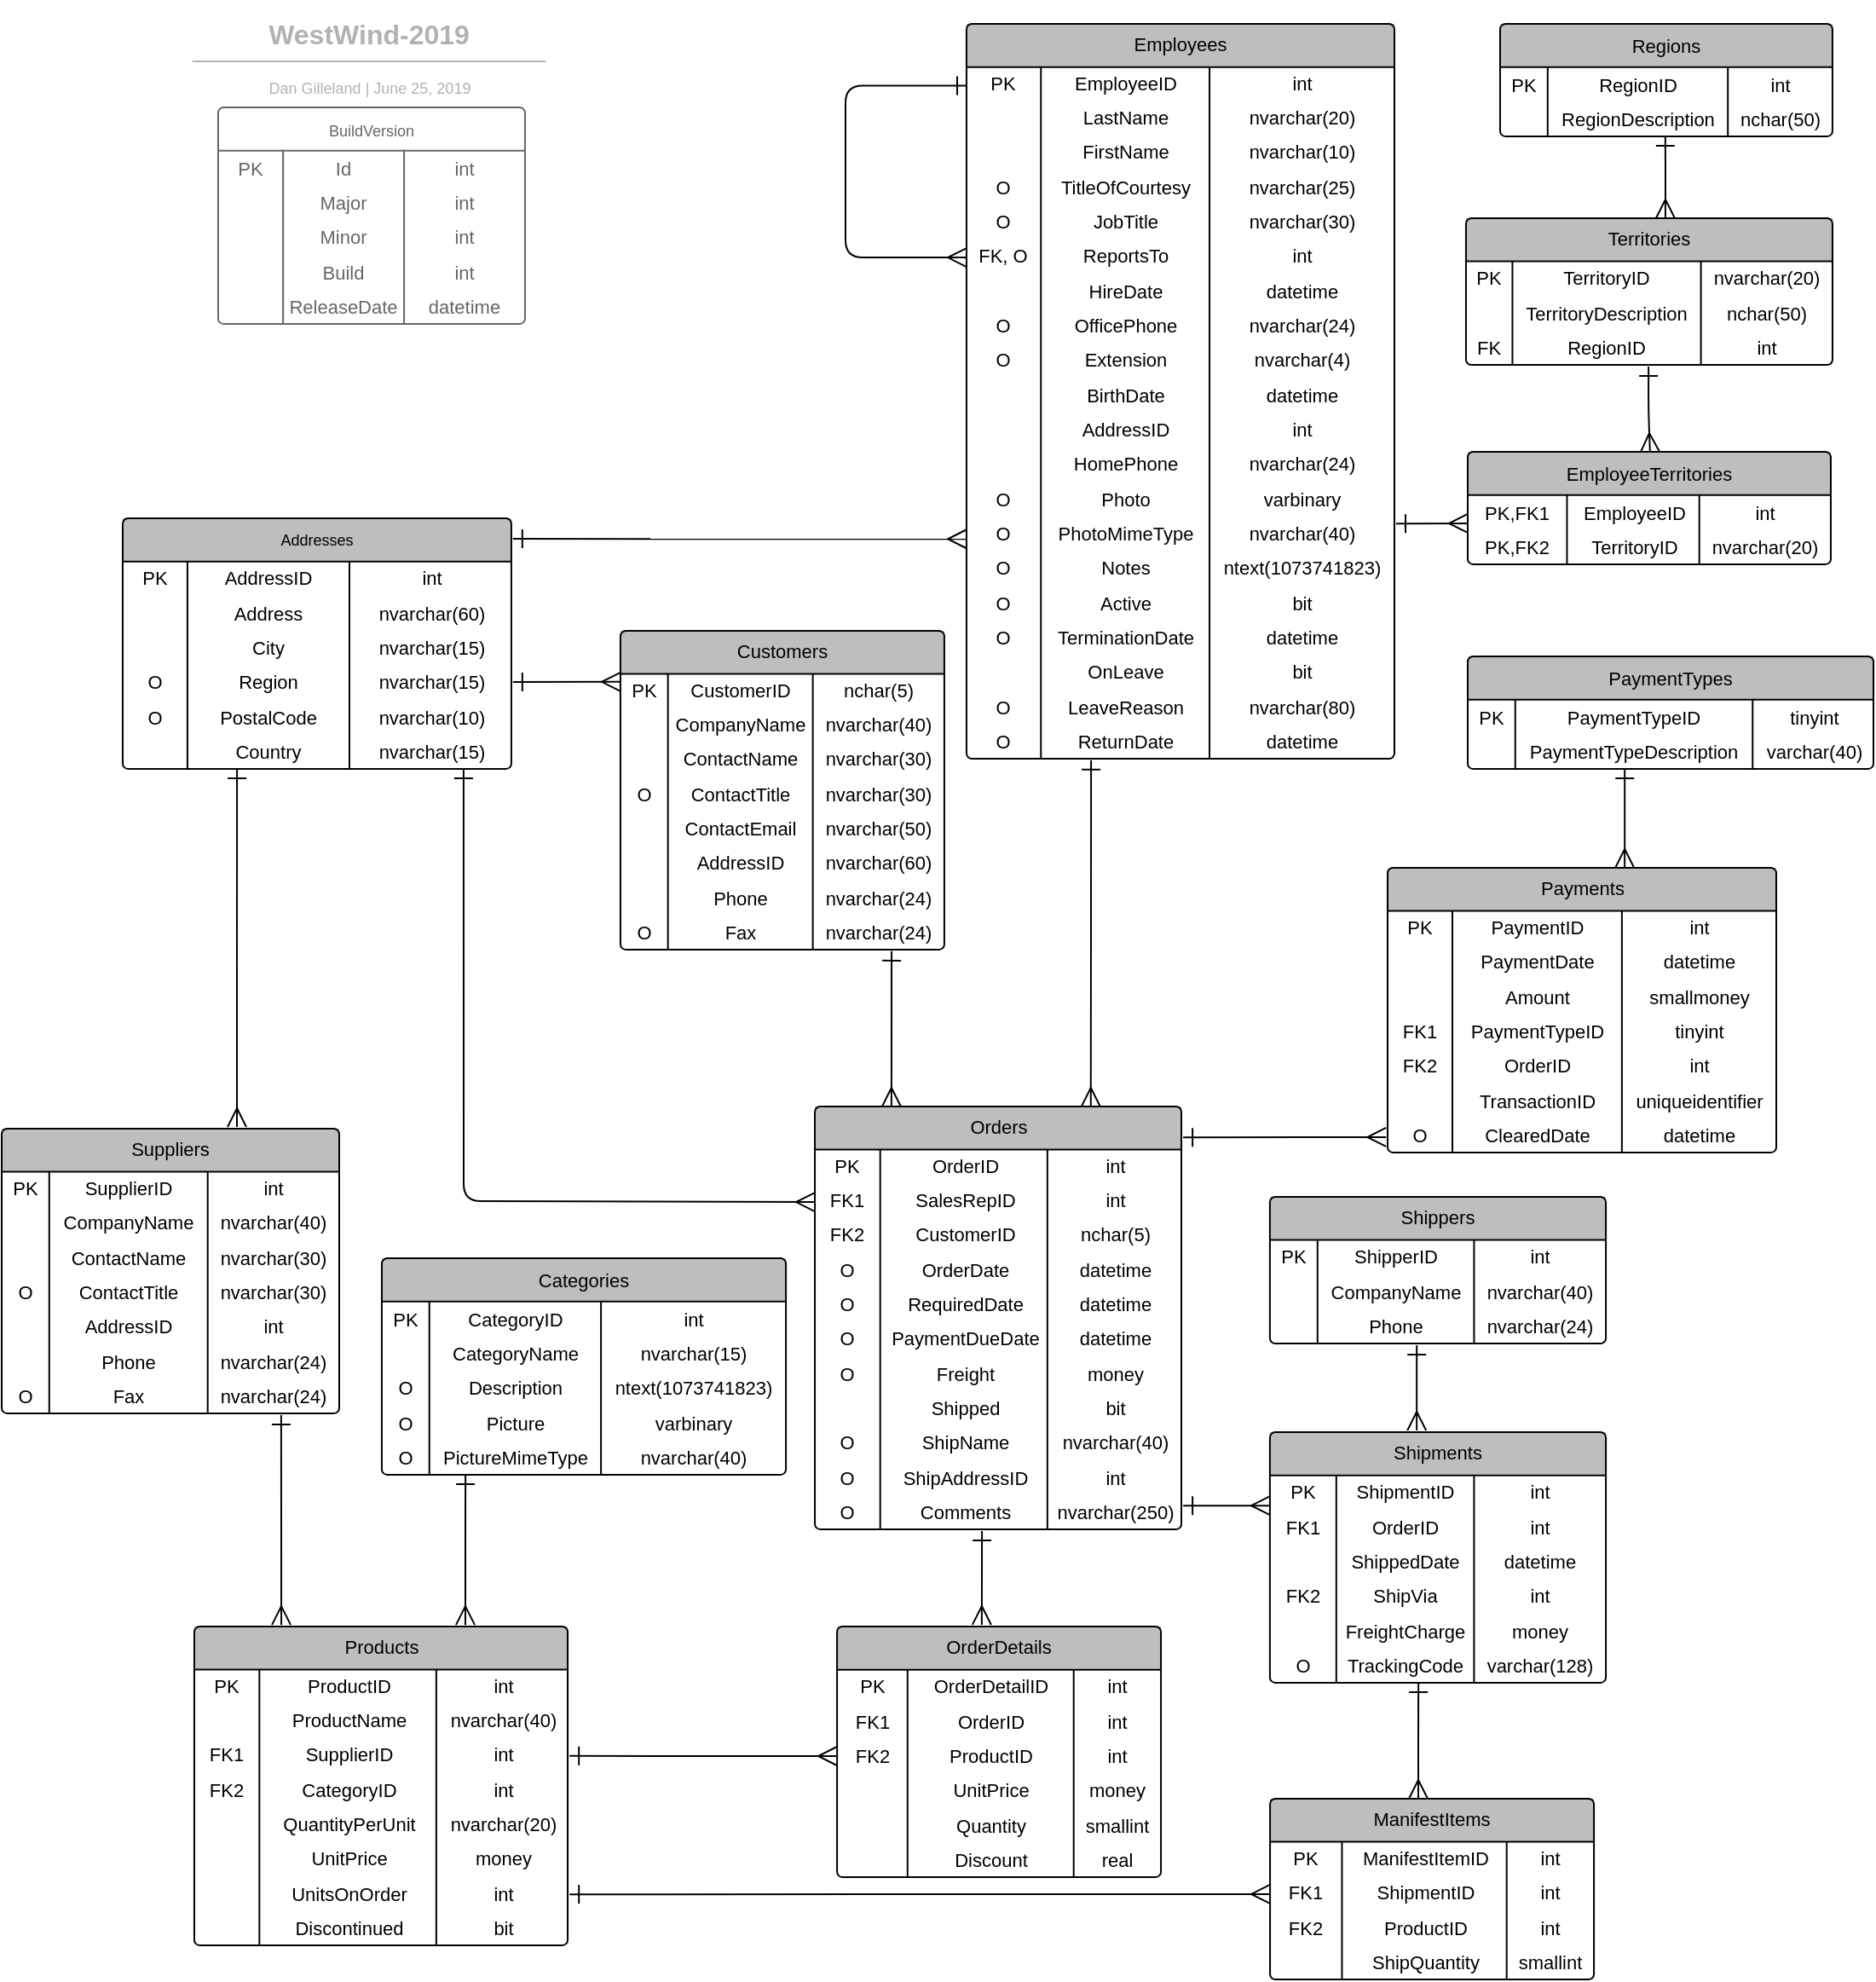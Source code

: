 <mxfile version="12.1.3" type="device" pages="3"><diagram name="ERD" id="ERD"><mxGraphModel dx="1408" dy="731" grid="1" gridSize="10" guides="1" tooltips="1" connect="1" arrows="1" fold="1" page="1" pageScale="1" pageWidth="850" pageHeight="1100" math="0" shadow="0"><root><mxCell id="0"/><mxCell id="1" parent="0"/><mxCell id="2" style="vsdxID=1;fillColor=none;gradientColor=none;strokeColor=none;spacingTop=-3;spacingBottom=-3;spacingLeft=-3;spacingRight=-3;labelBackgroundColor=none;rounded=0;html=1;whiteSpace=wrap;" parent="1" vertex="1"><mxGeometry x="50" y="50" width="674" height="62" as="geometry"/></mxCell><mxCell id="3" style="vsdxID=2;fillColor=none;gradientColor=none;fillOpacity=0;strokeOpacity=0;spacingTop=-3;spacingBottom=-3;spacingLeft=-3;spacingRight=-3;labelBackgroundColor=none;rounded=1;strokeColor=none;html=1;whiteSpace=wrap;" parent="2" vertex="1"><mxGeometry x="101" y="40" width="180" height="21" as="geometry"/></mxCell><mxCell id="4" style="vsdxID=3;fillColor=#ffffff;gradientColor=none;fillOpacity=0;strokeOpacity=0;shape=stencil(jZTdUoMwEIWfJpdmkl3+cum09QV8AqZEyYjQSamiT29g0zYQUHMVzu43nBOyMNyd6/KkGYhzb7s3/Wmqvma4ZwCmrbU1vdsxPDDcvXRWv9ru0lb0fCpdJ4hJ0RUxcuwGUdrjs/nWpAmOMk+pQOR79zG+caD6g+DCc1+kYMqTfFKeCDheLBEyRrwkU55LEayC6gP4Oi9UWL7xcHUpZnVMfMOA1JDw8XFC8I7cXYpHZ7QxbZBMOU/ZLNkciYOpgkupgjUPuW3Sp1CK3xj442AwRnD1/NeSBRApWcIz+DVagHipSPjS/0b+axYhFuaDE8Z5z5b14DuuALHvzYsjl54gvpwQBcW4CVdPcMX6PybFbaa5pIk1TUNjHdaXc+wk+gfg4Qc=);spacingTop=-3;spacingBottom=-3;spacingLeft=-3;spacingRight=-3;labelBackgroundColor=none;rounded=1;html=1;whiteSpace=wrap;" parent="3" vertex="1"><mxGeometry width="180" height="21" as="geometry"/></mxCell><mxCell id="5" value="&lt;p style=&quot;align:center;margin-left:10;margin-right:10;margin-top:0px;margin-bottom:0px;text-indent:0;valign:middle;direction:ltr;&quot;&gt;&lt;font style=&quot;font-size:9px;font-family:Arial;color:#b2b2b2;direction:ltr;letter-spacing:0px;line-height:100%;opacity:1&quot;&gt;Dan Gilleland  |  June 25, 2019&lt;/font&gt;&lt;/p&gt;" style="text;vsdxID=2;fillColor=none;gradientColor=none;fillOpacity=0;strokeOpacity=0;spacingTop=-3;spacingBottom=-3;spacingLeft=-3;spacingRight=-3;labelBackgroundColor=none;rounded=1;strokeColor=none;html=1;whiteSpace=wrap;verticalAlign=middle;align=center;;html=1;" parent="3" vertex="1"><mxGeometry x="3.17" y="2.63" width="173.99" height="15.24" as="geometry"/></mxCell><mxCell id="6" style="vsdxID=4;fillColor=none;gradientColor=none;fillOpacity=0;strokeOpacity=0;spacingTop=-3;spacingBottom=-3;spacingLeft=-3;spacingRight=-3;labelBackgroundColor=none;rounded=1;strokeColor=none;html=1;whiteSpace=wrap;" parent="2" vertex="1"><mxGeometry width="381" height="40" as="geometry"/></mxCell><mxCell id="7" style="vsdxID=5;fillColor=#ffffff;gradientColor=none;fillOpacity=0;strokeOpacity=0;shape=stencil(hZNBcsMgDEVPw5YRKJmYZSdNL9ATeGJaM3XtDHFat6cvsXCMHJyyAv0veAIkcH+uy5MVGs697z7st6v6WuCz0Nq1tfWuDzOBB4H7t87bd99d2orWpzI4NYwRW1GOuro1lP746n4txUCi2m1JoMzP7ut64hB1kn7iDkYCjpEXMh8vntyK2+OykNuNScaO5EFPhxeGj5iu2W4D0lJHFVN1BIGnwNK4NgE3BSOHR9TGSMXBgYMqAE62Vhgu/Zi9uAzvnBJPUI+IZ/dUgpKbgkMnVc1lTBg31Ns94Z1nDVUz0GVC5lOsPbPKYPGnn8jT8pA78P6+Msz//OMwGTuGesk1DTVcqi87LISoO/HwBw==);spacingTop=-3;spacingBottom=-3;spacingLeft=-3;spacingRight=-3;labelBackgroundColor=none;rounded=1;html=1;whiteSpace=wrap;" parent="6" vertex="1"><mxGeometry width="381" height="40" as="geometry"/></mxCell><mxCell id="8" value="&lt;p style=&quot;align:center;margin-left:10;margin-right:10;margin-top:0px;margin-bottom:0px;text-indent:0;valign:middle;direction:ltr;&quot;&gt;&lt;font style=&quot;font-size:16px;font-family:Arial;color:#b2b2b2;direction:ltr;letter-spacing:0px;line-height:100%;opacity:1&quot;&gt;&lt;b&gt;WestWind-2019&lt;/b&gt;&lt;/font&gt;&lt;/p&gt;" style="text;vsdxID=4;fillColor=none;gradientColor=none;fillOpacity=0;strokeOpacity=0;spacingTop=-3;spacingBottom=-3;spacingLeft=-3;spacingRight=-3;labelBackgroundColor=none;rounded=1;strokeColor=none;html=1;whiteSpace=wrap;verticalAlign=middle;align=center;;html=1;" parent="6" vertex="1"><mxGeometry x="3.17" y="3.13" width="374.65" height="34.29" as="geometry"/></mxCell><mxCell id="703" style="vsdxID=6;edgeStyle=none;startArrow=none;endArrow=none;startSize=5;endSize=5;strokeColor=#b2b2b2;spacingTop=-3;spacingBottom=-3;spacingLeft=-3;spacingRight=-3;verticalAlign=middle;html=1;labelBackgroundColor=none;rounded=1;exitX=0.228;exitY=0.875;exitDx=0;exitDy=0;exitPerimeter=0;entryX=0.772;entryY=0.875;entryDx=0;entryDy=0;entryPerimeter=0;" parent="2" source="6" target="6" edge="1"><mxGeometry relative="1" as="geometry"><mxPoint x="-1" as="offset"/><Array as="points"/></mxGeometry></mxCell><mxCell id="9" style="vsdxID=7;fillColor=none;gradientColor=none;strokeColor=none;spacingTop=-3;spacingBottom=-3;spacingLeft=-3;spacingRight=-3;labelBackgroundColor=none;rounded=1;html=1;whiteSpace=wrap;" parent="1" vertex="1"><mxGeometry x="904" y="63" width="195" height="66" as="geometry"/></mxCell><mxCell id="10" style="vsdxID=8;fillColor=#ffffff;gradientColor=none;shape=stencil(fZNRcsIgEIZPwyuz7KoJjx2rF+gJMoY2TNPEwVhjT1/MYgsRkyf233/Dx8IK2p6a6mgEwmlw/ae52HpoBL0KRNs1xtnBrwTtBG3fe2c+XH/uao6PlXciTIqpuUbd3AiVO7zZH8MaSVWsWefCr/77tuHIaeDUlaOVLKd4z9bD2bFXpeYQolSg42/F+RGDXRYYKjD5wUiBV24oGCg2TNvDiydobRfB6lLSJgGGJVytJRYpMqSE3qHLFPHpoeixhDJdy2FHJUFZS7XY6bjkLhWy1A/4fwcMkoJZj+OeUep5xhtdS6Yg8yz+71nNKdKLv1PGZ6HUQdkOZSgXX65fTAPCo2PbNs7MR8lLPIa0+wU=);strokeColor=#000000;spacingTop=-3;spacingBottom=-3;spacingLeft=-3;spacingRight=-3;labelBackgroundColor=none;rounded=1;html=1;whiteSpace=wrap;" parent="9" vertex="1"><mxGeometry width="195" height="66" as="geometry"/></mxCell><mxCell id="11" style="vsdxID=9;fillColor=#bebebe;gradientColor=none;shape=stencil(UzV2Ls5ILEhVNTIoLinKz04tz0wpyVA1dlE1MsrMy0gtyiwBslSNXVWNndPyi1LTi/JL81Ig/IJEkEoQKze/DGRCBUSfAUiHkUElMs8NojAnMw9JoaWlnqUF+YqNLfRMzHBrMCBfMYozgAyET9Myc3KQZdDDBCgECU9jVwA=);strokeColor=#000000;spacingTop=-3;spacingBottom=-3;spacingLeft=-3;spacingRight=-3;labelBackgroundColor=none;rounded=0;html=1;whiteSpace=wrap;" parent="9" vertex="1"><mxGeometry width="195" height="66" as="geometry"/></mxCell><mxCell id="12" style="vsdxID=10;fillColor=#ffffff;gradientColor=none;shape=stencil(fZNRUsMgEIZPwysDu20THp1aL+AJMg0aRk06NNXo6aUsUTalyRO7+//hY2EF7s9dc7IC1Hn0w5v9cu3YCXwUAK7vrHdjWAk8CNy/DN6++uHStxSfmqAEFTO2JY++qkE1/vjsfizllERdbalAzo/h87rjlOpU+qZoI+sYP5H0ePGk1VycQpBamfzbUH2Cee8KkgPYDyZMwHKHSYC5IG6vHgLBu+szWFNL3DFgtYZrjISKIytOGBSm5oh3D4W3Fix0rYSdWVJmK/Vqp3PLnKpkbW7w/w6YUlotepz3DLnmHm92LQVD4Vn837NeUvCLnynzsyBXYLFDBcrVlxsWcUJiQMOV15bTFFI0iXj4BQ==);strokeColor=#000000;spacingTop=-3;spacingBottom=-3;spacingLeft=-3;spacingRight=-3;labelBackgroundColor=none;rounded=1;html=1;whiteSpace=wrap;" parent="9" vertex="1"><mxGeometry width="195" height="66" as="geometry"/></mxCell><mxCell id="13" style="vsdxID=11;fillColor=#ffffff;gradientColor=none;shape=stencil(fVBLEsIgDD1Ntgwlfsq6thfwBIxEYVToUPyeXkpcdFy4y/tN8gLYTc6MBEpOOcUzPbzNDnAHSvngKPlcJsAesDvGRKcUb8EyHk1xKlkZspxpZreSJh32/k3MSYHNds0CJ6/xPm98fnWWXoywFatNZQY2X3xYmLUWuv0fKEM9rQJutdR+axSKX4D9Bw==);strokeColor=#000000;spacingTop=-3;spacingBottom=-3;spacingLeft=-3;spacingRight=-3;labelBackgroundColor=none;rounded=1;html=1;whiteSpace=wrap;" parent="9" vertex="1"><mxGeometry width="195" height="66" as="geometry"/></mxCell><mxCell id="14" style="vsdxID=12;fillColor=#ffffff;gradientColor=none;shape=stencil(fZBJDsIwDEVP423lxGXYl3KBniAihkRAUqVhPD1pzKJiwc5+/395AOomZ0YGjVNO8cwPb7MD2oHWPjhOPpcKqAfqjjHxKcVbsNKPpjg1VsJWMmp2azTpMPg3C8OG1GYlgiSv8T5PfH4zbTGI/BJC26ZdV7KXwMWHvwGFuLSXoi5XG7lrqf0eUpA8gfoP);strokeColor=#000000;spacingTop=-3;spacingBottom=-3;spacingLeft=-3;spacingRight=-3;labelBackgroundColor=none;rounded=1;html=1;whiteSpace=wrap;" parent="9" vertex="1"><mxGeometry width="195" height="66" as="geometry"/></mxCell><mxCell id="15" style="vsdxID=13;fillColor=#ffffff;gradientColor=none;shape=stencil(fZBNEsIgDIVPky0TiK3d13qBnoARFEaFDsXf00uJi44Ld8l775v8APWz05MFhXNO8Wwf3mQHtAOlfHA2+VwqoAGoP8ZkTyneguF+0iWpsCrWMCOXtEKdDqN/W9ZQkNw2bDB5jfdl4pP9thPNl3uxQp3YtFXZM3Dx4S8gEdfxUtTlasN3rb3fQ4rET6DhAw==);strokeColor=#000000;spacingTop=-3;spacingBottom=-3;spacingLeft=-3;spacingRight=-3;labelBackgroundColor=none;rounded=1;html=1;whiteSpace=wrap;" parent="9" vertex="1"><mxGeometry width="195" height="66" as="geometry"/></mxCell><mxCell id="16" style="vsdxID=14;fillColor=none;gradientColor=none;strokeColor=none;spacingTop=-3;spacingBottom=-3;spacingLeft=-3;spacingRight=-3;labelBackgroundColor=none;rounded=1;html=1;whiteSpace=wrap;" parent="9" vertex="1"><mxGeometry width="195" height="66" as="geometry"/></mxCell><mxCell id="17" value="&lt;p style=&quot;align:center;margin-left:0;margin-right:0;margin-top:0px;margin-bottom:0px;text-indent:0;valign:middle;direction:ltr;&quot;&gt;&lt;font style=&quot;font-size:11px;font-family:Arial;color:#000000;direction:ltr;letter-spacing:0px;line-height:100%;opacity:1&quot;&gt;Regions&lt;/font&gt;&lt;/p&gt;" style="text;vsdxID=14;fillColor=none;gradientColor=none;strokeColor=none;spacingTop=-3;spacingBottom=-3;spacingLeft=-3;spacingRight=-3;labelBackgroundColor=none;rounded=1;html=1;whiteSpace=wrap;verticalAlign=middle;align=center;;html=1;" parent="16" vertex="1"><mxGeometry x="6.35" y="-0.04" width="182.88" height="25.4" as="geometry"/></mxCell><mxCell id="18" style="vsdxID=15;fillColor=none;gradientColor=none;strokeColor=none;spacingTop=-3;spacingBottom=-3;spacingLeft=-3;spacingRight=-3;labelBackgroundColor=none;rounded=1;html=1;whiteSpace=wrap;" parent="9" vertex="1"><mxGeometry width="195" height="66" as="geometry"/></mxCell><mxCell id="19" value="&lt;p style=&quot;align:center;margin-left:0;margin-right:0;margin-top:0px;margin-bottom:0px;text-indent:0;valign:middle;direction:ltr;&quot;&gt;&lt;font style=&quot;font-size:11px;font-family:Arial;color:#000000;direction:ltr;letter-spacing:0px;line-height:100%;opacity:1&quot;&gt;PK&lt;/font&gt;&lt;/p&gt;" style="text;vsdxID=15;fillColor=none;gradientColor=none;strokeColor=none;spacingTop=-3;spacingBottom=-3;spacingLeft=-3;spacingRight=-3;labelBackgroundColor=none;rounded=1;html=1;whiteSpace=wrap;verticalAlign=middle;align=center;;html=1;" parent="18" vertex="1"><mxGeometry x="3.17" y="26.94" width="21.59" height="17.15" as="geometry"/></mxCell><mxCell id="20" style="vsdxID=16;fillColor=none;gradientColor=none;strokeColor=none;spacingTop=-3;spacingBottom=-3;spacingLeft=-3;spacingRight=-3;labelBackgroundColor=none;rounded=1;html=1;whiteSpace=wrap;" parent="9" vertex="1"><mxGeometry width="195" height="66" as="geometry"/></mxCell><mxCell id="21" value="&lt;p style=&quot;align:center;margin-left:0;margin-right:0;margin-top:0px;margin-bottom:0px;text-indent:0;valign:middle;direction:ltr;&quot;&gt;&lt;font style=&quot;font-size:11px;font-family:Arial;color:#000000;direction:ltr;letter-spacing:0px;line-height:100%;opacity:1&quot;&gt;RegionID&lt;/font&gt;&lt;/p&gt;" style="text;vsdxID=16;fillColor=none;gradientColor=none;strokeColor=none;spacingTop=-3;spacingBottom=-3;spacingLeft=-3;spacingRight=-3;labelBackgroundColor=none;rounded=1;html=1;whiteSpace=wrap;verticalAlign=middle;align=center;;html=1;" parent="20" vertex="1"><mxGeometry x="31.12" y="26.94" width="99.7" height="17.15" as="geometry"/></mxCell><mxCell id="22" style="vsdxID=17;fillColor=none;gradientColor=none;strokeColor=none;spacingTop=-3;spacingBottom=-3;spacingLeft=-3;spacingRight=-3;labelBackgroundColor=none;rounded=1;html=1;whiteSpace=wrap;" parent="9" vertex="1"><mxGeometry width="195" height="66" as="geometry"/></mxCell><mxCell id="23" value="&lt;p style=&quot;align:center;margin-left:0;margin-right:0;margin-top:0px;margin-bottom:0px;text-indent:0;valign:middle;direction:ltr;&quot;&gt;&lt;font style=&quot;font-size:11px;font-family:Arial;color:#000000;direction:ltr;letter-spacing:0px;line-height:100%;opacity:1&quot;&gt;int&lt;/font&gt;&lt;/p&gt;" style="text;vsdxID=17;fillColor=none;gradientColor=none;strokeColor=none;spacingTop=-3;spacingBottom=-3;spacingLeft=-3;spacingRight=-3;labelBackgroundColor=none;rounded=1;html=1;whiteSpace=wrap;verticalAlign=middle;align=center;;html=1;" parent="22" vertex="1"><mxGeometry x="136.97" y="26.94" width="55.25" height="17.15" as="geometry"/></mxCell><mxCell id="24" style="vsdxID=18;fillColor=none;gradientColor=none;strokeColor=none;spacingTop=-3;spacingBottom=-3;spacingLeft=-3;spacingRight=-3;labelBackgroundColor=none;rounded=1;html=1;whiteSpace=wrap;" parent="9" vertex="1"><mxGeometry width="195" height="66" as="geometry"/></mxCell><mxCell id="25" value="&lt;p style=&quot;align:center;margin-left:0;margin-right:0;margin-top:0px;margin-bottom:0px;text-indent:0;valign:middle;direction:ltr;&quot;&gt;&lt;font style=&quot;font-size:11px;font-family:Arial;color:#000000;direction:ltr;letter-spacing:0px;line-height:100%;opacity:1&quot;&gt;RegionDescription&lt;/font&gt;&lt;/p&gt;" style="text;vsdxID=18;fillColor=none;gradientColor=none;strokeColor=none;spacingTop=-3;spacingBottom=-3;spacingLeft=-3;spacingRight=-3;labelBackgroundColor=none;rounded=1;html=1;whiteSpace=wrap;verticalAlign=middle;align=center;;html=1;" parent="24" vertex="1"><mxGeometry x="31.12" y="47.26" width="99.7" height="17.15" as="geometry"/></mxCell><mxCell id="26" style="vsdxID=19;fillColor=none;gradientColor=none;strokeColor=none;spacingTop=-3;spacingBottom=-3;spacingLeft=-3;spacingRight=-3;labelBackgroundColor=none;rounded=1;html=1;whiteSpace=wrap;" parent="9" vertex="1"><mxGeometry width="195" height="66" as="geometry"/></mxCell><mxCell id="27" value="&lt;p style=&quot;align:center;margin-left:0;margin-right:0;margin-top:0px;margin-bottom:0px;text-indent:0;valign:middle;direction:ltr;&quot;&gt;&lt;font style=&quot;font-size:11px;font-family:Arial;color:#000000;direction:ltr;letter-spacing:0px;line-height:100%;opacity:1&quot;&gt;nchar(50)&lt;/font&gt;&lt;/p&gt;" style="text;vsdxID=19;fillColor=none;gradientColor=none;strokeColor=none;spacingTop=-3;spacingBottom=-3;spacingLeft=-3;spacingRight=-3;labelBackgroundColor=none;rounded=1;html=1;whiteSpace=wrap;verticalAlign=middle;align=center;;html=1;" parent="26" vertex="1"><mxGeometry x="136.97" y="47.26" width="55.25" height="17.15" as="geometry"/></mxCell><mxCell id="28" style="vsdxID=20;fillColor=none;gradientColor=none;strokeColor=none;spacingTop=-3;spacingBottom=-3;spacingLeft=-3;spacingRight=-3;labelBackgroundColor=none;rounded=1;html=1;whiteSpace=wrap;" parent="1" vertex="1"><mxGeometry x="591" y="63" width="251" height="431" as="geometry"/></mxCell><mxCell id="29" style="vsdxID=21;fillColor=#ffffff;gradientColor=none;shape=stencil(hZPdcoMgEIWfhssyy24S42UnTV+gT+BEWplazRDz16cvcSUSxJQrPLtn/A6wgjaHqthrgXDobPutz6bsKkFvAtE0lbamcztBW0Gbz9bqL9sem5K/94XrROgVXbJH3boRCrv7ML+aNZIqW7LOxp/2dPvhhcsvIGGwXVkBmVEvvHP/7mjZoKYO5S2k8mARcv2Cvr7MIFze7+tDOw0xJA7EVwobeiB4dUy1aYIM+doj3zM8C5DncrGIAjzyKoAIcC4gxQZKHWKCeXTcoXD1jHo0jDFW60fuMFkcxaOGhxXRz7KO95EwTFFnrzuO4rnDJ4XTdDTtouSpJdj/f99u088ST5mp67AST52TeGJp+wc=);strokeColor=#000000;spacingTop=-3;spacingBottom=-3;spacingLeft=-3;spacingRight=-3;labelBackgroundColor=none;rounded=1;html=1;whiteSpace=wrap;" parent="28" vertex="1"><mxGeometry width="251" height="431" as="geometry"/></mxCell><mxCell id="30" style="vsdxID=22;fillColor=#bebebe;gradientColor=none;shape=stencil(UzV2Ls5ILEhVNTIoLinKz04tz0wpyVA1dlE1MsrMy0gtyiwBslSNXVWNndPyi1LTi/JL81Ig/IJEkEoQKze/DGRCBUSfroGegSFIl5FBJUTEAMxzgyjOycxDUmxoYECuUlM9CwvcqjFdQap6FKcAGQj/pmXm5CDLoIcMUAgSqsauAA==);strokeColor=#000000;spacingTop=-3;spacingBottom=-3;spacingLeft=-3;spacingRight=-3;labelBackgroundColor=none;rounded=0;html=1;whiteSpace=wrap;" parent="28" vertex="1"><mxGeometry width="251" height="431" as="geometry"/></mxCell><mxCell id="31" style="vsdxID=23;fillColor=#ffffff;gradientColor=none;shape=stencil(hZNRcsIgEIZPw2Mzy64a89hRe4GeIGNow7RNHIyt9vRFNggSYnmC3f2H719YQZtjWx+UQDgOpv9QP7oZWkFbgai7Vhk92J2gnaDNW2/Uu+lPXcPnQ20rEVxENayR12qE2uxf9a/iGBQkyyUnWPnVf19vPHP+CQoYdRevKMkFXrh+fzIskFOFDJdU0SLk/Bl9fllCvLze58dyGn0UOBJfKC5wQPBsmT51F3mo1h755uGRgaoqFovEwD2vBEgA5wxSKqBcEzPMQXGDwtUj6iAINlbre+7YWWrFo8bNSuhnWcN7ZART1NnnTq147vhL4dQdTaso27UM+///227cMLkDz2GcSwfPhnhoafcH);strokeColor=#000000;spacingTop=-3;spacingBottom=-3;spacingLeft=-3;spacingRight=-3;labelBackgroundColor=none;rounded=1;html=1;whiteSpace=wrap;" parent="28" vertex="1"><mxGeometry width="251" height="431" as="geometry"/></mxCell><mxCell id="32" style="vsdxID=24;fillColor=#ffffff;gradientColor=none;shape=stencil(fZBLDsIwDERP4yWRE6ui+1IuwAkiYkgEJFXa8js9acyiYsHOnnkjf4C60duBweA45XThR3CTB9qBMSF6zmEqFVAP1J1S5nNOc3TSD7aQBqvCTjJ6oQ3afDyEN4uGivS2EUOSt3RfJj7F36DCb+4lSqPatgp74a8hrniN+JcuRV2tNnLV2vs9o0jyAuo/);strokeColor=#000000;spacingTop=-3;spacingBottom=-3;spacingLeft=-3;spacingRight=-3;labelBackgroundColor=none;rounded=1;html=1;whiteSpace=wrap;" parent="28" vertex="1"><mxGeometry width="251" height="431" as="geometry"/></mxCell><mxCell id="33" style="vsdxID=25;fillColor=#ffffff;gradientColor=none;shape=stencil(fZBLDsIwDERP423kxKrafSkX4AQRMSQCkipt+Z2eNGZRsWBnz7yRP0D95O3IYHCac7rwI7jZA+3AmBA95zCXCmgA6k8p8zmnJTrpR1tIg1VhJxm90gZtPh7Cm0VDRbptxJDkLd3Xic9vplXUif0SpVGdCHvhryH+5TXiFi9F3a02ctbW+72jSPIDGj4=);strokeColor=#000000;spacingTop=-3;spacingBottom=-3;spacingLeft=-3;spacingRight=-3;labelBackgroundColor=none;rounded=1;html=1;whiteSpace=wrap;" parent="28" vertex="1"><mxGeometry width="251" height="431" as="geometry"/></mxCell><mxCell id="34" style="vsdxID=26;fillColor=#ffffff;gradientColor=none;shape=stencil(fZBNEsIgDEZPky0TyNR2X+sFPAEjURgVOrT+nl5KXHRcuEve9zIkAPWTtyODwWnO6cyP4GYPtAVjQvScw1wqoAGoP6bMp5xu0Uk/2mIarISdzOjFNmjzYR/eLAwV6baRQCav6b68+JS82ai2k/j1JaoTsBP/EuJfXyOu9VLU3WojZ62z3zsKkj+g4QM=);strokeColor=#000000;spacingTop=-3;spacingBottom=-3;spacingLeft=-3;spacingRight=-3;labelBackgroundColor=none;rounded=1;html=1;whiteSpace=wrap;" parent="28" vertex="1"><mxGeometry width="251" height="431" as="geometry"/></mxCell><mxCell id="35" style="vsdxID=27;fillColor=none;gradientColor=none;strokeColor=none;spacingTop=-3;spacingBottom=-3;spacingLeft=-3;spacingRight=-3;labelBackgroundColor=none;rounded=1;html=1;whiteSpace=wrap;" parent="28" vertex="1"><mxGeometry width="251" height="431" as="geometry"/></mxCell><mxCell id="36" value="&lt;p style=&quot;align:center;margin-left:0;margin-right:0;margin-top:0px;margin-bottom:0px;text-indent:0;valign:middle;direction:ltr;&quot;&gt;&lt;font style=&quot;font-size:11px;font-family:Arial;color:#000000;direction:ltr;letter-spacing:0px;line-height:100%;opacity:1&quot;&gt;Employees&lt;/font&gt;&lt;/p&gt;" style="text;vsdxID=27;fillColor=none;gradientColor=none;strokeColor=none;spacingTop=-3;spacingBottom=-3;spacingLeft=-3;spacingRight=-3;labelBackgroundColor=none;rounded=1;html=1;whiteSpace=wrap;verticalAlign=middle;align=center;;html=1;" parent="35" vertex="1"><mxGeometry x="6.35" y="-0.8" width="238.76" height="25.4" as="geometry"/></mxCell><mxCell id="37" style="vsdxID=28;fillColor=none;gradientColor=none;strokeColor=none;spacingTop=-3;spacingBottom=-3;spacingLeft=-3;spacingRight=-3;labelBackgroundColor=none;rounded=1;html=1;whiteSpace=wrap;" parent="28" vertex="1"><mxGeometry width="251" height="431" as="geometry"/></mxCell><mxCell id="38" value="&lt;p style=&quot;align:center;margin-left:0;margin-right:0;margin-top:0px;margin-bottom:0px;text-indent:0;valign:middle;direction:ltr;&quot;&gt;&lt;font style=&quot;font-size:11px;font-family:Arial;color:#000000;direction:ltr;letter-spacing:0px;line-height:100%;opacity:1&quot;&gt;PK&lt;/font&gt;&lt;/p&gt;" style="text;vsdxID=28;fillColor=none;gradientColor=none;strokeColor=none;spacingTop=-3;spacingBottom=-3;spacingLeft=-3;spacingRight=-3;labelBackgroundColor=none;rounded=1;html=1;whiteSpace=wrap;verticalAlign=middle;align=center;;html=1;" parent="37" vertex="1"><mxGeometry x="3.17" y="26.18" width="37.47" height="17.15" as="geometry"/></mxCell><mxCell id="39" style="vsdxID=29;fillColor=none;gradientColor=none;strokeColor=none;spacingTop=-3;spacingBottom=-3;spacingLeft=-3;spacingRight=-3;labelBackgroundColor=none;rounded=1;html=1;whiteSpace=wrap;" parent="28" vertex="1"><mxGeometry width="251" height="431" as="geometry"/></mxCell><mxCell id="40" value="&lt;p style=&quot;align:center;margin-left:0;margin-right:0;margin-top:0px;margin-bottom:0px;text-indent:0;valign:middle;direction:ltr;&quot;&gt;&lt;font style=&quot;font-size:11px;font-family:Arial;color:#000000;direction:ltr;letter-spacing:0px;line-height:100%;opacity:1&quot;&gt;EmployeeID&lt;/font&gt;&lt;/p&gt;" style="text;vsdxID=29;fillColor=none;gradientColor=none;strokeColor=none;spacingTop=-3;spacingBottom=-3;spacingLeft=-3;spacingRight=-3;labelBackgroundColor=none;rounded=1;html=1;whiteSpace=wrap;verticalAlign=middle;align=center;;html=1;" parent="39" vertex="1"><mxGeometry x="46.86" y="26.18" width="92.71" height="17.15" as="geometry"/></mxCell><mxCell id="41" style="vsdxID=30;fillColor=none;gradientColor=none;strokeColor=none;spacingTop=-3;spacingBottom=-3;spacingLeft=-3;spacingRight=-3;labelBackgroundColor=none;rounded=1;html=1;whiteSpace=wrap;" parent="28" vertex="1"><mxGeometry width="251" height="431" as="geometry"/></mxCell><mxCell id="42" value="&lt;p style=&quot;align:center;margin-left:0;margin-right:0;margin-top:0px;margin-bottom:0px;text-indent:0;valign:middle;direction:ltr;&quot;&gt;&lt;font style=&quot;font-size:11px;font-family:Arial;color:#000000;direction:ltr;letter-spacing:0px;line-height:100%;opacity:1&quot;&gt;int&lt;/font&gt;&lt;/p&gt;" style="text;vsdxID=30;fillColor=none;gradientColor=none;strokeColor=none;spacingTop=-3;spacingBottom=-3;spacingLeft=-3;spacingRight=-3;labelBackgroundColor=none;rounded=1;html=1;whiteSpace=wrap;verticalAlign=middle;align=center;;html=1;" parent="41" vertex="1"><mxGeometry x="145.78" y="26.18" width="102.24" height="17.15" as="geometry"/></mxCell><mxCell id="43" style="vsdxID=31;fillColor=none;gradientColor=none;strokeColor=none;spacingTop=-3;spacingBottom=-3;spacingLeft=-3;spacingRight=-3;labelBackgroundColor=none;rounded=1;html=1;whiteSpace=wrap;" parent="28" vertex="1"><mxGeometry width="251" height="431" as="geometry"/></mxCell><mxCell id="44" value="&lt;p style=&quot;align:center;margin-left:0;margin-right:0;margin-top:0px;margin-bottom:0px;text-indent:0;valign:middle;direction:ltr;&quot;&gt;&lt;font style=&quot;font-size:11px;font-family:Arial;color:#000000;direction:ltr;letter-spacing:0px;line-height:100%;opacity:1&quot;&gt;LastName&lt;/font&gt;&lt;/p&gt;" style="text;vsdxID=31;fillColor=none;gradientColor=none;strokeColor=none;spacingTop=-3;spacingBottom=-3;spacingLeft=-3;spacingRight=-3;labelBackgroundColor=none;rounded=1;html=1;whiteSpace=wrap;verticalAlign=middle;align=center;;html=1;" parent="43" vertex="1"><mxGeometry x="46.86" y="46.5" width="92.71" height="17.15" as="geometry"/></mxCell><mxCell id="45" style="vsdxID=32;fillColor=none;gradientColor=none;strokeColor=none;spacingTop=-3;spacingBottom=-3;spacingLeft=-3;spacingRight=-3;labelBackgroundColor=none;rounded=1;html=1;whiteSpace=wrap;" parent="28" vertex="1"><mxGeometry width="251" height="431" as="geometry"/></mxCell><mxCell id="46" value="&lt;p style=&quot;align:center;margin-left:0;margin-right:0;margin-top:0px;margin-bottom:0px;text-indent:0;valign:middle;direction:ltr;&quot;&gt;&lt;font style=&quot;font-size:11px;font-family:Arial;color:#000000;direction:ltr;letter-spacing:0px;line-height:100%;opacity:1&quot;&gt;nvarchar(20)&lt;/font&gt;&lt;/p&gt;" style="text;vsdxID=32;fillColor=none;gradientColor=none;strokeColor=none;spacingTop=-3;spacingBottom=-3;spacingLeft=-3;spacingRight=-3;labelBackgroundColor=none;rounded=1;html=1;whiteSpace=wrap;verticalAlign=middle;align=center;;html=1;" parent="45" vertex="1"><mxGeometry x="145.78" y="46.5" width="102.24" height="17.15" as="geometry"/></mxCell><mxCell id="47" style="vsdxID=33;fillColor=none;gradientColor=none;strokeColor=none;spacingTop=-3;spacingBottom=-3;spacingLeft=-3;spacingRight=-3;labelBackgroundColor=none;rounded=1;html=1;whiteSpace=wrap;" parent="28" vertex="1"><mxGeometry width="251" height="431" as="geometry"/></mxCell><mxCell id="48" value="&lt;p style=&quot;align:center;margin-left:0;margin-right:0;margin-top:0px;margin-bottom:0px;text-indent:0;valign:middle;direction:ltr;&quot;&gt;&lt;font style=&quot;font-size:11px;font-family:Arial;color:#000000;direction:ltr;letter-spacing:0px;line-height:100%;opacity:1&quot;&gt;FirstName&lt;/font&gt;&lt;/p&gt;" style="text;vsdxID=33;fillColor=none;gradientColor=none;strokeColor=none;spacingTop=-3;spacingBottom=-3;spacingLeft=-3;spacingRight=-3;labelBackgroundColor=none;rounded=1;html=1;whiteSpace=wrap;verticalAlign=middle;align=center;;html=1;" parent="47" vertex="1"><mxGeometry x="46.86" y="66.82" width="92.71" height="17.15" as="geometry"/></mxCell><mxCell id="49" style="vsdxID=34;fillColor=none;gradientColor=none;strokeColor=none;spacingTop=-3;spacingBottom=-3;spacingLeft=-3;spacingRight=-3;labelBackgroundColor=none;rounded=1;html=1;whiteSpace=wrap;" parent="28" vertex="1"><mxGeometry width="251" height="431" as="geometry"/></mxCell><mxCell id="50" value="&lt;p style=&quot;align:center;margin-left:0;margin-right:0;margin-top:0px;margin-bottom:0px;text-indent:0;valign:middle;direction:ltr;&quot;&gt;&lt;font style=&quot;font-size:11px;font-family:Arial;color:#000000;direction:ltr;letter-spacing:0px;line-height:100%;opacity:1&quot;&gt;nvarchar(10)&lt;/font&gt;&lt;/p&gt;" style="text;vsdxID=34;fillColor=none;gradientColor=none;strokeColor=none;spacingTop=-3;spacingBottom=-3;spacingLeft=-3;spacingRight=-3;labelBackgroundColor=none;rounded=1;html=1;whiteSpace=wrap;verticalAlign=middle;align=center;;html=1;" parent="49" vertex="1"><mxGeometry x="145.78" y="66.82" width="102.24" height="17.15" as="geometry"/></mxCell><mxCell id="51" style="vsdxID=35;fillColor=none;gradientColor=none;strokeColor=none;spacingTop=-3;spacingBottom=-3;spacingLeft=-3;spacingRight=-3;labelBackgroundColor=none;rounded=1;html=1;whiteSpace=wrap;" parent="28" vertex="1"><mxGeometry width="251" height="431" as="geometry"/></mxCell><mxCell id="52" value="&lt;p style=&quot;align:center;margin-left:0;margin-right:0;margin-top:0px;margin-bottom:0px;text-indent:0;valign:middle;direction:ltr;&quot;&gt;&lt;font style=&quot;font-size:11px;font-family:Arial;color:#000000;direction:ltr;letter-spacing:0px;line-height:100%;opacity:1&quot;&gt;O&lt;/font&gt;&lt;/p&gt;" style="text;vsdxID=35;fillColor=none;gradientColor=none;strokeColor=none;spacingTop=-3;spacingBottom=-3;spacingLeft=-3;spacingRight=-3;labelBackgroundColor=none;rounded=1;html=1;whiteSpace=wrap;verticalAlign=middle;align=center;;html=1;" parent="51" vertex="1"><mxGeometry x="3.17" y="87.14" width="37.47" height="17.15" as="geometry"/></mxCell><mxCell id="53" style="vsdxID=36;fillColor=none;gradientColor=none;strokeColor=none;spacingTop=-3;spacingBottom=-3;spacingLeft=-3;spacingRight=-3;labelBackgroundColor=none;rounded=1;html=1;whiteSpace=wrap;" parent="28" vertex="1"><mxGeometry width="251" height="431" as="geometry"/></mxCell><mxCell id="54" value="&lt;p style=&quot;align:center;margin-left:0;margin-right:0;margin-top:0px;margin-bottom:0px;text-indent:0;valign:middle;direction:ltr;&quot;&gt;&lt;font style=&quot;font-size:11px;font-family:Arial;color:#000000;direction:ltr;letter-spacing:0px;line-height:100%;opacity:1&quot;&gt;TitleOfCourtesy&lt;/font&gt;&lt;/p&gt;" style="text;vsdxID=36;fillColor=none;gradientColor=none;strokeColor=none;spacingTop=-3;spacingBottom=-3;spacingLeft=-3;spacingRight=-3;labelBackgroundColor=none;rounded=1;html=1;whiteSpace=wrap;verticalAlign=middle;align=center;;html=1;" parent="53" vertex="1"><mxGeometry x="46.86" y="87.14" width="92.71" height="17.15" as="geometry"/></mxCell><mxCell id="55" style="vsdxID=37;fillColor=none;gradientColor=none;strokeColor=none;spacingTop=-3;spacingBottom=-3;spacingLeft=-3;spacingRight=-3;labelBackgroundColor=none;rounded=1;html=1;whiteSpace=wrap;" parent="28" vertex="1"><mxGeometry width="251" height="431" as="geometry"/></mxCell><mxCell id="56" value="&lt;p style=&quot;align:center;margin-left:0;margin-right:0;margin-top:0px;margin-bottom:0px;text-indent:0;valign:middle;direction:ltr;&quot;&gt;&lt;font style=&quot;font-size:11px;font-family:Arial;color:#000000;direction:ltr;letter-spacing:0px;line-height:100%;opacity:1&quot;&gt;nvarchar(25)&lt;/font&gt;&lt;/p&gt;" style="text;vsdxID=37;fillColor=none;gradientColor=none;strokeColor=none;spacingTop=-3;spacingBottom=-3;spacingLeft=-3;spacingRight=-3;labelBackgroundColor=none;rounded=1;html=1;whiteSpace=wrap;verticalAlign=middle;align=center;;html=1;" parent="55" vertex="1"><mxGeometry x="145.78" y="87.14" width="102.24" height="17.15" as="geometry"/></mxCell><mxCell id="57" style="vsdxID=38;fillColor=none;gradientColor=none;strokeColor=none;spacingTop=-3;spacingBottom=-3;spacingLeft=-3;spacingRight=-3;labelBackgroundColor=none;rounded=1;html=1;whiteSpace=wrap;" parent="28" vertex="1"><mxGeometry width="251" height="431" as="geometry"/></mxCell><mxCell id="58" value="&lt;p style=&quot;align:center;margin-left:0;margin-right:0;margin-top:0px;margin-bottom:0px;text-indent:0;valign:middle;direction:ltr;&quot;&gt;&lt;font style=&quot;font-size:11px;font-family:Arial;color:#000000;direction:ltr;letter-spacing:0px;line-height:100%;opacity:1&quot;&gt;O&lt;/font&gt;&lt;/p&gt;" style="text;vsdxID=38;fillColor=none;gradientColor=none;strokeColor=none;spacingTop=-3;spacingBottom=-3;spacingLeft=-3;spacingRight=-3;labelBackgroundColor=none;rounded=1;html=1;whiteSpace=wrap;verticalAlign=middle;align=center;;html=1;" parent="57" vertex="1"><mxGeometry x="3.17" y="107.46" width="37.47" height="17.15" as="geometry"/></mxCell><mxCell id="59" style="vsdxID=39;fillColor=none;gradientColor=none;strokeColor=none;spacingTop=-3;spacingBottom=-3;spacingLeft=-3;spacingRight=-3;labelBackgroundColor=none;rounded=1;html=1;whiteSpace=wrap;" parent="28" vertex="1"><mxGeometry width="251" height="431" as="geometry"/></mxCell><mxCell id="60" value="&lt;p style=&quot;align:center;margin-left:0;margin-right:0;margin-top:0px;margin-bottom:0px;text-indent:0;valign:middle;direction:ltr;&quot;&gt;&lt;font style=&quot;font-size:11px;font-family:Arial;color:#000000;direction:ltr;letter-spacing:0px;line-height:100%;opacity:1&quot;&gt;JobTitle&lt;/font&gt;&lt;/p&gt;" style="text;vsdxID=39;fillColor=none;gradientColor=none;strokeColor=none;spacingTop=-3;spacingBottom=-3;spacingLeft=-3;spacingRight=-3;labelBackgroundColor=none;rounded=1;html=1;whiteSpace=wrap;verticalAlign=middle;align=center;;html=1;" parent="59" vertex="1"><mxGeometry x="46.86" y="107.46" width="92.71" height="17.15" as="geometry"/></mxCell><mxCell id="61" style="vsdxID=40;fillColor=none;gradientColor=none;strokeColor=none;spacingTop=-3;spacingBottom=-3;spacingLeft=-3;spacingRight=-3;labelBackgroundColor=none;rounded=1;html=1;whiteSpace=wrap;" parent="28" vertex="1"><mxGeometry width="251" height="431" as="geometry"/></mxCell><mxCell id="62" value="&lt;p style=&quot;align:center;margin-left:0;margin-right:0;margin-top:0px;margin-bottom:0px;text-indent:0;valign:middle;direction:ltr;&quot;&gt;&lt;font style=&quot;font-size:11px;font-family:Arial;color:#000000;direction:ltr;letter-spacing:0px;line-height:100%;opacity:1&quot;&gt;nvarchar(30)&lt;/font&gt;&lt;/p&gt;" style="text;vsdxID=40;fillColor=none;gradientColor=none;strokeColor=none;spacingTop=-3;spacingBottom=-3;spacingLeft=-3;spacingRight=-3;labelBackgroundColor=none;rounded=1;html=1;whiteSpace=wrap;verticalAlign=middle;align=center;;html=1;" parent="61" vertex="1"><mxGeometry x="145.78" y="107.46" width="102.24" height="17.15" as="geometry"/></mxCell><mxCell id="63" style="vsdxID=41;fillColor=none;gradientColor=none;strokeColor=none;spacingTop=-3;spacingBottom=-3;spacingLeft=-3;spacingRight=-3;labelBackgroundColor=none;rounded=1;html=1;whiteSpace=wrap;" parent="28" vertex="1"><mxGeometry width="251" height="431" as="geometry"/></mxCell><mxCell id="64" value="&lt;p style=&quot;align:center;margin-left:0;margin-right:0;margin-top:0px;margin-bottom:0px;text-indent:0;valign:middle;direction:ltr;&quot;&gt;&lt;font style=&quot;font-size:11px;font-family:Arial;color:#000000;direction:ltr;letter-spacing:0px;line-height:100%;opacity:1&quot;&gt;FK, O&lt;/font&gt;&lt;/p&gt;" style="text;vsdxID=41;fillColor=none;gradientColor=none;strokeColor=none;spacingTop=-3;spacingBottom=-3;spacingLeft=-3;spacingRight=-3;labelBackgroundColor=none;rounded=1;html=1;whiteSpace=wrap;verticalAlign=middle;align=center;;html=1;" parent="63" vertex="1"><mxGeometry x="3.17" y="127.78" width="37.47" height="17.15" as="geometry"/></mxCell><mxCell id="65" style="vsdxID=42;fillColor=none;gradientColor=none;strokeColor=none;spacingTop=-3;spacingBottom=-3;spacingLeft=-3;spacingRight=-3;labelBackgroundColor=none;rounded=1;html=1;whiteSpace=wrap;" parent="28" vertex="1"><mxGeometry width="251" height="431" as="geometry"/></mxCell><mxCell id="66" value="&lt;p style=&quot;align:center;margin-left:0;margin-right:0;margin-top:0px;margin-bottom:0px;text-indent:0;valign:middle;direction:ltr;&quot;&gt;&lt;font style=&quot;font-size:11px;font-family:Arial;color:#000000;direction:ltr;letter-spacing:0px;line-height:100%;opacity:1&quot;&gt;ReportsTo&lt;/font&gt;&lt;/p&gt;" style="text;vsdxID=42;fillColor=none;gradientColor=none;strokeColor=none;spacingTop=-3;spacingBottom=-3;spacingLeft=-3;spacingRight=-3;labelBackgroundColor=none;rounded=1;html=1;whiteSpace=wrap;verticalAlign=middle;align=center;;html=1;" parent="65" vertex="1"><mxGeometry x="46.86" y="127.78" width="92.71" height="17.15" as="geometry"/></mxCell><mxCell id="67" style="vsdxID=43;fillColor=none;gradientColor=none;strokeColor=none;spacingTop=-3;spacingBottom=-3;spacingLeft=-3;spacingRight=-3;labelBackgroundColor=none;rounded=1;html=1;whiteSpace=wrap;" parent="28" vertex="1"><mxGeometry width="251" height="431" as="geometry"/></mxCell><mxCell id="68" value="&lt;p style=&quot;align:center;margin-left:0;margin-right:0;margin-top:0px;margin-bottom:0px;text-indent:0;valign:middle;direction:ltr;&quot;&gt;&lt;font style=&quot;font-size:11px;font-family:Arial;color:#000000;direction:ltr;letter-spacing:0px;line-height:100%;opacity:1&quot;&gt;int&lt;/font&gt;&lt;/p&gt;" style="text;vsdxID=43;fillColor=none;gradientColor=none;strokeColor=none;spacingTop=-3;spacingBottom=-3;spacingLeft=-3;spacingRight=-3;labelBackgroundColor=none;rounded=1;html=1;whiteSpace=wrap;verticalAlign=middle;align=center;;html=1;" parent="67" vertex="1"><mxGeometry x="145.78" y="127.78" width="102.24" height="17.15" as="geometry"/></mxCell><mxCell id="69" style="vsdxID=44;fillColor=none;gradientColor=none;strokeColor=none;spacingTop=-3;spacingBottom=-3;spacingLeft=-3;spacingRight=-3;labelBackgroundColor=none;rounded=1;html=1;whiteSpace=wrap;" parent="28" vertex="1"><mxGeometry width="251" height="431" as="geometry"/></mxCell><mxCell id="70" value="&lt;p style=&quot;align:center;margin-left:0;margin-right:0;margin-top:0px;margin-bottom:0px;text-indent:0;valign:middle;direction:ltr;&quot;&gt;&lt;font style=&quot;font-size:11px;font-family:Arial;color:#000000;direction:ltr;letter-spacing:0px;line-height:100%;opacity:1&quot;&gt;HireDate&lt;/font&gt;&lt;/p&gt;" style="text;vsdxID=44;fillColor=none;gradientColor=none;strokeColor=none;spacingTop=-3;spacingBottom=-3;spacingLeft=-3;spacingRight=-3;labelBackgroundColor=none;rounded=1;html=1;whiteSpace=wrap;verticalAlign=middle;align=center;;html=1;" parent="69" vertex="1"><mxGeometry x="46.86" y="148.1" width="92.71" height="17.15" as="geometry"/></mxCell><mxCell id="71" style="vsdxID=45;fillColor=none;gradientColor=none;strokeColor=none;spacingTop=-3;spacingBottom=-3;spacingLeft=-3;spacingRight=-3;labelBackgroundColor=none;rounded=1;html=1;whiteSpace=wrap;" parent="28" vertex="1"><mxGeometry width="251" height="431" as="geometry"/></mxCell><mxCell id="72" value="&lt;p style=&quot;align:center;margin-left:0;margin-right:0;margin-top:0px;margin-bottom:0px;text-indent:0;valign:middle;direction:ltr;&quot;&gt;&lt;font style=&quot;font-size:11px;font-family:Arial;color:#000000;direction:ltr;letter-spacing:0px;line-height:100%;opacity:1&quot;&gt;datetime&lt;/font&gt;&lt;/p&gt;" style="text;vsdxID=45;fillColor=none;gradientColor=none;strokeColor=none;spacingTop=-3;spacingBottom=-3;spacingLeft=-3;spacingRight=-3;labelBackgroundColor=none;rounded=1;html=1;whiteSpace=wrap;verticalAlign=middle;align=center;;html=1;" parent="71" vertex="1"><mxGeometry x="145.78" y="148.1" width="102.24" height="17.15" as="geometry"/></mxCell><mxCell id="73" style="vsdxID=46;fillColor=none;gradientColor=none;strokeColor=none;spacingTop=-3;spacingBottom=-3;spacingLeft=-3;spacingRight=-3;labelBackgroundColor=none;rounded=1;html=1;whiteSpace=wrap;" parent="28" vertex="1"><mxGeometry width="251" height="431" as="geometry"/></mxCell><mxCell id="74" value="&lt;p style=&quot;align:center;margin-left:0;margin-right:0;margin-top:0px;margin-bottom:0px;text-indent:0;valign:middle;direction:ltr;&quot;&gt;&lt;font style=&quot;font-size:11px;font-family:Arial;color:#000000;direction:ltr;letter-spacing:0px;line-height:100%;opacity:1&quot;&gt;O&lt;/font&gt;&lt;/p&gt;" style="text;vsdxID=46;fillColor=none;gradientColor=none;strokeColor=none;spacingTop=-3;spacingBottom=-3;spacingLeft=-3;spacingRight=-3;labelBackgroundColor=none;rounded=1;html=1;whiteSpace=wrap;verticalAlign=middle;align=center;;html=1;" parent="73" vertex="1"><mxGeometry x="3.17" y="168.42" width="37.47" height="17.15" as="geometry"/></mxCell><mxCell id="75" style="vsdxID=47;fillColor=none;gradientColor=none;strokeColor=none;spacingTop=-3;spacingBottom=-3;spacingLeft=-3;spacingRight=-3;labelBackgroundColor=none;rounded=1;html=1;whiteSpace=wrap;" parent="28" vertex="1"><mxGeometry width="251" height="431" as="geometry"/></mxCell><mxCell id="76" value="&lt;p style=&quot;align:center;margin-left:0;margin-right:0;margin-top:0px;margin-bottom:0px;text-indent:0;valign:middle;direction:ltr;&quot;&gt;&lt;font style=&quot;font-size:11px;font-family:Arial;color:#000000;direction:ltr;letter-spacing:0px;line-height:100%;opacity:1&quot;&gt;OfficePhone&lt;/font&gt;&lt;/p&gt;" style="text;vsdxID=47;fillColor=none;gradientColor=none;strokeColor=none;spacingTop=-3;spacingBottom=-3;spacingLeft=-3;spacingRight=-3;labelBackgroundColor=none;rounded=1;html=1;whiteSpace=wrap;verticalAlign=middle;align=center;;html=1;" parent="75" vertex="1"><mxGeometry x="46.86" y="168.42" width="92.71" height="17.15" as="geometry"/></mxCell><mxCell id="77" style="vsdxID=48;fillColor=none;gradientColor=none;strokeColor=none;spacingTop=-3;spacingBottom=-3;spacingLeft=-3;spacingRight=-3;labelBackgroundColor=none;rounded=1;html=1;whiteSpace=wrap;" parent="28" vertex="1"><mxGeometry width="251" height="431" as="geometry"/></mxCell><mxCell id="78" value="&lt;p style=&quot;align:center;margin-left:0;margin-right:0;margin-top:0px;margin-bottom:0px;text-indent:0;valign:middle;direction:ltr;&quot;&gt;&lt;font style=&quot;font-size:11px;font-family:Arial;color:#000000;direction:ltr;letter-spacing:0px;line-height:100%;opacity:1&quot;&gt;nvarchar(24)&lt;/font&gt;&lt;/p&gt;" style="text;vsdxID=48;fillColor=none;gradientColor=none;strokeColor=none;spacingTop=-3;spacingBottom=-3;spacingLeft=-3;spacingRight=-3;labelBackgroundColor=none;rounded=1;html=1;whiteSpace=wrap;verticalAlign=middle;align=center;;html=1;" parent="77" vertex="1"><mxGeometry x="145.78" y="168.42" width="102.24" height="17.15" as="geometry"/></mxCell><mxCell id="79" style="vsdxID=49;fillColor=none;gradientColor=none;strokeColor=none;spacingTop=-3;spacingBottom=-3;spacingLeft=-3;spacingRight=-3;labelBackgroundColor=none;rounded=1;html=1;whiteSpace=wrap;" parent="28" vertex="1"><mxGeometry width="251" height="431" as="geometry"/></mxCell><mxCell id="80" value="&lt;p style=&quot;align:center;margin-left:0;margin-right:0;margin-top:0px;margin-bottom:0px;text-indent:0;valign:middle;direction:ltr;&quot;&gt;&lt;font style=&quot;font-size:11px;font-family:Arial;color:#000000;direction:ltr;letter-spacing:0px;line-height:100%;opacity:1&quot;&gt;O&lt;/font&gt;&lt;/p&gt;" style="text;vsdxID=49;fillColor=none;gradientColor=none;strokeColor=none;spacingTop=-3;spacingBottom=-3;spacingLeft=-3;spacingRight=-3;labelBackgroundColor=none;rounded=1;html=1;whiteSpace=wrap;verticalAlign=middle;align=center;;html=1;" parent="79" vertex="1"><mxGeometry x="3.17" y="188.74" width="37.47" height="17.15" as="geometry"/></mxCell><mxCell id="81" style="vsdxID=50;fillColor=none;gradientColor=none;strokeColor=none;spacingTop=-3;spacingBottom=-3;spacingLeft=-3;spacingRight=-3;labelBackgroundColor=none;rounded=1;html=1;whiteSpace=wrap;" parent="28" vertex="1"><mxGeometry width="251" height="431" as="geometry"/></mxCell><mxCell id="82" value="&lt;p style=&quot;align:center;margin-left:0;margin-right:0;margin-top:0px;margin-bottom:0px;text-indent:0;valign:middle;direction:ltr;&quot;&gt;&lt;font style=&quot;font-size:11px;font-family:Arial;color:#000000;direction:ltr;letter-spacing:0px;line-height:100%;opacity:1&quot;&gt;Extension&lt;/font&gt;&lt;/p&gt;" style="text;vsdxID=50;fillColor=none;gradientColor=none;strokeColor=none;spacingTop=-3;spacingBottom=-3;spacingLeft=-3;spacingRight=-3;labelBackgroundColor=none;rounded=1;html=1;whiteSpace=wrap;verticalAlign=middle;align=center;;html=1;" parent="81" vertex="1"><mxGeometry x="46.86" y="188.74" width="92.71" height="17.15" as="geometry"/></mxCell><mxCell id="83" style="vsdxID=51;fillColor=none;gradientColor=none;strokeColor=none;spacingTop=-3;spacingBottom=-3;spacingLeft=-3;spacingRight=-3;labelBackgroundColor=none;rounded=1;html=1;whiteSpace=wrap;" parent="28" vertex="1"><mxGeometry width="251" height="431" as="geometry"/></mxCell><mxCell id="84" value="&lt;p style=&quot;align:center;margin-left:0;margin-right:0;margin-top:0px;margin-bottom:0px;text-indent:0;valign:middle;direction:ltr;&quot;&gt;&lt;font style=&quot;font-size:11px;font-family:Arial;color:#000000;direction:ltr;letter-spacing:0px;line-height:100%;opacity:1&quot;&gt;nvarchar(4)&lt;/font&gt;&lt;/p&gt;" style="text;vsdxID=51;fillColor=none;gradientColor=none;strokeColor=none;spacingTop=-3;spacingBottom=-3;spacingLeft=-3;spacingRight=-3;labelBackgroundColor=none;rounded=1;html=1;whiteSpace=wrap;verticalAlign=middle;align=center;;html=1;" parent="83" vertex="1"><mxGeometry x="145.78" y="188.74" width="102.24" height="17.15" as="geometry"/></mxCell><mxCell id="85" style="vsdxID=52;fillColor=none;gradientColor=none;strokeColor=none;spacingTop=-3;spacingBottom=-3;spacingLeft=-3;spacingRight=-3;labelBackgroundColor=none;rounded=1;html=1;whiteSpace=wrap;" parent="28" vertex="1"><mxGeometry width="251" height="431" as="geometry"/></mxCell><mxCell id="86" value="&lt;p style=&quot;align:center;margin-left:0;margin-right:0;margin-top:0px;margin-bottom:0px;text-indent:0;valign:middle;direction:ltr;&quot;&gt;&lt;font style=&quot;font-size:11px;font-family:Arial;color:#000000;direction:ltr;letter-spacing:0px;line-height:100%;opacity:1&quot;&gt;BirthDate&lt;/font&gt;&lt;/p&gt;" style="text;vsdxID=52;fillColor=none;gradientColor=none;strokeColor=none;spacingTop=-3;spacingBottom=-3;spacingLeft=-3;spacingRight=-3;labelBackgroundColor=none;rounded=1;html=1;whiteSpace=wrap;verticalAlign=middle;align=center;;html=1;" parent="85" vertex="1"><mxGeometry x="46.86" y="209.06" width="92.71" height="17.15" as="geometry"/></mxCell><mxCell id="87" style="vsdxID=53;fillColor=none;gradientColor=none;strokeColor=none;spacingTop=-3;spacingBottom=-3;spacingLeft=-3;spacingRight=-3;labelBackgroundColor=none;rounded=1;html=1;whiteSpace=wrap;" parent="28" vertex="1"><mxGeometry width="251" height="431" as="geometry"/></mxCell><mxCell id="88" value="&lt;p style=&quot;align:center;margin-left:0;margin-right:0;margin-top:0px;margin-bottom:0px;text-indent:0;valign:middle;direction:ltr;&quot;&gt;&lt;font style=&quot;font-size:11px;font-family:Arial;color:#000000;direction:ltr;letter-spacing:0px;line-height:100%;opacity:1&quot;&gt;datetime&lt;/font&gt;&lt;/p&gt;" style="text;vsdxID=53;fillColor=none;gradientColor=none;strokeColor=none;spacingTop=-3;spacingBottom=-3;spacingLeft=-3;spacingRight=-3;labelBackgroundColor=none;rounded=1;html=1;whiteSpace=wrap;verticalAlign=middle;align=center;;html=1;" parent="87" vertex="1"><mxGeometry x="145.78" y="209.06" width="102.24" height="17.15" as="geometry"/></mxCell><mxCell id="89" style="vsdxID=54;fillColor=none;gradientColor=none;strokeColor=none;spacingTop=-3;spacingBottom=-3;spacingLeft=-3;spacingRight=-3;labelBackgroundColor=none;rounded=1;html=1;whiteSpace=wrap;" parent="28" vertex="1"><mxGeometry width="251" height="431" as="geometry"/></mxCell><mxCell id="90" value="&lt;p style=&quot;align:center;margin-left:0;margin-right:0;margin-top:0px;margin-bottom:0px;text-indent:0;valign:middle;direction:ltr;&quot;&gt;&lt;font style=&quot;font-size:11px;font-family:Arial;color:#000000;direction:ltr;letter-spacing:0px;line-height:100%;opacity:1&quot;&gt;AddressID&lt;/font&gt;&lt;/p&gt;" style="text;vsdxID=54;fillColor=none;gradientColor=none;strokeColor=none;spacingTop=-3;spacingBottom=-3;spacingLeft=-3;spacingRight=-3;labelBackgroundColor=none;rounded=1;html=1;whiteSpace=wrap;verticalAlign=middle;align=center;;html=1;" parent="89" vertex="1"><mxGeometry x="46.86" y="229.38" width="92.71" height="17.15" as="geometry"/></mxCell><mxCell id="91" style="vsdxID=55;fillColor=none;gradientColor=none;strokeColor=none;spacingTop=-3;spacingBottom=-3;spacingLeft=-3;spacingRight=-3;labelBackgroundColor=none;rounded=1;html=1;whiteSpace=wrap;" parent="28" vertex="1"><mxGeometry width="251" height="431" as="geometry"/></mxCell><mxCell id="92" value="&lt;p style=&quot;align:center;margin-left:0;margin-right:0;margin-top:0px;margin-bottom:0px;text-indent:0;valign:middle;direction:ltr;&quot;&gt;&lt;font style=&quot;font-size:11px;font-family:Arial;color:#000000;direction:ltr;letter-spacing:0px;line-height:100%;opacity:1&quot;&gt;int&lt;/font&gt;&lt;/p&gt;" style="text;vsdxID=55;fillColor=none;gradientColor=none;strokeColor=none;spacingTop=-3;spacingBottom=-3;spacingLeft=-3;spacingRight=-3;labelBackgroundColor=none;rounded=1;html=1;whiteSpace=wrap;verticalAlign=middle;align=center;;html=1;" parent="91" vertex="1"><mxGeometry x="145.78" y="229.38" width="102.24" height="17.15" as="geometry"/></mxCell><mxCell id="93" style="vsdxID=56;fillColor=none;gradientColor=none;strokeColor=none;spacingTop=-3;spacingBottom=-3;spacingLeft=-3;spacingRight=-3;labelBackgroundColor=none;rounded=1;html=1;whiteSpace=wrap;" parent="28" vertex="1"><mxGeometry width="251" height="431" as="geometry"/></mxCell><mxCell id="94" value="&lt;p style=&quot;align:center;margin-left:0;margin-right:0;margin-top:0px;margin-bottom:0px;text-indent:0;valign:middle;direction:ltr;&quot;&gt;&lt;font style=&quot;font-size:11px;font-family:Arial;color:#000000;direction:ltr;letter-spacing:0px;line-height:100%;opacity:1&quot;&gt;HomePhone&lt;/font&gt;&lt;/p&gt;" style="text;vsdxID=56;fillColor=none;gradientColor=none;strokeColor=none;spacingTop=-3;spacingBottom=-3;spacingLeft=-3;spacingRight=-3;labelBackgroundColor=none;rounded=1;html=1;whiteSpace=wrap;verticalAlign=middle;align=center;;html=1;" parent="93" vertex="1"><mxGeometry x="46.86" y="249.7" width="92.71" height="17.15" as="geometry"/></mxCell><mxCell id="95" style="vsdxID=57;fillColor=none;gradientColor=none;strokeColor=none;spacingTop=-3;spacingBottom=-3;spacingLeft=-3;spacingRight=-3;labelBackgroundColor=none;rounded=1;html=1;whiteSpace=wrap;" parent="28" vertex="1"><mxGeometry width="251" height="431" as="geometry"/></mxCell><mxCell id="96" value="&lt;p style=&quot;align:center;margin-left:0;margin-right:0;margin-top:0px;margin-bottom:0px;text-indent:0;valign:middle;direction:ltr;&quot;&gt;&lt;font style=&quot;font-size:11px;font-family:Arial;color:#000000;direction:ltr;letter-spacing:0px;line-height:100%;opacity:1&quot;&gt;nvarchar(24)&lt;/font&gt;&lt;/p&gt;" style="text;vsdxID=57;fillColor=none;gradientColor=none;strokeColor=none;spacingTop=-3;spacingBottom=-3;spacingLeft=-3;spacingRight=-3;labelBackgroundColor=none;rounded=1;html=1;whiteSpace=wrap;verticalAlign=middle;align=center;;html=1;" parent="95" vertex="1"><mxGeometry x="145.78" y="249.7" width="102.24" height="17.15" as="geometry"/></mxCell><mxCell id="97" style="vsdxID=58;fillColor=none;gradientColor=none;strokeColor=none;spacingTop=-3;spacingBottom=-3;spacingLeft=-3;spacingRight=-3;labelBackgroundColor=none;rounded=1;html=1;whiteSpace=wrap;" parent="28" vertex="1"><mxGeometry width="251" height="431" as="geometry"/></mxCell><mxCell id="98" value="&lt;p style=&quot;align:center;margin-left:0;margin-right:0;margin-top:0px;margin-bottom:0px;text-indent:0;valign:middle;direction:ltr;&quot;&gt;&lt;font style=&quot;font-size:11px;font-family:Arial;color:#000000;direction:ltr;letter-spacing:0px;line-height:100%;opacity:1&quot;&gt;O&lt;/font&gt;&lt;/p&gt;" style="text;vsdxID=58;fillColor=none;gradientColor=none;strokeColor=none;spacingTop=-3;spacingBottom=-3;spacingLeft=-3;spacingRight=-3;labelBackgroundColor=none;rounded=1;html=1;whiteSpace=wrap;verticalAlign=middle;align=center;;html=1;" parent="97" vertex="1"><mxGeometry x="3.17" y="270.02" width="37.47" height="17.15" as="geometry"/></mxCell><mxCell id="99" style="vsdxID=59;fillColor=none;gradientColor=none;strokeColor=none;spacingTop=-3;spacingBottom=-3;spacingLeft=-3;spacingRight=-3;labelBackgroundColor=none;rounded=1;html=1;whiteSpace=wrap;" parent="28" vertex="1"><mxGeometry width="251" height="431" as="geometry"/></mxCell><mxCell id="100" value="&lt;p style=&quot;align:center;margin-left:0;margin-right:0;margin-top:0px;margin-bottom:0px;text-indent:0;valign:middle;direction:ltr;&quot;&gt;&lt;font style=&quot;font-size:11px;font-family:Arial;color:#000000;direction:ltr;letter-spacing:0px;line-height:100%;opacity:1&quot;&gt;Photo&lt;/font&gt;&lt;/p&gt;" style="text;vsdxID=59;fillColor=none;gradientColor=none;strokeColor=none;spacingTop=-3;spacingBottom=-3;spacingLeft=-3;spacingRight=-3;labelBackgroundColor=none;rounded=1;html=1;whiteSpace=wrap;verticalAlign=middle;align=center;;html=1;" parent="99" vertex="1"><mxGeometry x="46.86" y="270.02" width="92.71" height="17.15" as="geometry"/></mxCell><mxCell id="101" style="vsdxID=60;fillColor=none;gradientColor=none;strokeColor=none;spacingTop=-3;spacingBottom=-3;spacingLeft=-3;spacingRight=-3;labelBackgroundColor=none;rounded=1;html=1;whiteSpace=wrap;" parent="28" vertex="1"><mxGeometry width="251" height="431" as="geometry"/></mxCell><mxCell id="102" value="&lt;p style=&quot;align:center;margin-left:0;margin-right:0;margin-top:0px;margin-bottom:0px;text-indent:0;valign:middle;direction:ltr;&quot;&gt;&lt;font style=&quot;font-size:11px;font-family:Arial;color:#000000;direction:ltr;letter-spacing:0px;line-height:100%;opacity:1&quot;&gt;varbinary&lt;/font&gt;&lt;/p&gt;" style="text;vsdxID=60;fillColor=none;gradientColor=none;strokeColor=none;spacingTop=-3;spacingBottom=-3;spacingLeft=-3;spacingRight=-3;labelBackgroundColor=none;rounded=1;html=1;whiteSpace=wrap;verticalAlign=middle;align=center;;html=1;" parent="101" vertex="1"><mxGeometry x="145.78" y="270.02" width="102.24" height="17.15" as="geometry"/></mxCell><mxCell id="103" style="vsdxID=61;fillColor=none;gradientColor=none;strokeColor=none;spacingTop=-3;spacingBottom=-3;spacingLeft=-3;spacingRight=-3;labelBackgroundColor=none;rounded=1;html=1;whiteSpace=wrap;" parent="28" vertex="1"><mxGeometry width="251" height="431" as="geometry"/></mxCell><mxCell id="104" value="&lt;p style=&quot;align:center;margin-left:0;margin-right:0;margin-top:0px;margin-bottom:0px;text-indent:0;valign:middle;direction:ltr;&quot;&gt;&lt;font style=&quot;font-size:11px;font-family:Arial;color:#000000;direction:ltr;letter-spacing:0px;line-height:100%;opacity:1&quot;&gt;O&lt;/font&gt;&lt;/p&gt;" style="text;vsdxID=61;fillColor=none;gradientColor=none;strokeColor=none;spacingTop=-3;spacingBottom=-3;spacingLeft=-3;spacingRight=-3;labelBackgroundColor=none;rounded=1;html=1;whiteSpace=wrap;verticalAlign=middle;align=center;;html=1;" parent="103" vertex="1"><mxGeometry x="3.17" y="290.34" width="37.47" height="17.15" as="geometry"/></mxCell><mxCell id="105" style="vsdxID=62;fillColor=none;gradientColor=none;strokeColor=none;spacingTop=-3;spacingBottom=-3;spacingLeft=-3;spacingRight=-3;labelBackgroundColor=none;rounded=1;html=1;whiteSpace=wrap;" parent="28" vertex="1"><mxGeometry width="251" height="431" as="geometry"/></mxCell><mxCell id="106" value="&lt;p style=&quot;align:center;margin-left:0;margin-right:0;margin-top:0px;margin-bottom:0px;text-indent:0;valign:middle;direction:ltr;&quot;&gt;&lt;font style=&quot;font-size:11px;font-family:Arial;color:#000000;direction:ltr;letter-spacing:0px;line-height:100%;opacity:1&quot;&gt;PhotoMimeType&lt;/font&gt;&lt;/p&gt;" style="text;vsdxID=62;fillColor=none;gradientColor=none;strokeColor=none;spacingTop=-3;spacingBottom=-3;spacingLeft=-3;spacingRight=-3;labelBackgroundColor=none;rounded=1;html=1;whiteSpace=wrap;verticalAlign=middle;align=center;;html=1;" parent="105" vertex="1"><mxGeometry x="46.86" y="290.34" width="92.71" height="17.15" as="geometry"/></mxCell><mxCell id="107" style="vsdxID=63;fillColor=none;gradientColor=none;strokeColor=none;spacingTop=-3;spacingBottom=-3;spacingLeft=-3;spacingRight=-3;labelBackgroundColor=none;rounded=1;html=1;whiteSpace=wrap;" parent="28" vertex="1"><mxGeometry width="251" height="431" as="geometry"/></mxCell><mxCell id="108" value="&lt;p style=&quot;align:center;margin-left:0;margin-right:0;margin-top:0px;margin-bottom:0px;text-indent:0;valign:middle;direction:ltr;&quot;&gt;&lt;font style=&quot;font-size:11px;font-family:Arial;color:#000000;direction:ltr;letter-spacing:0px;line-height:100%;opacity:1&quot;&gt;nvarchar(40)&lt;/font&gt;&lt;/p&gt;" style="text;vsdxID=63;fillColor=none;gradientColor=none;strokeColor=none;spacingTop=-3;spacingBottom=-3;spacingLeft=-3;spacingRight=-3;labelBackgroundColor=none;rounded=1;html=1;whiteSpace=wrap;verticalAlign=middle;align=center;;html=1;" parent="107" vertex="1"><mxGeometry x="145.78" y="290.34" width="102.24" height="17.15" as="geometry"/></mxCell><mxCell id="109" style="vsdxID=64;fillColor=none;gradientColor=none;strokeColor=none;spacingTop=-3;spacingBottom=-3;spacingLeft=-3;spacingRight=-3;labelBackgroundColor=none;rounded=1;html=1;whiteSpace=wrap;" parent="28" vertex="1"><mxGeometry width="251" height="431" as="geometry"/></mxCell><mxCell id="110" value="&lt;p style=&quot;align:center;margin-left:0;margin-right:0;margin-top:0px;margin-bottom:0px;text-indent:0;valign:middle;direction:ltr;&quot;&gt;&lt;font style=&quot;font-size:11px;font-family:Arial;color:#000000;direction:ltr;letter-spacing:0px;line-height:100%;opacity:1&quot;&gt;O&lt;/font&gt;&lt;/p&gt;" style="text;vsdxID=64;fillColor=none;gradientColor=none;strokeColor=none;spacingTop=-3;spacingBottom=-3;spacingLeft=-3;spacingRight=-3;labelBackgroundColor=none;rounded=1;html=1;whiteSpace=wrap;verticalAlign=middle;align=center;;html=1;" parent="109" vertex="1"><mxGeometry x="3.17" y="310.66" width="37.47" height="17.15" as="geometry"/></mxCell><mxCell id="111" style="vsdxID=65;fillColor=none;gradientColor=none;strokeColor=none;spacingTop=-3;spacingBottom=-3;spacingLeft=-3;spacingRight=-3;labelBackgroundColor=none;rounded=1;html=1;whiteSpace=wrap;" parent="28" vertex="1"><mxGeometry width="251" height="431" as="geometry"/></mxCell><mxCell id="112" value="&lt;p style=&quot;align:center;margin-left:0;margin-right:0;margin-top:0px;margin-bottom:0px;text-indent:0;valign:middle;direction:ltr;&quot;&gt;&lt;font style=&quot;font-size:11px;font-family:Arial;color:#000000;direction:ltr;letter-spacing:0px;line-height:100%;opacity:1&quot;&gt;Notes&lt;/font&gt;&lt;/p&gt;" style="text;vsdxID=65;fillColor=none;gradientColor=none;strokeColor=none;spacingTop=-3;spacingBottom=-3;spacingLeft=-3;spacingRight=-3;labelBackgroundColor=none;rounded=1;html=1;whiteSpace=wrap;verticalAlign=middle;align=center;;html=1;" parent="111" vertex="1"><mxGeometry x="46.86" y="310.66" width="92.71" height="17.15" as="geometry"/></mxCell><mxCell id="113" style="vsdxID=66;fillColor=none;gradientColor=none;strokeColor=none;spacingTop=-3;spacingBottom=-3;spacingLeft=-3;spacingRight=-3;labelBackgroundColor=none;rounded=1;html=1;whiteSpace=wrap;" parent="28" vertex="1"><mxGeometry width="251" height="431" as="geometry"/></mxCell><mxCell id="114" value="&lt;p style=&quot;align:center;margin-left:0;margin-right:0;margin-top:0px;margin-bottom:0px;text-indent:0;valign:middle;direction:ltr;&quot;&gt;&lt;font style=&quot;font-size:11px;font-family:Arial;color:#000000;direction:ltr;letter-spacing:0px;line-height:100%;opacity:1&quot;&gt;ntext(1073741823)&lt;/font&gt;&lt;/p&gt;" style="text;vsdxID=66;fillColor=none;gradientColor=none;strokeColor=none;spacingTop=-3;spacingBottom=-3;spacingLeft=-3;spacingRight=-3;labelBackgroundColor=none;rounded=1;html=1;whiteSpace=wrap;verticalAlign=middle;align=center;;html=1;" parent="113" vertex="1"><mxGeometry x="145.78" y="310.66" width="102.24" height="17.15" as="geometry"/></mxCell><mxCell id="115" style="vsdxID=67;fillColor=none;gradientColor=none;strokeColor=none;spacingTop=-3;spacingBottom=-3;spacingLeft=-3;spacingRight=-3;labelBackgroundColor=none;rounded=1;html=1;whiteSpace=wrap;" parent="28" vertex="1"><mxGeometry width="251" height="431" as="geometry"/></mxCell><mxCell id="116" value="&lt;p style=&quot;align:center;margin-left:0;margin-right:0;margin-top:0px;margin-bottom:0px;text-indent:0;valign:middle;direction:ltr;&quot;&gt;&lt;font style=&quot;font-size:11px;font-family:Arial;color:#000000;direction:ltr;letter-spacing:0px;line-height:100%;opacity:1&quot;&gt;O&lt;/font&gt;&lt;/p&gt;" style="text;vsdxID=67;fillColor=none;gradientColor=none;strokeColor=none;spacingTop=-3;spacingBottom=-3;spacingLeft=-3;spacingRight=-3;labelBackgroundColor=none;rounded=1;html=1;whiteSpace=wrap;verticalAlign=middle;align=center;;html=1;" parent="115" vertex="1"><mxGeometry x="3.17" y="330.98" width="37.47" height="17.15" as="geometry"/></mxCell><mxCell id="117" style="vsdxID=68;fillColor=none;gradientColor=none;strokeColor=none;spacingTop=-3;spacingBottom=-3;spacingLeft=-3;spacingRight=-3;labelBackgroundColor=none;rounded=1;html=1;whiteSpace=wrap;" parent="28" vertex="1"><mxGeometry width="251" height="431" as="geometry"/></mxCell><mxCell id="118" value="&lt;p style=&quot;align:center;margin-left:0;margin-right:0;margin-top:0px;margin-bottom:0px;text-indent:0;valign:middle;direction:ltr;&quot;&gt;&lt;font style=&quot;font-size:11px;font-family:Arial;color:#000000;direction:ltr;letter-spacing:0px;line-height:100%;opacity:1&quot;&gt;Active&lt;/font&gt;&lt;/p&gt;" style="text;vsdxID=68;fillColor=none;gradientColor=none;strokeColor=none;spacingTop=-3;spacingBottom=-3;spacingLeft=-3;spacingRight=-3;labelBackgroundColor=none;rounded=1;html=1;whiteSpace=wrap;verticalAlign=middle;align=center;;html=1;" parent="117" vertex="1"><mxGeometry x="46.86" y="330.98" width="92.71" height="17.15" as="geometry"/></mxCell><mxCell id="119" style="vsdxID=69;fillColor=none;gradientColor=none;strokeColor=none;spacingTop=-3;spacingBottom=-3;spacingLeft=-3;spacingRight=-3;labelBackgroundColor=none;rounded=1;html=1;whiteSpace=wrap;" parent="28" vertex="1"><mxGeometry width="251" height="431" as="geometry"/></mxCell><mxCell id="120" value="&lt;p style=&quot;align:center;margin-left:0;margin-right:0;margin-top:0px;margin-bottom:0px;text-indent:0;valign:middle;direction:ltr;&quot;&gt;&lt;font style=&quot;font-size:11px;font-family:Arial;color:#000000;direction:ltr;letter-spacing:0px;line-height:100%;opacity:1&quot;&gt;bit&lt;/font&gt;&lt;/p&gt;" style="text;vsdxID=69;fillColor=none;gradientColor=none;strokeColor=none;spacingTop=-3;spacingBottom=-3;spacingLeft=-3;spacingRight=-3;labelBackgroundColor=none;rounded=1;html=1;whiteSpace=wrap;verticalAlign=middle;align=center;;html=1;" parent="119" vertex="1"><mxGeometry x="145.78" y="330.98" width="102.24" height="17.15" as="geometry"/></mxCell><mxCell id="121" style="vsdxID=70;fillColor=none;gradientColor=none;strokeColor=none;spacingTop=-3;spacingBottom=-3;spacingLeft=-3;spacingRight=-3;labelBackgroundColor=none;rounded=1;html=1;whiteSpace=wrap;" parent="28" vertex="1"><mxGeometry width="251" height="431" as="geometry"/></mxCell><mxCell id="122" value="&lt;p style=&quot;align:center;margin-left:0;margin-right:0;margin-top:0px;margin-bottom:0px;text-indent:0;valign:middle;direction:ltr;&quot;&gt;&lt;font style=&quot;font-size:11px;font-family:Arial;color:#000000;direction:ltr;letter-spacing:0px;line-height:100%;opacity:1&quot;&gt;O&lt;/font&gt;&lt;/p&gt;" style="text;vsdxID=70;fillColor=none;gradientColor=none;strokeColor=none;spacingTop=-3;spacingBottom=-3;spacingLeft=-3;spacingRight=-3;labelBackgroundColor=none;rounded=1;html=1;whiteSpace=wrap;verticalAlign=middle;align=center;;html=1;" parent="121" vertex="1"><mxGeometry x="3.17" y="351.3" width="37.47" height="17.15" as="geometry"/></mxCell><mxCell id="123" style="vsdxID=71;fillColor=none;gradientColor=none;strokeColor=none;spacingTop=-3;spacingBottom=-3;spacingLeft=-3;spacingRight=-3;labelBackgroundColor=none;rounded=1;html=1;whiteSpace=wrap;" parent="28" vertex="1"><mxGeometry width="251" height="431" as="geometry"/></mxCell><mxCell id="124" value="&lt;p style=&quot;align:center;margin-left:0;margin-right:0;margin-top:0px;margin-bottom:0px;text-indent:0;valign:middle;direction:ltr;&quot;&gt;&lt;font style=&quot;font-size:11px;font-family:Arial;color:#000000;direction:ltr;letter-spacing:0px;line-height:100%;opacity:1&quot;&gt;TerminationDate&lt;/font&gt;&lt;/p&gt;" style="text;vsdxID=71;fillColor=none;gradientColor=none;strokeColor=none;spacingTop=-3;spacingBottom=-3;spacingLeft=-3;spacingRight=-3;labelBackgroundColor=none;rounded=1;html=1;whiteSpace=wrap;verticalAlign=middle;align=center;;html=1;" parent="123" vertex="1"><mxGeometry x="46.86" y="351.3" width="92.71" height="17.15" as="geometry"/></mxCell><mxCell id="125" style="vsdxID=72;fillColor=none;gradientColor=none;strokeColor=none;spacingTop=-3;spacingBottom=-3;spacingLeft=-3;spacingRight=-3;labelBackgroundColor=none;rounded=1;html=1;whiteSpace=wrap;" parent="28" vertex="1"><mxGeometry width="251" height="431" as="geometry"/></mxCell><mxCell id="126" value="&lt;p style=&quot;align:center;margin-left:0;margin-right:0;margin-top:0px;margin-bottom:0px;text-indent:0;valign:middle;direction:ltr;&quot;&gt;&lt;font style=&quot;font-size:11px;font-family:Arial;color:#000000;direction:ltr;letter-spacing:0px;line-height:100%;opacity:1&quot;&gt;datetime&lt;/font&gt;&lt;/p&gt;" style="text;vsdxID=72;fillColor=none;gradientColor=none;strokeColor=none;spacingTop=-3;spacingBottom=-3;spacingLeft=-3;spacingRight=-3;labelBackgroundColor=none;rounded=1;html=1;whiteSpace=wrap;verticalAlign=middle;align=center;;html=1;" parent="125" vertex="1"><mxGeometry x="145.78" y="351.3" width="102.24" height="17.15" as="geometry"/></mxCell><mxCell id="127" style="vsdxID=73;fillColor=none;gradientColor=none;strokeColor=none;spacingTop=-3;spacingBottom=-3;spacingLeft=-3;spacingRight=-3;labelBackgroundColor=none;rounded=1;html=1;whiteSpace=wrap;" parent="28" vertex="1"><mxGeometry width="251" height="431" as="geometry"/></mxCell><mxCell id="128" value="&lt;p style=&quot;align:center;margin-left:0;margin-right:0;margin-top:0px;margin-bottom:0px;text-indent:0;valign:middle;direction:ltr;&quot;&gt;&lt;font style=&quot;font-size:11px;font-family:Arial;color:#000000;direction:ltr;letter-spacing:0px;line-height:100%;opacity:1&quot;&gt;OnLeave&lt;/font&gt;&lt;/p&gt;" style="text;vsdxID=73;fillColor=none;gradientColor=none;strokeColor=none;spacingTop=-3;spacingBottom=-3;spacingLeft=-3;spacingRight=-3;labelBackgroundColor=none;rounded=1;html=1;whiteSpace=wrap;verticalAlign=middle;align=center;;html=1;" parent="127" vertex="1"><mxGeometry x="46.86" y="371.62" width="92.71" height="17.15" as="geometry"/></mxCell><mxCell id="129" style="vsdxID=74;fillColor=none;gradientColor=none;strokeColor=none;spacingTop=-3;spacingBottom=-3;spacingLeft=-3;spacingRight=-3;labelBackgroundColor=none;rounded=1;html=1;whiteSpace=wrap;" parent="28" vertex="1"><mxGeometry width="251" height="431" as="geometry"/></mxCell><mxCell id="130" value="&lt;p style=&quot;align:center;margin-left:0;margin-right:0;margin-top:0px;margin-bottom:0px;text-indent:0;valign:middle;direction:ltr;&quot;&gt;&lt;font style=&quot;font-size:11px;font-family:Arial;color:#000000;direction:ltr;letter-spacing:0px;line-height:100%;opacity:1&quot;&gt;bit&lt;/font&gt;&lt;/p&gt;" style="text;vsdxID=74;fillColor=none;gradientColor=none;strokeColor=none;spacingTop=-3;spacingBottom=-3;spacingLeft=-3;spacingRight=-3;labelBackgroundColor=none;rounded=1;html=1;whiteSpace=wrap;verticalAlign=middle;align=center;;html=1;" parent="129" vertex="1"><mxGeometry x="145.78" y="371.62" width="102.24" height="17.15" as="geometry"/></mxCell><mxCell id="131" style="vsdxID=75;fillColor=none;gradientColor=none;strokeColor=none;spacingTop=-3;spacingBottom=-3;spacingLeft=-3;spacingRight=-3;labelBackgroundColor=none;rounded=1;html=1;whiteSpace=wrap;" parent="28" vertex="1"><mxGeometry width="251" height="431" as="geometry"/></mxCell><mxCell id="132" value="&lt;p style=&quot;align:center;margin-left:0;margin-right:0;margin-top:0px;margin-bottom:0px;text-indent:0;valign:middle;direction:ltr;&quot;&gt;&lt;font style=&quot;font-size:11px;font-family:Arial;color:#000000;direction:ltr;letter-spacing:0px;line-height:100%;opacity:1&quot;&gt;O&lt;/font&gt;&lt;/p&gt;" style="text;vsdxID=75;fillColor=none;gradientColor=none;strokeColor=none;spacingTop=-3;spacingBottom=-3;spacingLeft=-3;spacingRight=-3;labelBackgroundColor=none;rounded=1;html=1;whiteSpace=wrap;verticalAlign=middle;align=center;;html=1;" parent="131" vertex="1"><mxGeometry x="3.17" y="391.94" width="37.47" height="17.15" as="geometry"/></mxCell><mxCell id="133" style="vsdxID=76;fillColor=none;gradientColor=none;strokeColor=none;spacingTop=-3;spacingBottom=-3;spacingLeft=-3;spacingRight=-3;labelBackgroundColor=none;rounded=1;html=1;whiteSpace=wrap;" parent="28" vertex="1"><mxGeometry width="251" height="431" as="geometry"/></mxCell><mxCell id="134" value="&lt;p style=&quot;align:center;margin-left:0;margin-right:0;margin-top:0px;margin-bottom:0px;text-indent:0;valign:middle;direction:ltr;&quot;&gt;&lt;font style=&quot;font-size:11px;font-family:Arial;color:#000000;direction:ltr;letter-spacing:0px;line-height:100%;opacity:1&quot;&gt;LeaveReason&lt;/font&gt;&lt;/p&gt;" style="text;vsdxID=76;fillColor=none;gradientColor=none;strokeColor=none;spacingTop=-3;spacingBottom=-3;spacingLeft=-3;spacingRight=-3;labelBackgroundColor=none;rounded=1;html=1;whiteSpace=wrap;verticalAlign=middle;align=center;;html=1;" parent="133" vertex="1"><mxGeometry x="46.86" y="391.94" width="92.71" height="17.15" as="geometry"/></mxCell><mxCell id="135" style="vsdxID=77;fillColor=none;gradientColor=none;strokeColor=none;spacingTop=-3;spacingBottom=-3;spacingLeft=-3;spacingRight=-3;labelBackgroundColor=none;rounded=1;html=1;whiteSpace=wrap;" parent="28" vertex="1"><mxGeometry width="251" height="431" as="geometry"/></mxCell><mxCell id="136" value="&lt;p style=&quot;align:center;margin-left:0;margin-right:0;margin-top:0px;margin-bottom:0px;text-indent:0;valign:middle;direction:ltr;&quot;&gt;&lt;font style=&quot;font-size:11px;font-family:Arial;color:#000000;direction:ltr;letter-spacing:0px;line-height:100%;opacity:1&quot;&gt;nvarchar(80)&lt;/font&gt;&lt;/p&gt;" style="text;vsdxID=77;fillColor=none;gradientColor=none;strokeColor=none;spacingTop=-3;spacingBottom=-3;spacingLeft=-3;spacingRight=-3;labelBackgroundColor=none;rounded=1;html=1;whiteSpace=wrap;verticalAlign=middle;align=center;;html=1;" parent="135" vertex="1"><mxGeometry x="145.78" y="391.94" width="102.24" height="17.15" as="geometry"/></mxCell><mxCell id="137" style="vsdxID=78;fillColor=none;gradientColor=none;strokeColor=none;spacingTop=-3;spacingBottom=-3;spacingLeft=-3;spacingRight=-3;labelBackgroundColor=none;rounded=1;html=1;whiteSpace=wrap;" parent="28" vertex="1"><mxGeometry width="251" height="431" as="geometry"/></mxCell><mxCell id="138" value="&lt;p style=&quot;align:center;margin-left:0;margin-right:0;margin-top:0px;margin-bottom:0px;text-indent:0;valign:middle;direction:ltr;&quot;&gt;&lt;font style=&quot;font-size:11px;font-family:Arial;color:#000000;direction:ltr;letter-spacing:0px;line-height:100%;opacity:1&quot;&gt;O&lt;/font&gt;&lt;/p&gt;" style="text;vsdxID=78;fillColor=none;gradientColor=none;strokeColor=none;spacingTop=-3;spacingBottom=-3;spacingLeft=-3;spacingRight=-3;labelBackgroundColor=none;rounded=1;html=1;whiteSpace=wrap;verticalAlign=middle;align=center;;html=1;" parent="137" vertex="1"><mxGeometry x="3.17" y="412.26" width="37.47" height="17.15" as="geometry"/></mxCell><mxCell id="139" style="vsdxID=79;fillColor=none;gradientColor=none;strokeColor=none;spacingTop=-3;spacingBottom=-3;spacingLeft=-3;spacingRight=-3;labelBackgroundColor=none;rounded=1;html=1;whiteSpace=wrap;" parent="28" vertex="1"><mxGeometry width="251" height="431" as="geometry"/></mxCell><mxCell id="140" value="&lt;p style=&quot;align:center;margin-left:0;margin-right:0;margin-top:0px;margin-bottom:0px;text-indent:0;valign:middle;direction:ltr;&quot;&gt;&lt;font style=&quot;font-size:11px;font-family:Arial;color:#000000;direction:ltr;letter-spacing:0px;line-height:100%;opacity:1&quot;&gt;ReturnDate&lt;/font&gt;&lt;/p&gt;" style="text;vsdxID=79;fillColor=none;gradientColor=none;strokeColor=none;spacingTop=-3;spacingBottom=-3;spacingLeft=-3;spacingRight=-3;labelBackgroundColor=none;rounded=1;html=1;whiteSpace=wrap;verticalAlign=middle;align=center;;html=1;" parent="139" vertex="1"><mxGeometry x="46.86" y="412.26" width="92.71" height="17.15" as="geometry"/></mxCell><mxCell id="141" style="vsdxID=80;fillColor=none;gradientColor=none;strokeColor=none;spacingTop=-3;spacingBottom=-3;spacingLeft=-3;spacingRight=-3;labelBackgroundColor=none;rounded=1;html=1;whiteSpace=wrap;" parent="28" vertex="1"><mxGeometry width="251" height="431" as="geometry"/></mxCell><mxCell id="142" value="&lt;p style=&quot;align:center;margin-left:0;margin-right:0;margin-top:0px;margin-bottom:0px;text-indent:0;valign:middle;direction:ltr;&quot;&gt;&lt;font style=&quot;font-size:11px;font-family:Arial;color:#000000;direction:ltr;letter-spacing:0px;line-height:100%;opacity:1&quot;&gt;datetime&lt;/font&gt;&lt;/p&gt;" style="text;vsdxID=80;fillColor=none;gradientColor=none;strokeColor=none;spacingTop=-3;spacingBottom=-3;spacingLeft=-3;spacingRight=-3;labelBackgroundColor=none;rounded=1;html=1;whiteSpace=wrap;verticalAlign=middle;align=center;;html=1;" parent="141" vertex="1"><mxGeometry x="145.78" y="412.26" width="102.24" height="17.15" as="geometry"/></mxCell><mxCell id="143" style="vsdxID=82;fillColor=none;gradientColor=none;strokeColor=none;spacingTop=-3;spacingBottom=-3;spacingLeft=-3;spacingRight=-3;labelBackgroundColor=none;rounded=1;html=1;whiteSpace=wrap;" parent="1" vertex="1"><mxGeometry x="884" y="177" width="215" height="86" as="geometry"/></mxCell><mxCell id="144" style="vsdxID=83;fillColor=#ffffff;gradientColor=none;shape=stencil(hZPRUoMwEEW/Jo9mNrstNY9OrT/gFzAlSkaETkq1+vWmbOIEEoUnuHsvnF2ygvbntj4ZgXAe3fBmPm0ztoIeBaLtW+Ps6O8EHQTtXwZnXt1w6Rt+PtXeiTAppuGMurkRand8tt+GNZJqt2Wdg+/Dx+2DVy7fgYQQ+4qBajcJT+w/XhwHVJ4IkpIV6PTacP2KXAdZVSERlWCg+IJNNFBqmBDgwVN0tk+o9b3czqnhP2StJVHKN8eHOa13/zpwpUHKI1QaY6mHJBOUShKu9LFk95MgnfEXu429wGL46TBp7vmLPflfhUAOnhwAtaTA/Fhh3hvlLipOrUC7fsb9zbRPvGm269LKcvO8xFtLhx8=);strokeColor=#000000;spacingTop=-3;spacingBottom=-3;spacingLeft=-3;spacingRight=-3;labelBackgroundColor=none;rounded=1;html=1;whiteSpace=wrap;" parent="143" vertex="1"><mxGeometry width="215" height="86" as="geometry"/></mxCell><mxCell id="145" style="vsdxID=84;fillColor=#bebebe;gradientColor=none;shape=stencil(nVBBDsIwDHtNjlRZyqXnMf4xaR2NKO3UFQa/pyUHBogD3OzEjhyDbmfXTxYI55zi0S48ZAd6B0QcnE2cCwLdgW7HmOwhxXMYhE99VVZ0ipd64Sq+DSpsqovwJhN8sL2IPYeV2BhlzP9iMmrbfDd8RvnZ8BKngOfXI3u/3rz3U0bSre7u);strokeColor=#000000;spacingTop=-3;spacingBottom=-3;spacingLeft=-3;spacingRight=-3;labelBackgroundColor=none;rounded=0;html=1;whiteSpace=wrap;" parent="143" vertex="1"><mxGeometry width="215" height="86" as="geometry"/></mxCell><mxCell id="146" style="vsdxID=85;fillColor=#ffffff;gradientColor=none;shape=stencil(hZPRUsMgEEW/hkeZhW2pPDpt/YF+QaZBw6hJh6a2+vVSFhwS0OQJ7t6bnN0Aw+25a06GSTiPbngzV9uOHcMdk9L2nXF29CuGe4bbl8GZVzdc+pb2p8Y7JQTFtJQRd7eExh0P9tuQBhzFZk0FSn4Mn/cv3qj+ABxi7osU5GoThGfyHy+OAqJMRElwBTp/VlS/yQShVEwkJRowvWCVDJgbAgI8eYp322fU+pGvp9TwH7LWHDHnm+LDlNa7fx1yoUEsI1gbY62HLBMVxVEu9DFn95NAXfBXu029wGz4+TBx6vmLPftflUAJnh0AMaeQ5bGSZW9YurA6tQrt8hn3i3ChwobuYl6bXz4v0cXF/Q8=);strokeColor=#000000;spacingTop=-3;spacingBottom=-3;spacingLeft=-3;spacingRight=-3;labelBackgroundColor=none;rounded=1;html=1;whiteSpace=wrap;" parent="143" vertex="1"><mxGeometry width="215" height="86" as="geometry"/></mxCell><mxCell id="147" style="vsdxID=86;fillColor=#ffffff;gradientColor=none;shape=stencil(fZBNEsIgDEZPk6VMSnQc1rVeoCdgJAqjlg7F39NLiYuOC3fJ+/KGBKB28nZk0DjlFM/8CC57oB1oHQbPKeRSAXVA7TEmPqV4G5z0oy2TGithJ04zT2u06dCHNwtDRc12I4GY13ifX3xKvkKFX+8lRBu1FrIX4RKGhWCMMua/UIq6Xm3ksmX2e0pB8g3UfQA=);strokeColor=#000000;spacingTop=-3;spacingBottom=-3;spacingLeft=-3;spacingRight=-3;labelBackgroundColor=none;rounded=1;html=1;whiteSpace=wrap;" parent="143" vertex="1"><mxGeometry width="215" height="86" as="geometry"/></mxCell><mxCell id="148" style="vsdxID=87;fillColor=#ffffff;gradientColor=none;shape=stencil(fZBNEsIgDIVPw5YJidZxXesFegJGojBq6VD8Pb2UuOi4cJe8975AoqidvB1ZIUw5xTM/gste0U4hhsFzCrlUijpF7TEmPqV4G5z0oy1JhKqwE8bMaQSbDn14s2igyWzWYgh5jff5xeeXQd00Yr9Ewa1eyaS9AJcw/AUMwDJeivq52sheS+93kSLJEaj7AA==);strokeColor=#000000;spacingTop=-3;spacingBottom=-3;spacingLeft=-3;spacingRight=-3;labelBackgroundColor=none;rounded=1;html=1;whiteSpace=wrap;" parent="143" vertex="1"><mxGeometry width="215" height="86" as="geometry"/></mxCell><mxCell id="149" style="vsdxID=88;fillColor=#ffffff;gradientColor=none;shape=stencil(fVBLEsIgDD1NtkwIVafrWi/QEzA2CqNCh+L39FKy6bhwl/fLD0w3OzsxEM45xQs//ZgdmD0Q+eA4+VwqMD2Y7hQTn1O8h1HwZIuTsDI8SkYvbkKbjoP/sHCojN5tRJDkLT6WiS/Rt43CVuS3MNSqRjodJHD14W9AI67tpajLVSB3rbXfQwolTzD9Fw==);strokeColor=#000000;spacingTop=-3;spacingBottom=-3;spacingLeft=-3;spacingRight=-3;labelBackgroundColor=none;rounded=1;html=1;whiteSpace=wrap;" parent="143" vertex="1"><mxGeometry width="215" height="86" as="geometry"/></mxCell><mxCell id="150" style="vsdxID=89;fillColor=none;gradientColor=none;strokeColor=none;spacingTop=-3;spacingBottom=-3;spacingLeft=-3;spacingRight=-3;labelBackgroundColor=none;rounded=1;html=1;whiteSpace=wrap;" parent="143" vertex="1"><mxGeometry width="215" height="86" as="geometry"/></mxCell><mxCell id="151" value="&lt;p style=&quot;align:center;margin-left:0;margin-right:0;margin-top:0px;margin-bottom:0px;text-indent:0;valign:middle;direction:ltr;&quot;&gt;&lt;font style=&quot;font-size:11px;font-family:Arial;color:#000000;direction:ltr;letter-spacing:0px;line-height:100%;opacity:1&quot;&gt;Territories&lt;/font&gt;&lt;/p&gt;" style="text;vsdxID=89;fillColor=none;gradientColor=none;strokeColor=none;spacingTop=-3;spacingBottom=-3;spacingLeft=-3;spacingRight=-3;labelBackgroundColor=none;rounded=1;html=1;whiteSpace=wrap;verticalAlign=middle;align=center;;html=1;" parent="150" vertex="1"><mxGeometry x="6.35" y="-0.36" width="203.2" height="25.4" as="geometry"/></mxCell><mxCell id="152" style="vsdxID=90;fillColor=none;gradientColor=none;strokeColor=none;spacingTop=-3;spacingBottom=-3;spacingLeft=-3;spacingRight=-3;labelBackgroundColor=none;rounded=1;html=1;whiteSpace=wrap;" parent="143" vertex="1"><mxGeometry width="215" height="86" as="geometry"/></mxCell><mxCell id="153" value="&lt;p style=&quot;align:center;margin-left:0;margin-right:0;margin-top:0px;margin-bottom:0px;text-indent:0;valign:middle;direction:ltr;&quot;&gt;&lt;font style=&quot;font-size:11px;font-family:Arial;color:#000000;direction:ltr;letter-spacing:0px;line-height:100%;opacity:1&quot;&gt;PK&lt;/font&gt;&lt;/p&gt;" style="text;vsdxID=90;fillColor=none;gradientColor=none;strokeColor=none;spacingTop=-3;spacingBottom=-3;spacingLeft=-3;spacingRight=-3;labelBackgroundColor=none;rounded=1;html=1;whiteSpace=wrap;verticalAlign=middle;align=center;;html=1;" parent="152" vertex="1"><mxGeometry x="3.18" y="26.62" width="20.96" height="17.15" as="geometry"/></mxCell><mxCell id="154" style="vsdxID=91;fillColor=none;gradientColor=none;strokeColor=none;spacingTop=-3;spacingBottom=-3;spacingLeft=-3;spacingRight=-3;labelBackgroundColor=none;rounded=1;html=1;whiteSpace=wrap;" parent="143" vertex="1"><mxGeometry width="215" height="86" as="geometry"/></mxCell><mxCell id="155" value="&lt;p style=&quot;align:center;margin-left:0;margin-right:0;margin-top:0px;margin-bottom:0px;text-indent:0;valign:middle;direction:ltr;&quot;&gt;&lt;font style=&quot;font-size:11px;font-family:Arial;color:#000000;direction:ltr;letter-spacing:0px;line-height:100%;opacity:1&quot;&gt;TerritoryID&lt;/font&gt;&lt;/p&gt;" style="text;vsdxID=91;fillColor=none;gradientColor=none;strokeColor=none;spacingTop=-3;spacingBottom=-3;spacingLeft=-3;spacingRight=-3;labelBackgroundColor=none;rounded=1;html=1;whiteSpace=wrap;verticalAlign=middle;align=center;;html=1;" parent="154" vertex="1"><mxGeometry x="30.45" y="26.62" width="104.78" height="17.15" as="geometry"/></mxCell><mxCell id="156" style="vsdxID=92;fillColor=none;gradientColor=none;strokeColor=none;spacingTop=-3;spacingBottom=-3;spacingLeft=-3;spacingRight=-3;labelBackgroundColor=none;rounded=1;html=1;whiteSpace=wrap;" parent="143" vertex="1"><mxGeometry width="215" height="86" as="geometry"/></mxCell><mxCell id="157" value="&lt;p style=&quot;align:center;margin-left:0;margin-right:0;margin-top:0px;margin-bottom:0px;text-indent:0;valign:middle;direction:ltr;&quot;&gt;&lt;font style=&quot;font-size:11px;font-family:Arial;color:#000000;direction:ltr;letter-spacing:0px;line-height:100%;opacity:1&quot;&gt;nvarchar(20)&lt;/font&gt;&lt;/p&gt;" style="text;vsdxID=92;fillColor=none;gradientColor=none;strokeColor=none;spacingTop=-3;spacingBottom=-3;spacingLeft=-3;spacingRight=-3;labelBackgroundColor=none;rounded=1;html=1;whiteSpace=wrap;verticalAlign=middle;align=center;;html=1;" parent="156" vertex="1"><mxGeometry x="141.28" y="26.62" width="71.12" height="17.15" as="geometry"/></mxCell><mxCell id="158" style="vsdxID=93;fillColor=none;gradientColor=none;strokeColor=none;spacingTop=-3;spacingBottom=-3;spacingLeft=-3;spacingRight=-3;labelBackgroundColor=none;rounded=1;html=1;whiteSpace=wrap;" parent="143" vertex="1"><mxGeometry width="215" height="86" as="geometry"/></mxCell><mxCell id="159" value="&lt;p style=&quot;align:center;margin-left:0;margin-right:0;margin-top:0px;margin-bottom:0px;text-indent:0;valign:middle;direction:ltr;&quot;&gt;&lt;font style=&quot;font-size:11px;font-family:Arial;color:#000000;direction:ltr;letter-spacing:0px;line-height:100%;opacity:1&quot;&gt;TerritoryDescription&lt;/font&gt;&lt;/p&gt;" style="text;vsdxID=93;fillColor=none;gradientColor=none;strokeColor=none;spacingTop=-3;spacingBottom=-3;spacingLeft=-3;spacingRight=-3;labelBackgroundColor=none;rounded=1;html=1;whiteSpace=wrap;verticalAlign=middle;align=center;;html=1;" parent="158" vertex="1"><mxGeometry x="30.45" y="46.94" width="104.78" height="17.15" as="geometry"/></mxCell><mxCell id="160" style="vsdxID=94;fillColor=none;gradientColor=none;strokeColor=none;spacingTop=-3;spacingBottom=-3;spacingLeft=-3;spacingRight=-3;labelBackgroundColor=none;rounded=1;html=1;whiteSpace=wrap;" parent="143" vertex="1"><mxGeometry width="215" height="86" as="geometry"/></mxCell><mxCell id="161" value="&lt;p style=&quot;align:center;margin-left:0;margin-right:0;margin-top:0px;margin-bottom:0px;text-indent:0;valign:middle;direction:ltr;&quot;&gt;&lt;font style=&quot;font-size:11px;font-family:Arial;color:#000000;direction:ltr;letter-spacing:0px;line-height:100%;opacity:1&quot;&gt;nchar(50)&lt;/font&gt;&lt;/p&gt;" style="text;vsdxID=94;fillColor=none;gradientColor=none;strokeColor=none;spacingTop=-3;spacingBottom=-3;spacingLeft=-3;spacingRight=-3;labelBackgroundColor=none;rounded=1;html=1;whiteSpace=wrap;verticalAlign=middle;align=center;;html=1;" parent="160" vertex="1"><mxGeometry x="141.28" y="46.94" width="71.12" height="17.15" as="geometry"/></mxCell><mxCell id="162" style="vsdxID=95;fillColor=none;gradientColor=none;strokeColor=none;spacingTop=-3;spacingBottom=-3;spacingLeft=-3;spacingRight=-3;labelBackgroundColor=none;rounded=1;html=1;whiteSpace=wrap;" parent="143" vertex="1"><mxGeometry width="215" height="86" as="geometry"/></mxCell><mxCell id="163" value="&lt;p style=&quot;align:center;margin-left:0;margin-right:0;margin-top:0px;margin-bottom:0px;text-indent:0;valign:middle;direction:ltr;&quot;&gt;&lt;font style=&quot;font-size:11px;font-family:Arial;color:#000000;direction:ltr;letter-spacing:0px;line-height:100%;opacity:1&quot;&gt;FK&lt;/font&gt;&lt;/p&gt;" style="text;vsdxID=95;fillColor=none;gradientColor=none;strokeColor=none;spacingTop=-3;spacingBottom=-3;spacingLeft=-3;spacingRight=-3;labelBackgroundColor=none;rounded=1;html=1;whiteSpace=wrap;verticalAlign=middle;align=center;;html=1;" parent="162" vertex="1"><mxGeometry x="3.18" y="67.26" width="20.96" height="17.15" as="geometry"/></mxCell><mxCell id="164" style="vsdxID=96;fillColor=none;gradientColor=none;strokeColor=none;spacingTop=-3;spacingBottom=-3;spacingLeft=-3;spacingRight=-3;labelBackgroundColor=none;rounded=1;html=1;whiteSpace=wrap;" parent="143" vertex="1"><mxGeometry width="215" height="86" as="geometry"/></mxCell><mxCell id="165" value="&lt;p style=&quot;align:center;margin-left:0;margin-right:0;margin-top:0px;margin-bottom:0px;text-indent:0;valign:middle;direction:ltr;&quot;&gt;&lt;font style=&quot;font-size:11px;font-family:Arial;color:#000000;direction:ltr;letter-spacing:0px;line-height:100%;opacity:1&quot;&gt;RegionID&lt;/font&gt;&lt;/p&gt;" style="text;vsdxID=96;fillColor=none;gradientColor=none;strokeColor=none;spacingTop=-3;spacingBottom=-3;spacingLeft=-3;spacingRight=-3;labelBackgroundColor=none;rounded=1;html=1;whiteSpace=wrap;verticalAlign=middle;align=center;;html=1;" parent="164" vertex="1"><mxGeometry x="30.45" y="67.26" width="104.78" height="17.15" as="geometry"/></mxCell><mxCell id="166" style="vsdxID=97;fillColor=none;gradientColor=none;strokeColor=none;spacingTop=-3;spacingBottom=-3;spacingLeft=-3;spacingRight=-3;labelBackgroundColor=none;rounded=1;html=1;whiteSpace=wrap;" parent="143" vertex="1"><mxGeometry width="215" height="86" as="geometry"/></mxCell><mxCell id="167" value="&lt;p style=&quot;align:center;margin-left:0;margin-right:0;margin-top:0px;margin-bottom:0px;text-indent:0;valign:middle;direction:ltr;&quot;&gt;&lt;font style=&quot;font-size:11px;font-family:Arial;color:#000000;direction:ltr;letter-spacing:0px;line-height:100%;opacity:1&quot;&gt;int&lt;/font&gt;&lt;/p&gt;" style="text;vsdxID=97;fillColor=none;gradientColor=none;strokeColor=none;spacingTop=-3;spacingBottom=-3;spacingLeft=-3;spacingRight=-3;labelBackgroundColor=none;rounded=1;html=1;whiteSpace=wrap;verticalAlign=middle;align=center;;html=1;" parent="166" vertex="1"><mxGeometry x="141.28" y="67.26" width="71.12" height="17.15" as="geometry"/></mxCell><mxCell id="168" style="vsdxID=99;fillColor=none;gradientColor=none;strokeColor=none;spacingTop=-3;spacingBottom=-3;spacingLeft=-3;spacingRight=-3;labelBackgroundColor=none;rounded=1;html=1;whiteSpace=wrap;" parent="1" vertex="1"><mxGeometry x="885" y="314" width="213" height="66" as="geometry"/></mxCell><mxCell id="169" style="vsdxID=100;fillColor=#ffffff;gradientColor=none;shape=stencil(fZNRcsIgEIZPwysDbFLhsWP1Ap4gY7BhmiYORht7+mIW7RIxeWL//Td8LCyD9ampjpYpcRp8/2V/XD00DD6YUq5rrHdDWDHYMFgfem8/fX/uaoyPVXAqMSm2xhp5cytR+f3O/VrUgMtViToWfveX24YjpgWmrhgVXE/xFq37s0evTM0xVFwKQ78C86OKdv4Wd76q5AcjRF5e6GgAapi2F++BoHUdgTWalwmvWKI1hgOkxCIFDA5jUsKXZ4LnEsg0LUdNSqJScrnYaFpyl1Zc6yf8xwGjJMWsxaRlkFpe4ZJLyRRkHsX/Lcs5RHrtd0h6FEgdkG1QhnLx3YbFNB44OK5taWY+SEHCIYTNHw==);strokeColor=#000000;spacingTop=-3;spacingBottom=-3;spacingLeft=-3;spacingRight=-3;labelBackgroundColor=none;rounded=1;html=1;whiteSpace=wrap;" parent="168" vertex="1"><mxGeometry width="213" height="66" as="geometry"/></mxCell><mxCell id="170" style="vsdxID=101;fillColor=#bebebe;gradientColor=none;shape=stencil(UzV2Ls5ILEhVNTIoLinKz04tz0wpyVA1dlE1MsrMy0gtyiwBslSNXVWNndPyi1LTi/JL81Ig/IJEkEoQKze/DGRCBUSfAUiHkUElMs8NojAnMw9JoaWlnqUl+YqNLfRMzHBrMCBfMYozgAyET9Myc3KQZdDDBCgECU9jVwA=);strokeColor=#000000;spacingTop=-3;spacingBottom=-3;spacingLeft=-3;spacingRight=-3;labelBackgroundColor=none;rounded=0;html=1;whiteSpace=wrap;" parent="168" vertex="1"><mxGeometry width="213" height="66" as="geometry"/></mxCell><mxCell id="171" style="vsdxID=102;fillColor=#ffffff;gradientColor=none;shape=stencil(fZNBcsMgDEVPw5YBZDew7KTpBXoCT0xqpq2dIU7r9PQhCLfCIfYKSV/Wk0AMtqeuOVqmxGn0w4f9ce3YMXhhSrm+s96N4cRgx2B7GLx998O5b9E+NkGpRPTYFnPkTa1E4/dv7teiT3CQmxoDmPk1fN8qTimOoQtaFdfRfkXp/uxRK3NxMhWXwtCvwvik5tpPqfJFZT+YIAHzSicBUEEsL54DwafrCazRvM54xRqtMRwgJxY5YFAYkxM+7AnuU6AwtBI1SUmemsvVQdOU2bXhWt/h/zWYXFIsRkxGBrnkES65lEJC4VH837JcQuTXPkPSViBXQHFABcrVdxsOcT+igatFY8tdCi7cQ9hdAQ==);strokeColor=#000000;spacingTop=-3;spacingBottom=-3;spacingLeft=-3;spacingRight=-3;labelBackgroundColor=none;rounded=1;html=1;whiteSpace=wrap;" parent="168" vertex="1"><mxGeometry width="213" height="66" as="geometry"/></mxCell><mxCell id="172" style="vsdxID=103;fillColor=#ffffff;gradientColor=none;shape=stencil(fVBLEsIgDD1Ntgwl/ljXegFPwEgURoUOxVY9vZS46Lhwl/eb5AWwHZzpCZQccopXmrzNDnAPSvngKPlcJsAOsD3HRJcUH8Ey7k1xKlkZspxpZreSJp2O/k3MSYHNds0CJ+9xnDc+vzpLL0a4E6tNZQ5svvmwMGsttP4fKEM9rQJutdR+axSKX4DdBw==);strokeColor=#000000;spacingTop=-3;spacingBottom=-3;spacingLeft=-3;spacingRight=-3;labelBackgroundColor=none;rounded=1;html=1;whiteSpace=wrap;" parent="168" vertex="1"><mxGeometry width="213" height="66" as="geometry"/></mxCell><mxCell id="173" style="vsdxID=104;fillColor=#ffffff;gradientColor=none;shape=stencil(fZBLDsIwDERPk23k2IWyL+UCPUFEDYmApErD9/Sk8aZiwc5+MyN/FHWzsxMrhDmneOGnH7NTtFeIPjhOPpdKUa+oO8XE5xTvYZR+ssWJUAmPkjGLG8Gm4+A/LAw0mXYjgiRv8bFMfImOraZG5LcQ2ulmW8lBAlcf/gYMwNpeirpcbeSutfZ7SEHyBOq/);strokeColor=#000000;spacingTop=-3;spacingBottom=-3;spacingLeft=-3;spacingRight=-3;labelBackgroundColor=none;rounded=1;html=1;whiteSpace=wrap;" parent="168" vertex="1"><mxGeometry width="213" height="66" as="geometry"/></mxCell><mxCell id="174" style="vsdxID=105;fillColor=#ffffff;gradientColor=none;shape=stencil(fZBLDsIwDERP423lxNB2X8oFOEFEDImApErD9/Sk8aZiwc5+MyN/gIbZmYlB45xTvPDT2+yAdqC1D46Tz6UCGoGGU0x8TvEerPSTKU6NlbCVjFrcGk06HvyHhWFDqtuKIMlbfCwTX6K31HS9yG8h1DebtpK9BK4+/A0oxLW9FHW52shda+33kILkCTR+AQ==);strokeColor=#000000;spacingTop=-3;spacingBottom=-3;spacingLeft=-3;spacingRight=-3;labelBackgroundColor=none;rounded=1;html=1;whiteSpace=wrap;" parent="168" vertex="1"><mxGeometry width="213" height="66" as="geometry"/></mxCell><mxCell id="175" style="vsdxID=106;fillColor=none;gradientColor=none;strokeColor=none;spacingTop=-3;spacingBottom=-3;spacingLeft=-3;spacingRight=-3;labelBackgroundColor=none;rounded=1;html=1;whiteSpace=wrap;" parent="168" vertex="1"><mxGeometry width="213" height="66" as="geometry"/></mxCell><mxCell id="176" value="&lt;p style=&quot;align:center;margin-left:0;margin-right:0;margin-top:0px;margin-bottom:0px;text-indent:0;valign:middle;direction:ltr;&quot;&gt;&lt;font style=&quot;font-size:11px;font-family:Arial;color:#000000;direction:ltr;letter-spacing:0px;line-height:100%;opacity:1&quot;&gt;EmployeeTerritories&lt;/font&gt;&lt;/p&gt;" style="text;vsdxID=106;fillColor=none;gradientColor=none;strokeColor=none;spacingTop=-3;spacingBottom=-3;spacingLeft=-3;spacingRight=-3;labelBackgroundColor=none;rounded=1;html=1;whiteSpace=wrap;verticalAlign=middle;align=center;;html=1;" parent="175" vertex="1"><mxGeometry x="6.35" y="-0.04" width="201.3" height="25.4" as="geometry"/></mxCell><mxCell id="177" style="vsdxID=107;fillColor=none;gradientColor=none;strokeColor=none;spacingTop=-3;spacingBottom=-3;spacingLeft=-3;spacingRight=-3;labelBackgroundColor=none;rounded=1;html=1;whiteSpace=wrap;" parent="168" vertex="1"><mxGeometry width="213" height="66" as="geometry"/></mxCell><mxCell id="178" value="&lt;p style=&quot;align:center;margin-left:0;margin-right:0;margin-top:0px;margin-bottom:0px;text-indent:0;valign:middle;direction:ltr;&quot;&gt;&lt;font style=&quot;font-size:11px;font-family:Arial;color:#000000;direction:ltr;letter-spacing:0px;line-height:100%;opacity:1&quot;&gt;PK,FK1&lt;/font&gt;&lt;/p&gt;" style="text;vsdxID=107;fillColor=none;gradientColor=none;strokeColor=none;spacingTop=-3;spacingBottom=-3;spacingLeft=-3;spacingRight=-3;labelBackgroundColor=none;rounded=1;html=1;whiteSpace=wrap;verticalAlign=middle;align=center;;html=1;" parent="177" vertex="1"><mxGeometry x="3.17" y="26.94" width="52.07" height="17.15" as="geometry"/></mxCell><mxCell id="179" style="vsdxID=108;fillColor=none;gradientColor=none;strokeColor=none;spacingTop=-3;spacingBottom=-3;spacingLeft=-3;spacingRight=-3;labelBackgroundColor=none;rounded=1;html=1;whiteSpace=wrap;" parent="168" vertex="1"><mxGeometry width="213" height="66" as="geometry"/></mxCell><mxCell id="180" value="&lt;p style=&quot;align:center;margin-left:0;margin-right:0;margin-top:0px;margin-bottom:0px;text-indent:0;valign:middle;direction:ltr;&quot;&gt;&lt;font style=&quot;font-size:11px;font-family:Arial;color:#000000;direction:ltr;letter-spacing:0px;line-height:100%;opacity:1&quot;&gt;EmployeeID&lt;/font&gt;&lt;/p&gt;" style="text;vsdxID=108;fillColor=none;gradientColor=none;strokeColor=none;spacingTop=-3;spacingBottom=-3;spacingLeft=-3;spacingRight=-3;labelBackgroundColor=none;rounded=1;html=1;whiteSpace=wrap;verticalAlign=middle;align=center;;html=1;" parent="179" vertex="1"><mxGeometry x="61.6" y="26.94" width="71.76" height="17.15" as="geometry"/></mxCell><mxCell id="181" style="vsdxID=109;fillColor=none;gradientColor=none;strokeColor=none;spacingTop=-3;spacingBottom=-3;spacingLeft=-3;spacingRight=-3;labelBackgroundColor=none;rounded=1;html=1;whiteSpace=wrap;" parent="168" vertex="1"><mxGeometry width="213" height="66" as="geometry"/></mxCell><mxCell id="182" value="&lt;p style=&quot;align:center;margin-left:0;margin-right:0;margin-top:0px;margin-bottom:0px;text-indent:0;valign:middle;direction:ltr;&quot;&gt;&lt;font style=&quot;font-size:11px;font-family:Arial;color:#000000;direction:ltr;letter-spacing:0px;line-height:100%;opacity:1&quot;&gt;int&lt;/font&gt;&lt;/p&gt;" style="text;vsdxID=109;fillColor=none;gradientColor=none;strokeColor=none;spacingTop=-3;spacingBottom=-3;spacingLeft=-3;spacingRight=-3;labelBackgroundColor=none;rounded=1;html=1;whiteSpace=wrap;verticalAlign=middle;align=center;;html=1;" parent="181" vertex="1"><mxGeometry x="139.48" y="26.94" width="71.12" height="17.15" as="geometry"/></mxCell><mxCell id="183" style="vsdxID=110;fillColor=none;gradientColor=none;strokeColor=none;spacingTop=-3;spacingBottom=-3;spacingLeft=-3;spacingRight=-3;labelBackgroundColor=none;rounded=1;html=1;whiteSpace=wrap;" parent="168" vertex="1"><mxGeometry width="213" height="66" as="geometry"/></mxCell><mxCell id="184" value="&lt;p style=&quot;align:center;margin-left:0;margin-right:0;margin-top:0px;margin-bottom:0px;text-indent:0;valign:middle;direction:ltr;&quot;&gt;&lt;font style=&quot;font-size:11px;font-family:Arial;color:#000000;direction:ltr;letter-spacing:0px;line-height:100%;opacity:1&quot;&gt;PK,FK2&lt;/font&gt;&lt;/p&gt;" style="text;vsdxID=110;fillColor=none;gradientColor=none;strokeColor=none;spacingTop=-3;spacingBottom=-3;spacingLeft=-3;spacingRight=-3;labelBackgroundColor=none;rounded=1;html=1;whiteSpace=wrap;verticalAlign=middle;align=center;;html=1;" parent="183" vertex="1"><mxGeometry x="3.17" y="47.26" width="52.07" height="17.15" as="geometry"/></mxCell><mxCell id="185" style="vsdxID=111;fillColor=none;gradientColor=none;strokeColor=none;spacingTop=-3;spacingBottom=-3;spacingLeft=-3;spacingRight=-3;labelBackgroundColor=none;rounded=1;html=1;whiteSpace=wrap;" parent="168" vertex="1"><mxGeometry width="213" height="66" as="geometry"/></mxCell><mxCell id="186" value="&lt;p style=&quot;align:center;margin-left:0;margin-right:0;margin-top:0px;margin-bottom:0px;text-indent:0;valign:middle;direction:ltr;&quot;&gt;&lt;font style=&quot;font-size:11px;font-family:Arial;color:#000000;direction:ltr;letter-spacing:0px;line-height:100%;opacity:1&quot;&gt;TerritoryID&lt;/font&gt;&lt;/p&gt;" style="text;vsdxID=111;fillColor=none;gradientColor=none;strokeColor=none;spacingTop=-3;spacingBottom=-3;spacingLeft=-3;spacingRight=-3;labelBackgroundColor=none;rounded=1;html=1;whiteSpace=wrap;verticalAlign=middle;align=center;;html=1;" parent="185" vertex="1"><mxGeometry x="61.6" y="47.26" width="71.76" height="17.15" as="geometry"/></mxCell><mxCell id="187" style="vsdxID=112;fillColor=none;gradientColor=none;strokeColor=none;spacingTop=-3;spacingBottom=-3;spacingLeft=-3;spacingRight=-3;labelBackgroundColor=none;rounded=1;html=1;whiteSpace=wrap;" parent="168" vertex="1"><mxGeometry width="213" height="66" as="geometry"/></mxCell><mxCell id="188" value="&lt;p style=&quot;align:center;margin-left:0;margin-right:0;margin-top:0px;margin-bottom:0px;text-indent:0;valign:middle;direction:ltr;&quot;&gt;&lt;font style=&quot;font-size:11px;font-family:Arial;color:#000000;direction:ltr;letter-spacing:0px;line-height:100%;opacity:1&quot;&gt;nvarchar(20)&lt;/font&gt;&lt;/p&gt;" style="text;vsdxID=112;fillColor=none;gradientColor=none;strokeColor=none;spacingTop=-3;spacingBottom=-3;spacingLeft=-3;spacingRight=-3;labelBackgroundColor=none;rounded=1;html=1;whiteSpace=wrap;verticalAlign=middle;align=center;;html=1;" parent="187" vertex="1"><mxGeometry x="139.48" y="47.26" width="71.12" height="17.15" as="geometry"/></mxCell><mxCell id="189" style="vsdxID=115;fillColor=none;gradientColor=none;strokeColor=none;spacingTop=-3;spacingBottom=-3;spacingLeft=-3;spacingRight=-3;labelBackgroundColor=none;rounded=1;html=1;whiteSpace=wrap;" parent="1" vertex="1"><mxGeometry x="388" y="419" width="190" height="187" as="geometry"/></mxCell><mxCell id="190" style="vsdxID=116;fillColor=#ffffff;gradientColor=none;shape=stencil(hZNBUsMwDEVP4yUeWZrSesmUcgFOkGkM8RCSjptCy+nrRklR7AR2zvf/0bNsKdoeq+LgFMKxC+2H+/ZlVyl6Voi+qVzwXVwp2inavrXBvYf21JT8fSiiE6FXXMkZc3MjFGH/6n8ca6TNesU6Bz/br1vBM28/gAbk7cvwE/1oe+GF/ftT4IDJE4MEeixxxlS5jMpgoHuV0UDS0BeFp1i39o3gtBtNZsIJf0Faq3GVQE4Jo8NuEsTfY1Buorn2zJGKTMq+THuP5AcQxJg01UDSVtkmmnqWeMVNzARyWHG1JqXA/Ink8COrdGX4S7T/v9e46GeDp8bXtdxJpyhKPIG0uwI=);strokeColor=#000000;spacingTop=-3;spacingBottom=-3;spacingLeft=-3;spacingRight=-3;labelBackgroundColor=none;rounded=1;html=1;whiteSpace=wrap;" parent="189" vertex="1"><mxGeometry width="190" height="187" as="geometry"/></mxCell><mxCell id="191" style="vsdxID=117;fillColor=#bebebe;gradientColor=none;shape=stencil(UzV2Ls5ILEhVNTIoLinKz04tz0wpyVA1dlE1MsrMy0gtyiwBslSNXVWNndPyi1LTi/JL81Ig/IJEkEoQKze/DGRCBUSfroGegRFIl5FBJUTEAMxzgyjOycxDUmxpqWdpQb5iQ2M9U0PcGjCdQrIGFOcAGQhfp2Xm5CDLoIcPUAgStsauAA==);strokeColor=#000000;spacingTop=-3;spacingBottom=-3;spacingLeft=-3;spacingRight=-3;labelBackgroundColor=none;rounded=0;html=1;whiteSpace=wrap;" parent="189" vertex="1"><mxGeometry width="190" height="187" as="geometry"/></mxCell><mxCell id="192" style="vsdxID=118;fillColor=#ffffff;gradientColor=none;shape=stencil(hZNBcsMgDEVPw7IeIU3SsOykyQV6Ak9Ma6atnSFOk/T0JSikMtjtDqT/0UMgRetDW++tQjgMvn+3J9cMraJnhei61no3hJWijaL1a+/tm++PXcP7fR2UCDFiG/boqxqh9rsX9205BhXpxwUn2PnZf10rnjn/ABUgpy+3U6qliYEt63dHzwZdOnQqkkqcMY9cUuQmoHuVJCApiEXhKdT9cJ3gNKtwkREn/AVpTIWLDHJMGBRmlSH+XoNKEU21Z4pUeHL2edq7pbyAIMasqRqytso20VgzxyteYsJQwoqn1TkFll+khE+sUlXgz9H+/1/DIg5H3PBcyVw+SCHEQ0ibHw==);strokeColor=#000000;spacingTop=-3;spacingBottom=-3;spacingLeft=-3;spacingRight=-3;labelBackgroundColor=none;rounded=1;html=1;whiteSpace=wrap;" parent="189" vertex="1"><mxGeometry width="190" height="187" as="geometry"/></mxCell><mxCell id="193" style="vsdxID=119;fillColor=#ffffff;gradientColor=none;shape=stencil(fZBJDsIwDEVP4yVRaquCrku5ACeIiCERkFRpGE9PGrOoWLCz//fzBNRPzowMqKec4pkf3mYHtAVEHxwnn0sENAD1x5j4lOItWMlHUypRV4WtMM1cjdqkw96/WTStqFm3Ygh5jfd54lP8lVYaxX59u5BqpdNOgIsPC6DrVLf5D5SgrlcTuWzp/Z5SJHkDDR8=);strokeColor=#000000;spacingTop=-3;spacingBottom=-3;spacingLeft=-3;spacingRight=-3;labelBackgroundColor=none;rounded=1;html=1;whiteSpace=wrap;" parent="189" vertex="1"><mxGeometry width="190" height="187" as="geometry"/></mxCell><mxCell id="194" style="vsdxID=120;fillColor=#ffffff;gradientColor=none;shape=stencil(fZBNEsIgDIVPky2TEqsHqPUCnoCRKIwKHdr6d3opYdFx4S55732BBKgbnRkYNI5Tild+ejs5oD1o7YPj5KdcAfVA3TkmvqQ4Byv9YHJSY1HYCtMsaY0mnY7+w6KhombXiiHkPT6WF1+V2ahttd9VIdXKpIMANx/+A4jreC7K50oje62930WyJEeg/gs=);strokeColor=#000000;spacingTop=-3;spacingBottom=-3;spacingLeft=-3;spacingRight=-3;labelBackgroundColor=none;rounded=1;html=1;whiteSpace=wrap;" parent="189" vertex="1"><mxGeometry width="190" height="187" as="geometry"/></mxCell><mxCell id="195" style="vsdxID=121;fillColor=#ffffff;gradientColor=none;shape=stencil(fVBLDsIgED3NbMmUCVHXtV7AExAZhajQUPyeXsq4aFy4e/M+8wPqJ29HBo1TyenMj+CKB9qC1iF6zqFUBDQA9ceU+ZTTLTqpR1udGhvDTjLd7NZo82Ef3iwcKupWRgRJXtN9nvgU3WwUrUV+fbuQMtJpJ4FLiP8DiEt7BW25VshdS+33kErJE2j4AA==);strokeColor=#000000;spacingTop=-3;spacingBottom=-3;spacingLeft=-3;spacingRight=-3;labelBackgroundColor=none;rounded=1;html=1;whiteSpace=wrap;" parent="189" vertex="1"><mxGeometry width="190" height="187" as="geometry"/></mxCell><mxCell id="196" style="vsdxID=122;fillColor=none;gradientColor=none;strokeColor=none;spacingTop=-3;spacingBottom=-3;spacingLeft=-3;spacingRight=-3;labelBackgroundColor=none;rounded=1;html=1;whiteSpace=wrap;" parent="189" vertex="1"><mxGeometry width="190" height="187" as="geometry"/></mxCell><mxCell id="197" value="&lt;p style=&quot;align:center;margin-left:0;margin-right:0;margin-top:0px;margin-bottom:0px;text-indent:0;valign:middle;direction:ltr;&quot;&gt;&lt;font style=&quot;font-size:11px;font-family:Arial;color:#000000;direction:ltr;letter-spacing:0px;line-height:100%;opacity:1&quot;&gt;Customers&lt;/font&gt;&lt;/p&gt;" style="text;vsdxID=122;fillColor=none;gradientColor=none;strokeColor=none;spacingTop=-3;spacingBottom=-3;spacingLeft=-3;spacingRight=-3;labelBackgroundColor=none;rounded=1;html=1;whiteSpace=wrap;verticalAlign=middle;align=center;;html=1;" parent="196" vertex="1"><mxGeometry x="6.35" y="-0.96" width="178.44" height="25.4" as="geometry"/></mxCell><mxCell id="198" style="vsdxID=123;fillColor=none;gradientColor=none;strokeColor=none;spacingTop=-3;spacingBottom=-3;spacingLeft=-3;spacingRight=-3;labelBackgroundColor=none;rounded=1;html=1;whiteSpace=wrap;" parent="189" vertex="1"><mxGeometry width="190" height="187" as="geometry"/></mxCell><mxCell id="199" value="&lt;p style=&quot;align:center;margin-left:0;margin-right:0;margin-top:0px;margin-bottom:0px;text-indent:0;valign:middle;direction:ltr;&quot;&gt;&lt;font style=&quot;font-size:11px;font-family:Arial;color:#000000;direction:ltr;letter-spacing:0px;line-height:100%;opacity:1&quot;&gt;PK&lt;/font&gt;&lt;/p&gt;" style="text;vsdxID=123;fillColor=none;gradientColor=none;strokeColor=none;spacingTop=-3;spacingBottom=-3;spacingLeft=-3;spacingRight=-3;labelBackgroundColor=none;rounded=1;html=1;whiteSpace=wrap;verticalAlign=middle;align=center;;html=1;" parent="198" vertex="1"><mxGeometry x="3.17" y="26.02" width="21.59" height="17.15" as="geometry"/></mxCell><mxCell id="200" style="vsdxID=124;fillColor=none;gradientColor=none;strokeColor=none;spacingTop=-3;spacingBottom=-3;spacingLeft=-3;spacingRight=-3;labelBackgroundColor=none;rounded=1;html=1;whiteSpace=wrap;" parent="189" vertex="1"><mxGeometry width="190" height="187" as="geometry"/></mxCell><mxCell id="201" value="&lt;p style=&quot;align:center;margin-left:0;margin-right:0;margin-top:0px;margin-bottom:0px;text-indent:0;valign:middle;direction:ltr;&quot;&gt;&lt;font style=&quot;font-size:11px;font-family:Arial;color:#000000;direction:ltr;letter-spacing:0px;line-height:100%;opacity:1&quot;&gt;CustomerID&lt;/font&gt;&lt;/p&gt;" style="text;vsdxID=124;fillColor=none;gradientColor=none;strokeColor=none;spacingTop=-3;spacingBottom=-3;spacingLeft=-3;spacingRight=-3;labelBackgroundColor=none;rounded=1;html=1;whiteSpace=wrap;verticalAlign=middle;align=center;;html=1;" parent="200" vertex="1"><mxGeometry x="31.12" y="26.02" width="79.38" height="17.15" as="geometry"/></mxCell><mxCell id="202" style="vsdxID=125;fillColor=none;gradientColor=none;strokeColor=none;spacingTop=-3;spacingBottom=-3;spacingLeft=-3;spacingRight=-3;labelBackgroundColor=none;rounded=1;html=1;whiteSpace=wrap;" parent="189" vertex="1"><mxGeometry width="190" height="187" as="geometry"/></mxCell><mxCell id="203" value="&lt;p style=&quot;align:center;margin-left:0;margin-right:0;margin-top:0px;margin-bottom:0px;text-indent:0;valign:middle;direction:ltr;&quot;&gt;&lt;font style=&quot;font-size:11px;font-family:Arial;color:#000000;direction:ltr;letter-spacing:0px;line-height:100%;opacity:1&quot;&gt;nchar(5)&lt;/font&gt;&lt;/p&gt;" style="text;vsdxID=125;fillColor=none;gradientColor=none;strokeColor=none;spacingTop=-3;spacingBottom=-3;spacingLeft=-3;spacingRight=-3;labelBackgroundColor=none;rounded=1;html=1;whiteSpace=wrap;verticalAlign=middle;align=center;;html=1;" parent="202" vertex="1"><mxGeometry x="116.33" y="26.02" width="71.12" height="17.15" as="geometry"/></mxCell><mxCell id="204" style="vsdxID=126;fillColor=none;gradientColor=none;strokeColor=none;spacingTop=-3;spacingBottom=-3;spacingLeft=-3;spacingRight=-3;labelBackgroundColor=none;rounded=1;html=1;whiteSpace=wrap;" parent="189" vertex="1"><mxGeometry width="190" height="187" as="geometry"/></mxCell><mxCell id="205" value="&lt;p style=&quot;align:center;margin-left:0;margin-right:0;margin-top:0px;margin-bottom:0px;text-indent:0;valign:middle;direction:ltr;&quot;&gt;&lt;font style=&quot;font-size:11px;font-family:Arial;color:#000000;direction:ltr;letter-spacing:0px;line-height:100%;opacity:1&quot;&gt;CompanyName&lt;/font&gt;&lt;/p&gt;" style="text;vsdxID=126;fillColor=none;gradientColor=none;strokeColor=none;spacingTop=-3;spacingBottom=-3;spacingLeft=-3;spacingRight=-3;labelBackgroundColor=none;rounded=1;html=1;whiteSpace=wrap;verticalAlign=middle;align=center;;html=1;" parent="204" vertex="1"><mxGeometry x="31.12" y="46.34" width="79.38" height="17.15" as="geometry"/></mxCell><mxCell id="206" style="vsdxID=127;fillColor=none;gradientColor=none;strokeColor=none;spacingTop=-3;spacingBottom=-3;spacingLeft=-3;spacingRight=-3;labelBackgroundColor=none;rounded=1;html=1;whiteSpace=wrap;" parent="189" vertex="1"><mxGeometry width="190" height="187" as="geometry"/></mxCell><mxCell id="207" value="&lt;p style=&quot;align:center;margin-left:0;margin-right:0;margin-top:0px;margin-bottom:0px;text-indent:0;valign:middle;direction:ltr;&quot;&gt;&lt;font style=&quot;font-size:11px;font-family:Arial;color:#000000;direction:ltr;letter-spacing:0px;line-height:100%;opacity:1&quot;&gt;nvarchar(40)&lt;/font&gt;&lt;/p&gt;" style="text;vsdxID=127;fillColor=none;gradientColor=none;strokeColor=none;spacingTop=-3;spacingBottom=-3;spacingLeft=-3;spacingRight=-3;labelBackgroundColor=none;rounded=1;html=1;whiteSpace=wrap;verticalAlign=middle;align=center;;html=1;" parent="206" vertex="1"><mxGeometry x="116.33" y="46.34" width="71.12" height="17.15" as="geometry"/></mxCell><mxCell id="208" style="vsdxID=128;fillColor=none;gradientColor=none;strokeColor=none;spacingTop=-3;spacingBottom=-3;spacingLeft=-3;spacingRight=-3;labelBackgroundColor=none;rounded=1;html=1;whiteSpace=wrap;" parent="189" vertex="1"><mxGeometry width="190" height="187" as="geometry"/></mxCell><mxCell id="209" value="&lt;p style=&quot;align:center;margin-left:0;margin-right:0;margin-top:0px;margin-bottom:0px;text-indent:0;valign:middle;direction:ltr;&quot;&gt;&lt;font style=&quot;font-size:11px;font-family:Arial;color:#000000;direction:ltr;letter-spacing:0px;line-height:100%;opacity:1&quot;&gt;ContactName&lt;/font&gt;&lt;/p&gt;" style="text;vsdxID=128;fillColor=none;gradientColor=none;strokeColor=none;spacingTop=-3;spacingBottom=-3;spacingLeft=-3;spacingRight=-3;labelBackgroundColor=none;rounded=1;html=1;whiteSpace=wrap;verticalAlign=middle;align=center;;html=1;" parent="208" vertex="1"><mxGeometry x="31.12" y="66.66" width="79.38" height="17.15" as="geometry"/></mxCell><mxCell id="210" style="vsdxID=129;fillColor=none;gradientColor=none;strokeColor=none;spacingTop=-3;spacingBottom=-3;spacingLeft=-3;spacingRight=-3;labelBackgroundColor=none;rounded=1;html=1;whiteSpace=wrap;" parent="189" vertex="1"><mxGeometry width="190" height="187" as="geometry"/></mxCell><mxCell id="211" value="&lt;p style=&quot;align:center;margin-left:0;margin-right:0;margin-top:0px;margin-bottom:0px;text-indent:0;valign:middle;direction:ltr;&quot;&gt;&lt;font style=&quot;font-size:11px;font-family:Arial;color:#000000;direction:ltr;letter-spacing:0px;line-height:100%;opacity:1&quot;&gt;nvarchar(30)&lt;/font&gt;&lt;/p&gt;" style="text;vsdxID=129;fillColor=none;gradientColor=none;strokeColor=none;spacingTop=-3;spacingBottom=-3;spacingLeft=-3;spacingRight=-3;labelBackgroundColor=none;rounded=1;html=1;whiteSpace=wrap;verticalAlign=middle;align=center;;html=1;" parent="210" vertex="1"><mxGeometry x="116.33" y="66.66" width="71.12" height="17.15" as="geometry"/></mxCell><mxCell id="212" style="vsdxID=130;fillColor=none;gradientColor=none;strokeColor=none;spacingTop=-3;spacingBottom=-3;spacingLeft=-3;spacingRight=-3;labelBackgroundColor=none;rounded=1;html=1;whiteSpace=wrap;" parent="189" vertex="1"><mxGeometry width="190" height="187" as="geometry"/></mxCell><mxCell id="213" value="&lt;p style=&quot;align:center;margin-left:0;margin-right:0;margin-top:0px;margin-bottom:0px;text-indent:0;valign:middle;direction:ltr;&quot;&gt;&lt;font style=&quot;font-size:11px;font-family:Arial;color:#000000;direction:ltr;letter-spacing:0px;line-height:100%;opacity:1&quot;&gt;O&lt;/font&gt;&lt;/p&gt;" style="text;vsdxID=130;fillColor=none;gradientColor=none;strokeColor=none;spacingTop=-3;spacingBottom=-3;spacingLeft=-3;spacingRight=-3;labelBackgroundColor=none;rounded=1;html=1;whiteSpace=wrap;verticalAlign=middle;align=center;;html=1;" parent="212" vertex="1"><mxGeometry x="3.17" y="86.98" width="21.59" height="17.15" as="geometry"/></mxCell><mxCell id="214" style="vsdxID=131;fillColor=none;gradientColor=none;strokeColor=none;spacingTop=-3;spacingBottom=-3;spacingLeft=-3;spacingRight=-3;labelBackgroundColor=none;rounded=1;html=1;whiteSpace=wrap;" parent="189" vertex="1"><mxGeometry width="190" height="187" as="geometry"/></mxCell><mxCell id="215" value="&lt;p style=&quot;align:center;margin-left:0;margin-right:0;margin-top:0px;margin-bottom:0px;text-indent:0;valign:middle;direction:ltr;&quot;&gt;&lt;font style=&quot;font-size:11px;font-family:Arial;color:#000000;direction:ltr;letter-spacing:0px;line-height:100%;opacity:1&quot;&gt;ContactTitle&lt;/font&gt;&lt;/p&gt;" style="text;vsdxID=131;fillColor=none;gradientColor=none;strokeColor=none;spacingTop=-3;spacingBottom=-3;spacingLeft=-3;spacingRight=-3;labelBackgroundColor=none;rounded=1;html=1;whiteSpace=wrap;verticalAlign=middle;align=center;;html=1;" parent="214" vertex="1"><mxGeometry x="31.12" y="86.98" width="79.38" height="17.15" as="geometry"/></mxCell><mxCell id="216" style="vsdxID=132;fillColor=none;gradientColor=none;strokeColor=none;spacingTop=-3;spacingBottom=-3;spacingLeft=-3;spacingRight=-3;labelBackgroundColor=none;rounded=1;html=1;whiteSpace=wrap;" parent="189" vertex="1"><mxGeometry width="190" height="187" as="geometry"/></mxCell><mxCell id="217" value="&lt;p style=&quot;align:center;margin-left:0;margin-right:0;margin-top:0px;margin-bottom:0px;text-indent:0;valign:middle;direction:ltr;&quot;&gt;&lt;font style=&quot;font-size:11px;font-family:Arial;color:#000000;direction:ltr;letter-spacing:0px;line-height:100%;opacity:1&quot;&gt;nvarchar(30)&lt;/font&gt;&lt;/p&gt;" style="text;vsdxID=132;fillColor=none;gradientColor=none;strokeColor=none;spacingTop=-3;spacingBottom=-3;spacingLeft=-3;spacingRight=-3;labelBackgroundColor=none;rounded=1;html=1;whiteSpace=wrap;verticalAlign=middle;align=center;;html=1;" parent="216" vertex="1"><mxGeometry x="116.33" y="86.98" width="71.12" height="17.15" as="geometry"/></mxCell><mxCell id="218" style="vsdxID=133;fillColor=none;gradientColor=none;strokeColor=none;spacingTop=-3;spacingBottom=-3;spacingLeft=-3;spacingRight=-3;labelBackgroundColor=none;rounded=1;html=1;whiteSpace=wrap;" parent="189" vertex="1"><mxGeometry width="190" height="187" as="geometry"/></mxCell><mxCell id="219" value="&lt;p style=&quot;align:center;margin-left:0;margin-right:0;margin-top:0px;margin-bottom:0px;text-indent:0;valign:middle;direction:ltr;&quot;&gt;&lt;font style=&quot;font-size:11px;font-family:Arial;color:#000000;direction:ltr;letter-spacing:0px;line-height:100%;opacity:1&quot;&gt;ContactEmail&lt;/font&gt;&lt;/p&gt;" style="text;vsdxID=133;fillColor=none;gradientColor=none;strokeColor=none;spacingTop=-3;spacingBottom=-3;spacingLeft=-3;spacingRight=-3;labelBackgroundColor=none;rounded=1;html=1;whiteSpace=wrap;verticalAlign=middle;align=center;;html=1;" parent="218" vertex="1"><mxGeometry x="31.12" y="107.3" width="79.38" height="17.15" as="geometry"/></mxCell><mxCell id="220" style="vsdxID=134;fillColor=none;gradientColor=none;strokeColor=none;spacingTop=-3;spacingBottom=-3;spacingLeft=-3;spacingRight=-3;labelBackgroundColor=none;rounded=1;html=1;whiteSpace=wrap;" parent="189" vertex="1"><mxGeometry width="190" height="187" as="geometry"/></mxCell><mxCell id="221" value="&lt;p style=&quot;align:center;margin-left:0;margin-right:0;margin-top:0px;margin-bottom:0px;text-indent:0;valign:middle;direction:ltr;&quot;&gt;&lt;font style=&quot;font-size:11px;font-family:Arial;color:#000000;direction:ltr;letter-spacing:0px;line-height:100%;opacity:1&quot;&gt;nvarchar(50)&lt;/font&gt;&lt;/p&gt;" style="text;vsdxID=134;fillColor=none;gradientColor=none;strokeColor=none;spacingTop=-3;spacingBottom=-3;spacingLeft=-3;spacingRight=-3;labelBackgroundColor=none;rounded=1;html=1;whiteSpace=wrap;verticalAlign=middle;align=center;;html=1;" parent="220" vertex="1"><mxGeometry x="116.33" y="107.3" width="71.12" height="17.15" as="geometry"/></mxCell><mxCell id="222" style="vsdxID=135;fillColor=none;gradientColor=none;strokeColor=none;spacingTop=-3;spacingBottom=-3;spacingLeft=-3;spacingRight=-3;labelBackgroundColor=none;rounded=1;html=1;whiteSpace=wrap;" parent="189" vertex="1"><mxGeometry width="190" height="187" as="geometry"/></mxCell><mxCell id="223" value="&lt;p style=&quot;align:center;margin-left:0;margin-right:0;margin-top:0px;margin-bottom:0px;text-indent:0;valign:middle;direction:ltr;&quot;&gt;&lt;font style=&quot;font-size:11px;font-family:Arial;color:#000000;direction:ltr;letter-spacing:0px;line-height:100%;opacity:1&quot;&gt;AddressID&lt;/font&gt;&lt;/p&gt;" style="text;vsdxID=135;fillColor=none;gradientColor=none;strokeColor=none;spacingTop=-3;spacingBottom=-3;spacingLeft=-3;spacingRight=-3;labelBackgroundColor=none;rounded=1;html=1;whiteSpace=wrap;verticalAlign=middle;align=center;;html=1;" parent="222" vertex="1"><mxGeometry x="31.12" y="127.62" width="79.38" height="17.15" as="geometry"/></mxCell><mxCell id="224" style="vsdxID=136;fillColor=none;gradientColor=none;strokeColor=none;spacingTop=-3;spacingBottom=-3;spacingLeft=-3;spacingRight=-3;labelBackgroundColor=none;rounded=1;html=1;whiteSpace=wrap;" parent="189" vertex="1"><mxGeometry width="190" height="187" as="geometry"/></mxCell><mxCell id="225" value="&lt;p style=&quot;align:center;margin-left:0;margin-right:0;margin-top:0px;margin-bottom:0px;text-indent:0;valign:middle;direction:ltr;&quot;&gt;&lt;font style=&quot;font-size:11px;font-family:Arial;color:#000000;direction:ltr;letter-spacing:0px;line-height:100%;opacity:1&quot;&gt;nvarchar(60)&lt;/font&gt;&lt;/p&gt;" style="text;vsdxID=136;fillColor=none;gradientColor=none;strokeColor=none;spacingTop=-3;spacingBottom=-3;spacingLeft=-3;spacingRight=-3;labelBackgroundColor=none;rounded=1;html=1;whiteSpace=wrap;verticalAlign=middle;align=center;;html=1;" parent="224" vertex="1"><mxGeometry x="116.33" y="127.62" width="71.12" height="17.15" as="geometry"/></mxCell><mxCell id="226" style="vsdxID=137;fillColor=none;gradientColor=none;strokeColor=none;spacingTop=-3;spacingBottom=-3;spacingLeft=-3;spacingRight=-3;labelBackgroundColor=none;rounded=1;html=1;whiteSpace=wrap;" parent="189" vertex="1"><mxGeometry width="190" height="187" as="geometry"/></mxCell><mxCell id="227" value="&lt;p style=&quot;align:center;margin-left:0;margin-right:0;margin-top:0px;margin-bottom:0px;text-indent:0;valign:middle;direction:ltr;&quot;&gt;&lt;font style=&quot;font-size:11px;font-family:Arial;color:#000000;direction:ltr;letter-spacing:0px;line-height:100%;opacity:1&quot;&gt;Phone&lt;/font&gt;&lt;/p&gt;" style="text;vsdxID=137;fillColor=none;gradientColor=none;strokeColor=none;spacingTop=-3;spacingBottom=-3;spacingLeft=-3;spacingRight=-3;labelBackgroundColor=none;rounded=1;html=1;whiteSpace=wrap;verticalAlign=middle;align=center;;html=1;" parent="226" vertex="1"><mxGeometry x="31.12" y="147.94" width="79.38" height="17.15" as="geometry"/></mxCell><mxCell id="228" style="vsdxID=138;fillColor=none;gradientColor=none;strokeColor=none;spacingTop=-3;spacingBottom=-3;spacingLeft=-3;spacingRight=-3;labelBackgroundColor=none;rounded=1;html=1;whiteSpace=wrap;" parent="189" vertex="1"><mxGeometry width="190" height="187" as="geometry"/></mxCell><mxCell id="229" value="&lt;p style=&quot;align:center;margin-left:0;margin-right:0;margin-top:0px;margin-bottom:0px;text-indent:0;valign:middle;direction:ltr;&quot;&gt;&lt;font style=&quot;font-size:11px;font-family:Arial;color:#000000;direction:ltr;letter-spacing:0px;line-height:100%;opacity:1&quot;&gt;nvarchar(24)&lt;/font&gt;&lt;/p&gt;" style="text;vsdxID=138;fillColor=none;gradientColor=none;strokeColor=none;spacingTop=-3;spacingBottom=-3;spacingLeft=-3;spacingRight=-3;labelBackgroundColor=none;rounded=1;html=1;whiteSpace=wrap;verticalAlign=middle;align=center;;html=1;" parent="228" vertex="1"><mxGeometry x="116.33" y="147.94" width="71.12" height="17.15" as="geometry"/></mxCell><mxCell id="230" style="vsdxID=139;fillColor=none;gradientColor=none;strokeColor=none;spacingTop=-3;spacingBottom=-3;spacingLeft=-3;spacingRight=-3;labelBackgroundColor=none;rounded=1;html=1;whiteSpace=wrap;" parent="189" vertex="1"><mxGeometry width="190" height="187" as="geometry"/></mxCell><mxCell id="231" value="&lt;p style=&quot;align:center;margin-left:0;margin-right:0;margin-top:0px;margin-bottom:0px;text-indent:0;valign:middle;direction:ltr;&quot;&gt;&lt;font style=&quot;font-size:11px;font-family:Arial;color:#000000;direction:ltr;letter-spacing:0px;line-height:100%;opacity:1&quot;&gt;O&lt;/font&gt;&lt;/p&gt;" style="text;vsdxID=139;fillColor=none;gradientColor=none;strokeColor=none;spacingTop=-3;spacingBottom=-3;spacingLeft=-3;spacingRight=-3;labelBackgroundColor=none;rounded=1;html=1;whiteSpace=wrap;verticalAlign=middle;align=center;;html=1;" parent="230" vertex="1"><mxGeometry x="3.17" y="168.26" width="21.59" height="17.15" as="geometry"/></mxCell><mxCell id="232" style="vsdxID=140;fillColor=none;gradientColor=none;strokeColor=none;spacingTop=-3;spacingBottom=-3;spacingLeft=-3;spacingRight=-3;labelBackgroundColor=none;rounded=1;html=1;whiteSpace=wrap;" parent="189" vertex="1"><mxGeometry width="190" height="187" as="geometry"/></mxCell><mxCell id="233" value="&lt;p style=&quot;align:center;margin-left:0;margin-right:0;margin-top:0px;margin-bottom:0px;text-indent:0;valign:middle;direction:ltr;&quot;&gt;&lt;font style=&quot;font-size:11px;font-family:Arial;color:#000000;direction:ltr;letter-spacing:0px;line-height:100%;opacity:1&quot;&gt;Fax&lt;/font&gt;&lt;/p&gt;" style="text;vsdxID=140;fillColor=none;gradientColor=none;strokeColor=none;spacingTop=-3;spacingBottom=-3;spacingLeft=-3;spacingRight=-3;labelBackgroundColor=none;rounded=1;html=1;whiteSpace=wrap;verticalAlign=middle;align=center;;html=1;" parent="232" vertex="1"><mxGeometry x="31.12" y="168.26" width="79.38" height="17.15" as="geometry"/></mxCell><mxCell id="234" style="vsdxID=141;fillColor=none;gradientColor=none;strokeColor=none;spacingTop=-3;spacingBottom=-3;spacingLeft=-3;spacingRight=-3;labelBackgroundColor=none;rounded=1;html=1;whiteSpace=wrap;" parent="189" vertex="1"><mxGeometry width="190" height="187" as="geometry"/></mxCell><mxCell id="235" value="&lt;p style=&quot;align:center;margin-left:0;margin-right:0;margin-top:0px;margin-bottom:0px;text-indent:0;valign:middle;direction:ltr;&quot;&gt;&lt;font style=&quot;font-size:11px;font-family:Arial;color:#000000;direction:ltr;letter-spacing:0px;line-height:100%;opacity:1&quot;&gt;nvarchar(24)&lt;/font&gt;&lt;/p&gt;" style="text;vsdxID=141;fillColor=none;gradientColor=none;strokeColor=none;spacingTop=-3;spacingBottom=-3;spacingLeft=-3;spacingRight=-3;labelBackgroundColor=none;rounded=1;html=1;whiteSpace=wrap;verticalAlign=middle;align=center;;html=1;" parent="234" vertex="1"><mxGeometry x="116.33" y="168.26" width="71.12" height="17.15" as="geometry"/></mxCell><mxCell id="236" style="vsdxID=142;fillColor=none;gradientColor=none;strokeColor=none;spacingTop=-3;spacingBottom=-3;spacingLeft=-3;spacingRight=-3;labelBackgroundColor=none;rounded=1;html=1;whiteSpace=wrap;" parent="1" vertex="1"><mxGeometry x="502" y="698" width="215" height="248" as="geometry"/></mxCell><mxCell id="237" style="vsdxID=143;fillColor=#ffffff;gradientColor=none;shape=stencil(hVPtcoMgEHwa/jJw50f52UnTF+gTOJFWplYzxLRpn77EQwUlCb9wbxd28Y7h7tRUR81AnAbbf+ofUw8NwxcGYLpGWzO4HcM9w917b/WH7c9dTd/HyjFBjIiuSSOvbBCVPbyZP00YclnmhJPwq/++XnihsuDCq379GRzKEXgl+uFsiS83ghnJCxEsQKpfYKoXhVdMiCfgdGWmPAFDwuhAPDsTrekCz+qJ53lkWtxzrBRHVMFa2Y/dShEkhAcJMaHB1DsmUkSiOVgJ96JEmiVelsUZbiVeIsb+wwfFmHPT/fLPEoJU28xNINcuYNNZsI2GGxImHy3h9WGPu804TjRopm3DynrwHERDi/t/);strokeColor=#000000;spacingTop=-3;spacingBottom=-3;spacingLeft=-3;spacingRight=-3;labelBackgroundColor=none;rounded=1;html=1;whiteSpace=wrap;" parent="236" vertex="1"><mxGeometry width="215" height="248" as="geometry"/></mxCell><mxCell id="238" style="vsdxID=144;fillColor=#bebebe;gradientColor=none;shape=stencil(UzV2Ls5ILEhVNTIoLinKz04tz0wpyVA1dlE1MsrMy0gtyiwBslSNXVWNndPyi1LTi/JL81Ig/IJEkEoQKze/DGRCBUSfgZ6BIUiTkUElVADMc4OozcnMQ1JraEChakMDPSPcGihVjuIWIAPh5bTMnBxkGfTAAQpBAtbYFQA=);strokeColor=#000000;spacingTop=-3;spacingBottom=-3;spacingLeft=-3;spacingRight=-3;labelBackgroundColor=none;rounded=0;html=1;whiteSpace=wrap;" parent="236" vertex="1"><mxGeometry width="215" height="248" as="geometry"/></mxCell><mxCell id="239" style="vsdxID=145;fillColor=#ffffff;gradientColor=none;shape=stencil(hVPtcoMgEHwa/jpw50f52UmTF+gTOJFWpq1miGmSPn0JhwpKEn7B3q7s4h3DzbGtD4oBPw6m/1Jn3QwtwzcGoLtWGT3YHcMtw81Hb9Sn6U9dQ+dDbZnAHaIa0ogbG3ht9u/6TxHGMxRVQQVS/vS/txsvY5172dV/JIPKATui70+G+GIlmJCi5MECpPoFxnpZesWIeAKOV+bSEzAkOAf81Zr41l3gWb5kRRGZ5o8cS5khymAt7MduBQ8SwpOEmNBg6h0TKSLRFKyCR1EizRwvz+MM9xLPEWP/4YNizLnrfv5nCUGqbaYmEEsXsOosWEfDFQmTj5bw+rTH7cbNkzvQKIa15exZiOYWt/8=);strokeColor=#000000;spacingTop=-3;spacingBottom=-3;spacingLeft=-3;spacingRight=-3;labelBackgroundColor=none;rounded=1;html=1;whiteSpace=wrap;" parent="236" vertex="1"><mxGeometry width="215" height="248" as="geometry"/></mxCell><mxCell id="240" style="vsdxID=146;fillColor=#ffffff;gradientColor=none;shape=stencil(hVDLDcIwDJ3G18qxhRiglAWYICKGREBSpaV8pieNi1Rx4eb38w+4HbztBQiHMaeLPIIbPfAOiEL0ksNYKuAOuD2lLOec7tEp7m1xElZGnGbM7Ca0+XgIb1EOGzbbjQqavKVpnvj86rjEXksTbKgSe7VfQ1zZDf4NlKIuV4HetdZ+DymUPoG7Dw==);strokeColor=#000000;spacingTop=-3;spacingBottom=-3;spacingLeft=-3;spacingRight=-3;labelBackgroundColor=none;rounded=1;html=1;whiteSpace=wrap;" parent="236" vertex="1"><mxGeometry width="215" height="248" as="geometry"/></mxCell><mxCell id="241" style="vsdxID=147;fillColor=#ffffff;gradientColor=none;shape=stencil(hZBLDsIwDERP423kxqCyL+UCnCAihkRAUqUpv9OTxl1UbNjZM2/kD1A3OjMwaBxzild+epsd0B609sFx8rlUQD1Qd46JLylOwUo/mEJqrApbyTQzrdGk09F/WDRU1LRbMSR5j4954mvJtGq3Efu9KKh0FQ7C33z4w+MaL0XdrTZy1tr7vaNI8gPqvw==);strokeColor=#000000;spacingTop=-3;spacingBottom=-3;spacingLeft=-3;spacingRight=-3;labelBackgroundColor=none;rounded=1;html=1;whiteSpace=wrap;" parent="236" vertex="1"><mxGeometry width="215" height="248" as="geometry"/></mxCell><mxCell id="242" style="vsdxID=148;fillColor=#ffffff;gradientColor=none;shape=stencil(hZBJDsIwDEVP423k2gwHKOUCnCAihkZAUqVhPD1p3EXFhp39//MI3I69HQQIx5ziRZ7e5R54B0Q+9JJ8LhFwB9yeYpJzivfgNB9sIQmrIk5rmokmtOl48B9RDQ0327UaWnmLj2niS/0Nm9Vsv+cuaKgKe+WvPvzhcYmXoO5WEz1r6f3eUST9AXdf);strokeColor=#000000;spacingTop=-3;spacingBottom=-3;spacingLeft=-3;spacingRight=-3;labelBackgroundColor=none;rounded=1;html=1;whiteSpace=wrap;" parent="236" vertex="1"><mxGeometry width="215" height="248" as="geometry"/></mxCell><mxCell id="243" style="vsdxID=149;fillColor=none;gradientColor=none;strokeColor=none;spacingTop=-3;spacingBottom=-3;spacingLeft=-3;spacingRight=-3;labelBackgroundColor=none;rounded=1;html=1;whiteSpace=wrap;" parent="236" vertex="1"><mxGeometry width="215" height="248" as="geometry"/></mxCell><mxCell id="244" value="&lt;p style=&quot;align:center;margin-left:0;margin-right:0;margin-top:0px;margin-bottom:0px;text-indent:0;valign:middle;direction:ltr;&quot;&gt;&lt;font style=&quot;font-size:11px;font-family:Arial;color:#000000;direction:ltr;letter-spacing:0px;line-height:100%;opacity:1&quot;&gt;Orders&lt;/font&gt;&lt;/p&gt;" style="text;vsdxID=149;fillColor=none;gradientColor=none;strokeColor=none;spacingTop=-3;spacingBottom=-3;spacingLeft=-3;spacingRight=-3;labelBackgroundColor=none;rounded=1;html=1;whiteSpace=wrap;verticalAlign=middle;align=center;;html=1;" parent="243" vertex="1"><mxGeometry x="6.35" y="-0.92" width="203.84" height="25.4" as="geometry"/></mxCell><mxCell id="245" style="vsdxID=150;fillColor=none;gradientColor=none;strokeColor=none;spacingTop=-3;spacingBottom=-3;spacingLeft=-3;spacingRight=-3;labelBackgroundColor=none;rounded=1;html=1;whiteSpace=wrap;" parent="236" vertex="1"><mxGeometry width="215" height="248" as="geometry"/></mxCell><mxCell id="246" value="&lt;p style=&quot;align:center;margin-left:0;margin-right:0;margin-top:0px;margin-bottom:0px;text-indent:0;valign:middle;direction:ltr;&quot;&gt;&lt;font style=&quot;font-size:11px;font-family:Arial;color:#000000;direction:ltr;letter-spacing:0px;line-height:100%;opacity:1&quot;&gt;PK&lt;/font&gt;&lt;/p&gt;" style="text;vsdxID=150;fillColor=none;gradientColor=none;strokeColor=none;spacingTop=-3;spacingBottom=-3;spacingLeft=-3;spacingRight=-3;labelBackgroundColor=none;rounded=1;html=1;whiteSpace=wrap;verticalAlign=middle;align=center;;html=1;" parent="245" vertex="1"><mxGeometry x="3.17" y="26.06" width="32.39" height="17.15" as="geometry"/></mxCell><mxCell id="247" style="vsdxID=151;fillColor=none;gradientColor=none;strokeColor=none;spacingTop=-3;spacingBottom=-3;spacingLeft=-3;spacingRight=-3;labelBackgroundColor=none;rounded=1;html=1;whiteSpace=wrap;" parent="236" vertex="1"><mxGeometry width="215" height="248" as="geometry"/></mxCell><mxCell id="248" value="&lt;p style=&quot;align:center;margin-left:0;margin-right:0;margin-top:0px;margin-bottom:0px;text-indent:0;valign:middle;direction:ltr;&quot;&gt;&lt;font style=&quot;font-size:11px;font-family:Arial;color:#000000;direction:ltr;letter-spacing:0px;line-height:100%;opacity:1&quot;&gt;OrderID&lt;/font&gt;&lt;/p&gt;" style="text;vsdxID=151;fillColor=none;gradientColor=none;strokeColor=none;spacingTop=-3;spacingBottom=-3;spacingLeft=-3;spacingRight=-3;labelBackgroundColor=none;rounded=1;html=1;whiteSpace=wrap;verticalAlign=middle;align=center;;html=1;" parent="247" vertex="1"><mxGeometry x="41.71" y="26.06" width="92.71" height="17.15" as="geometry"/></mxCell><mxCell id="249" style="vsdxID=152;fillColor=none;gradientColor=none;strokeColor=none;spacingTop=-3;spacingBottom=-3;spacingLeft=-3;spacingRight=-3;labelBackgroundColor=none;rounded=1;html=1;whiteSpace=wrap;" parent="236" vertex="1"><mxGeometry width="215" height="248" as="geometry"/></mxCell><mxCell id="250" value="&lt;p style=&quot;align:center;margin-left:0;margin-right:0;margin-top:0px;margin-bottom:0px;text-indent:0;valign:middle;direction:ltr;&quot;&gt;&lt;font style=&quot;font-size:11px;font-family:Arial;color:#000000;direction:ltr;letter-spacing:0px;line-height:100%;opacity:1&quot;&gt;int&lt;/font&gt;&lt;/p&gt;" style="text;vsdxID=152;fillColor=none;gradientColor=none;strokeColor=none;spacingTop=-3;spacingBottom=-3;spacingLeft=-3;spacingRight=-3;labelBackgroundColor=none;rounded=1;html=1;whiteSpace=wrap;verticalAlign=middle;align=center;;html=1;" parent="249" vertex="1"><mxGeometry x="140.2" y="26.06" width="73.03" height="17.15" as="geometry"/></mxCell><mxCell id="251" style="vsdxID=153;fillColor=none;gradientColor=none;strokeColor=none;spacingTop=-3;spacingBottom=-3;spacingLeft=-3;spacingRight=-3;labelBackgroundColor=none;rounded=1;html=1;whiteSpace=wrap;" parent="236" vertex="1"><mxGeometry width="215" height="248" as="geometry"/></mxCell><mxCell id="252" value="&lt;p style=&quot;align:center;margin-left:0;margin-right:0;margin-top:0px;margin-bottom:0px;text-indent:0;valign:middle;direction:ltr;&quot;&gt;&lt;font style=&quot;font-size:11px;font-family:Arial;color:#000000;direction:ltr;letter-spacing:0px;line-height:100%;opacity:1&quot;&gt;FK1&lt;/font&gt;&lt;/p&gt;" style="text;vsdxID=153;fillColor=none;gradientColor=none;strokeColor=none;spacingTop=-3;spacingBottom=-3;spacingLeft=-3;spacingRight=-3;labelBackgroundColor=none;rounded=1;html=1;whiteSpace=wrap;verticalAlign=middle;align=center;;html=1;" parent="251" vertex="1"><mxGeometry x="3.17" y="46.38" width="32.39" height="17.15" as="geometry"/></mxCell><mxCell id="253" style="vsdxID=154;fillColor=none;gradientColor=none;strokeColor=none;spacingTop=-3;spacingBottom=-3;spacingLeft=-3;spacingRight=-3;labelBackgroundColor=none;rounded=1;html=1;whiteSpace=wrap;" parent="236" vertex="1"><mxGeometry width="215" height="248" as="geometry"/></mxCell><mxCell id="254" value="&lt;p style=&quot;align:center;margin-left:0;margin-right:0;margin-top:0px;margin-bottom:0px;text-indent:0;valign:middle;direction:ltr;&quot;&gt;&lt;font style=&quot;font-size:11px;font-family:Arial;color:#000000;direction:ltr;letter-spacing:0px;line-height:100%;opacity:1&quot;&gt;SalesRepID&lt;/font&gt;&lt;/p&gt;" style="text;vsdxID=154;fillColor=none;gradientColor=none;strokeColor=none;spacingTop=-3;spacingBottom=-3;spacingLeft=-3;spacingRight=-3;labelBackgroundColor=none;rounded=1;html=1;whiteSpace=wrap;verticalAlign=middle;align=center;;html=1;" parent="253" vertex="1"><mxGeometry x="41.71" y="46.38" width="92.71" height="17.15" as="geometry"/></mxCell><mxCell id="255" style="vsdxID=155;fillColor=none;gradientColor=none;strokeColor=none;spacingTop=-3;spacingBottom=-3;spacingLeft=-3;spacingRight=-3;labelBackgroundColor=none;rounded=1;html=1;whiteSpace=wrap;" parent="236" vertex="1"><mxGeometry width="215" height="248" as="geometry"/></mxCell><mxCell id="256" value="&lt;p style=&quot;align:center;margin-left:0;margin-right:0;margin-top:0px;margin-bottom:0px;text-indent:0;valign:middle;direction:ltr;&quot;&gt;&lt;font style=&quot;font-size:11px;font-family:Arial;color:#000000;direction:ltr;letter-spacing:0px;line-height:100%;opacity:1&quot;&gt;int&lt;/font&gt;&lt;/p&gt;" style="text;vsdxID=155;fillColor=none;gradientColor=none;strokeColor=none;spacingTop=-3;spacingBottom=-3;spacingLeft=-3;spacingRight=-3;labelBackgroundColor=none;rounded=1;html=1;whiteSpace=wrap;verticalAlign=middle;align=center;;html=1;" parent="255" vertex="1"><mxGeometry x="140.2" y="46.38" width="73.03" height="17.15" as="geometry"/></mxCell><mxCell id="257" style="vsdxID=156;fillColor=none;gradientColor=none;strokeColor=none;spacingTop=-3;spacingBottom=-3;spacingLeft=-3;spacingRight=-3;labelBackgroundColor=none;rounded=1;html=1;whiteSpace=wrap;" parent="236" vertex="1"><mxGeometry width="215" height="248" as="geometry"/></mxCell><mxCell id="258" value="&lt;p style=&quot;align:center;margin-left:0;margin-right:0;margin-top:0px;margin-bottom:0px;text-indent:0;valign:middle;direction:ltr;&quot;&gt;&lt;font style=&quot;font-size:11px;font-family:Arial;color:#000000;direction:ltr;letter-spacing:0px;line-height:100%;opacity:1&quot;&gt;FK2&lt;/font&gt;&lt;/p&gt;" style="text;vsdxID=156;fillColor=none;gradientColor=none;strokeColor=none;spacingTop=-3;spacingBottom=-3;spacingLeft=-3;spacingRight=-3;labelBackgroundColor=none;rounded=1;html=1;whiteSpace=wrap;verticalAlign=middle;align=center;;html=1;" parent="257" vertex="1"><mxGeometry x="3.17" y="66.7" width="32.39" height="17.15" as="geometry"/></mxCell><mxCell id="259" style="vsdxID=157;fillColor=none;gradientColor=none;strokeColor=none;spacingTop=-3;spacingBottom=-3;spacingLeft=-3;spacingRight=-3;labelBackgroundColor=none;rounded=1;html=1;whiteSpace=wrap;" parent="236" vertex="1"><mxGeometry width="215" height="248" as="geometry"/></mxCell><mxCell id="260" value="&lt;p style=&quot;align:center;margin-left:0;margin-right:0;margin-top:0px;margin-bottom:0px;text-indent:0;valign:middle;direction:ltr;&quot;&gt;&lt;font style=&quot;font-size:11px;font-family:Arial;color:#000000;direction:ltr;letter-spacing:0px;line-height:100%;opacity:1&quot;&gt;CustomerID&lt;/font&gt;&lt;/p&gt;" style="text;vsdxID=157;fillColor=none;gradientColor=none;strokeColor=none;spacingTop=-3;spacingBottom=-3;spacingLeft=-3;spacingRight=-3;labelBackgroundColor=none;rounded=1;html=1;whiteSpace=wrap;verticalAlign=middle;align=center;;html=1;" parent="259" vertex="1"><mxGeometry x="41.71" y="66.7" width="92.71" height="17.15" as="geometry"/></mxCell><mxCell id="261" style="vsdxID=158;fillColor=none;gradientColor=none;strokeColor=none;spacingTop=-3;spacingBottom=-3;spacingLeft=-3;spacingRight=-3;labelBackgroundColor=none;rounded=1;html=1;whiteSpace=wrap;" parent="236" vertex="1"><mxGeometry width="215" height="248" as="geometry"/></mxCell><mxCell id="262" value="&lt;p style=&quot;align:center;margin-left:0;margin-right:0;margin-top:0px;margin-bottom:0px;text-indent:0;valign:middle;direction:ltr;&quot;&gt;&lt;font style=&quot;font-size:11px;font-family:Arial;color:#000000;direction:ltr;letter-spacing:0px;line-height:100%;opacity:1&quot;&gt;nchar(5)&lt;/font&gt;&lt;/p&gt;" style="text;vsdxID=158;fillColor=none;gradientColor=none;strokeColor=none;spacingTop=-3;spacingBottom=-3;spacingLeft=-3;spacingRight=-3;labelBackgroundColor=none;rounded=1;html=1;whiteSpace=wrap;verticalAlign=middle;align=center;;html=1;" parent="261" vertex="1"><mxGeometry x="140.2" y="66.7" width="73.03" height="17.15" as="geometry"/></mxCell><mxCell id="263" style="vsdxID=159;fillColor=none;gradientColor=none;strokeColor=none;spacingTop=-3;spacingBottom=-3;spacingLeft=-3;spacingRight=-3;labelBackgroundColor=none;rounded=1;html=1;whiteSpace=wrap;" parent="236" vertex="1"><mxGeometry width="215" height="248" as="geometry"/></mxCell><mxCell id="264" value="&lt;p style=&quot;align:center;margin-left:0;margin-right:0;margin-top:0px;margin-bottom:0px;text-indent:0;valign:middle;direction:ltr;&quot;&gt;&lt;font style=&quot;font-size:11px;font-family:Arial;color:#000000;direction:ltr;letter-spacing:0px;line-height:100%;opacity:1&quot;&gt;O&lt;/font&gt;&lt;/p&gt;" style="text;vsdxID=159;fillColor=none;gradientColor=none;strokeColor=none;spacingTop=-3;spacingBottom=-3;spacingLeft=-3;spacingRight=-3;labelBackgroundColor=none;rounded=1;html=1;whiteSpace=wrap;verticalAlign=middle;align=center;;html=1;" parent="263" vertex="1"><mxGeometry x="3.17" y="87.02" width="32.39" height="17.15" as="geometry"/></mxCell><mxCell id="265" style="vsdxID=160;fillColor=none;gradientColor=none;strokeColor=none;spacingTop=-3;spacingBottom=-3;spacingLeft=-3;spacingRight=-3;labelBackgroundColor=none;rounded=1;html=1;whiteSpace=wrap;" parent="236" vertex="1"><mxGeometry width="215" height="248" as="geometry"/></mxCell><mxCell id="266" value="&lt;p style=&quot;align:center;margin-left:0;margin-right:0;margin-top:0px;margin-bottom:0px;text-indent:0;valign:middle;direction:ltr;&quot;&gt;&lt;font style=&quot;font-size:11px;font-family:Arial;color:#000000;direction:ltr;letter-spacing:0px;line-height:100%;opacity:1&quot;&gt;OrderDate&lt;/font&gt;&lt;/p&gt;" style="text;vsdxID=160;fillColor=none;gradientColor=none;strokeColor=none;spacingTop=-3;spacingBottom=-3;spacingLeft=-3;spacingRight=-3;labelBackgroundColor=none;rounded=1;html=1;whiteSpace=wrap;verticalAlign=middle;align=center;;html=1;" parent="265" vertex="1"><mxGeometry x="41.71" y="87.02" width="92.71" height="17.15" as="geometry"/></mxCell><mxCell id="267" style="vsdxID=161;fillColor=none;gradientColor=none;strokeColor=none;spacingTop=-3;spacingBottom=-3;spacingLeft=-3;spacingRight=-3;labelBackgroundColor=none;rounded=1;html=1;whiteSpace=wrap;" parent="236" vertex="1"><mxGeometry width="215" height="248" as="geometry"/></mxCell><mxCell id="268" value="&lt;p style=&quot;align:center;margin-left:0;margin-right:0;margin-top:0px;margin-bottom:0px;text-indent:0;valign:middle;direction:ltr;&quot;&gt;&lt;font style=&quot;font-size:11px;font-family:Arial;color:#000000;direction:ltr;letter-spacing:0px;line-height:100%;opacity:1&quot;&gt;datetime&lt;/font&gt;&lt;/p&gt;" style="text;vsdxID=161;fillColor=none;gradientColor=none;strokeColor=none;spacingTop=-3;spacingBottom=-3;spacingLeft=-3;spacingRight=-3;labelBackgroundColor=none;rounded=1;html=1;whiteSpace=wrap;verticalAlign=middle;align=center;;html=1;" parent="267" vertex="1"><mxGeometry x="140.2" y="87.02" width="73.03" height="17.15" as="geometry"/></mxCell><mxCell id="269" style="vsdxID=162;fillColor=none;gradientColor=none;strokeColor=none;spacingTop=-3;spacingBottom=-3;spacingLeft=-3;spacingRight=-3;labelBackgroundColor=none;rounded=1;html=1;whiteSpace=wrap;" parent="236" vertex="1"><mxGeometry width="215" height="248" as="geometry"/></mxCell><mxCell id="270" value="&lt;p style=&quot;align:center;margin-left:0;margin-right:0;margin-top:0px;margin-bottom:0px;text-indent:0;valign:middle;direction:ltr;&quot;&gt;&lt;font style=&quot;font-size:11px;font-family:Arial;color:#000000;direction:ltr;letter-spacing:0px;line-height:100%;opacity:1&quot;&gt;O&lt;/font&gt;&lt;/p&gt;" style="text;vsdxID=162;fillColor=none;gradientColor=none;strokeColor=none;spacingTop=-3;spacingBottom=-3;spacingLeft=-3;spacingRight=-3;labelBackgroundColor=none;rounded=1;html=1;whiteSpace=wrap;verticalAlign=middle;align=center;;html=1;" parent="269" vertex="1"><mxGeometry x="3.17" y="107.34" width="32.39" height="17.15" as="geometry"/></mxCell><mxCell id="271" style="vsdxID=163;fillColor=none;gradientColor=none;strokeColor=none;spacingTop=-3;spacingBottom=-3;spacingLeft=-3;spacingRight=-3;labelBackgroundColor=none;rounded=1;html=1;whiteSpace=wrap;" parent="236" vertex="1"><mxGeometry width="215" height="248" as="geometry"/></mxCell><mxCell id="272" value="&lt;p style=&quot;align:center;margin-left:0;margin-right:0;margin-top:0px;margin-bottom:0px;text-indent:0;valign:middle;direction:ltr;&quot;&gt;&lt;font style=&quot;font-size:11px;font-family:Arial;color:#000000;direction:ltr;letter-spacing:0px;line-height:100%;opacity:1&quot;&gt;RequiredDate&lt;/font&gt;&lt;/p&gt;" style="text;vsdxID=163;fillColor=none;gradientColor=none;strokeColor=none;spacingTop=-3;spacingBottom=-3;spacingLeft=-3;spacingRight=-3;labelBackgroundColor=none;rounded=1;html=1;whiteSpace=wrap;verticalAlign=middle;align=center;;html=1;" parent="271" vertex="1"><mxGeometry x="41.71" y="107.34" width="92.71" height="17.15" as="geometry"/></mxCell><mxCell id="273" style="vsdxID=164;fillColor=none;gradientColor=none;strokeColor=none;spacingTop=-3;spacingBottom=-3;spacingLeft=-3;spacingRight=-3;labelBackgroundColor=none;rounded=1;html=1;whiteSpace=wrap;" parent="236" vertex="1"><mxGeometry width="215" height="248" as="geometry"/></mxCell><mxCell id="274" value="&lt;p style=&quot;align:center;margin-left:0;margin-right:0;margin-top:0px;margin-bottom:0px;text-indent:0;valign:middle;direction:ltr;&quot;&gt;&lt;font style=&quot;font-size:11px;font-family:Arial;color:#000000;direction:ltr;letter-spacing:0px;line-height:100%;opacity:1&quot;&gt;datetime&lt;/font&gt;&lt;/p&gt;" style="text;vsdxID=164;fillColor=none;gradientColor=none;strokeColor=none;spacingTop=-3;spacingBottom=-3;spacingLeft=-3;spacingRight=-3;labelBackgroundColor=none;rounded=1;html=1;whiteSpace=wrap;verticalAlign=middle;align=center;;html=1;" parent="273" vertex="1"><mxGeometry x="140.2" y="107.34" width="73.03" height="17.15" as="geometry"/></mxCell><mxCell id="275" style="vsdxID=165;fillColor=none;gradientColor=none;strokeColor=none;spacingTop=-3;spacingBottom=-3;spacingLeft=-3;spacingRight=-3;labelBackgroundColor=none;rounded=1;html=1;whiteSpace=wrap;" parent="236" vertex="1"><mxGeometry width="215" height="248" as="geometry"/></mxCell><mxCell id="276" value="&lt;p style=&quot;align:center;margin-left:0;margin-right:0;margin-top:0px;margin-bottom:0px;text-indent:0;valign:middle;direction:ltr;&quot;&gt;&lt;font style=&quot;font-size:11px;font-family:Arial;color:#000000;direction:ltr;letter-spacing:0px;line-height:100%;opacity:1&quot;&gt;O&lt;/font&gt;&lt;/p&gt;" style="text;vsdxID=165;fillColor=none;gradientColor=none;strokeColor=none;spacingTop=-3;spacingBottom=-3;spacingLeft=-3;spacingRight=-3;labelBackgroundColor=none;rounded=1;html=1;whiteSpace=wrap;verticalAlign=middle;align=center;;html=1;" parent="275" vertex="1"><mxGeometry x="3.17" y="127.66" width="32.39" height="17.15" as="geometry"/></mxCell><mxCell id="277" style="vsdxID=166;fillColor=none;gradientColor=none;strokeColor=none;spacingTop=-3;spacingBottom=-3;spacingLeft=-3;spacingRight=-3;labelBackgroundColor=none;rounded=1;html=1;whiteSpace=wrap;" parent="236" vertex="1"><mxGeometry width="215" height="248" as="geometry"/></mxCell><mxCell id="278" value="&lt;p style=&quot;align:center;margin-left:0;margin-right:0;margin-top:0px;margin-bottom:0px;text-indent:0;valign:middle;direction:ltr;&quot;&gt;&lt;font style=&quot;font-size:11px;font-family:Arial;color:#000000;direction:ltr;letter-spacing:0px;line-height:100%;opacity:1&quot;&gt;PaymentDueDate&lt;/font&gt;&lt;/p&gt;" style="text;vsdxID=166;fillColor=none;gradientColor=none;strokeColor=none;spacingTop=-3;spacingBottom=-3;spacingLeft=-3;spacingRight=-3;labelBackgroundColor=none;rounded=1;html=1;whiteSpace=wrap;verticalAlign=middle;align=center;;html=1;" parent="277" vertex="1"><mxGeometry x="41.71" y="127.66" width="92.71" height="17.15" as="geometry"/></mxCell><mxCell id="279" style="vsdxID=167;fillColor=none;gradientColor=none;strokeColor=none;spacingTop=-3;spacingBottom=-3;spacingLeft=-3;spacingRight=-3;labelBackgroundColor=none;rounded=1;html=1;whiteSpace=wrap;" parent="236" vertex="1"><mxGeometry width="215" height="248" as="geometry"/></mxCell><mxCell id="280" value="&lt;p style=&quot;align:center;margin-left:0;margin-right:0;margin-top:0px;margin-bottom:0px;text-indent:0;valign:middle;direction:ltr;&quot;&gt;&lt;font style=&quot;font-size:11px;font-family:Arial;color:#000000;direction:ltr;letter-spacing:0px;line-height:100%;opacity:1&quot;&gt;datetime&lt;/font&gt;&lt;/p&gt;" style="text;vsdxID=167;fillColor=none;gradientColor=none;strokeColor=none;spacingTop=-3;spacingBottom=-3;spacingLeft=-3;spacingRight=-3;labelBackgroundColor=none;rounded=1;html=1;whiteSpace=wrap;verticalAlign=middle;align=center;;html=1;" parent="279" vertex="1"><mxGeometry x="140.2" y="127.66" width="73.03" height="17.15" as="geometry"/></mxCell><mxCell id="281" style="vsdxID=168;fillColor=none;gradientColor=none;strokeColor=none;spacingTop=-3;spacingBottom=-3;spacingLeft=-3;spacingRight=-3;labelBackgroundColor=none;rounded=1;html=1;whiteSpace=wrap;" parent="236" vertex="1"><mxGeometry width="215" height="248" as="geometry"/></mxCell><mxCell id="282" value="&lt;p style=&quot;align:center;margin-left:0;margin-right:0;margin-top:0px;margin-bottom:0px;text-indent:0;valign:middle;direction:ltr;&quot;&gt;&lt;font style=&quot;font-size:11px;font-family:Arial;color:#000000;direction:ltr;letter-spacing:0px;line-height:100%;opacity:1&quot;&gt;O&lt;/font&gt;&lt;/p&gt;" style="text;vsdxID=168;fillColor=none;gradientColor=none;strokeColor=none;spacingTop=-3;spacingBottom=-3;spacingLeft=-3;spacingRight=-3;labelBackgroundColor=none;rounded=1;html=1;whiteSpace=wrap;verticalAlign=middle;align=center;;html=1;" parent="281" vertex="1"><mxGeometry x="3.17" y="147.98" width="32.39" height="17.15" as="geometry"/></mxCell><mxCell id="283" style="vsdxID=169;fillColor=none;gradientColor=none;strokeColor=none;spacingTop=-3;spacingBottom=-3;spacingLeft=-3;spacingRight=-3;labelBackgroundColor=none;rounded=1;html=1;whiteSpace=wrap;" parent="236" vertex="1"><mxGeometry width="215" height="248" as="geometry"/></mxCell><mxCell id="284" value="&lt;p style=&quot;align:center;margin-left:0;margin-right:0;margin-top:0px;margin-bottom:0px;text-indent:0;valign:middle;direction:ltr;&quot;&gt;&lt;font style=&quot;font-size:11px;font-family:Arial;color:#000000;direction:ltr;letter-spacing:0px;line-height:100%;opacity:1&quot;&gt;Freight&lt;/font&gt;&lt;/p&gt;" style="text;vsdxID=169;fillColor=none;gradientColor=none;strokeColor=none;spacingTop=-3;spacingBottom=-3;spacingLeft=-3;spacingRight=-3;labelBackgroundColor=none;rounded=1;html=1;whiteSpace=wrap;verticalAlign=middle;align=center;;html=1;" parent="283" vertex="1"><mxGeometry x="41.71" y="147.98" width="92.71" height="17.15" as="geometry"/></mxCell><mxCell id="285" style="vsdxID=170;fillColor=none;gradientColor=none;strokeColor=none;spacingTop=-3;spacingBottom=-3;spacingLeft=-3;spacingRight=-3;labelBackgroundColor=none;rounded=1;html=1;whiteSpace=wrap;" parent="236" vertex="1"><mxGeometry width="215" height="248" as="geometry"/></mxCell><mxCell id="286" value="&lt;p style=&quot;align:center;margin-left:0;margin-right:0;margin-top:0px;margin-bottom:0px;text-indent:0;valign:middle;direction:ltr;&quot;&gt;&lt;font style=&quot;font-size:11px;font-family:Arial;color:#000000;direction:ltr;letter-spacing:0px;line-height:100%;opacity:1&quot;&gt;money&lt;/font&gt;&lt;/p&gt;" style="text;vsdxID=170;fillColor=none;gradientColor=none;strokeColor=none;spacingTop=-3;spacingBottom=-3;spacingLeft=-3;spacingRight=-3;labelBackgroundColor=none;rounded=1;html=1;whiteSpace=wrap;verticalAlign=middle;align=center;;html=1;" parent="285" vertex="1"><mxGeometry x="140.2" y="147.98" width="73.03" height="17.15" as="geometry"/></mxCell><mxCell id="287" style="vsdxID=171;fillColor=none;gradientColor=none;strokeColor=none;spacingTop=-3;spacingBottom=-3;spacingLeft=-3;spacingRight=-3;labelBackgroundColor=none;rounded=1;html=1;whiteSpace=wrap;" parent="236" vertex="1"><mxGeometry width="215" height="248" as="geometry"/></mxCell><mxCell id="288" value="&lt;p style=&quot;align:center;margin-left:0;margin-right:0;margin-top:0px;margin-bottom:0px;text-indent:0;valign:middle;direction:ltr;&quot;&gt;&lt;font style=&quot;font-size:11px;font-family:Arial;color:#000000;direction:ltr;letter-spacing:0px;line-height:100%;opacity:1&quot;&gt;Shipped&lt;/font&gt;&lt;/p&gt;" style="text;vsdxID=171;fillColor=none;gradientColor=none;strokeColor=none;spacingTop=-3;spacingBottom=-3;spacingLeft=-3;spacingRight=-3;labelBackgroundColor=none;rounded=1;html=1;whiteSpace=wrap;verticalAlign=middle;align=center;;html=1;" parent="287" vertex="1"><mxGeometry x="41.71" y="168.3" width="92.71" height="17.15" as="geometry"/></mxCell><mxCell id="289" style="vsdxID=172;fillColor=none;gradientColor=none;strokeColor=none;spacingTop=-3;spacingBottom=-3;spacingLeft=-3;spacingRight=-3;labelBackgroundColor=none;rounded=1;html=1;whiteSpace=wrap;" parent="236" vertex="1"><mxGeometry width="215" height="248" as="geometry"/></mxCell><mxCell id="290" value="&lt;p style=&quot;align:center;margin-left:0;margin-right:0;margin-top:0px;margin-bottom:0px;text-indent:0;valign:middle;direction:ltr;&quot;&gt;&lt;font style=&quot;font-size:11px;font-family:Arial;color:#000000;direction:ltr;letter-spacing:0px;line-height:100%;opacity:1&quot;&gt;bit&lt;/font&gt;&lt;/p&gt;" style="text;vsdxID=172;fillColor=none;gradientColor=none;strokeColor=none;spacingTop=-3;spacingBottom=-3;spacingLeft=-3;spacingRight=-3;labelBackgroundColor=none;rounded=1;html=1;whiteSpace=wrap;verticalAlign=middle;align=center;;html=1;" parent="289" vertex="1"><mxGeometry x="140.2" y="168.3" width="73.03" height="17.15" as="geometry"/></mxCell><mxCell id="291" style="vsdxID=173;fillColor=none;gradientColor=none;strokeColor=none;spacingTop=-3;spacingBottom=-3;spacingLeft=-3;spacingRight=-3;labelBackgroundColor=none;rounded=1;html=1;whiteSpace=wrap;" parent="236" vertex="1"><mxGeometry width="215" height="248" as="geometry"/></mxCell><mxCell id="292" value="&lt;p style=&quot;align:center;margin-left:0;margin-right:0;margin-top:0px;margin-bottom:0px;text-indent:0;valign:middle;direction:ltr;&quot;&gt;&lt;font style=&quot;font-size:11px;font-family:Arial;color:#000000;direction:ltr;letter-spacing:0px;line-height:100%;opacity:1&quot;&gt;O&lt;/font&gt;&lt;/p&gt;" style="text;vsdxID=173;fillColor=none;gradientColor=none;strokeColor=none;spacingTop=-3;spacingBottom=-3;spacingLeft=-3;spacingRight=-3;labelBackgroundColor=none;rounded=1;html=1;whiteSpace=wrap;verticalAlign=middle;align=center;;html=1;" parent="291" vertex="1"><mxGeometry x="3.17" y="188.62" width="32.39" height="17.15" as="geometry"/></mxCell><mxCell id="293" style="vsdxID=174;fillColor=none;gradientColor=none;strokeColor=none;spacingTop=-3;spacingBottom=-3;spacingLeft=-3;spacingRight=-3;labelBackgroundColor=none;rounded=1;html=1;whiteSpace=wrap;" parent="236" vertex="1"><mxGeometry width="215" height="248" as="geometry"/></mxCell><mxCell id="294" value="&lt;p style=&quot;align:center;margin-left:0;margin-right:0;margin-top:0px;margin-bottom:0px;text-indent:0;valign:middle;direction:ltr;&quot;&gt;&lt;font style=&quot;font-size:11px;font-family:Arial;color:#000000;direction:ltr;letter-spacing:0px;line-height:100%;opacity:1&quot;&gt;ShipName&lt;/font&gt;&lt;/p&gt;" style="text;vsdxID=174;fillColor=none;gradientColor=none;strokeColor=none;spacingTop=-3;spacingBottom=-3;spacingLeft=-3;spacingRight=-3;labelBackgroundColor=none;rounded=1;html=1;whiteSpace=wrap;verticalAlign=middle;align=center;;html=1;" parent="293" vertex="1"><mxGeometry x="41.71" y="188.62" width="92.71" height="17.15" as="geometry"/></mxCell><mxCell id="295" style="vsdxID=175;fillColor=none;gradientColor=none;strokeColor=none;spacingTop=-3;spacingBottom=-3;spacingLeft=-3;spacingRight=-3;labelBackgroundColor=none;rounded=1;html=1;whiteSpace=wrap;" parent="236" vertex="1"><mxGeometry width="215" height="248" as="geometry"/></mxCell><mxCell id="296" value="&lt;p style=&quot;align:center;margin-left:0;margin-right:0;margin-top:0px;margin-bottom:0px;text-indent:0;valign:middle;direction:ltr;&quot;&gt;&lt;font style=&quot;font-size:11px;font-family:Arial;color:#000000;direction:ltr;letter-spacing:0px;line-height:100%;opacity:1&quot;&gt;nvarchar(40)&lt;/font&gt;&lt;/p&gt;" style="text;vsdxID=175;fillColor=none;gradientColor=none;strokeColor=none;spacingTop=-3;spacingBottom=-3;spacingLeft=-3;spacingRight=-3;labelBackgroundColor=none;rounded=1;html=1;whiteSpace=wrap;verticalAlign=middle;align=center;;html=1;" parent="295" vertex="1"><mxGeometry x="140.2" y="188.62" width="73.03" height="17.15" as="geometry"/></mxCell><mxCell id="297" style="vsdxID=176;fillColor=none;gradientColor=none;strokeColor=none;spacingTop=-3;spacingBottom=-3;spacingLeft=-3;spacingRight=-3;labelBackgroundColor=none;rounded=1;html=1;whiteSpace=wrap;" parent="236" vertex="1"><mxGeometry width="215" height="248" as="geometry"/></mxCell><mxCell id="298" value="&lt;p style=&quot;align:center;margin-left:0;margin-right:0;margin-top:0px;margin-bottom:0px;text-indent:0;valign:middle;direction:ltr;&quot;&gt;&lt;font style=&quot;font-size:11px;font-family:Arial;color:#000000;direction:ltr;letter-spacing:0px;line-height:100%;opacity:1&quot;&gt;O&lt;/font&gt;&lt;/p&gt;" style="text;vsdxID=176;fillColor=none;gradientColor=none;strokeColor=none;spacingTop=-3;spacingBottom=-3;spacingLeft=-3;spacingRight=-3;labelBackgroundColor=none;rounded=1;html=1;whiteSpace=wrap;verticalAlign=middle;align=center;;html=1;" parent="297" vertex="1"><mxGeometry x="3.17" y="208.94" width="32.39" height="17.15" as="geometry"/></mxCell><mxCell id="299" style="vsdxID=177;fillColor=none;gradientColor=none;strokeColor=none;spacingTop=-3;spacingBottom=-3;spacingLeft=-3;spacingRight=-3;labelBackgroundColor=none;rounded=1;html=1;whiteSpace=wrap;" parent="236" vertex="1"><mxGeometry width="215" height="248" as="geometry"/></mxCell><mxCell id="300" value="&lt;p style=&quot;align:center;margin-left:0;margin-right:0;margin-top:0px;margin-bottom:0px;text-indent:0;valign:middle;direction:ltr;&quot;&gt;&lt;font style=&quot;font-size:11px;font-family:Arial;color:#000000;direction:ltr;letter-spacing:0px;line-height:100%;opacity:1&quot;&gt;ShipAddressID&lt;/font&gt;&lt;/p&gt;" style="text;vsdxID=177;fillColor=none;gradientColor=none;strokeColor=none;spacingTop=-3;spacingBottom=-3;spacingLeft=-3;spacingRight=-3;labelBackgroundColor=none;rounded=1;html=1;whiteSpace=wrap;verticalAlign=middle;align=center;;html=1;" parent="299" vertex="1"><mxGeometry x="41.71" y="208.94" width="92.71" height="17.15" as="geometry"/></mxCell><mxCell id="301" style="vsdxID=178;fillColor=none;gradientColor=none;strokeColor=none;spacingTop=-3;spacingBottom=-3;spacingLeft=-3;spacingRight=-3;labelBackgroundColor=none;rounded=1;html=1;whiteSpace=wrap;" parent="236" vertex="1"><mxGeometry width="215" height="248" as="geometry"/></mxCell><mxCell id="302" value="&lt;p style=&quot;align:center;margin-left:0;margin-right:0;margin-top:0px;margin-bottom:0px;text-indent:0;valign:middle;direction:ltr;&quot;&gt;&lt;font style=&quot;font-size:11px;font-family:Arial;color:#000000;direction:ltr;letter-spacing:0px;line-height:100%;opacity:1&quot;&gt;int&lt;/font&gt;&lt;/p&gt;" style="text;vsdxID=178;fillColor=none;gradientColor=none;strokeColor=none;spacingTop=-3;spacingBottom=-3;spacingLeft=-3;spacingRight=-3;labelBackgroundColor=none;rounded=1;html=1;whiteSpace=wrap;verticalAlign=middle;align=center;;html=1;" parent="301" vertex="1"><mxGeometry x="140.2" y="208.94" width="73.03" height="17.15" as="geometry"/></mxCell><mxCell id="303" style="vsdxID=179;fillColor=none;gradientColor=none;strokeColor=none;spacingTop=-3;spacingBottom=-3;spacingLeft=-3;spacingRight=-3;labelBackgroundColor=none;rounded=1;html=1;whiteSpace=wrap;" parent="236" vertex="1"><mxGeometry width="215" height="248" as="geometry"/></mxCell><mxCell id="304" value="&lt;p style=&quot;align:center;margin-left:0;margin-right:0;margin-top:0px;margin-bottom:0px;text-indent:0;valign:middle;direction:ltr;&quot;&gt;&lt;font style=&quot;font-size:11px;font-family:Arial;color:#000000;direction:ltr;letter-spacing:0px;line-height:100%;opacity:1&quot;&gt;O&lt;/font&gt;&lt;/p&gt;" style="text;vsdxID=179;fillColor=none;gradientColor=none;strokeColor=none;spacingTop=-3;spacingBottom=-3;spacingLeft=-3;spacingRight=-3;labelBackgroundColor=none;rounded=1;html=1;whiteSpace=wrap;verticalAlign=middle;align=center;;html=1;" parent="303" vertex="1"><mxGeometry x="3.17" y="229.26" width="32.39" height="17.15" as="geometry"/></mxCell><mxCell id="305" style="vsdxID=180;fillColor=none;gradientColor=none;strokeColor=none;spacingTop=-3;spacingBottom=-3;spacingLeft=-3;spacingRight=-3;labelBackgroundColor=none;rounded=1;html=1;whiteSpace=wrap;" parent="236" vertex="1"><mxGeometry width="215" height="248" as="geometry"/></mxCell><mxCell id="306" value="&lt;p style=&quot;align:center;margin-left:0;margin-right:0;margin-top:0px;margin-bottom:0px;text-indent:0;valign:middle;direction:ltr;&quot;&gt;&lt;font style=&quot;font-size:11px;font-family:Arial;color:#000000;direction:ltr;letter-spacing:0px;line-height:100%;opacity:1&quot;&gt;Comments&lt;/font&gt;&lt;/p&gt;" style="text;vsdxID=180;fillColor=none;gradientColor=none;strokeColor=none;spacingTop=-3;spacingBottom=-3;spacingLeft=-3;spacingRight=-3;labelBackgroundColor=none;rounded=1;html=1;whiteSpace=wrap;verticalAlign=middle;align=center;;html=1;" parent="305" vertex="1"><mxGeometry x="41.71" y="229.26" width="92.71" height="17.15" as="geometry"/></mxCell><mxCell id="307" style="vsdxID=181;fillColor=none;gradientColor=none;strokeColor=none;spacingTop=-3;spacingBottom=-3;spacingLeft=-3;spacingRight=-3;labelBackgroundColor=none;rounded=1;html=1;whiteSpace=wrap;" parent="236" vertex="1"><mxGeometry width="215" height="248" as="geometry"/></mxCell><mxCell id="308" value="&lt;p style=&quot;align:center;margin-left:0;margin-right:0;margin-top:0px;margin-bottom:0px;text-indent:0;valign:middle;direction:ltr;&quot;&gt;&lt;font style=&quot;font-size:11px;font-family:Arial;color:#000000;direction:ltr;letter-spacing:0px;line-height:100%;opacity:1&quot;&gt;nvarchar(250)&lt;/font&gt;&lt;/p&gt;" style="text;vsdxID=181;fillColor=none;gradientColor=none;strokeColor=none;spacingTop=-3;spacingBottom=-3;spacingLeft=-3;spacingRight=-3;labelBackgroundColor=none;rounded=1;html=1;whiteSpace=wrap;verticalAlign=middle;align=center;;html=1;" parent="307" vertex="1"><mxGeometry x="140.2" y="229.26" width="73.03" height="17.15" as="geometry"/></mxCell><mxCell id="309" style="vsdxID=184;fillColor=none;gradientColor=none;strokeColor=none;spacingTop=-3;spacingBottom=-3;spacingLeft=-3;spacingRight=-3;labelBackgroundColor=none;rounded=1;html=1;whiteSpace=wrap;" parent="1" vertex="1"><mxGeometry x="515" y="1003" width="190" height="147" as="geometry"/></mxCell><mxCell id="310" style="vsdxID=185;fillColor=#ffffff;gradientColor=none;shape=stencil(hZPRcoIwEEW/Jq+ZZFeEPDrW/kC/gJFYMqXgRGy1X9/IgkkgKk9h997h3CXLcHuqy6NmIE697b70r6n6muEbAzBtra3p3YnhjuH20Fn9abtzW9H7sXRKEENFV+SRNzWI0u4/zJ+mGnKZZ1Qn43f3c/vghdqCC6DulQrAJcnfSb4/W9LLheFeUSvln6JYU/8CU38CuE6VUYAjNl+rUYChYCAQGwfRmDZgVgXHLIIWz4iV4pDNkGNCKYJU8CIVJjyYml2CPDKNdDkvVs/wI4+PJLI4Q5jSx4qZw8FhrHlI7P9NwpC6Hvls1p4CFjcIlnFwIcLkoBKsL++yOwxrQwtlmibszBfMlWg5cfcP);strokeColor=#000000;spacingTop=-3;spacingBottom=-3;spacingLeft=-3;spacingRight=-3;labelBackgroundColor=none;rounded=1;html=1;whiteSpace=wrap;" parent="309" vertex="1"><mxGeometry width="190" height="147" as="geometry"/></mxCell><mxCell id="311" style="vsdxID=186;fillColor=#bebebe;gradientColor=none;shape=stencil(UzV2Ls5ILEhVNTIoLinKz04tz0wpyVA1dlE1MsrMy0gtyiwBslSNXVWNndPyi1LTi/JL81Ig/IJEkEoQKze/DGRCBUSfgZ6BEUiTkUElVADMc4OozcnMQ1JraEChakNzPSMT3DooVo/iGiAD4em0zJwcZBn04AEKQYLW2BUA);strokeColor=#000000;spacingTop=-3;spacingBottom=-3;spacingLeft=-3;spacingRight=-3;labelBackgroundColor=none;rounded=0;html=1;whiteSpace=wrap;" parent="309" vertex="1"><mxGeometry width="190" height="147" as="geometry"/></mxCell><mxCell id="312" style="vsdxID=187;fillColor=#ffffff;gradientColor=none;shape=stencil(hZPdcoIwEIWfJreZZFeEXHasvoBPwEhaMrXgRPx9+kYWmgSichV2zxm+s2QZro51edAMxLGz7Y++mKqrGX4yANPU2prOnRiuGa6+Wqu/bXtqKno/lE4Joq/oijzyoQZR2t3W3DXVBEeZZ9Qg5297fnzxOvYFUPdGBeCS5BuS706W9HJm+K+ohfJPUSypf4WxPwLcxsogwIGbL9UgwFDQE4gPB7E3TcCsCo5ZBC1eESvFIZsgx4RSBKngTSpMeDA1uwR5ZBrocl4sXuFHHh9JZHGGMKWPFTOHg8NY85TY/5uEIXU98smsPQXMbhDM4+BMhMlBJVjf3mV36Pemf6GVC3vTHXMl2k9c/wE=);strokeColor=#000000;spacingTop=-3;spacingBottom=-3;spacingLeft=-3;spacingRight=-3;labelBackgroundColor=none;rounded=1;html=1;whiteSpace=wrap;" parent="309" vertex="1"><mxGeometry width="190" height="147" as="geometry"/></mxCell><mxCell id="313" style="vsdxID=188;fillColor=#ffffff;gradientColor=none;shape=stencil(hVDLDcIwDJ3G18qxQR2glAWYICKGREBSpeU7PWkMUsWFm9/PP+Bu9HYQIBynnE5yD27ywBsgCtFLDlOpgHvg7pCyHHO6Rqd4sMVJWBlxmjGzm9Dm/S68RDls2LRrFTR5Sbd54uOrI6n6/DRpG1pVZqv+c4gLv8H/iVLU9SrQy5ba7ymF0jdw/wY=);strokeColor=#000000;spacingTop=-3;spacingBottom=-3;spacingLeft=-3;spacingRight=-3;labelBackgroundColor=none;rounded=1;html=1;whiteSpace=wrap;" parent="309" vertex="1"><mxGeometry width="190" height="147" as="geometry"/></mxCell><mxCell id="314" style="vsdxID=189;fillColor=#ffffff;gradientColor=none;shape=stencil(fVBLEsIgDD1NtkwIOriv9QKegJEojAodWr+nlxIXHRfu8n75genG4AYGwnEq+cyP6KcAZgtEMQUucaoVmB5Md8yFTyXfkhc8uOokbAx7yejZTejKYR/fLBwqo+1aBEle832e+BSdtLIbkV/fLlbRqjE7CVxi+h9AXNpr0ZZrQO5aar+HVEqeYPoP);strokeColor=#000000;spacingTop=-3;spacingBottom=-3;spacingLeft=-3;spacingRight=-3;labelBackgroundColor=none;rounded=1;html=1;whiteSpace=wrap;" parent="309" vertex="1"><mxGeometry width="190" height="147" as="geometry"/></mxCell><mxCell id="315" style="vsdxID=190;fillColor=#ffffff;gradientColor=none;shape=stencil(fVBLEsIgDD1NtkxKdHBf6wU8ASNRGBU6FL+nlxIXHRfu8n75AfWTtyODxqnkdOZHcMUDbUHrED3nUGoFNAD1x5T5lNMtOsGjrU6NjWEnmW52a7T5sA9vFg4VdWYtgiSv6T5PfIpuSOFG5Ne3i1F61ZidBC4h/g8gLu21aMs1IHcttd9DKiVPoOED);strokeColor=#000000;spacingTop=-3;spacingBottom=-3;spacingLeft=-3;spacingRight=-3;labelBackgroundColor=none;rounded=1;html=1;whiteSpace=wrap;" parent="309" vertex="1"><mxGeometry width="190" height="147" as="geometry"/></mxCell><mxCell id="316" style="vsdxID=191;fillColor=none;gradientColor=none;strokeColor=none;spacingTop=-3;spacingBottom=-3;spacingLeft=-3;spacingRight=-3;labelBackgroundColor=none;rounded=1;html=1;whiteSpace=wrap;" parent="309" vertex="1"><mxGeometry width="190" height="147" as="geometry"/></mxCell><mxCell id="317" value="&lt;p style=&quot;align:center;margin-left:0;margin-right:0;margin-top:0px;margin-bottom:0px;text-indent:0;valign:middle;direction:ltr;&quot;&gt;&lt;font style=&quot;font-size:11px;font-family:Arial;color:#000000;direction:ltr;letter-spacing:0px;line-height:100%;opacity:1&quot;&gt;OrderDetails&lt;/font&gt;&lt;/p&gt;" style="text;vsdxID=191;fillColor=none;gradientColor=none;strokeColor=none;spacingTop=-3;spacingBottom=-3;spacingLeft=-3;spacingRight=-3;labelBackgroundColor=none;rounded=1;html=1;whiteSpace=wrap;verticalAlign=middle;align=center;;html=1;" parent="316" vertex="1"><mxGeometry x="6.35" y="-0.32" width="177.8" height="25.4" as="geometry"/></mxCell><mxCell id="318" style="vsdxID=192;fillColor=none;gradientColor=none;strokeColor=none;spacingTop=-3;spacingBottom=-3;spacingLeft=-3;spacingRight=-3;labelBackgroundColor=none;rounded=1;html=1;whiteSpace=wrap;" parent="309" vertex="1"><mxGeometry width="190" height="147" as="geometry"/></mxCell><mxCell id="319" value="&lt;p style=&quot;align:center;margin-left:0;margin-right:0;margin-top:0px;margin-bottom:0px;text-indent:0;valign:middle;direction:ltr;&quot;&gt;&lt;font style=&quot;font-size:11px;font-family:Arial;color:#000000;direction:ltr;letter-spacing:0px;line-height:100%;opacity:1&quot;&gt;PK&lt;/font&gt;&lt;/p&gt;" style="text;vsdxID=192;fillColor=none;gradientColor=none;strokeColor=none;spacingTop=-3;spacingBottom=-3;spacingLeft=-3;spacingRight=-3;labelBackgroundColor=none;rounded=1;html=1;whiteSpace=wrap;verticalAlign=middle;align=center;;html=1;" parent="318" vertex="1"><mxGeometry x="3.18" y="26.66" width="35.56" height="17.15" as="geometry"/></mxCell><mxCell id="320" style="vsdxID=193;fillColor=none;gradientColor=none;strokeColor=none;spacingTop=-3;spacingBottom=-3;spacingLeft=-3;spacingRight=-3;labelBackgroundColor=none;rounded=1;html=1;whiteSpace=wrap;" parent="309" vertex="1"><mxGeometry width="190" height="147" as="geometry"/></mxCell><mxCell id="321" value="&lt;p style=&quot;align:center;margin-left:0;margin-right:0;margin-top:0px;margin-bottom:0px;text-indent:0;valign:middle;direction:ltr;&quot;&gt;&lt;font style=&quot;font-size:11px;font-family:Arial;color:#000000;direction:ltr;letter-spacing:0px;line-height:100%;opacity:1&quot;&gt;OrderDetailID&lt;/font&gt;&lt;/p&gt;" style="text;vsdxID=193;fillColor=none;gradientColor=none;strokeColor=none;spacingTop=-3;spacingBottom=-3;spacingLeft=-3;spacingRight=-3;labelBackgroundColor=none;rounded=1;html=1;whiteSpace=wrap;verticalAlign=middle;align=center;;html=1;" parent="320" vertex="1"><mxGeometry x="44.66" y="26.66" width="91.44" height="17.15" as="geometry"/></mxCell><mxCell id="322" style="vsdxID=194;fillColor=none;gradientColor=none;strokeColor=none;spacingTop=-3;spacingBottom=-3;spacingLeft=-3;spacingRight=-3;labelBackgroundColor=none;rounded=1;html=1;whiteSpace=wrap;" parent="309" vertex="1"><mxGeometry width="190" height="147" as="geometry"/></mxCell><mxCell id="323" value="&lt;p style=&quot;align:center;margin-left:0;margin-right:0;margin-top:0px;margin-bottom:0px;text-indent:0;valign:middle;direction:ltr;&quot;&gt;&lt;font style=&quot;font-size:11px;font-family:Arial;color:#000000;direction:ltr;letter-spacing:0px;line-height:100%;opacity:1&quot;&gt;int&lt;/font&gt;&lt;/p&gt;" style="text;vsdxID=194;fillColor=none;gradientColor=none;strokeColor=none;spacingTop=-3;spacingBottom=-3;spacingLeft=-3;spacingRight=-3;labelBackgroundColor=none;rounded=1;html=1;whiteSpace=wrap;verticalAlign=middle;align=center;;html=1;" parent="322" vertex="1"><mxGeometry x="142.36" y="26.66" width="45.09" height="17.15" as="geometry"/></mxCell><mxCell id="324" style="vsdxID=195;fillColor=none;gradientColor=none;strokeColor=none;spacingTop=-3;spacingBottom=-3;spacingLeft=-3;spacingRight=-3;labelBackgroundColor=none;rounded=1;html=1;whiteSpace=wrap;" parent="309" vertex="1"><mxGeometry width="190" height="147" as="geometry"/></mxCell><mxCell id="325" value="&lt;p style=&quot;align:center;margin-left:0;margin-right:0;margin-top:0px;margin-bottom:0px;text-indent:0;valign:middle;direction:ltr;&quot;&gt;&lt;font style=&quot;font-size:11px;font-family:Arial;color:#000000;direction:ltr;letter-spacing:0px;line-height:100%;opacity:1&quot;&gt;FK1&lt;/font&gt;&lt;/p&gt;" style="text;vsdxID=195;fillColor=none;gradientColor=none;strokeColor=none;spacingTop=-3;spacingBottom=-3;spacingLeft=-3;spacingRight=-3;labelBackgroundColor=none;rounded=1;html=1;whiteSpace=wrap;verticalAlign=middle;align=center;;html=1;" parent="324" vertex="1"><mxGeometry x="3.18" y="46.98" width="35.56" height="17.15" as="geometry"/></mxCell><mxCell id="326" style="vsdxID=196;fillColor=none;gradientColor=none;strokeColor=none;spacingTop=-3;spacingBottom=-3;spacingLeft=-3;spacingRight=-3;labelBackgroundColor=none;rounded=1;html=1;whiteSpace=wrap;" parent="309" vertex="1"><mxGeometry width="190" height="147" as="geometry"/></mxCell><mxCell id="327" value="&lt;p style=&quot;align:center;margin-left:0;margin-right:0;margin-top:0px;margin-bottom:0px;text-indent:0;valign:middle;direction:ltr;&quot;&gt;&lt;font style=&quot;font-size:11px;font-family:Arial;color:#000000;direction:ltr;letter-spacing:0px;line-height:100%;opacity:1&quot;&gt;OrderID&lt;/font&gt;&lt;/p&gt;" style="text;vsdxID=196;fillColor=none;gradientColor=none;strokeColor=none;spacingTop=-3;spacingBottom=-3;spacingLeft=-3;spacingRight=-3;labelBackgroundColor=none;rounded=1;html=1;whiteSpace=wrap;verticalAlign=middle;align=center;;html=1;" parent="326" vertex="1"><mxGeometry x="44.66" y="46.98" width="91.44" height="17.15" as="geometry"/></mxCell><mxCell id="328" style="vsdxID=197;fillColor=none;gradientColor=none;strokeColor=none;spacingTop=-3;spacingBottom=-3;spacingLeft=-3;spacingRight=-3;labelBackgroundColor=none;rounded=1;html=1;whiteSpace=wrap;" parent="309" vertex="1"><mxGeometry width="190" height="147" as="geometry"/></mxCell><mxCell id="329" value="&lt;p style=&quot;align:center;margin-left:0;margin-right:0;margin-top:0px;margin-bottom:0px;text-indent:0;valign:middle;direction:ltr;&quot;&gt;&lt;font style=&quot;font-size:11px;font-family:Arial;color:#000000;direction:ltr;letter-spacing:0px;line-height:100%;opacity:1&quot;&gt;int&lt;/font&gt;&lt;/p&gt;" style="text;vsdxID=197;fillColor=none;gradientColor=none;strokeColor=none;spacingTop=-3;spacingBottom=-3;spacingLeft=-3;spacingRight=-3;labelBackgroundColor=none;rounded=1;html=1;whiteSpace=wrap;verticalAlign=middle;align=center;;html=1;" parent="328" vertex="1"><mxGeometry x="142.36" y="46.98" width="45.09" height="17.15" as="geometry"/></mxCell><mxCell id="330" style="vsdxID=198;fillColor=none;gradientColor=none;strokeColor=none;spacingTop=-3;spacingBottom=-3;spacingLeft=-3;spacingRight=-3;labelBackgroundColor=none;rounded=1;html=1;whiteSpace=wrap;" parent="309" vertex="1"><mxGeometry width="190" height="147" as="geometry"/></mxCell><mxCell id="331" value="&lt;p style=&quot;align:center;margin-left:0;margin-right:0;margin-top:0px;margin-bottom:0px;text-indent:0;valign:middle;direction:ltr;&quot;&gt;&lt;font style=&quot;font-size:11px;font-family:Arial;color:#000000;direction:ltr;letter-spacing:0px;line-height:100%;opacity:1&quot;&gt;FK2&lt;/font&gt;&lt;/p&gt;" style="text;vsdxID=198;fillColor=none;gradientColor=none;strokeColor=none;spacingTop=-3;spacingBottom=-3;spacingLeft=-3;spacingRight=-3;labelBackgroundColor=none;rounded=1;html=1;whiteSpace=wrap;verticalAlign=middle;align=center;;html=1;" parent="330" vertex="1"><mxGeometry x="3.18" y="67.3" width="35.56" height="17.15" as="geometry"/></mxCell><mxCell id="332" style="vsdxID=199;fillColor=none;gradientColor=none;strokeColor=none;spacingTop=-3;spacingBottom=-3;spacingLeft=-3;spacingRight=-3;labelBackgroundColor=none;rounded=1;html=1;whiteSpace=wrap;" parent="309" vertex="1"><mxGeometry width="190" height="147" as="geometry"/></mxCell><mxCell id="333" value="&lt;p style=&quot;align:center;margin-left:0;margin-right:0;margin-top:0px;margin-bottom:0px;text-indent:0;valign:middle;direction:ltr;&quot;&gt;&lt;font style=&quot;font-size:11px;font-family:Arial;color:#000000;direction:ltr;letter-spacing:0px;line-height:100%;opacity:1&quot;&gt;ProductID&lt;/font&gt;&lt;/p&gt;" style="text;vsdxID=199;fillColor=none;gradientColor=none;strokeColor=none;spacingTop=-3;spacingBottom=-3;spacingLeft=-3;spacingRight=-3;labelBackgroundColor=none;rounded=1;html=1;whiteSpace=wrap;verticalAlign=middle;align=center;;html=1;" parent="332" vertex="1"><mxGeometry x="44.66" y="67.3" width="91.44" height="17.15" as="geometry"/></mxCell><mxCell id="334" style="vsdxID=200;fillColor=none;gradientColor=none;strokeColor=none;spacingTop=-3;spacingBottom=-3;spacingLeft=-3;spacingRight=-3;labelBackgroundColor=none;rounded=1;html=1;whiteSpace=wrap;" parent="309" vertex="1"><mxGeometry width="190" height="147" as="geometry"/></mxCell><mxCell id="335" value="&lt;p style=&quot;align:center;margin-left:0;margin-right:0;margin-top:0px;margin-bottom:0px;text-indent:0;valign:middle;direction:ltr;&quot;&gt;&lt;font style=&quot;font-size:11px;font-family:Arial;color:#000000;direction:ltr;letter-spacing:0px;line-height:100%;opacity:1&quot;&gt;int&lt;/font&gt;&lt;/p&gt;" style="text;vsdxID=200;fillColor=none;gradientColor=none;strokeColor=none;spacingTop=-3;spacingBottom=-3;spacingLeft=-3;spacingRight=-3;labelBackgroundColor=none;rounded=1;html=1;whiteSpace=wrap;verticalAlign=middle;align=center;;html=1;" parent="334" vertex="1"><mxGeometry x="142.36" y="67.3" width="45.09" height="17.15" as="geometry"/></mxCell><mxCell id="336" style="vsdxID=201;fillColor=none;gradientColor=none;strokeColor=none;spacingTop=-3;spacingBottom=-3;spacingLeft=-3;spacingRight=-3;labelBackgroundColor=none;rounded=1;html=1;whiteSpace=wrap;" parent="309" vertex="1"><mxGeometry width="190" height="147" as="geometry"/></mxCell><mxCell id="337" value="&lt;p style=&quot;align:center;margin-left:0;margin-right:0;margin-top:0px;margin-bottom:0px;text-indent:0;valign:middle;direction:ltr;&quot;&gt;&lt;font style=&quot;font-size:11px;font-family:Arial;color:#000000;direction:ltr;letter-spacing:0px;line-height:100%;opacity:1&quot;&gt;UnitPrice&lt;/font&gt;&lt;/p&gt;" style="text;vsdxID=201;fillColor=none;gradientColor=none;strokeColor=none;spacingTop=-3;spacingBottom=-3;spacingLeft=-3;spacingRight=-3;labelBackgroundColor=none;rounded=1;html=1;whiteSpace=wrap;verticalAlign=middle;align=center;;html=1;" parent="336" vertex="1"><mxGeometry x="44.66" y="87.62" width="91.44" height="17.15" as="geometry"/></mxCell><mxCell id="338" style="vsdxID=202;fillColor=none;gradientColor=none;strokeColor=none;spacingTop=-3;spacingBottom=-3;spacingLeft=-3;spacingRight=-3;labelBackgroundColor=none;rounded=1;html=1;whiteSpace=wrap;" parent="309" vertex="1"><mxGeometry width="190" height="147" as="geometry"/></mxCell><mxCell id="339" value="&lt;p style=&quot;align:center;margin-left:0;margin-right:0;margin-top:0px;margin-bottom:0px;text-indent:0;valign:middle;direction:ltr;&quot;&gt;&lt;font style=&quot;font-size:11px;font-family:Arial;color:#000000;direction:ltr;letter-spacing:0px;line-height:100%;opacity:1&quot;&gt;money&lt;/font&gt;&lt;/p&gt;" style="text;vsdxID=202;fillColor=none;gradientColor=none;strokeColor=none;spacingTop=-3;spacingBottom=-3;spacingLeft=-3;spacingRight=-3;labelBackgroundColor=none;rounded=1;html=1;whiteSpace=wrap;verticalAlign=middle;align=center;;html=1;" parent="338" vertex="1"><mxGeometry x="142.36" y="87.62" width="45.09" height="17.15" as="geometry"/></mxCell><mxCell id="340" style="vsdxID=203;fillColor=none;gradientColor=none;strokeColor=none;spacingTop=-3;spacingBottom=-3;spacingLeft=-3;spacingRight=-3;labelBackgroundColor=none;rounded=1;html=1;whiteSpace=wrap;" parent="309" vertex="1"><mxGeometry width="190" height="147" as="geometry"/></mxCell><mxCell id="341" value="&lt;p style=&quot;align:center;margin-left:0;margin-right:0;margin-top:0px;margin-bottom:0px;text-indent:0;valign:middle;direction:ltr;&quot;&gt;&lt;font style=&quot;font-size:11px;font-family:Arial;color:#000000;direction:ltr;letter-spacing:0px;line-height:100%;opacity:1&quot;&gt;Quantity&lt;/font&gt;&lt;/p&gt;" style="text;vsdxID=203;fillColor=none;gradientColor=none;strokeColor=none;spacingTop=-3;spacingBottom=-3;spacingLeft=-3;spacingRight=-3;labelBackgroundColor=none;rounded=1;html=1;whiteSpace=wrap;verticalAlign=middle;align=center;;html=1;" parent="340" vertex="1"><mxGeometry x="44.66" y="107.94" width="91.44" height="17.15" as="geometry"/></mxCell><mxCell id="342" style="vsdxID=204;fillColor=none;gradientColor=none;strokeColor=none;spacingTop=-3;spacingBottom=-3;spacingLeft=-3;spacingRight=-3;labelBackgroundColor=none;rounded=1;html=1;whiteSpace=wrap;" parent="309" vertex="1"><mxGeometry width="190" height="147" as="geometry"/></mxCell><mxCell id="343" value="&lt;p style=&quot;align:center;margin-left:0;margin-right:0;margin-top:0px;margin-bottom:0px;text-indent:0;valign:middle;direction:ltr;&quot;&gt;&lt;font style=&quot;font-size:11px;font-family:Arial;color:#000000;direction:ltr;letter-spacing:0px;line-height:100%;opacity:1&quot;&gt;smallint&lt;/font&gt;&lt;/p&gt;" style="text;vsdxID=204;fillColor=none;gradientColor=none;strokeColor=none;spacingTop=-3;spacingBottom=-3;spacingLeft=-3;spacingRight=-3;labelBackgroundColor=none;rounded=1;html=1;whiteSpace=wrap;verticalAlign=middle;align=center;;html=1;" parent="342" vertex="1"><mxGeometry x="142.36" y="107.94" width="45.09" height="17.15" as="geometry"/></mxCell><mxCell id="344" style="vsdxID=205;fillColor=none;gradientColor=none;strokeColor=none;spacingTop=-3;spacingBottom=-3;spacingLeft=-3;spacingRight=-3;labelBackgroundColor=none;rounded=1;html=1;whiteSpace=wrap;" parent="309" vertex="1"><mxGeometry width="190" height="147" as="geometry"/></mxCell><mxCell id="345" value="&lt;p style=&quot;align:center;margin-left:0;margin-right:0;margin-top:0px;margin-bottom:0px;text-indent:0;valign:middle;direction:ltr;&quot;&gt;&lt;font style=&quot;font-size:11px;font-family:Arial;color:#000000;direction:ltr;letter-spacing:0px;line-height:100%;opacity:1&quot;&gt;Discount&lt;/font&gt;&lt;/p&gt;" style="text;vsdxID=205;fillColor=none;gradientColor=none;strokeColor=none;spacingTop=-3;spacingBottom=-3;spacingLeft=-3;spacingRight=-3;labelBackgroundColor=none;rounded=1;html=1;whiteSpace=wrap;verticalAlign=middle;align=center;;html=1;" parent="344" vertex="1"><mxGeometry x="44.66" y="128.26" width="91.44" height="17.15" as="geometry"/></mxCell><mxCell id="346" style="vsdxID=206;fillColor=none;gradientColor=none;strokeColor=none;spacingTop=-3;spacingBottom=-3;spacingLeft=-3;spacingRight=-3;labelBackgroundColor=none;rounded=1;html=1;whiteSpace=wrap;" parent="309" vertex="1"><mxGeometry width="190" height="147" as="geometry"/></mxCell><mxCell id="347" value="&lt;p style=&quot;align:center;margin-left:0;margin-right:0;margin-top:0px;margin-bottom:0px;text-indent:0;valign:middle;direction:ltr;&quot;&gt;&lt;font style=&quot;font-size:11px;font-family:Arial;color:#000000;direction:ltr;letter-spacing:0px;line-height:100%;opacity:1&quot;&gt;real&lt;/font&gt;&lt;/p&gt;" style="text;vsdxID=206;fillColor=none;gradientColor=none;strokeColor=none;spacingTop=-3;spacingBottom=-3;spacingLeft=-3;spacingRight=-3;labelBackgroundColor=none;rounded=1;html=1;whiteSpace=wrap;verticalAlign=middle;align=center;;html=1;" parent="346" vertex="1"><mxGeometry x="142.36" y="128.26" width="45.09" height="17.15" as="geometry"/></mxCell><mxCell id="348" style="vsdxID=208;fillColor=none;gradientColor=none;strokeColor=none;spacingTop=-3;spacingBottom=-3;spacingLeft=-3;spacingRight=-3;labelBackgroundColor=none;rounded=1;html=1;whiteSpace=wrap;" parent="1" vertex="1"><mxGeometry x="138" y="1003" width="219" height="187" as="geometry"/></mxCell><mxCell id="349" style="vsdxID=209;fillColor=#ffffff;gradientColor=none;shape=stencil(hVPRUsMgEPwaHmWOO9OaR6etP+AXZBo0jDHp0FRbv16aIwYCrXkiyy63e3CCNsemOmiBcBxs/6G/TT00grYC0XSNtmZwK0E7QZu33up325+6mv8PlWMijIiuWaOubITK7l/Nj2aMpFoXjLPws/+6Fjzz9gNI8LKLP0SuyhF4Yf7+ZFmgUoWHQE4lzjghK49cJsQTaKrySJ5AIWEsCs+ubmu6wGf5JIt15BPumSxLSQXM39Jw7FZBkAmTTJRhUa5ZGd+R6C8KqXvmI80cCBc9vpVxDhX7D1tIMeem+/mWMoLUeXDtaukC0+eDaTZKWZRtW8bt/2/ZLca54YkybRvuLCfMQTydtPsF);strokeColor=#000000;spacingTop=-3;spacingBottom=-3;spacingLeft=-3;spacingRight=-3;labelBackgroundColor=none;rounded=1;html=1;whiteSpace=wrap;" parent="348" vertex="1"><mxGeometry width="219" height="187" as="geometry"/></mxCell><mxCell id="350" style="vsdxID=210;fillColor=#bebebe;gradientColor=none;shape=stencil(UzV2Ls5ILEhVNTIoLinKz04tz0wpyVA1dlE1MsrMy0gtyiwBslSNXVWNndPyi1LTi/JL81Ig/IJEkEoQKze/DGRCBUSfroGegSFIl5FBJUTEAMxzgyjOycxDUmxoQKFqQ2M9U0PcOjAdQ7IGFPcAGQh/p2Xm5CDLoIcQUAgSusauAA==);strokeColor=#000000;spacingTop=-3;spacingBottom=-3;spacingLeft=-3;spacingRight=-3;labelBackgroundColor=none;rounded=0;html=1;whiteSpace=wrap;" parent="348" vertex="1"><mxGeometry width="219" height="187" as="geometry"/></mxCell><mxCell id="351" style="vsdxID=211;fillColor=#ffffff;gradientColor=none;shape=stencil(hVPRUsMgEPwaHmWOO9OaR6fWH/ALMg2ajJp0aKqtXy/lwECgNU+w7OZ2D07Q5tA1ey0QDpMZ3/V3306doCeB2A+dNv1kV4K2gjavo9FvZjwOLe/3jWUiOES3rFEXNkJjdi/9j2YMJKl1xQes/By/LhVPfH4HErzu7P8iV7UDnpm/OxoWqFyhQpFQ4oQBWXnkHBBPoFDlnjyBYoIrCo+27kc/RD7rB1mtE59wy2RdS6pg/paGU7cKokyYZaICi0rNKvhORH9RSN0yn2jmQLjo8bWMc6jUf9xCSjlX3c+3VBDkzqNrV0sXmD8fzLNRzqJi2wpu/3/LduEGx2145uKz5ZBZiAeUtr8=);strokeColor=#000000;spacingTop=-3;spacingBottom=-3;spacingLeft=-3;spacingRight=-3;labelBackgroundColor=none;rounded=1;html=1;whiteSpace=wrap;" parent="348" vertex="1"><mxGeometry width="219" height="187" as="geometry"/></mxCell><mxCell id="352" style="vsdxID=212;fillColor=#ffffff;gradientColor=none;shape=stencil(hZBLEsIgDIZPk6VMINPxALVewBMwEoVRoUPxeXop6aLjxl3y//nyAuonb0cGg1PJ6cLP4IoH2oExIXrOodQIaADqTynzOad7dJKPtlYabAo7YfRcbdDm4yF8WDRUpLedGELe0mOe+BJ/gwoX7r10IdWJshfgGuIK0PifqEHbryVy2tr7vaVK8gcavg==);strokeColor=#000000;spacingTop=-3;spacingBottom=-3;spacingLeft=-3;spacingRight=-3;labelBackgroundColor=none;rounded=1;html=1;whiteSpace=wrap;" parent="348" vertex="1"><mxGeometry width="219" height="187" as="geometry"/></mxCell><mxCell id="353" style="vsdxID=213;fillColor=#ffffff;gradientColor=none;shape=stencil(fZBNEsIgDIVPky2TEjs9QK0X8ASMRGFU6FDq3+mlpIuOC3fJe+8LJED95MzIoHHKKV756W12QHvQ2gfHyedSAQ1A/TkmvqQ4Byv9aEpSY1XYCtMsaY0mnY7+w6KhoqZrxRDyHh/Li6+V6dSOxH6vCqlWJh0EuPnwH0DcxktRP1cb2Wvr/S5SJDkCDV8=);strokeColor=#000000;spacingTop=-3;spacingBottom=-3;spacingLeft=-3;spacingRight=-3;labelBackgroundColor=none;rounded=1;html=1;whiteSpace=wrap;" parent="348" vertex="1"><mxGeometry width="219" height="187" as="geometry"/></mxCell><mxCell id="354" style="vsdxID=214;fillColor=#ffffff;gradientColor=none;shape=stencil(fZBNEsIgDIVPky2TEqvua72AJ2AkCqNCh+Lv6aWki44Ld8l77wskQN3ozMCgccwpXvjpbXZAO9DaB8fJ51IB9UDdKSY+p3gPVvrBlKTGqrAVppnSGk06HvyHRUNFzaYVQ8hbfEwvvsRfr9R25t7zFFKtKHsBrj78BxCX8VLUz9VG9lp6v4sUSY5A/Rc=);strokeColor=#000000;spacingTop=-3;spacingBottom=-3;spacingLeft=-3;spacingRight=-3;labelBackgroundColor=none;rounded=1;html=1;whiteSpace=wrap;" parent="348" vertex="1"><mxGeometry width="219" height="187" as="geometry"/></mxCell><mxCell id="355" style="vsdxID=215;fillColor=none;gradientColor=none;strokeColor=none;spacingTop=-3;spacingBottom=-3;spacingLeft=-3;spacingRight=-3;labelBackgroundColor=none;rounded=1;html=1;whiteSpace=wrap;" parent="348" vertex="1"><mxGeometry width="219" height="187" as="geometry"/></mxCell><mxCell id="356" value="&lt;p style=&quot;align:center;margin-left:0;margin-right:0;margin-top:0px;margin-bottom:0px;text-indent:0;valign:middle;direction:ltr;&quot;&gt;&lt;font style=&quot;font-size:11px;font-family:Arial;color:#000000;direction:ltr;letter-spacing:0px;line-height:100%;opacity:1&quot;&gt;Products&lt;/font&gt;&lt;/p&gt;" style="text;vsdxID=215;fillColor=none;gradientColor=none;strokeColor=none;spacingTop=-3;spacingBottom=-3;spacingLeft=-3;spacingRight=-3;labelBackgroundColor=none;rounded=1;html=1;whiteSpace=wrap;verticalAlign=middle;align=center;;html=1;" parent="355" vertex="1"><mxGeometry x="6.35" y="-0.96" width="207.65" height="25.4" as="geometry"/></mxCell><mxCell id="357" style="vsdxID=216;fillColor=none;gradientColor=none;strokeColor=none;spacingTop=-3;spacingBottom=-3;spacingLeft=-3;spacingRight=-3;labelBackgroundColor=none;rounded=1;html=1;whiteSpace=wrap;" parent="348" vertex="1"><mxGeometry width="219" height="187" as="geometry"/></mxCell><mxCell id="358" value="&lt;p style=&quot;align:center;margin-left:0;margin-right:0;margin-top:0px;margin-bottom:0px;text-indent:0;valign:middle;direction:ltr;&quot;&gt;&lt;font style=&quot;font-size:11px;font-family:Arial;color:#000000;direction:ltr;letter-spacing:0px;line-height:100%;opacity:1&quot;&gt;PK&lt;/font&gt;&lt;/p&gt;" style="text;vsdxID=216;fillColor=none;gradientColor=none;strokeColor=none;spacingTop=-3;spacingBottom=-3;spacingLeft=-3;spacingRight=-3;labelBackgroundColor=none;rounded=1;html=1;whiteSpace=wrap;verticalAlign=middle;align=center;;html=1;" parent="357" vertex="1"><mxGeometry x="3.17" y="26.02" width="32.39" height="17.15" as="geometry"/></mxCell><mxCell id="359" style="vsdxID=217;fillColor=none;gradientColor=none;strokeColor=none;spacingTop=-3;spacingBottom=-3;spacingLeft=-3;spacingRight=-3;labelBackgroundColor=none;rounded=1;html=1;whiteSpace=wrap;" parent="348" vertex="1"><mxGeometry width="219" height="187" as="geometry"/></mxCell><mxCell id="360" value="&lt;p style=&quot;align:center;margin-left:0;margin-right:0;margin-top:0px;margin-bottom:0px;text-indent:0;valign:middle;direction:ltr;&quot;&gt;&lt;font style=&quot;font-size:11px;font-family:Arial;color:#000000;direction:ltr;letter-spacing:0px;line-height:100%;opacity:1&quot;&gt;ProductID&lt;/font&gt;&lt;/p&gt;" style="text;vsdxID=217;fillColor=none;gradientColor=none;strokeColor=none;spacingTop=-3;spacingBottom=-3;spacingLeft=-3;spacingRight=-3;labelBackgroundColor=none;rounded=1;html=1;whiteSpace=wrap;verticalAlign=middle;align=center;;html=1;" parent="359" vertex="1"><mxGeometry x="41.5" y="26.02" width="98.43" height="17.15" as="geometry"/></mxCell><mxCell id="361" style="vsdxID=218;fillColor=none;gradientColor=none;strokeColor=none;spacingTop=-3;spacingBottom=-3;spacingLeft=-3;spacingRight=-3;labelBackgroundColor=none;rounded=1;html=1;whiteSpace=wrap;" parent="348" vertex="1"><mxGeometry width="219" height="187" as="geometry"/></mxCell><mxCell id="362" value="&lt;p style=&quot;align:center;margin-left:0;margin-right:0;margin-top:0px;margin-bottom:0px;text-indent:0;valign:middle;direction:ltr;&quot;&gt;&lt;font style=&quot;font-size:11px;font-family:Arial;color:#000000;direction:ltr;letter-spacing:0px;line-height:100%;opacity:1&quot;&gt;int&lt;/font&gt;&lt;/p&gt;" style="text;vsdxID=218;fillColor=none;gradientColor=none;strokeColor=none;spacingTop=-3;spacingBottom=-3;spacingLeft=-3;spacingRight=-3;labelBackgroundColor=none;rounded=1;html=1;whiteSpace=wrap;verticalAlign=middle;align=center;;html=1;" parent="361" vertex="1"><mxGeometry x="145.74" y="26.02" width="71.12" height="17.15" as="geometry"/></mxCell><mxCell id="363" style="vsdxID=219;fillColor=none;gradientColor=none;strokeColor=none;spacingTop=-3;spacingBottom=-3;spacingLeft=-3;spacingRight=-3;labelBackgroundColor=none;rounded=1;html=1;whiteSpace=wrap;" parent="348" vertex="1"><mxGeometry width="219" height="187" as="geometry"/></mxCell><mxCell id="364" value="&lt;p style=&quot;align:center;margin-left:0;margin-right:0;margin-top:0px;margin-bottom:0px;text-indent:0;valign:middle;direction:ltr;&quot;&gt;&lt;font style=&quot;font-size:11px;font-family:Arial;color:#000000;direction:ltr;letter-spacing:0px;line-height:100%;opacity:1&quot;&gt;ProductName&lt;/font&gt;&lt;/p&gt;" style="text;vsdxID=219;fillColor=none;gradientColor=none;strokeColor=none;spacingTop=-3;spacingBottom=-3;spacingLeft=-3;spacingRight=-3;labelBackgroundColor=none;rounded=1;html=1;whiteSpace=wrap;verticalAlign=middle;align=center;;html=1;" parent="363" vertex="1"><mxGeometry x="41.5" y="46.34" width="98.43" height="17.15" as="geometry"/></mxCell><mxCell id="365" style="vsdxID=220;fillColor=none;gradientColor=none;strokeColor=none;spacingTop=-3;spacingBottom=-3;spacingLeft=-3;spacingRight=-3;labelBackgroundColor=none;rounded=1;html=1;whiteSpace=wrap;" parent="348" vertex="1"><mxGeometry width="219" height="187" as="geometry"/></mxCell><mxCell id="366" value="&lt;p style=&quot;align:center;margin-left:0;margin-right:0;margin-top:0px;margin-bottom:0px;text-indent:0;valign:middle;direction:ltr;&quot;&gt;&lt;font style=&quot;font-size:11px;font-family:Arial;color:#000000;direction:ltr;letter-spacing:0px;line-height:100%;opacity:1&quot;&gt;nvarchar(40)&lt;/font&gt;&lt;/p&gt;" style="text;vsdxID=220;fillColor=none;gradientColor=none;strokeColor=none;spacingTop=-3;spacingBottom=-3;spacingLeft=-3;spacingRight=-3;labelBackgroundColor=none;rounded=1;html=1;whiteSpace=wrap;verticalAlign=middle;align=center;;html=1;" parent="365" vertex="1"><mxGeometry x="145.74" y="46.34" width="71.12" height="17.15" as="geometry"/></mxCell><mxCell id="367" style="vsdxID=221;fillColor=none;gradientColor=none;strokeColor=none;spacingTop=-3;spacingBottom=-3;spacingLeft=-3;spacingRight=-3;labelBackgroundColor=none;rounded=1;html=1;whiteSpace=wrap;" parent="348" vertex="1"><mxGeometry width="219" height="187" as="geometry"/></mxCell><mxCell id="368" value="&lt;p style=&quot;align:center;margin-left:0;margin-right:0;margin-top:0px;margin-bottom:0px;text-indent:0;valign:middle;direction:ltr;&quot;&gt;&lt;font style=&quot;font-size:11px;font-family:Arial;color:#000000;direction:ltr;letter-spacing:0px;line-height:100%;opacity:1&quot;&gt;FK1&lt;/font&gt;&lt;/p&gt;" style="text;vsdxID=221;fillColor=none;gradientColor=none;strokeColor=none;spacingTop=-3;spacingBottom=-3;spacingLeft=-3;spacingRight=-3;labelBackgroundColor=none;rounded=1;html=1;whiteSpace=wrap;verticalAlign=middle;align=center;;html=1;" parent="367" vertex="1"><mxGeometry x="3.17" y="66.66" width="32.39" height="17.15" as="geometry"/></mxCell><mxCell id="369" style="vsdxID=222;fillColor=none;gradientColor=none;strokeColor=none;spacingTop=-3;spacingBottom=-3;spacingLeft=-3;spacingRight=-3;labelBackgroundColor=none;rounded=1;html=1;whiteSpace=wrap;" parent="348" vertex="1"><mxGeometry width="219" height="187" as="geometry"/></mxCell><mxCell id="370" value="&lt;p style=&quot;align:center;margin-left:0;margin-right:0;margin-top:0px;margin-bottom:0px;text-indent:0;valign:middle;direction:ltr;&quot;&gt;&lt;font style=&quot;font-size:11px;font-family:Arial;color:#000000;direction:ltr;letter-spacing:0px;line-height:100%;opacity:1&quot;&gt;SupplierID&lt;/font&gt;&lt;/p&gt;" style="text;vsdxID=222;fillColor=none;gradientColor=none;strokeColor=none;spacingTop=-3;spacingBottom=-3;spacingLeft=-3;spacingRight=-3;labelBackgroundColor=none;rounded=1;html=1;whiteSpace=wrap;verticalAlign=middle;align=center;;html=1;" parent="369" vertex="1"><mxGeometry x="41.5" y="66.66" width="98.43" height="17.15" as="geometry"/></mxCell><mxCell id="371" style="vsdxID=223;fillColor=none;gradientColor=none;strokeColor=none;spacingTop=-3;spacingBottom=-3;spacingLeft=-3;spacingRight=-3;labelBackgroundColor=none;rounded=1;html=1;whiteSpace=wrap;" parent="348" vertex="1"><mxGeometry width="219" height="187" as="geometry"/></mxCell><mxCell id="372" value="&lt;p style=&quot;align:center;margin-left:0;margin-right:0;margin-top:0px;margin-bottom:0px;text-indent:0;valign:middle;direction:ltr;&quot;&gt;&lt;font style=&quot;font-size:11px;font-family:Arial;color:#000000;direction:ltr;letter-spacing:0px;line-height:100%;opacity:1&quot;&gt;int&lt;/font&gt;&lt;/p&gt;" style="text;vsdxID=223;fillColor=none;gradientColor=none;strokeColor=none;spacingTop=-3;spacingBottom=-3;spacingLeft=-3;spacingRight=-3;labelBackgroundColor=none;rounded=1;html=1;whiteSpace=wrap;verticalAlign=middle;align=center;;html=1;" parent="371" vertex="1"><mxGeometry x="145.74" y="66.66" width="71.12" height="17.15" as="geometry"/></mxCell><mxCell id="373" style="vsdxID=224;fillColor=none;gradientColor=none;strokeColor=none;spacingTop=-3;spacingBottom=-3;spacingLeft=-3;spacingRight=-3;labelBackgroundColor=none;rounded=1;html=1;whiteSpace=wrap;" parent="348" vertex="1"><mxGeometry width="219" height="187" as="geometry"/></mxCell><mxCell id="374" value="&lt;p style=&quot;align:center;margin-left:0;margin-right:0;margin-top:0px;margin-bottom:0px;text-indent:0;valign:middle;direction:ltr;&quot;&gt;&lt;font style=&quot;font-size:11px;font-family:Arial;color:#000000;direction:ltr;letter-spacing:0px;line-height:100%;opacity:1&quot;&gt;FK2&lt;/font&gt;&lt;/p&gt;" style="text;vsdxID=224;fillColor=none;gradientColor=none;strokeColor=none;spacingTop=-3;spacingBottom=-3;spacingLeft=-3;spacingRight=-3;labelBackgroundColor=none;rounded=1;html=1;whiteSpace=wrap;verticalAlign=middle;align=center;;html=1;" parent="373" vertex="1"><mxGeometry x="3.17" y="86.98" width="32.39" height="17.15" as="geometry"/></mxCell><mxCell id="375" style="vsdxID=225;fillColor=none;gradientColor=none;strokeColor=none;spacingTop=-3;spacingBottom=-3;spacingLeft=-3;spacingRight=-3;labelBackgroundColor=none;rounded=1;html=1;whiteSpace=wrap;" parent="348" vertex="1"><mxGeometry width="219" height="187" as="geometry"/></mxCell><mxCell id="376" value="&lt;p style=&quot;align:center;margin-left:0;margin-right:0;margin-top:0px;margin-bottom:0px;text-indent:0;valign:middle;direction:ltr;&quot;&gt;&lt;font style=&quot;font-size:11px;font-family:Arial;color:#000000;direction:ltr;letter-spacing:0px;line-height:100%;opacity:1&quot;&gt;CategoryID&lt;/font&gt;&lt;/p&gt;" style="text;vsdxID=225;fillColor=none;gradientColor=none;strokeColor=none;spacingTop=-3;spacingBottom=-3;spacingLeft=-3;spacingRight=-3;labelBackgroundColor=none;rounded=1;html=1;whiteSpace=wrap;verticalAlign=middle;align=center;;html=1;" parent="375" vertex="1"><mxGeometry x="41.5" y="86.98" width="98.43" height="17.15" as="geometry"/></mxCell><mxCell id="377" style="vsdxID=226;fillColor=none;gradientColor=none;strokeColor=none;spacingTop=-3;spacingBottom=-3;spacingLeft=-3;spacingRight=-3;labelBackgroundColor=none;rounded=1;html=1;whiteSpace=wrap;" parent="348" vertex="1"><mxGeometry width="219" height="187" as="geometry"/></mxCell><mxCell id="378" value="&lt;p style=&quot;align:center;margin-left:0;margin-right:0;margin-top:0px;margin-bottom:0px;text-indent:0;valign:middle;direction:ltr;&quot;&gt;&lt;font style=&quot;font-size:11px;font-family:Arial;color:#000000;direction:ltr;letter-spacing:0px;line-height:100%;opacity:1&quot;&gt;int&lt;/font&gt;&lt;/p&gt;" style="text;vsdxID=226;fillColor=none;gradientColor=none;strokeColor=none;spacingTop=-3;spacingBottom=-3;spacingLeft=-3;spacingRight=-3;labelBackgroundColor=none;rounded=1;html=1;whiteSpace=wrap;verticalAlign=middle;align=center;;html=1;" parent="377" vertex="1"><mxGeometry x="145.74" y="86.98" width="71.12" height="17.15" as="geometry"/></mxCell><mxCell id="379" style="vsdxID=227;fillColor=none;gradientColor=none;strokeColor=none;spacingTop=-3;spacingBottom=-3;spacingLeft=-3;spacingRight=-3;labelBackgroundColor=none;rounded=1;html=1;whiteSpace=wrap;" parent="348" vertex="1"><mxGeometry width="219" height="187" as="geometry"/></mxCell><mxCell id="380" value="&lt;p style=&quot;align:center;margin-left:0;margin-right:0;margin-top:0px;margin-bottom:0px;text-indent:0;valign:middle;direction:ltr;&quot;&gt;&lt;font style=&quot;font-size:11px;font-family:Arial;color:#000000;direction:ltr;letter-spacing:0px;line-height:100%;opacity:1&quot;&gt;QuantityPerUnit&lt;/font&gt;&lt;/p&gt;" style="text;vsdxID=227;fillColor=none;gradientColor=none;strokeColor=none;spacingTop=-3;spacingBottom=-3;spacingLeft=-3;spacingRight=-3;labelBackgroundColor=none;rounded=1;html=1;whiteSpace=wrap;verticalAlign=middle;align=center;;html=1;" parent="379" vertex="1"><mxGeometry x="41.5" y="107.3" width="98.43" height="17.15" as="geometry"/></mxCell><mxCell id="381" style="vsdxID=228;fillColor=none;gradientColor=none;strokeColor=none;spacingTop=-3;spacingBottom=-3;spacingLeft=-3;spacingRight=-3;labelBackgroundColor=none;rounded=1;html=1;whiteSpace=wrap;" parent="348" vertex="1"><mxGeometry width="219" height="187" as="geometry"/></mxCell><mxCell id="382" value="&lt;p style=&quot;align:center;margin-left:0;margin-right:0;margin-top:0px;margin-bottom:0px;text-indent:0;valign:middle;direction:ltr;&quot;&gt;&lt;font style=&quot;font-size:11px;font-family:Arial;color:#000000;direction:ltr;letter-spacing:0px;line-height:100%;opacity:1&quot;&gt;nvarchar(20)&lt;/font&gt;&lt;/p&gt;" style="text;vsdxID=228;fillColor=none;gradientColor=none;strokeColor=none;spacingTop=-3;spacingBottom=-3;spacingLeft=-3;spacingRight=-3;labelBackgroundColor=none;rounded=1;html=1;whiteSpace=wrap;verticalAlign=middle;align=center;;html=1;" parent="381" vertex="1"><mxGeometry x="145.74" y="107.3" width="71.12" height="17.15" as="geometry"/></mxCell><mxCell id="383" style="vsdxID=229;fillColor=none;gradientColor=none;strokeColor=none;spacingTop=-3;spacingBottom=-3;spacingLeft=-3;spacingRight=-3;labelBackgroundColor=none;rounded=1;html=1;whiteSpace=wrap;" parent="348" vertex="1"><mxGeometry width="219" height="187" as="geometry"/></mxCell><mxCell id="384" value="&lt;p style=&quot;align:center;margin-left:0;margin-right:0;margin-top:0px;margin-bottom:0px;text-indent:0;valign:middle;direction:ltr;&quot;&gt;&lt;font style=&quot;font-size:11px;font-family:Arial;color:#000000;direction:ltr;letter-spacing:0px;line-height:100%;opacity:1&quot;&gt;UnitPrice&lt;/font&gt;&lt;/p&gt;" style="text;vsdxID=229;fillColor=none;gradientColor=none;strokeColor=none;spacingTop=-3;spacingBottom=-3;spacingLeft=-3;spacingRight=-3;labelBackgroundColor=none;rounded=1;html=1;whiteSpace=wrap;verticalAlign=middle;align=center;;html=1;" parent="383" vertex="1"><mxGeometry x="41.5" y="127.62" width="98.43" height="17.15" as="geometry"/></mxCell><mxCell id="385" style="vsdxID=230;fillColor=none;gradientColor=none;strokeColor=none;spacingTop=-3;spacingBottom=-3;spacingLeft=-3;spacingRight=-3;labelBackgroundColor=none;rounded=1;html=1;whiteSpace=wrap;" parent="348" vertex="1"><mxGeometry width="219" height="187" as="geometry"/></mxCell><mxCell id="386" value="&lt;p style=&quot;align:center;margin-left:0;margin-right:0;margin-top:0px;margin-bottom:0px;text-indent:0;valign:middle;direction:ltr;&quot;&gt;&lt;font style=&quot;font-size:11px;font-family:Arial;color:#000000;direction:ltr;letter-spacing:0px;line-height:100%;opacity:1&quot;&gt;money&lt;/font&gt;&lt;/p&gt;" style="text;vsdxID=230;fillColor=none;gradientColor=none;strokeColor=none;spacingTop=-3;spacingBottom=-3;spacingLeft=-3;spacingRight=-3;labelBackgroundColor=none;rounded=1;html=1;whiteSpace=wrap;verticalAlign=middle;align=center;;html=1;" parent="385" vertex="1"><mxGeometry x="145.74" y="127.62" width="71.12" height="17.15" as="geometry"/></mxCell><mxCell id="387" style="vsdxID=231;fillColor=none;gradientColor=none;strokeColor=none;spacingTop=-3;spacingBottom=-3;spacingLeft=-3;spacingRight=-3;labelBackgroundColor=none;rounded=1;html=1;whiteSpace=wrap;" parent="348" vertex="1"><mxGeometry width="219" height="187" as="geometry"/></mxCell><mxCell id="388" value="&lt;p style=&quot;align:center;margin-left:0;margin-right:0;margin-top:0px;margin-bottom:0px;text-indent:0;valign:middle;direction:ltr;&quot;&gt;&lt;font style=&quot;font-size:11px;font-family:Arial;color:#000000;direction:ltr;letter-spacing:0px;line-height:100%;opacity:1&quot;&gt;UnitsOnOrder&lt;/font&gt;&lt;/p&gt;" style="text;vsdxID=231;fillColor=none;gradientColor=none;strokeColor=none;spacingTop=-3;spacingBottom=-3;spacingLeft=-3;spacingRight=-3;labelBackgroundColor=none;rounded=1;html=1;whiteSpace=wrap;verticalAlign=middle;align=center;;html=1;" parent="387" vertex="1"><mxGeometry x="41.5" y="147.94" width="98.43" height="17.15" as="geometry"/></mxCell><mxCell id="389" style="vsdxID=232;fillColor=none;gradientColor=none;strokeColor=none;spacingTop=-3;spacingBottom=-3;spacingLeft=-3;spacingRight=-3;labelBackgroundColor=none;rounded=1;html=1;whiteSpace=wrap;" parent="348" vertex="1"><mxGeometry width="219" height="187" as="geometry"/></mxCell><mxCell id="390" value="&lt;p style=&quot;align:center;margin-left:0;margin-right:0;margin-top:0px;margin-bottom:0px;text-indent:0;valign:middle;direction:ltr;&quot;&gt;&lt;font style=&quot;font-size:11px;font-family:Arial;color:#000000;direction:ltr;letter-spacing:0px;line-height:100%;opacity:1&quot;&gt;int&lt;/font&gt;&lt;/p&gt;" style="text;vsdxID=232;fillColor=none;gradientColor=none;strokeColor=none;spacingTop=-3;spacingBottom=-3;spacingLeft=-3;spacingRight=-3;labelBackgroundColor=none;rounded=1;html=1;whiteSpace=wrap;verticalAlign=middle;align=center;;html=1;" parent="389" vertex="1"><mxGeometry x="145.74" y="147.94" width="71.12" height="17.15" as="geometry"/></mxCell><mxCell id="391" style="vsdxID=233;fillColor=none;gradientColor=none;strokeColor=none;spacingTop=-3;spacingBottom=-3;spacingLeft=-3;spacingRight=-3;labelBackgroundColor=none;rounded=1;html=1;whiteSpace=wrap;" parent="348" vertex="1"><mxGeometry width="219" height="187" as="geometry"/></mxCell><mxCell id="392" value="&lt;p style=&quot;align:center;margin-left:0;margin-right:0;margin-top:0px;margin-bottom:0px;text-indent:0;valign:middle;direction:ltr;&quot;&gt;&lt;font style=&quot;font-size:11px;font-family:Arial;color:#000000;direction:ltr;letter-spacing:0px;line-height:100%;opacity:1&quot;&gt;Discontinued&lt;/font&gt;&lt;/p&gt;" style="text;vsdxID=233;fillColor=none;gradientColor=none;strokeColor=none;spacingTop=-3;spacingBottom=-3;spacingLeft=-3;spacingRight=-3;labelBackgroundColor=none;rounded=1;html=1;whiteSpace=wrap;verticalAlign=middle;align=center;;html=1;" parent="391" vertex="1"><mxGeometry x="41.5" y="168.26" width="98.43" height="17.15" as="geometry"/></mxCell><mxCell id="393" style="vsdxID=234;fillColor=none;gradientColor=none;strokeColor=none;spacingTop=-3;spacingBottom=-3;spacingLeft=-3;spacingRight=-3;labelBackgroundColor=none;rounded=1;html=1;whiteSpace=wrap;" parent="348" vertex="1"><mxGeometry width="219" height="187" as="geometry"/></mxCell><mxCell id="394" value="&lt;p style=&quot;align:center;margin-left:0;margin-right:0;margin-top:0px;margin-bottom:0px;text-indent:0;valign:middle;direction:ltr;&quot;&gt;&lt;font style=&quot;font-size:11px;font-family:Arial;color:#000000;direction:ltr;letter-spacing:0px;line-height:100%;opacity:1&quot;&gt;bit&lt;/font&gt;&lt;/p&gt;" style="text;vsdxID=234;fillColor=none;gradientColor=none;strokeColor=none;spacingTop=-3;spacingBottom=-3;spacingLeft=-3;spacingRight=-3;labelBackgroundColor=none;rounded=1;html=1;whiteSpace=wrap;verticalAlign=middle;align=center;;html=1;" parent="393" vertex="1"><mxGeometry x="145.74" y="168.26" width="71.12" height="17.15" as="geometry"/></mxCell><mxCell id="395" style="vsdxID=236;fillColor=none;gradientColor=none;strokeColor=none;spacingTop=-3;spacingBottom=-3;spacingLeft=-3;spacingRight=-3;labelBackgroundColor=none;rounded=1;html=1;whiteSpace=wrap;" parent="1" vertex="1"><mxGeometry x="248" y="787" width="237" height="127" as="geometry"/></mxCell><mxCell id="396" style="vsdxID=237;fillColor=#ffffff;gradientColor=none;shape=stencil(hZNBcsIwDEVP42U9skQBLztAL8AJMsRtPE0TxoRCe/qayDQ2diEr5+v/yZMcCVodmmpvBMJhcP2HOdl6aAStBaLtGuPs4E+CNoJWb70z764/djW/7yvvRBgVU3NGXdwIldtt7Y9hjaRaPLPOwc/+6/LBM5efQEKIfbOCku2vbN8dHftVHgiSkqDjZ0ZcPyPXQc5D4CqEOl3zhMFAsWEkgBcP0douYtZLOV8mzHCPWGs5S4Eh5VMQ9YQPeqJChgqTK3AnmcC2uD/tJKL+2tdpA1GHU0spbzwzSj3/4k7XUgjkrNM1q1sIzP8dzJqh3ESlKRVQH/7F/jAuDK+Sbdu4crtaXuK1pM0v);strokeColor=#000000;spacingTop=-3;spacingBottom=-3;spacingLeft=-3;spacingRight=-3;labelBackgroundColor=none;rounded=1;html=1;whiteSpace=wrap;" parent="395" vertex="1"><mxGeometry width="237" height="127" as="geometry"/></mxCell><mxCell id="397" style="vsdxID=238;fillColor=#bebebe;gradientColor=none;shape=stencil(UzV2Ls5ILEhVNTIoLinKz04tz0wpyVA1dlE1MsrMy0gtyiwBslSNXVWNndPyi1LTi/JL81Ig/IJEkEoQKze/DGRCBUSfroGegSFIl5FBJUTEAMxzgyjOycxDUmxoQKFqfMoxXUKaahTFQAbCx2mZOTnIMuhhAxSChKuxKwA=);strokeColor=#000000;spacingTop=-3;spacingBottom=-3;spacingLeft=-3;spacingRight=-3;labelBackgroundColor=none;rounded=0;html=1;whiteSpace=wrap;" parent="395" vertex="1"><mxGeometry width="237" height="127" as="geometry"/></mxCell><mxCell id="398" style="vsdxID=239;fillColor=#ffffff;gradientColor=none;shape=stencil(hZPdcsIgEIWfhssyy65VuexY+wJ9gozBhmmbOBh/2qcvZokBoZor2D1n8p0FBK32TbUzAmHfu+7TnGzdN4JeBaJtG+Ns71eC1oJW286ZD9cd2pr3u8orEYaKqdmjLmqEym3e7a/hGkhSi2dusPO7O17+eOb+E0gIvh+uoGT5G8s3B8d6lRtCSUnQ8Tcj7p9xZJgHw1gIfRr9hEFAsWAggBcP8WXbiFkv5XyZMMM9Yq3lLAWGlE9BlAkfZKKChwqTK3AnnsC2uD/txKKu8XUaIEo4RUp545lRqvkXdzqWgiFnnY5Z3UJgfncwC0O5iEpTKqA+vMV+MbyYYcOPLe7dvi5f4pdJ6z8=);strokeColor=#000000;spacingTop=-3;spacingBottom=-3;spacingLeft=-3;spacingRight=-3;labelBackgroundColor=none;rounded=1;html=1;whiteSpace=wrap;" parent="395" vertex="1"><mxGeometry width="237" height="127" as="geometry"/></mxCell><mxCell id="399" style="vsdxID=240;fillColor=#ffffff;gradientColor=none;shape=stencil(hZBBEsIgDEVPk6WdQKbjAWq9gCdgJAqjQoeiVk8vEBcdN+7y/39/SAAaZmcmBo1zTvHCT2+zA9qB1j44Tj6XCWgEGk4x8TnFe7CiJ1NIjc1hKx1VaY0mHQ/+zeJhR2rbSyDNW3zUFxfJN9jht/cSp3BV7oW++rCiFf7By9A2a0KOWme/VxRLfoDGDw==);strokeColor=#000000;spacingTop=-3;spacingBottom=-3;spacingLeft=-3;spacingRight=-3;labelBackgroundColor=none;rounded=1;html=1;whiteSpace=wrap;" parent="395" vertex="1"><mxGeometry width="237" height="127" as="geometry"/></mxCell><mxCell id="400" style="vsdxID=241;fillColor=#ffffff;gradientColor=none;shape=stencil(fZBNEsIgDIVPk20HyGgPUOsFPAEjURgVOin17/QCcaEu3OW9970hAXCYvZ0IjJozpxPdgssecAPGhOiJQy4T4Ag4HBLTkdMSnejJFtKo5pCTjq60UZb3u/Ak8VSHul9JIM1LutYX7++O7vq1xA9xClflVuhziH9prb7wMrTNmpCjPrPfK4olP4DjCw==);strokeColor=#000000;spacingTop=-3;spacingBottom=-3;spacingLeft=-3;spacingRight=-3;labelBackgroundColor=none;rounded=1;html=1;whiteSpace=wrap;" parent="395" vertex="1"><mxGeometry width="237" height="127" as="geometry"/></mxCell><mxCell id="401" style="vsdxID=242;fillColor=#ffffff;gradientColor=none;shape=stencil(fZBNEsIgDIVPk20HknY8QK0X8ASMRGFU6FDq3+kFslEX7vLe+zL5ARoXZ2YGVEtO8cx3b7MD2gKiD46Tz6UCmoDGY0x8SnENVvRsComqOWylR1calUmHvX+xeKojvRkkkM5rvNWJD8mHvsNe4qc4hatyJ/TFh7+0Vl94KdpmTchRn9nvFcWSD9D0Bg==);strokeColor=#000000;spacingTop=-3;spacingBottom=-3;spacingLeft=-3;spacingRight=-3;labelBackgroundColor=none;rounded=1;html=1;whiteSpace=wrap;" parent="395" vertex="1"><mxGeometry width="237" height="127" as="geometry"/></mxCell><mxCell id="402" style="vsdxID=243;fillColor=none;gradientColor=none;strokeColor=none;spacingTop=-3;spacingBottom=-3;spacingLeft=-3;spacingRight=-3;labelBackgroundColor=none;rounded=1;html=1;whiteSpace=wrap;" parent="395" vertex="1"><mxGeometry width="237" height="127" as="geometry"/></mxCell><mxCell id="403" value="&lt;p style=&quot;align:center;margin-left:0;margin-right:0;margin-top:0px;margin-bottom:0px;text-indent:0;valign:middle;direction:ltr;&quot;&gt;&lt;font style=&quot;font-size:11px;font-family:Arial;color:#000000;direction:ltr;letter-spacing:0px;line-height:100%;opacity:1&quot;&gt;Categories&lt;/font&gt;&lt;/p&gt;" style="text;vsdxID=243;fillColor=none;gradientColor=none;strokeColor=none;spacingTop=-3;spacingBottom=-3;spacingLeft=-3;spacingRight=-3;labelBackgroundColor=none;rounded=1;html=1;whiteSpace=wrap;verticalAlign=middle;align=center;;html=1;" parent="402" vertex="1"><mxGeometry x="6.35" width="224.79" height="25.4" as="geometry"/></mxCell><mxCell id="404" style="vsdxID=244;fillColor=none;gradientColor=none;strokeColor=none;spacingTop=-3;spacingBottom=-3;spacingLeft=-3;spacingRight=-3;labelBackgroundColor=none;rounded=1;html=1;whiteSpace=wrap;" parent="395" vertex="1"><mxGeometry width="237" height="127" as="geometry"/></mxCell><mxCell id="405" value="&lt;p style=&quot;align:center;margin-left:0;margin-right:0;margin-top:0px;margin-bottom:0px;text-indent:0;valign:middle;direction:ltr;&quot;&gt;&lt;font style=&quot;font-size:11px;font-family:Arial;color:#000000;direction:ltr;letter-spacing:0px;line-height:100%;opacity:1&quot;&gt;PK&lt;/font&gt;&lt;/p&gt;" style="text;vsdxID=244;fillColor=none;gradientColor=none;strokeColor=none;spacingTop=-3;spacingBottom=-3;spacingLeft=-3;spacingRight=-3;labelBackgroundColor=none;rounded=1;html=1;whiteSpace=wrap;verticalAlign=middle;align=center;;html=1;" parent="404" vertex="1"><mxGeometry x="3.17" y="26.98" width="21.59" height="17.15" as="geometry"/></mxCell><mxCell id="406" style="vsdxID=245;fillColor=none;gradientColor=none;strokeColor=none;spacingTop=-3;spacingBottom=-3;spacingLeft=-3;spacingRight=-3;labelBackgroundColor=none;rounded=1;html=1;whiteSpace=wrap;" parent="395" vertex="1"><mxGeometry width="237" height="127" as="geometry"/></mxCell><mxCell id="407" value="&lt;p style=&quot;align:center;margin-left:0;margin-right:0;margin-top:0px;margin-bottom:0px;text-indent:0;valign:middle;direction:ltr;&quot;&gt;&lt;font style=&quot;font-size:11px;font-family:Arial;color:#000000;direction:ltr;letter-spacing:0px;line-height:100%;opacity:1&quot;&gt;CategoryID&lt;/font&gt;&lt;/p&gt;" style="text;vsdxID=245;fillColor=none;gradientColor=none;strokeColor=none;spacingTop=-3;spacingBottom=-3;spacingLeft=-3;spacingRight=-3;labelBackgroundColor=none;rounded=1;html=1;whiteSpace=wrap;verticalAlign=middle;align=center;;html=1;" parent="406" vertex="1"><mxGeometry x="31.12" y="26.98" width="94.62" height="17.15" as="geometry"/></mxCell><mxCell id="408" style="vsdxID=246;fillColor=none;gradientColor=none;strokeColor=none;spacingTop=-3;spacingBottom=-3;spacingLeft=-3;spacingRight=-3;labelBackgroundColor=none;rounded=1;html=1;whiteSpace=wrap;" parent="395" vertex="1"><mxGeometry width="237" height="127" as="geometry"/></mxCell><mxCell id="409" value="&lt;p style=&quot;align:center;margin-left:0;margin-right:0;margin-top:0px;margin-bottom:0px;text-indent:0;valign:middle;direction:ltr;&quot;&gt;&lt;font style=&quot;font-size:11px;font-family:Arial;color:#000000;direction:ltr;letter-spacing:0px;line-height:100%;opacity:1&quot;&gt;int&lt;/font&gt;&lt;/p&gt;" style="text;vsdxID=246;fillColor=none;gradientColor=none;strokeColor=none;spacingTop=-3;spacingBottom=-3;spacingLeft=-3;spacingRight=-3;labelBackgroundColor=none;rounded=1;html=1;whiteSpace=wrap;verticalAlign=middle;align=center;;html=1;" parent="408" vertex="1"><mxGeometry x="131.9" y="26.98" width="102.24" height="17.15" as="geometry"/></mxCell><mxCell id="410" style="vsdxID=247;fillColor=none;gradientColor=none;strokeColor=none;spacingTop=-3;spacingBottom=-3;spacingLeft=-3;spacingRight=-3;labelBackgroundColor=none;rounded=1;html=1;whiteSpace=wrap;" parent="395" vertex="1"><mxGeometry width="237" height="127" as="geometry"/></mxCell><mxCell id="411" value="&lt;p style=&quot;align:center;margin-left:0;margin-right:0;margin-top:0px;margin-bottom:0px;text-indent:0;valign:middle;direction:ltr;&quot;&gt;&lt;font style=&quot;font-size:11px;font-family:Arial;color:#000000;direction:ltr;letter-spacing:0px;line-height:100%;opacity:1&quot;&gt;CategoryName&lt;/font&gt;&lt;/p&gt;" style="text;vsdxID=247;fillColor=none;gradientColor=none;strokeColor=none;spacingTop=-3;spacingBottom=-3;spacingLeft=-3;spacingRight=-3;labelBackgroundColor=none;rounded=1;html=1;whiteSpace=wrap;verticalAlign=middle;align=center;;html=1;" parent="410" vertex="1"><mxGeometry x="31.12" y="47.3" width="94.62" height="17.15" as="geometry"/></mxCell><mxCell id="412" style="vsdxID=248;fillColor=none;gradientColor=none;strokeColor=none;spacingTop=-3;spacingBottom=-3;spacingLeft=-3;spacingRight=-3;labelBackgroundColor=none;rounded=1;html=1;whiteSpace=wrap;" parent="395" vertex="1"><mxGeometry width="237" height="127" as="geometry"/></mxCell><mxCell id="413" value="&lt;p style=&quot;align:center;margin-left:0;margin-right:0;margin-top:0px;margin-bottom:0px;text-indent:0;valign:middle;direction:ltr;&quot;&gt;&lt;font style=&quot;font-size:11px;font-family:Arial;color:#000000;direction:ltr;letter-spacing:0px;line-height:100%;opacity:1&quot;&gt;nvarchar(15)&lt;/font&gt;&lt;/p&gt;" style="text;vsdxID=248;fillColor=none;gradientColor=none;strokeColor=none;spacingTop=-3;spacingBottom=-3;spacingLeft=-3;spacingRight=-3;labelBackgroundColor=none;rounded=1;html=1;whiteSpace=wrap;verticalAlign=middle;align=center;;html=1;" parent="412" vertex="1"><mxGeometry x="131.9" y="47.3" width="102.24" height="17.15" as="geometry"/></mxCell><mxCell id="414" style="vsdxID=249;fillColor=none;gradientColor=none;strokeColor=none;spacingTop=-3;spacingBottom=-3;spacingLeft=-3;spacingRight=-3;labelBackgroundColor=none;rounded=1;html=1;whiteSpace=wrap;" parent="395" vertex="1"><mxGeometry width="237" height="127" as="geometry"/></mxCell><mxCell id="415" value="&lt;p style=&quot;align:center;margin-left:0;margin-right:0;margin-top:0px;margin-bottom:0px;text-indent:0;valign:middle;direction:ltr;&quot;&gt;&lt;font style=&quot;font-size:11px;font-family:Arial;color:#000000;direction:ltr;letter-spacing:0px;line-height:100%;opacity:1&quot;&gt;O&lt;/font&gt;&lt;/p&gt;" style="text;vsdxID=249;fillColor=none;gradientColor=none;strokeColor=none;spacingTop=-3;spacingBottom=-3;spacingLeft=-3;spacingRight=-3;labelBackgroundColor=none;rounded=1;html=1;whiteSpace=wrap;verticalAlign=middle;align=center;;html=1;" parent="414" vertex="1"><mxGeometry x="3.17" y="67.62" width="21.59" height="17.15" as="geometry"/></mxCell><mxCell id="416" style="vsdxID=250;fillColor=none;gradientColor=none;strokeColor=none;spacingTop=-3;spacingBottom=-3;spacingLeft=-3;spacingRight=-3;labelBackgroundColor=none;rounded=1;html=1;whiteSpace=wrap;" parent="395" vertex="1"><mxGeometry width="237" height="127" as="geometry"/></mxCell><mxCell id="417" value="&lt;p style=&quot;align:center;margin-left:0;margin-right:0;margin-top:0px;margin-bottom:0px;text-indent:0;valign:middle;direction:ltr;&quot;&gt;&lt;font style=&quot;font-size:11px;font-family:Arial;color:#000000;direction:ltr;letter-spacing:0px;line-height:100%;opacity:1&quot;&gt;Description&lt;/font&gt;&lt;/p&gt;" style="text;vsdxID=250;fillColor=none;gradientColor=none;strokeColor=none;spacingTop=-3;spacingBottom=-3;spacingLeft=-3;spacingRight=-3;labelBackgroundColor=none;rounded=1;html=1;whiteSpace=wrap;verticalAlign=middle;align=center;;html=1;" parent="416" vertex="1"><mxGeometry x="31.12" y="67.62" width="94.62" height="17.15" as="geometry"/></mxCell><mxCell id="418" style="vsdxID=251;fillColor=none;gradientColor=none;strokeColor=none;spacingTop=-3;spacingBottom=-3;spacingLeft=-3;spacingRight=-3;labelBackgroundColor=none;rounded=1;html=1;whiteSpace=wrap;" parent="395" vertex="1"><mxGeometry width="237" height="127" as="geometry"/></mxCell><mxCell id="419" value="&lt;p style=&quot;align:center;margin-left:0;margin-right:0;margin-top:0px;margin-bottom:0px;text-indent:0;valign:middle;direction:ltr;&quot;&gt;&lt;font style=&quot;font-size:11px;font-family:Arial;color:#000000;direction:ltr;letter-spacing:0px;line-height:100%;opacity:1&quot;&gt;ntext(1073741823)&lt;/font&gt;&lt;/p&gt;" style="text;vsdxID=251;fillColor=none;gradientColor=none;strokeColor=none;spacingTop=-3;spacingBottom=-3;spacingLeft=-3;spacingRight=-3;labelBackgroundColor=none;rounded=1;html=1;whiteSpace=wrap;verticalAlign=middle;align=center;;html=1;" parent="418" vertex="1"><mxGeometry x="131.9" y="67.62" width="102.24" height="17.15" as="geometry"/></mxCell><mxCell id="420" style="vsdxID=252;fillColor=none;gradientColor=none;strokeColor=none;spacingTop=-3;spacingBottom=-3;spacingLeft=-3;spacingRight=-3;labelBackgroundColor=none;rounded=1;html=1;whiteSpace=wrap;" parent="395" vertex="1"><mxGeometry width="237" height="127" as="geometry"/></mxCell><mxCell id="421" value="&lt;p style=&quot;align:center;margin-left:0;margin-right:0;margin-top:0px;margin-bottom:0px;text-indent:0;valign:middle;direction:ltr;&quot;&gt;&lt;font style=&quot;font-size:11px;font-family:Arial;color:#000000;direction:ltr;letter-spacing:0px;line-height:100%;opacity:1&quot;&gt;O&lt;/font&gt;&lt;/p&gt;" style="text;vsdxID=252;fillColor=none;gradientColor=none;strokeColor=none;spacingTop=-3;spacingBottom=-3;spacingLeft=-3;spacingRight=-3;labelBackgroundColor=none;rounded=1;html=1;whiteSpace=wrap;verticalAlign=middle;align=center;;html=1;" parent="420" vertex="1"><mxGeometry x="3.17" y="87.94" width="21.59" height="17.15" as="geometry"/></mxCell><mxCell id="422" style="vsdxID=253;fillColor=none;gradientColor=none;strokeColor=none;spacingTop=-3;spacingBottom=-3;spacingLeft=-3;spacingRight=-3;labelBackgroundColor=none;rounded=1;html=1;whiteSpace=wrap;" parent="395" vertex="1"><mxGeometry width="237" height="127" as="geometry"/></mxCell><mxCell id="423" value="&lt;p style=&quot;align:center;margin-left:0;margin-right:0;margin-top:0px;margin-bottom:0px;text-indent:0;valign:middle;direction:ltr;&quot;&gt;&lt;font style=&quot;font-size:11px;font-family:Arial;color:#000000;direction:ltr;letter-spacing:0px;line-height:100%;opacity:1&quot;&gt;Picture&lt;/font&gt;&lt;/p&gt;" style="text;vsdxID=253;fillColor=none;gradientColor=none;strokeColor=none;spacingTop=-3;spacingBottom=-3;spacingLeft=-3;spacingRight=-3;labelBackgroundColor=none;rounded=1;html=1;whiteSpace=wrap;verticalAlign=middle;align=center;;html=1;" parent="422" vertex="1"><mxGeometry x="31.12" y="87.94" width="94.62" height="17.15" as="geometry"/></mxCell><mxCell id="424" style="vsdxID=254;fillColor=none;gradientColor=none;strokeColor=none;spacingTop=-3;spacingBottom=-3;spacingLeft=-3;spacingRight=-3;labelBackgroundColor=none;rounded=1;html=1;whiteSpace=wrap;" parent="395" vertex="1"><mxGeometry width="237" height="127" as="geometry"/></mxCell><mxCell id="425" value="&lt;p style=&quot;align:center;margin-left:0;margin-right:0;margin-top:0px;margin-bottom:0px;text-indent:0;valign:middle;direction:ltr;&quot;&gt;&lt;font style=&quot;font-size:11px;font-family:Arial;color:#000000;direction:ltr;letter-spacing:0px;line-height:100%;opacity:1&quot;&gt;varbinary&lt;/font&gt;&lt;/p&gt;" style="text;vsdxID=254;fillColor=none;gradientColor=none;strokeColor=none;spacingTop=-3;spacingBottom=-3;spacingLeft=-3;spacingRight=-3;labelBackgroundColor=none;rounded=1;html=1;whiteSpace=wrap;verticalAlign=middle;align=center;;html=1;" parent="424" vertex="1"><mxGeometry x="131.9" y="87.94" width="102.24" height="17.15" as="geometry"/></mxCell><mxCell id="426" style="vsdxID=255;fillColor=none;gradientColor=none;strokeColor=none;spacingTop=-3;spacingBottom=-3;spacingLeft=-3;spacingRight=-3;labelBackgroundColor=none;rounded=1;html=1;whiteSpace=wrap;" parent="395" vertex="1"><mxGeometry width="237" height="127" as="geometry"/></mxCell><mxCell id="427" value="&lt;p style=&quot;align:center;margin-left:0;margin-right:0;margin-top:0px;margin-bottom:0px;text-indent:0;valign:middle;direction:ltr;&quot;&gt;&lt;font style=&quot;font-size:11px;font-family:Arial;color:#000000;direction:ltr;letter-spacing:0px;line-height:100%;opacity:1&quot;&gt;O&lt;/font&gt;&lt;/p&gt;" style="text;vsdxID=255;fillColor=none;gradientColor=none;strokeColor=none;spacingTop=-3;spacingBottom=-3;spacingLeft=-3;spacingRight=-3;labelBackgroundColor=none;rounded=1;html=1;whiteSpace=wrap;verticalAlign=middle;align=center;;html=1;" parent="426" vertex="1"><mxGeometry x="3.17" y="108.26" width="21.59" height="17.15" as="geometry"/></mxCell><mxCell id="428" style="vsdxID=256;fillColor=none;gradientColor=none;strokeColor=none;spacingTop=-3;spacingBottom=-3;spacingLeft=-3;spacingRight=-3;labelBackgroundColor=none;rounded=1;html=1;whiteSpace=wrap;" parent="395" vertex="1"><mxGeometry width="237" height="127" as="geometry"/></mxCell><mxCell id="429" value="&lt;p style=&quot;align:center;margin-left:0;margin-right:0;margin-top:0px;margin-bottom:0px;text-indent:0;valign:middle;direction:ltr;&quot;&gt;&lt;font style=&quot;font-size:11px;font-family:Arial;color:#000000;direction:ltr;letter-spacing:0px;line-height:100%;opacity:1&quot;&gt;PictureMimeType&lt;/font&gt;&lt;/p&gt;" style="text;vsdxID=256;fillColor=none;gradientColor=none;strokeColor=none;spacingTop=-3;spacingBottom=-3;spacingLeft=-3;spacingRight=-3;labelBackgroundColor=none;rounded=1;html=1;whiteSpace=wrap;verticalAlign=middle;align=center;;html=1;" parent="428" vertex="1"><mxGeometry x="31.12" y="108.26" width="94.62" height="17.15" as="geometry"/></mxCell><mxCell id="430" style="vsdxID=257;fillColor=none;gradientColor=none;strokeColor=none;spacingTop=-3;spacingBottom=-3;spacingLeft=-3;spacingRight=-3;labelBackgroundColor=none;rounded=1;html=1;whiteSpace=wrap;" parent="395" vertex="1"><mxGeometry width="237" height="127" as="geometry"/></mxCell><mxCell id="431" value="&lt;p style=&quot;align:center;margin-left:0;margin-right:0;margin-top:0px;margin-bottom:0px;text-indent:0;valign:middle;direction:ltr;&quot;&gt;&lt;font style=&quot;font-size:11px;font-family:Arial;color:#000000;direction:ltr;letter-spacing:0px;line-height:100%;opacity:1&quot;&gt;nvarchar(40)&lt;/font&gt;&lt;/p&gt;" style="text;vsdxID=257;fillColor=none;gradientColor=none;strokeColor=none;spacingTop=-3;spacingBottom=-3;spacingLeft=-3;spacingRight=-3;labelBackgroundColor=none;rounded=1;html=1;whiteSpace=wrap;verticalAlign=middle;align=center;;html=1;" parent="430" vertex="1"><mxGeometry x="131.9" y="108.26" width="102.24" height="17.15" as="geometry"/></mxCell><mxCell id="432" style="vsdxID=259;fillColor=none;gradientColor=none;strokeColor=none;spacingTop=-3;spacingBottom=-3;spacingLeft=-3;spacingRight=-3;labelBackgroundColor=none;rounded=1;html=1;whiteSpace=wrap;" parent="1" vertex="1"><mxGeometry x="25" y="711" width="198" height="167" as="geometry"/></mxCell><mxCell id="433" style="vsdxID=260;fillColor=#ffffff;gradientColor=none;shape=stencil(fZNRcoMgEIZPwysDuzaRx06aXqAncCKtTK1miGk0py9xNQJFeYL9/4VvgWV4uFTFWTMQl8623/pmyq5i+MYATFNpazo3Y3hkePhsrf6y7bUpaX0unBPEGNEl5ciHG0RhTx/mrimGXO5fKE6JP+3v48CeZEHSMG3AczUG3sl7uloyy9A9L3meCW9gRnoPs76Xvi4mwAGC7XqcT99NOvr6yCJeHU5tGg9d5TwL6MUWulIcVIQf0jrUCG+tPIwTMHV9CeQl41mC3IJe/EsVchdi+4XFlcyk3lVF7Kukz7dI+BMfY+2l40L68OkH+F8Xhg5MXVWCePsnu8nYMdRLpq59Je4tF6K+xOMf);strokeColor=#000000;spacingTop=-3;spacingBottom=-3;spacingLeft=-3;spacingRight=-3;labelBackgroundColor=none;rounded=1;html=1;whiteSpace=wrap;" parent="432" vertex="1"><mxGeometry width="198" height="167" as="geometry"/></mxCell><mxCell id="434" style="vsdxID=261;fillColor=#bebebe;gradientColor=none;shape=stencil(UzV2Ls5ILEhVNTIoLinKz04tz0wpyVA1dlE1MsrMy0gtyiwBslSNXVWNndPyi1LTi/JL81Ig/IJEkEoQKze/DGRCBUSfAUiHkUElMs8NojAnMw9JoaEB2UoNTfUMTXErp0AxiiOADIQv0zJzcpBl0MMDKAQJS2NXAA==);strokeColor=#000000;spacingTop=-3;spacingBottom=-3;spacingLeft=-3;spacingRight=-3;labelBackgroundColor=none;rounded=0;html=1;whiteSpace=wrap;" parent="432" vertex="1"><mxGeometry width="198" height="167" as="geometry"/></mxCell><mxCell id="435" style="vsdxID=262;fillColor=#ffffff;gradientColor=none;shape=stencil(fZNRcoMgEIZPwysDuzaRx06aXKAncCKtTFvNENNqT1/CagSK8gT7/wvfAsvwcG2qi2Ygrr3tPvSPqfuG4QsDMG2jrendjOGR4eGts/rddre2pvWlck4QPqJrypF3N4jKnl/Nr6aY4Cj3TyRQ5lf3fT9xmHSSxmkHXiofOJH3fLNklrF7XvKyEMHAgvQBZn0vQ11MhCNE2w04n76bdAx1zyKeHc6naQN0VfIiohdb6EpxUAl+TOtQE7y18jBNwNz1ZZCXjEcJcgt68S9VyF2MHRaWVjKTBleVsK+SPt4i4898jLWXTgsZ4qcf4X9dGDswd1UZ4u2f7Ca+ZfyCui3U0vZyIWpNPP4B);strokeColor=#000000;spacingTop=-3;spacingBottom=-3;spacingLeft=-3;spacingRight=-3;labelBackgroundColor=none;rounded=1;html=1;whiteSpace=wrap;" parent="432" vertex="1"><mxGeometry width="198" height="167" as="geometry"/></mxCell><mxCell id="436" style="vsdxID=263;fillColor=#ffffff;gradientColor=none;shape=stencil(hZDNDcIwDIWn8bVKYlUMUMoCTBARQyIgqdxQoNM3jXuouHCz3/v8C9iN3g4ERo2Z053ewWUPeARjQvTEIZcIsAfsronpxukVneSDLaRRVSEnNXqljbJ8OYeZRFMN6kMrhlQ+07RO/Gy+WN+tQ9togU8CP0LcwVr9wUtQF6uJ3LT3fo8okjwA+wU=);strokeColor=#000000;spacingTop=-3;spacingBottom=-3;spacingLeft=-3;spacingRight=-3;labelBackgroundColor=none;rounded=1;html=1;whiteSpace=wrap;" parent="432" vertex="1"><mxGeometry width="198" height="167" as="geometry"/></mxCell><mxCell id="437" style="vsdxID=264;fillColor=#ffffff;gradientColor=none;shape=stencil(fZBLDsIwDERP423kxFSwL+UCnCCihkRAUqUpv9OTxl1ULNjZM/PkD1A7OjswGBxzild++j47oD0Y44Pj5HOpgDqg9hwTX1KcQi/9YEvSYFW4F0bPaYM2nY7+w6KhIr1txBDyHh/zxNfCbBTuxH4vSqO0AAcBbj78BxDX8VLU5Wojd62930OKJE+g7gs=);strokeColor=#000000;spacingTop=-3;spacingBottom=-3;spacingLeft=-3;spacingRight=-3;labelBackgroundColor=none;rounded=1;html=1;whiteSpace=wrap;" parent="432" vertex="1"><mxGeometry width="198" height="167" as="geometry"/></mxCell><mxCell id="438" style="vsdxID=265;fillColor=#ffffff;gradientColor=none;shape=stencil(fZBNEsIgDIVPky0TyFQPUOsFPAEjURgVOpT6d3opcdFx4S55732BBKifvB0ZDE4lpws/giseaAfGhOg5h1IroAGoP6XM55zm6KQfbU0abAo7YfSSNmjz8RDeLBoq0ttODCFv6b68+BR/oxWS2K/vlE5pAfYCXEP8DyCu47Von2uN7LX2fhepkhyBhg8=);strokeColor=#000000;spacingTop=-3;spacingBottom=-3;spacingLeft=-3;spacingRight=-3;labelBackgroundColor=none;rounded=1;html=1;whiteSpace=wrap;" parent="432" vertex="1"><mxGeometry width="198" height="167" as="geometry"/></mxCell><mxCell id="439" style="vsdxID=266;fillColor=none;gradientColor=none;strokeColor=none;spacingTop=-3;spacingBottom=-3;spacingLeft=-3;spacingRight=-3;labelBackgroundColor=none;rounded=1;html=1;whiteSpace=wrap;" parent="432" vertex="1"><mxGeometry width="198" height="167" as="geometry"/></mxCell><mxCell id="440" value="&lt;p style=&quot;align:center;margin-left:0;margin-right:0;margin-top:0px;margin-bottom:0px;text-indent:0;valign:middle;direction:ltr;&quot;&gt;&lt;font style=&quot;font-size:11px;font-family:Arial;color:#000000;direction:ltr;letter-spacing:0px;line-height:100%;opacity:1&quot;&gt;Suppliers&lt;/font&gt;&lt;/p&gt;" style="text;vsdxID=266;fillColor=none;gradientColor=none;strokeColor=none;spacingTop=-3;spacingBottom=-3;spacingLeft=-3;spacingRight=-3;labelBackgroundColor=none;rounded=1;html=1;whiteSpace=wrap;verticalAlign=middle;align=center;;html=1;" parent="439" vertex="1"><mxGeometry x="6.35" y="-0.64" width="186.06" height="25.4" as="geometry"/></mxCell><mxCell id="441" style="vsdxID=267;fillColor=none;gradientColor=none;strokeColor=none;spacingTop=-3;spacingBottom=-3;spacingLeft=-3;spacingRight=-3;labelBackgroundColor=none;rounded=1;html=1;whiteSpace=wrap;" parent="432" vertex="1"><mxGeometry width="198" height="167" as="geometry"/></mxCell><mxCell id="442" value="&lt;p style=&quot;align:center;margin-left:0;margin-right:0;margin-top:0px;margin-bottom:0px;text-indent:0;valign:middle;direction:ltr;&quot;&gt;&lt;font style=&quot;font-size:11px;font-family:Arial;color:#000000;direction:ltr;letter-spacing:0px;line-height:100%;opacity:1&quot;&gt;PK&lt;/font&gt;&lt;/p&gt;" style="text;vsdxID=267;fillColor=none;gradientColor=none;strokeColor=none;spacingTop=-3;spacingBottom=-3;spacingLeft=-3;spacingRight=-3;labelBackgroundColor=none;rounded=1;html=1;whiteSpace=wrap;verticalAlign=middle;align=center;;html=1;" parent="441" vertex="1"><mxGeometry x="3.17" y="26.34" width="21.59" height="17.15" as="geometry"/></mxCell><mxCell id="443" style="vsdxID=268;fillColor=none;gradientColor=none;strokeColor=none;spacingTop=-3;spacingBottom=-3;spacingLeft=-3;spacingRight=-3;labelBackgroundColor=none;rounded=1;html=1;whiteSpace=wrap;" parent="432" vertex="1"><mxGeometry width="198" height="167" as="geometry"/></mxCell><mxCell id="444" value="&lt;p style=&quot;align:center;margin-left:0;margin-right:0;margin-top:0px;margin-bottom:0px;text-indent:0;valign:middle;direction:ltr;&quot;&gt;&lt;font style=&quot;font-size:11px;font-family:Arial;color:#000000;direction:ltr;letter-spacing:0px;line-height:100%;opacity:1&quot;&gt;SupplierID&lt;/font&gt;&lt;/p&gt;" style="text;vsdxID=268;fillColor=none;gradientColor=none;strokeColor=none;spacingTop=-3;spacingBottom=-3;spacingLeft=-3;spacingRight=-3;labelBackgroundColor=none;rounded=1;html=1;whiteSpace=wrap;verticalAlign=middle;align=center;;html=1;" parent="443" vertex="1"><mxGeometry x="31.12" y="26.34" width="87" height="17.15" as="geometry"/></mxCell><mxCell id="445" style="vsdxID=269;fillColor=none;gradientColor=none;strokeColor=none;spacingTop=-3;spacingBottom=-3;spacingLeft=-3;spacingRight=-3;labelBackgroundColor=none;rounded=1;html=1;whiteSpace=wrap;" parent="432" vertex="1"><mxGeometry width="198" height="167" as="geometry"/></mxCell><mxCell id="446" value="&lt;p style=&quot;align:center;margin-left:0;margin-right:0;margin-top:0px;margin-bottom:0px;text-indent:0;valign:middle;direction:ltr;&quot;&gt;&lt;font style=&quot;font-size:11px;font-family:Arial;color:#000000;direction:ltr;letter-spacing:0px;line-height:100%;opacity:1&quot;&gt;int&lt;/font&gt;&lt;/p&gt;" style="text;vsdxID=269;fillColor=none;gradientColor=none;strokeColor=none;spacingTop=-3;spacingBottom=-3;spacingLeft=-3;spacingRight=-3;labelBackgroundColor=none;rounded=1;html=1;whiteSpace=wrap;verticalAlign=middle;align=center;;html=1;" parent="445" vertex="1"><mxGeometry x="124.34" y="26.34" width="71.12" height="17.15" as="geometry"/></mxCell><mxCell id="447" style="vsdxID=270;fillColor=none;gradientColor=none;strokeColor=none;spacingTop=-3;spacingBottom=-3;spacingLeft=-3;spacingRight=-3;labelBackgroundColor=none;rounded=1;html=1;whiteSpace=wrap;" parent="432" vertex="1"><mxGeometry width="198" height="167" as="geometry"/></mxCell><mxCell id="448" value="&lt;p style=&quot;align:center;margin-left:0;margin-right:0;margin-top:0px;margin-bottom:0px;text-indent:0;valign:middle;direction:ltr;&quot;&gt;&lt;font style=&quot;font-size:11px;font-family:Arial;color:#000000;direction:ltr;letter-spacing:0px;line-height:100%;opacity:1&quot;&gt;CompanyName&lt;/font&gt;&lt;/p&gt;" style="text;vsdxID=270;fillColor=none;gradientColor=none;strokeColor=none;spacingTop=-3;spacingBottom=-3;spacingLeft=-3;spacingRight=-3;labelBackgroundColor=none;rounded=1;html=1;whiteSpace=wrap;verticalAlign=middle;align=center;;html=1;" parent="447" vertex="1"><mxGeometry x="31.12" y="46.66" width="87" height="17.15" as="geometry"/></mxCell><mxCell id="449" style="vsdxID=271;fillColor=none;gradientColor=none;strokeColor=none;spacingTop=-3;spacingBottom=-3;spacingLeft=-3;spacingRight=-3;labelBackgroundColor=none;rounded=1;html=1;whiteSpace=wrap;" parent="432" vertex="1"><mxGeometry width="198" height="167" as="geometry"/></mxCell><mxCell id="450" value="&lt;p style=&quot;align:center;margin-left:0;margin-right:0;margin-top:0px;margin-bottom:0px;text-indent:0;valign:middle;direction:ltr;&quot;&gt;&lt;font style=&quot;font-size:11px;font-family:Arial;color:#000000;direction:ltr;letter-spacing:0px;line-height:100%;opacity:1&quot;&gt;nvarchar(40)&lt;/font&gt;&lt;/p&gt;" style="text;vsdxID=271;fillColor=none;gradientColor=none;strokeColor=none;spacingTop=-3;spacingBottom=-3;spacingLeft=-3;spacingRight=-3;labelBackgroundColor=none;rounded=1;html=1;whiteSpace=wrap;verticalAlign=middle;align=center;;html=1;" parent="449" vertex="1"><mxGeometry x="124.34" y="46.66" width="71.12" height="17.15" as="geometry"/></mxCell><mxCell id="451" style="vsdxID=272;fillColor=none;gradientColor=none;strokeColor=none;spacingTop=-3;spacingBottom=-3;spacingLeft=-3;spacingRight=-3;labelBackgroundColor=none;rounded=1;html=1;whiteSpace=wrap;" parent="432" vertex="1"><mxGeometry width="198" height="167" as="geometry"/></mxCell><mxCell id="452" value="&lt;p style=&quot;align:center;margin-left:0;margin-right:0;margin-top:0px;margin-bottom:0px;text-indent:0;valign:middle;direction:ltr;&quot;&gt;&lt;font style=&quot;font-size:11px;font-family:Arial;color:#000000;direction:ltr;letter-spacing:0px;line-height:100%;opacity:1&quot;&gt;ContactName&lt;/font&gt;&lt;/p&gt;" style="text;vsdxID=272;fillColor=none;gradientColor=none;strokeColor=none;spacingTop=-3;spacingBottom=-3;spacingLeft=-3;spacingRight=-3;labelBackgroundColor=none;rounded=1;html=1;whiteSpace=wrap;verticalAlign=middle;align=center;;html=1;" parent="451" vertex="1"><mxGeometry x="31.12" y="66.98" width="87" height="17.15" as="geometry"/></mxCell><mxCell id="453" style="vsdxID=273;fillColor=none;gradientColor=none;strokeColor=none;spacingTop=-3;spacingBottom=-3;spacingLeft=-3;spacingRight=-3;labelBackgroundColor=none;rounded=1;html=1;whiteSpace=wrap;" parent="432" vertex="1"><mxGeometry width="198" height="167" as="geometry"/></mxCell><mxCell id="454" value="&lt;p style=&quot;align:center;margin-left:0;margin-right:0;margin-top:0px;margin-bottom:0px;text-indent:0;valign:middle;direction:ltr;&quot;&gt;&lt;font style=&quot;font-size:11px;font-family:Arial;color:#000000;direction:ltr;letter-spacing:0px;line-height:100%;opacity:1&quot;&gt;nvarchar(30)&lt;/font&gt;&lt;/p&gt;" style="text;vsdxID=273;fillColor=none;gradientColor=none;strokeColor=none;spacingTop=-3;spacingBottom=-3;spacingLeft=-3;spacingRight=-3;labelBackgroundColor=none;rounded=1;html=1;whiteSpace=wrap;verticalAlign=middle;align=center;;html=1;" parent="453" vertex="1"><mxGeometry x="124.34" y="66.98" width="71.12" height="17.15" as="geometry"/></mxCell><mxCell id="455" style="vsdxID=274;fillColor=none;gradientColor=none;strokeColor=none;spacingTop=-3;spacingBottom=-3;spacingLeft=-3;spacingRight=-3;labelBackgroundColor=none;rounded=1;html=1;whiteSpace=wrap;" parent="432" vertex="1"><mxGeometry width="198" height="167" as="geometry"/></mxCell><mxCell id="456" value="&lt;p style=&quot;align:center;margin-left:0;margin-right:0;margin-top:0px;margin-bottom:0px;text-indent:0;valign:middle;direction:ltr;&quot;&gt;&lt;font style=&quot;font-size:11px;font-family:Arial;color:#000000;direction:ltr;letter-spacing:0px;line-height:100%;opacity:1&quot;&gt;O&lt;/font&gt;&lt;/p&gt;" style="text;vsdxID=274;fillColor=none;gradientColor=none;strokeColor=none;spacingTop=-3;spacingBottom=-3;spacingLeft=-3;spacingRight=-3;labelBackgroundColor=none;rounded=1;html=1;whiteSpace=wrap;verticalAlign=middle;align=center;;html=1;" parent="455" vertex="1"><mxGeometry x="3.17" y="87.3" width="21.59" height="17.15" as="geometry"/></mxCell><mxCell id="457" style="vsdxID=275;fillColor=none;gradientColor=none;strokeColor=none;spacingTop=-3;spacingBottom=-3;spacingLeft=-3;spacingRight=-3;labelBackgroundColor=none;rounded=1;html=1;whiteSpace=wrap;" parent="432" vertex="1"><mxGeometry width="198" height="167" as="geometry"/></mxCell><mxCell id="458" value="&lt;p style=&quot;align:center;margin-left:0;margin-right:0;margin-top:0px;margin-bottom:0px;text-indent:0;valign:middle;direction:ltr;&quot;&gt;&lt;font style=&quot;font-size:11px;font-family:Arial;color:#000000;direction:ltr;letter-spacing:0px;line-height:100%;opacity:1&quot;&gt;ContactTitle&lt;/font&gt;&lt;/p&gt;" style="text;vsdxID=275;fillColor=none;gradientColor=none;strokeColor=none;spacingTop=-3;spacingBottom=-3;spacingLeft=-3;spacingRight=-3;labelBackgroundColor=none;rounded=1;html=1;whiteSpace=wrap;verticalAlign=middle;align=center;;html=1;" parent="457" vertex="1"><mxGeometry x="31.12" y="87.3" width="87" height="17.15" as="geometry"/></mxCell><mxCell id="459" style="vsdxID=276;fillColor=none;gradientColor=none;strokeColor=none;spacingTop=-3;spacingBottom=-3;spacingLeft=-3;spacingRight=-3;labelBackgroundColor=none;rounded=1;html=1;whiteSpace=wrap;" parent="432" vertex="1"><mxGeometry width="198" height="167" as="geometry"/></mxCell><mxCell id="460" value="&lt;p style=&quot;align:center;margin-left:0;margin-right:0;margin-top:0px;margin-bottom:0px;text-indent:0;valign:middle;direction:ltr;&quot;&gt;&lt;font style=&quot;font-size:11px;font-family:Arial;color:#000000;direction:ltr;letter-spacing:0px;line-height:100%;opacity:1&quot;&gt;nvarchar(30)&lt;/font&gt;&lt;/p&gt;" style="text;vsdxID=276;fillColor=none;gradientColor=none;strokeColor=none;spacingTop=-3;spacingBottom=-3;spacingLeft=-3;spacingRight=-3;labelBackgroundColor=none;rounded=1;html=1;whiteSpace=wrap;verticalAlign=middle;align=center;;html=1;" parent="459" vertex="1"><mxGeometry x="124.34" y="87.3" width="71.12" height="17.15" as="geometry"/></mxCell><mxCell id="461" style="vsdxID=277;fillColor=none;gradientColor=none;strokeColor=none;spacingTop=-3;spacingBottom=-3;spacingLeft=-3;spacingRight=-3;labelBackgroundColor=none;rounded=1;html=1;whiteSpace=wrap;" parent="432" vertex="1"><mxGeometry width="198" height="167" as="geometry"/></mxCell><mxCell id="462" value="&lt;p style=&quot;align:center;margin-left:0;margin-right:0;margin-top:0px;margin-bottom:0px;text-indent:0;valign:middle;direction:ltr;&quot;&gt;&lt;font style=&quot;font-size:11px;font-family:Arial;color:#000000;direction:ltr;letter-spacing:0px;line-height:100%;opacity:1&quot;&gt;AddressID&lt;/font&gt;&lt;/p&gt;" style="text;vsdxID=277;fillColor=none;gradientColor=none;strokeColor=none;spacingTop=-3;spacingBottom=-3;spacingLeft=-3;spacingRight=-3;labelBackgroundColor=none;rounded=1;html=1;whiteSpace=wrap;verticalAlign=middle;align=center;;html=1;" parent="461" vertex="1"><mxGeometry x="31.12" y="107.62" width="87" height="17.15" as="geometry"/></mxCell><mxCell id="463" style="vsdxID=278;fillColor=none;gradientColor=none;strokeColor=none;spacingTop=-3;spacingBottom=-3;spacingLeft=-3;spacingRight=-3;labelBackgroundColor=none;rounded=1;html=1;whiteSpace=wrap;" parent="432" vertex="1"><mxGeometry width="198" height="167" as="geometry"/></mxCell><mxCell id="464" value="&lt;p style=&quot;align:center;margin-left:0;margin-right:0;margin-top:0px;margin-bottom:0px;text-indent:0;valign:middle;direction:ltr;&quot;&gt;&lt;font style=&quot;font-size:11px;font-family:Arial;color:#000000;direction:ltr;letter-spacing:0px;line-height:100%;opacity:1&quot;&gt;int&lt;/font&gt;&lt;/p&gt;" style="text;vsdxID=278;fillColor=none;gradientColor=none;strokeColor=none;spacingTop=-3;spacingBottom=-3;spacingLeft=-3;spacingRight=-3;labelBackgroundColor=none;rounded=1;html=1;whiteSpace=wrap;verticalAlign=middle;align=center;;html=1;" parent="463" vertex="1"><mxGeometry x="124.34" y="107.62" width="71.12" height="17.15" as="geometry"/></mxCell><mxCell id="465" style="vsdxID=279;fillColor=none;gradientColor=none;strokeColor=none;spacingTop=-3;spacingBottom=-3;spacingLeft=-3;spacingRight=-3;labelBackgroundColor=none;rounded=1;html=1;whiteSpace=wrap;" parent="432" vertex="1"><mxGeometry width="198" height="167" as="geometry"/></mxCell><mxCell id="466" value="&lt;p style=&quot;align:center;margin-left:0;margin-right:0;margin-top:0px;margin-bottom:0px;text-indent:0;valign:middle;direction:ltr;&quot;&gt;&lt;font style=&quot;font-size:11px;font-family:Arial;color:#000000;direction:ltr;letter-spacing:0px;line-height:100%;opacity:1&quot;&gt;Phone&lt;/font&gt;&lt;/p&gt;" style="text;vsdxID=279;fillColor=none;gradientColor=none;strokeColor=none;spacingTop=-3;spacingBottom=-3;spacingLeft=-3;spacingRight=-3;labelBackgroundColor=none;rounded=1;html=1;whiteSpace=wrap;verticalAlign=middle;align=center;;html=1;" parent="465" vertex="1"><mxGeometry x="31.12" y="127.94" width="87" height="17.15" as="geometry"/></mxCell><mxCell id="467" style="vsdxID=280;fillColor=none;gradientColor=none;strokeColor=none;spacingTop=-3;spacingBottom=-3;spacingLeft=-3;spacingRight=-3;labelBackgroundColor=none;rounded=1;html=1;whiteSpace=wrap;" parent="432" vertex="1"><mxGeometry width="198" height="167" as="geometry"/></mxCell><mxCell id="468" value="&lt;p style=&quot;align:center;margin-left:0;margin-right:0;margin-top:0px;margin-bottom:0px;text-indent:0;valign:middle;direction:ltr;&quot;&gt;&lt;font style=&quot;font-size:11px;font-family:Arial;color:#000000;direction:ltr;letter-spacing:0px;line-height:100%;opacity:1&quot;&gt;nvarchar(24)&lt;/font&gt;&lt;/p&gt;" style="text;vsdxID=280;fillColor=none;gradientColor=none;strokeColor=none;spacingTop=-3;spacingBottom=-3;spacingLeft=-3;spacingRight=-3;labelBackgroundColor=none;rounded=1;html=1;whiteSpace=wrap;verticalAlign=middle;align=center;;html=1;" parent="467" vertex="1"><mxGeometry x="124.34" y="127.94" width="71.12" height="17.15" as="geometry"/></mxCell><mxCell id="469" style="vsdxID=281;fillColor=none;gradientColor=none;strokeColor=none;spacingTop=-3;spacingBottom=-3;spacingLeft=-3;spacingRight=-3;labelBackgroundColor=none;rounded=1;html=1;whiteSpace=wrap;" parent="432" vertex="1"><mxGeometry width="198" height="167" as="geometry"/></mxCell><mxCell id="470" value="&lt;p style=&quot;align:center;margin-left:0;margin-right:0;margin-top:0px;margin-bottom:0px;text-indent:0;valign:middle;direction:ltr;&quot;&gt;&lt;font style=&quot;font-size:11px;font-family:Arial;color:#000000;direction:ltr;letter-spacing:0px;line-height:100%;opacity:1&quot;&gt;O&lt;/font&gt;&lt;/p&gt;" style="text;vsdxID=281;fillColor=none;gradientColor=none;strokeColor=none;spacingTop=-3;spacingBottom=-3;spacingLeft=-3;spacingRight=-3;labelBackgroundColor=none;rounded=1;html=1;whiteSpace=wrap;verticalAlign=middle;align=center;;html=1;" parent="469" vertex="1"><mxGeometry x="3.17" y="148.26" width="21.59" height="17.15" as="geometry"/></mxCell><mxCell id="471" style="vsdxID=282;fillColor=none;gradientColor=none;strokeColor=none;spacingTop=-3;spacingBottom=-3;spacingLeft=-3;spacingRight=-3;labelBackgroundColor=none;rounded=1;html=1;whiteSpace=wrap;" parent="432" vertex="1"><mxGeometry width="198" height="167" as="geometry"/></mxCell><mxCell id="472" value="&lt;p style=&quot;align:center;margin-left:0;margin-right:0;margin-top:0px;margin-bottom:0px;text-indent:0;valign:middle;direction:ltr;&quot;&gt;&lt;font style=&quot;font-size:11px;font-family:Arial;color:#000000;direction:ltr;letter-spacing:0px;line-height:100%;opacity:1&quot;&gt;Fax&lt;/font&gt;&lt;/p&gt;" style="text;vsdxID=282;fillColor=none;gradientColor=none;strokeColor=none;spacingTop=-3;spacingBottom=-3;spacingLeft=-3;spacingRight=-3;labelBackgroundColor=none;rounded=1;html=1;whiteSpace=wrap;verticalAlign=middle;align=center;;html=1;" parent="471" vertex="1"><mxGeometry x="31.12" y="148.26" width="87" height="17.15" as="geometry"/></mxCell><mxCell id="473" style="vsdxID=283;fillColor=none;gradientColor=none;strokeColor=none;spacingTop=-3;spacingBottom=-3;spacingLeft=-3;spacingRight=-3;labelBackgroundColor=none;rounded=1;html=1;whiteSpace=wrap;" parent="432" vertex="1"><mxGeometry width="198" height="167" as="geometry"/></mxCell><mxCell id="474" value="&lt;p style=&quot;align:center;margin-left:0;margin-right:0;margin-top:0px;margin-bottom:0px;text-indent:0;valign:middle;direction:ltr;&quot;&gt;&lt;font style=&quot;font-size:11px;font-family:Arial;color:#000000;direction:ltr;letter-spacing:0px;line-height:100%;opacity:1&quot;&gt;nvarchar(24)&lt;/font&gt;&lt;/p&gt;" style="text;vsdxID=283;fillColor=none;gradientColor=none;strokeColor=none;spacingTop=-3;spacingBottom=-3;spacingLeft=-3;spacingRight=-3;labelBackgroundColor=none;rounded=1;html=1;whiteSpace=wrap;verticalAlign=middle;align=center;;html=1;" parent="473" vertex="1"><mxGeometry x="124.34" y="148.26" width="71.12" height="17.15" as="geometry"/></mxCell><mxCell id="475" style="vsdxID=285;fillColor=none;gradientColor=none;strokeColor=none;spacingTop=-3;spacingBottom=-3;spacingLeft=-3;spacingRight=-3;labelBackgroundColor=none;rounded=1;html=1;whiteSpace=wrap;" parent="1" vertex="1"><mxGeometry x="769" y="1104" width="190" height="106" as="geometry"/></mxCell><mxCell id="476" style="vsdxID=286;fillColor=#ffffff;gradientColor=none;shape=stencil(hZPRcoIwEEW/Jq+Zze5QmkfH2h/oFzASJVMKTsRW+/WNLJFEYuUJ7t4LZ5esoPWxqQ5GIBwH13+aH1sPjaA3gWi7xjg7+DtBG0HrXe/M3vWnrubnQ+WdCKNias6oqxuhctsP+2tYI6nKgnUOfvXf1w+euQwSkKsXFlDqchTe2b49OfarRWBSlCQF0YXE9TOGRAC4BGUyUHjBi54MFBtGAlh5iNZ2EbN+lVQk0PAfsdYSixQZUkKPP3eFT7qiTIZys8uQJ6GJrgzKA/wko24TCCMLPcRdzm2lzPHgKPU8JJ7/TSaQOx7l3axnClycIFy2QwsTZQeVYX16lv3NuDa8ULZt48r9gnmJl5M2fw==);strokeColor=#000000;spacingTop=-3;spacingBottom=-3;spacingLeft=-3;spacingRight=-3;labelBackgroundColor=none;rounded=1;html=1;whiteSpace=wrap;" parent="475" vertex="1"><mxGeometry width="190" height="106" as="geometry"/></mxCell><mxCell id="477" style="vsdxID=287;fillColor=#bebebe;gradientColor=none;shape=stencil(UzV2Ls5ILEhVNTIoLinKz04tz0wpyVA1dlE1MsrMy0gtyiwBslSNXVWNndPyi1LTi/JL81Ig/IJEkEoQKze/DGRCBUSfgZ6BEUiTkUElVADMc4OozcnMQ1JraEChaiNjPQtD3DooVo/iGiAD4em0zJwcZBn04AEKQYLW2BUA);strokeColor=#000000;spacingTop=-3;spacingBottom=-3;spacingLeft=-3;spacingRight=-3;labelBackgroundColor=none;rounded=0;html=1;whiteSpace=wrap;" parent="475" vertex="1"><mxGeometry width="190" height="106" as="geometry"/></mxCell><mxCell id="478" style="vsdxID=288;fillColor=#ffffff;gradientColor=none;shape=stencil(hZPRcoIwEEW/Jq/MZncQ89ix+gN+ASOxZNqCE7FVv96YJSWRWHkKd+8lZ5dE0OrY1gctEI6D7T/1r2mGVtC7QDRdq60Z3ErQWtBq31v9YftT1/D7oXZOBK/ohjPy7kao7W5rrpo1KEhWJRc4+d3/3Hc8hzogVy8sYKEqL2zYvjtZ9stZYFSk2wKiB4nrZwyJAHAJymig8IGFGg0UGzwBvDmIL9NFzGpZUJlAw3/EShVYpsiQEjr8qSt80RVlMpSbXYY8CY10VVCe4CcZ+TeBMLLQQ9zl1FbKHA+OUs9T4unfZAK541E9zHqiwNkJwnk7NDNRdlAZ1pdn2S38vfEvfOXi2uMdcxLfT1rfAA==);strokeColor=#000000;spacingTop=-3;spacingBottom=-3;spacingLeft=-3;spacingRight=-3;labelBackgroundColor=none;rounded=1;html=1;whiteSpace=wrap;" parent="475" vertex="1"><mxGeometry width="190" height="106" as="geometry"/></mxCell><mxCell id="479" style="vsdxID=289;fillColor=#ffffff;gradientColor=none;shape=stencil(hVBJDsIwDHyNr5VjC8G9lA/wgogYEgFJlYb19aSxkCou3DybN+B+8nYUIJxKTmd5BFc88BaIQvSSQ6kV8ADcH1OWU0636BSPtjoJGyNOM2Z2E9p82Ie3KIcdm/VKBU1e032e+PzqSKq+lCDuNtpop/5LiAu/wf+JWrT1GtDLltrvKZXSN/DwAQ==);strokeColor=#000000;spacingTop=-3;spacingBottom=-3;spacingLeft=-3;spacingRight=-3;labelBackgroundColor=none;rounded=1;html=1;whiteSpace=wrap;" parent="475" vertex="1"><mxGeometry width="190" height="106" as="geometry"/></mxCell><mxCell id="480" style="vsdxID=290;fillColor=#ffffff;gradientColor=none;shape=stencil(fZBNDgIhDIVPw5aUNkb343gBT0CkClFhwuDv6QXqYuLCXfu+9wqtomH2dmKFMJeczvwIrnhFW4UYouccSq0UjYqGY8p8yukWnfSTrU6ErrCTjGluBJsP+/Bm0UCTWa8ESPKa7u3Fp3BE3VjDr69CeiOTdhK4hPg3YACW9lr0z/VG9lqy30WqJEeg8QM=);strokeColor=#000000;spacingTop=-3;spacingBottom=-3;spacingLeft=-3;spacingRight=-3;labelBackgroundColor=none;rounded=1;html=1;whiteSpace=wrap;" parent="475" vertex="1"><mxGeometry width="190" height="106" as="geometry"/></mxCell><mxCell id="481" style="vsdxID=291;fillColor=#ffffff;gradientColor=none;shape=stencil(fVBLDsIgED3NbMnAxLT7Wi/gCYiMQlRoKPV3eimzaVy4m/ebH9AwezsxGJxLTld+Blc80B6MCdFzDqVWQCPQcE6ZLzkt0QmebHUabAw7yejVbdDm0zF8WDhUpLudCJK8p8c68SV6Rwp7kd/CGFK9dDpI4Bbi34BG3Npr0ZZrQO7aar+HVEqeQOMX);strokeColor=#000000;spacingTop=-3;spacingBottom=-3;spacingLeft=-3;spacingRight=-3;labelBackgroundColor=none;rounded=1;html=1;whiteSpace=wrap;" parent="475" vertex="1"><mxGeometry width="190" height="106" as="geometry"/></mxCell><mxCell id="482" style="vsdxID=292;fillColor=none;gradientColor=none;strokeColor=none;spacingTop=-3;spacingBottom=-3;spacingLeft=-3;spacingRight=-3;labelBackgroundColor=none;rounded=1;html=1;whiteSpace=wrap;" parent="475" vertex="1"><mxGeometry width="190" height="106" as="geometry"/></mxCell><mxCell id="483" value="&lt;p style=&quot;align:center;margin-left:0;margin-right:0;margin-top:0px;margin-bottom:0px;text-indent:0;valign:middle;direction:ltr;&quot;&gt;&lt;font style=&quot;font-size:11px;font-family:Arial;color:#000000;direction:ltr;letter-spacing:0px;line-height:100%;opacity:1&quot;&gt;ManifestItems&lt;/font&gt;&lt;/p&gt;" style="text;vsdxID=292;fillColor=none;gradientColor=none;strokeColor=none;spacingTop=-3;spacingBottom=-3;spacingLeft=-3;spacingRight=-3;labelBackgroundColor=none;rounded=1;html=1;whiteSpace=wrap;verticalAlign=middle;align=center;;html=1;" parent="482" vertex="1"><mxGeometry x="6.35" y="-0.68" width="177.8" height="25.4" as="geometry"/></mxCell><mxCell id="484" style="vsdxID=293;fillColor=none;gradientColor=none;strokeColor=none;spacingTop=-3;spacingBottom=-3;spacingLeft=-3;spacingRight=-3;labelBackgroundColor=none;rounded=1;html=1;whiteSpace=wrap;" parent="475" vertex="1"><mxGeometry width="190" height="106" as="geometry"/></mxCell><mxCell id="485" value="&lt;p style=&quot;align:center;margin-left:0;margin-right:0;margin-top:0px;margin-bottom:0px;text-indent:0;valign:middle;direction:ltr;&quot;&gt;&lt;font style=&quot;font-size:11px;font-family:Arial;color:#000000;direction:ltr;letter-spacing:0px;line-height:100%;opacity:1&quot;&gt;PK&lt;/font&gt;&lt;/p&gt;" style="text;vsdxID=293;fillColor=none;gradientColor=none;strokeColor=none;spacingTop=-3;spacingBottom=-3;spacingLeft=-3;spacingRight=-3;labelBackgroundColor=none;rounded=1;html=1;whiteSpace=wrap;verticalAlign=middle;align=center;;html=1;" parent="484" vertex="1"><mxGeometry x="3.18" y="26.3" width="36.2" height="17.15" as="geometry"/></mxCell><mxCell id="486" style="vsdxID=294;fillColor=none;gradientColor=none;strokeColor=none;spacingTop=-3;spacingBottom=-3;spacingLeft=-3;spacingRight=-3;labelBackgroundColor=none;rounded=1;html=1;whiteSpace=wrap;" parent="475" vertex="1"><mxGeometry width="190" height="106" as="geometry"/></mxCell><mxCell id="487" value="&lt;p style=&quot;align:center;margin-left:0;margin-right:0;margin-top:0px;margin-bottom:0px;text-indent:0;valign:middle;direction:ltr;&quot;&gt;&lt;font style=&quot;font-size:11px;font-family:Arial;color:#000000;direction:ltr;letter-spacing:0px;line-height:100%;opacity:1&quot;&gt;ManifestItemID&lt;/font&gt;&lt;/p&gt;" style="text;vsdxID=294;fillColor=none;gradientColor=none;strokeColor=none;spacingTop=-3;spacingBottom=-3;spacingLeft=-3;spacingRight=-3;labelBackgroundColor=none;rounded=1;html=1;whiteSpace=wrap;verticalAlign=middle;align=center;;html=1;" parent="486" vertex="1"><mxGeometry x="45.51" y="26.3" width="90.81" height="17.15" as="geometry"/></mxCell><mxCell id="488" style="vsdxID=295;fillColor=none;gradientColor=none;strokeColor=none;spacingTop=-3;spacingBottom=-3;spacingLeft=-3;spacingRight=-3;labelBackgroundColor=none;rounded=1;html=1;whiteSpace=wrap;" parent="475" vertex="1"><mxGeometry width="190" height="106" as="geometry"/></mxCell><mxCell id="489" value="&lt;p style=&quot;align:center;margin-left:0;margin-right:0;margin-top:0px;margin-bottom:0px;text-indent:0;valign:middle;direction:ltr;&quot;&gt;&lt;font style=&quot;font-size:11px;font-family:Arial;color:#000000;direction:ltr;letter-spacing:0px;line-height:100%;opacity:1&quot;&gt;int&lt;/font&gt;&lt;/p&gt;" style="text;vsdxID=295;fillColor=none;gradientColor=none;strokeColor=none;spacingTop=-3;spacingBottom=-3;spacingLeft=-3;spacingRight=-3;labelBackgroundColor=none;rounded=1;html=1;whiteSpace=wrap;verticalAlign=middle;align=center;;html=1;" parent="488" vertex="1"><mxGeometry x="142.36" y="26.3" width="45.09" height="17.15" as="geometry"/></mxCell><mxCell id="490" style="vsdxID=296;fillColor=none;gradientColor=none;strokeColor=none;spacingTop=-3;spacingBottom=-3;spacingLeft=-3;spacingRight=-3;labelBackgroundColor=none;rounded=1;html=1;whiteSpace=wrap;" parent="475" vertex="1"><mxGeometry width="190" height="106" as="geometry"/></mxCell><mxCell id="491" value="&lt;p style=&quot;align:center;margin-left:0;margin-right:0;margin-top:0px;margin-bottom:0px;text-indent:0;valign:middle;direction:ltr;&quot;&gt;&lt;font style=&quot;font-size:11px;font-family:Arial;color:#000000;direction:ltr;letter-spacing:0px;line-height:100%;opacity:1&quot;&gt;FK1&lt;/font&gt;&lt;/p&gt;" style="text;vsdxID=296;fillColor=none;gradientColor=none;strokeColor=none;spacingTop=-3;spacingBottom=-3;spacingLeft=-3;spacingRight=-3;labelBackgroundColor=none;rounded=1;html=1;whiteSpace=wrap;verticalAlign=middle;align=center;;html=1;" parent="490" vertex="1"><mxGeometry x="3.18" y="46.62" width="36.2" height="17.15" as="geometry"/></mxCell><mxCell id="492" style="vsdxID=297;fillColor=none;gradientColor=none;strokeColor=none;spacingTop=-3;spacingBottom=-3;spacingLeft=-3;spacingRight=-3;labelBackgroundColor=none;rounded=1;html=1;whiteSpace=wrap;" parent="475" vertex="1"><mxGeometry width="190" height="106" as="geometry"/></mxCell><mxCell id="493" value="&lt;p style=&quot;align:center;margin-left:0;margin-right:0;margin-top:0px;margin-bottom:0px;text-indent:0;valign:middle;direction:ltr;&quot;&gt;&lt;font style=&quot;font-size:11px;font-family:Arial;color:#000000;direction:ltr;letter-spacing:0px;line-height:100%;opacity:1&quot;&gt;ShipmentID&lt;/font&gt;&lt;/p&gt;" style="text;vsdxID=297;fillColor=none;gradientColor=none;strokeColor=none;spacingTop=-3;spacingBottom=-3;spacingLeft=-3;spacingRight=-3;labelBackgroundColor=none;rounded=1;html=1;whiteSpace=wrap;verticalAlign=middle;align=center;;html=1;" parent="492" vertex="1"><mxGeometry x="45.51" y="46.62" width="90.81" height="17.15" as="geometry"/></mxCell><mxCell id="494" style="vsdxID=298;fillColor=none;gradientColor=none;strokeColor=none;spacingTop=-3;spacingBottom=-3;spacingLeft=-3;spacingRight=-3;labelBackgroundColor=none;rounded=1;html=1;whiteSpace=wrap;" parent="475" vertex="1"><mxGeometry width="190" height="106" as="geometry"/></mxCell><mxCell id="495" value="&lt;p style=&quot;align:center;margin-left:0;margin-right:0;margin-top:0px;margin-bottom:0px;text-indent:0;valign:middle;direction:ltr;&quot;&gt;&lt;font style=&quot;font-size:11px;font-family:Arial;color:#000000;direction:ltr;letter-spacing:0px;line-height:100%;opacity:1&quot;&gt;int&lt;/font&gt;&lt;/p&gt;" style="text;vsdxID=298;fillColor=none;gradientColor=none;strokeColor=none;spacingTop=-3;spacingBottom=-3;spacingLeft=-3;spacingRight=-3;labelBackgroundColor=none;rounded=1;html=1;whiteSpace=wrap;verticalAlign=middle;align=center;;html=1;" parent="494" vertex="1"><mxGeometry x="142.36" y="46.62" width="45.09" height="17.15" as="geometry"/></mxCell><mxCell id="496" style="vsdxID=299;fillColor=none;gradientColor=none;strokeColor=none;spacingTop=-3;spacingBottom=-3;spacingLeft=-3;spacingRight=-3;labelBackgroundColor=none;rounded=1;html=1;whiteSpace=wrap;" parent="475" vertex="1"><mxGeometry width="190" height="106" as="geometry"/></mxCell><mxCell id="497" value="&lt;p style=&quot;align:center;margin-left:0;margin-right:0;margin-top:0px;margin-bottom:0px;text-indent:0;valign:middle;direction:ltr;&quot;&gt;&lt;font style=&quot;font-size:11px;font-family:Arial;color:#000000;direction:ltr;letter-spacing:0px;line-height:100%;opacity:1&quot;&gt;FK2&lt;/font&gt;&lt;/p&gt;" style="text;vsdxID=299;fillColor=none;gradientColor=none;strokeColor=none;spacingTop=-3;spacingBottom=-3;spacingLeft=-3;spacingRight=-3;labelBackgroundColor=none;rounded=1;html=1;whiteSpace=wrap;verticalAlign=middle;align=center;;html=1;" parent="496" vertex="1"><mxGeometry x="3.18" y="66.94" width="36.2" height="17.15" as="geometry"/></mxCell><mxCell id="498" style="vsdxID=300;fillColor=none;gradientColor=none;strokeColor=none;spacingTop=-3;spacingBottom=-3;spacingLeft=-3;spacingRight=-3;labelBackgroundColor=none;rounded=1;html=1;whiteSpace=wrap;" parent="475" vertex="1"><mxGeometry width="190" height="106" as="geometry"/></mxCell><mxCell id="499" value="&lt;p style=&quot;align:center;margin-left:0;margin-right:0;margin-top:0px;margin-bottom:0px;text-indent:0;valign:middle;direction:ltr;&quot;&gt;&lt;font style=&quot;font-size:11px;font-family:Arial;color:#000000;direction:ltr;letter-spacing:0px;line-height:100%;opacity:1&quot;&gt;ProductID&lt;/font&gt;&lt;/p&gt;" style="text;vsdxID=300;fillColor=none;gradientColor=none;strokeColor=none;spacingTop=-3;spacingBottom=-3;spacingLeft=-3;spacingRight=-3;labelBackgroundColor=none;rounded=1;html=1;whiteSpace=wrap;verticalAlign=middle;align=center;;html=1;" parent="498" vertex="1"><mxGeometry x="45.51" y="66.94" width="90.81" height="17.15" as="geometry"/></mxCell><mxCell id="500" style="vsdxID=301;fillColor=none;gradientColor=none;strokeColor=none;spacingTop=-3;spacingBottom=-3;spacingLeft=-3;spacingRight=-3;labelBackgroundColor=none;rounded=1;html=1;whiteSpace=wrap;" parent="475" vertex="1"><mxGeometry width="190" height="106" as="geometry"/></mxCell><mxCell id="501" value="&lt;p style=&quot;align:center;margin-left:0;margin-right:0;margin-top:0px;margin-bottom:0px;text-indent:0;valign:middle;direction:ltr;&quot;&gt;&lt;font style=&quot;font-size:11px;font-family:Arial;color:#000000;direction:ltr;letter-spacing:0px;line-height:100%;opacity:1&quot;&gt;int&lt;/font&gt;&lt;/p&gt;" style="text;vsdxID=301;fillColor=none;gradientColor=none;strokeColor=none;spacingTop=-3;spacingBottom=-3;spacingLeft=-3;spacingRight=-3;labelBackgroundColor=none;rounded=1;html=1;whiteSpace=wrap;verticalAlign=middle;align=center;;html=1;" parent="500" vertex="1"><mxGeometry x="142.36" y="66.94" width="45.09" height="17.15" as="geometry"/></mxCell><mxCell id="502" style="vsdxID=302;fillColor=none;gradientColor=none;strokeColor=none;spacingTop=-3;spacingBottom=-3;spacingLeft=-3;spacingRight=-3;labelBackgroundColor=none;rounded=1;html=1;whiteSpace=wrap;" parent="475" vertex="1"><mxGeometry width="190" height="106" as="geometry"/></mxCell><mxCell id="503" value="&lt;p style=&quot;align:center;margin-left:0;margin-right:0;margin-top:0px;margin-bottom:0px;text-indent:0;valign:middle;direction:ltr;&quot;&gt;&lt;font style=&quot;font-size:11px;font-family:Arial;color:#000000;direction:ltr;letter-spacing:0px;line-height:100%;opacity:1&quot;&gt;ShipQuantity&lt;/font&gt;&lt;/p&gt;" style="text;vsdxID=302;fillColor=none;gradientColor=none;strokeColor=none;spacingTop=-3;spacingBottom=-3;spacingLeft=-3;spacingRight=-3;labelBackgroundColor=none;rounded=1;html=1;whiteSpace=wrap;verticalAlign=middle;align=center;;html=1;" parent="502" vertex="1"><mxGeometry x="45.51" y="87.26" width="90.81" height="17.15" as="geometry"/></mxCell><mxCell id="504" style="vsdxID=303;fillColor=none;gradientColor=none;strokeColor=none;spacingTop=-3;spacingBottom=-3;spacingLeft=-3;spacingRight=-3;labelBackgroundColor=none;rounded=1;html=1;whiteSpace=wrap;" parent="475" vertex="1"><mxGeometry width="190" height="106" as="geometry"/></mxCell><mxCell id="505" value="&lt;p style=&quot;align:center;margin-left:0;margin-right:0;margin-top:0px;margin-bottom:0px;text-indent:0;valign:middle;direction:ltr;&quot;&gt;&lt;font style=&quot;font-size:11px;font-family:Arial;color:#000000;direction:ltr;letter-spacing:0px;line-height:100%;opacity:1&quot;&gt;smallint&lt;/font&gt;&lt;/p&gt;" style="text;vsdxID=303;fillColor=none;gradientColor=none;strokeColor=none;spacingTop=-3;spacingBottom=-3;spacingLeft=-3;spacingRight=-3;labelBackgroundColor=none;rounded=1;html=1;whiteSpace=wrap;verticalAlign=middle;align=center;;html=1;" parent="504" vertex="1"><mxGeometry x="142.36" y="87.26" width="45.09" height="17.15" as="geometry"/></mxCell><mxCell id="506" style="vsdxID=305;fillColor=none;gradientColor=none;strokeColor=none;spacingTop=-3;spacingBottom=-3;spacingLeft=-3;spacingRight=-3;labelBackgroundColor=none;rounded=1;html=1;whiteSpace=wrap;" parent="1" vertex="1"><mxGeometry x="769" y="889" width="197" height="147" as="geometry"/></mxCell><mxCell id="507" style="vsdxID=306;fillColor=#ffffff;gradientColor=none;shape=stencil(hZPRcoMgEEW/hscysKtVHjtp+gP5AifSytRqhpg26deXuGQEoYlPePfe4SywDDfHrjloBuI42fFT/5h26hi+MgAzdNqaya0Ybhlu3kerP+x4Glr6PzTOCWJWdEsZeXWDaOx+Z341achlVZJOwa/x+7rhmcpPggug8oUU4JL8b+TfnywFZJrwkuCqUMtX189UP8OtXqFP3BRvQA/OS+UNGBpmBPHiKHozBNSq5kUELe4RK8WhWhHHgFIETcGDpjCTwdzZZcCjkKereF3cw48yS0uijHsIu1zaipmDc8PY8i/wcjOZQAobXLVcQ0D6gCBtB1MXZk8qQ/v4NbvFPDk0U6bvw8p6xpxE84nbPw==);strokeColor=#000000;spacingTop=-3;spacingBottom=-3;spacingLeft=-3;spacingRight=-3;labelBackgroundColor=none;rounded=1;html=1;whiteSpace=wrap;" parent="506" vertex="1"><mxGeometry width="197" height="147" as="geometry"/></mxCell><mxCell id="508" style="vsdxID=307;fillColor=#bebebe;gradientColor=none;shape=stencil(UzV2Ls5ILEhVNTIoLinKz04tz0wpyVA1dlE1MsrMy0gtyiwBslSNXVWNndPyi1LTi/JL81Ig/IJEkEoQKze/DGRCBUSfroGegRFIl5FBJUTEAMxzgyjOycxDUmxoQKFqQ3M9IxPcOjAdQ7IGFPcAGQh/p2Xm5CDLoIcQUAgSusauAA==);strokeColor=#000000;spacingTop=-3;spacingBottom=-3;spacingLeft=-3;spacingRight=-3;labelBackgroundColor=none;rounded=0;html=1;whiteSpace=wrap;" parent="506" vertex="1"><mxGeometry width="197" height="147" as="geometry"/></mxCell><mxCell id="509" style="vsdxID=308;fillColor=#ffffff;gradientColor=none;shape=stencil(hZPRcoMgEEW/hscysKtVHjtJ+gP5AifSyrTVDDFN2q8vcXEEoYlPuHvvcC6wDDenrjlqBuI02uFDX0w7dgy3DMD0nbZmdCuGO4abt8Hqdzuc+5b+j41TgpgquiWPvKlBNPawN7+aaoKjrEpqkPNr+L7teKX+k+ACqP1DFeCS9K+kP5wtGWTqkPMmqlDLV9fP1L/C3K/QO+aKF6An56XyAgwFE4J4cRSfpg+oVc2LCFrcI1aKQ7UijgGlCELBg1CY8WDu7DLgkcnTVbwu7uFHniWSKOMMYcolVswcnBvGkn+Bl5vJGFLY4KrlGgLSBwRpHExVmD2pDO3j1+wW0+hMPzR1YW89Zq5EI4q7Pw==);strokeColor=#000000;spacingTop=-3;spacingBottom=-3;spacingLeft=-3;spacingRight=-3;labelBackgroundColor=none;rounded=1;html=1;whiteSpace=wrap;" parent="506" vertex="1"><mxGeometry width="197" height="147" as="geometry"/></mxCell><mxCell id="510" style="vsdxID=309;fillColor=#ffffff;gradientColor=none;shape=stencil(hZBLEsIgDIZPk6VMCDo9QK0X8ASMRGFU6FB8nl5KXHTcuEv+P19eYPrJ25GBcCo5nfkRXPFgtkAUouccSo3ADGD6Y8p8yukWneSjrZWETWEnjJ6rCW0+7MObRUNldLcRQ8hrus8Tn+KvUCGJ/fp26RStm7IT4BLiAtD4n6hB268lctrS+72lSvIHM3wA);strokeColor=#000000;spacingTop=-3;spacingBottom=-3;spacingLeft=-3;spacingRight=-3;labelBackgroundColor=none;rounded=1;html=1;whiteSpace=wrap;" parent="506" vertex="1"><mxGeometry width="197" height="147" as="geometry"/></mxCell><mxCell id="511" style="vsdxID=310;fillColor=#ffffff;gradientColor=none;shape=stencil(fZBLDsIwDERP423kOqCKdSkX4AQRMSQCkioN39OTxkWqWLCzZ+bJH9Dd6MzAQDjmFM/88DY70Fsg8sFx8rlUoHvQ3TEmPqV4C1b6wZQkYVXYCtNMaUKTDnv/ZtFQ6aZdiyHkNd6nic+Z2aiv/ZqVVtGqKjsBLj78BxCX8VLU5Wojdy2930OKJE/Q/Qc=);strokeColor=#000000;spacingTop=-3;spacingBottom=-3;spacingLeft=-3;spacingRight=-3;labelBackgroundColor=none;rounded=1;html=1;whiteSpace=wrap;" parent="506" vertex="1"><mxGeometry width="197" height="147" as="geometry"/></mxCell><mxCell id="512" style="vsdxID=311;fillColor=#ffffff;gradientColor=none;shape=stencil(fVBLEsIgDD1NtkwaVA5Q6wU8ASNRGBU6FL+nlxIXHRfu8n75ge4nb0cGwqnkdOZHcMWD3gJRiJ5zKLUCPYDujynzKadbdIJHW52EjWEnmW52E9p82Ic3C4dKd2YtgiSv6T5PfIq+QWWMyK9vF6No1ZidBC4h/g8gLu21aMs1IHcttd9DKiVP0MMH);strokeColor=#000000;spacingTop=-3;spacingBottom=-3;spacingLeft=-3;spacingRight=-3;labelBackgroundColor=none;rounded=1;html=1;whiteSpace=wrap;" parent="506" vertex="1"><mxGeometry width="197" height="147" as="geometry"/></mxCell><mxCell id="513" style="vsdxID=312;fillColor=none;gradientColor=none;strokeColor=none;spacingTop=-3;spacingBottom=-3;spacingLeft=-3;spacingRight=-3;labelBackgroundColor=none;rounded=1;html=1;whiteSpace=wrap;" parent="506" vertex="1"><mxGeometry width="197" height="147" as="geometry"/></mxCell><mxCell id="514" value="&lt;p style=&quot;align:center;margin-left:0;margin-right:0;margin-top:0px;margin-bottom:0px;text-indent:0;valign:middle;direction:ltr;&quot;&gt;&lt;font style=&quot;font-size:11px;font-family:Arial;color:#000000;direction:ltr;letter-spacing:0px;line-height:100%;opacity:1&quot;&gt;Shipments&lt;/font&gt;&lt;/p&gt;" style="text;vsdxID=312;fillColor=none;gradientColor=none;strokeColor=none;spacingTop=-3;spacingBottom=-3;spacingLeft=-3;spacingRight=-3;labelBackgroundColor=none;rounded=1;html=1;whiteSpace=wrap;verticalAlign=middle;align=center;;html=1;" parent="513" vertex="1"><mxGeometry x="6.35" y="-0.32" width="184.79" height="25.4" as="geometry"/></mxCell><mxCell id="515" style="vsdxID=313;fillColor=none;gradientColor=none;strokeColor=none;spacingTop=-3;spacingBottom=-3;spacingLeft=-3;spacingRight=-3;labelBackgroundColor=none;rounded=1;html=1;whiteSpace=wrap;" parent="506" vertex="1"><mxGeometry width="197" height="147" as="geometry"/></mxCell><mxCell id="516" value="&lt;p style=&quot;align:center;margin-left:0;margin-right:0;margin-top:0px;margin-bottom:0px;text-indent:0;valign:middle;direction:ltr;&quot;&gt;&lt;font style=&quot;font-size:11px;font-family:Arial;color:#000000;direction:ltr;letter-spacing:0px;line-height:100%;opacity:1&quot;&gt;PK&lt;/font&gt;&lt;/p&gt;" style="text;vsdxID=313;fillColor=none;gradientColor=none;strokeColor=none;spacingTop=-3;spacingBottom=-3;spacingLeft=-3;spacingRight=-3;labelBackgroundColor=none;rounded=1;html=1;whiteSpace=wrap;verticalAlign=middle;align=center;;html=1;" parent="515" vertex="1"><mxGeometry x="3.18" y="26.66" width="33.02" height="17.15" as="geometry"/></mxCell><mxCell id="517" style="vsdxID=314;fillColor=none;gradientColor=none;strokeColor=none;spacingTop=-3;spacingBottom=-3;spacingLeft=-3;spacingRight=-3;labelBackgroundColor=none;rounded=1;html=1;whiteSpace=wrap;" parent="506" vertex="1"><mxGeometry width="197" height="147" as="geometry"/></mxCell><mxCell id="518" value="&lt;p style=&quot;align:center;margin-left:0;margin-right:0;margin-top:0px;margin-bottom:0px;text-indent:0;valign:middle;direction:ltr;&quot;&gt;&lt;font style=&quot;font-size:11px;font-family:Arial;color:#000000;direction:ltr;letter-spacing:0px;line-height:100%;opacity:1&quot;&gt;ShipmentID&lt;/font&gt;&lt;/p&gt;" style="text;vsdxID=314;fillColor=none;gradientColor=none;strokeColor=none;spacingTop=-3;spacingBottom=-3;spacingLeft=-3;spacingRight=-3;labelBackgroundColor=none;rounded=1;html=1;whiteSpace=wrap;verticalAlign=middle;align=center;;html=1;" parent="517" vertex="1"><mxGeometry x="42.11" y="26.66" width="74.93" height="17.15" as="geometry"/></mxCell><mxCell id="519" style="vsdxID=315;fillColor=none;gradientColor=none;strokeColor=none;spacingTop=-3;spacingBottom=-3;spacingLeft=-3;spacingRight=-3;labelBackgroundColor=none;rounded=1;html=1;whiteSpace=wrap;" parent="506" vertex="1"><mxGeometry width="197" height="147" as="geometry"/></mxCell><mxCell id="520" value="&lt;p style=&quot;align:center;margin-left:0;margin-right:0;margin-top:0px;margin-bottom:0px;text-indent:0;valign:middle;direction:ltr;&quot;&gt;&lt;font style=&quot;font-size:11px;font-family:Arial;color:#000000;direction:ltr;letter-spacing:0px;line-height:100%;opacity:1&quot;&gt;int&lt;/font&gt;&lt;/p&gt;" style="text;vsdxID=315;fillColor=none;gradientColor=none;strokeColor=none;spacingTop=-3;spacingBottom=-3;spacingLeft=-3;spacingRight=-3;labelBackgroundColor=none;rounded=1;html=1;whiteSpace=wrap;verticalAlign=middle;align=center;;html=1;" parent="519" vertex="1"><mxGeometry x="123.06" y="26.66" width="71.12" height="17.15" as="geometry"/></mxCell><mxCell id="521" style="vsdxID=316;fillColor=none;gradientColor=none;strokeColor=none;spacingTop=-3;spacingBottom=-3;spacingLeft=-3;spacingRight=-3;labelBackgroundColor=none;rounded=1;html=1;whiteSpace=wrap;" parent="506" vertex="1"><mxGeometry width="197" height="147" as="geometry"/></mxCell><mxCell id="522" value="&lt;p style=&quot;align:center;margin-left:0;margin-right:0;margin-top:0px;margin-bottom:0px;text-indent:0;valign:middle;direction:ltr;&quot;&gt;&lt;font style=&quot;font-size:11px;font-family:Arial;color:#000000;direction:ltr;letter-spacing:0px;line-height:100%;opacity:1&quot;&gt;FK1&lt;/font&gt;&lt;/p&gt;" style="text;vsdxID=316;fillColor=none;gradientColor=none;strokeColor=none;spacingTop=-3;spacingBottom=-3;spacingLeft=-3;spacingRight=-3;labelBackgroundColor=none;rounded=1;html=1;whiteSpace=wrap;verticalAlign=middle;align=center;;html=1;" parent="521" vertex="1"><mxGeometry x="3.18" y="46.98" width="33.02" height="17.15" as="geometry"/></mxCell><mxCell id="523" style="vsdxID=317;fillColor=none;gradientColor=none;strokeColor=none;spacingTop=-3;spacingBottom=-3;spacingLeft=-3;spacingRight=-3;labelBackgroundColor=none;rounded=1;html=1;whiteSpace=wrap;" parent="506" vertex="1"><mxGeometry width="197" height="147" as="geometry"/></mxCell><mxCell id="524" value="&lt;p style=&quot;align:center;margin-left:0;margin-right:0;margin-top:0px;margin-bottom:0px;text-indent:0;valign:middle;direction:ltr;&quot;&gt;&lt;font style=&quot;font-size:11px;font-family:Arial;color:#000000;direction:ltr;letter-spacing:0px;line-height:100%;opacity:1&quot;&gt;OrderID&lt;/font&gt;&lt;/p&gt;" style="text;vsdxID=317;fillColor=none;gradientColor=none;strokeColor=none;spacingTop=-3;spacingBottom=-3;spacingLeft=-3;spacingRight=-3;labelBackgroundColor=none;rounded=1;html=1;whiteSpace=wrap;verticalAlign=middle;align=center;;html=1;" parent="523" vertex="1"><mxGeometry x="42.11" y="46.98" width="74.93" height="17.15" as="geometry"/></mxCell><mxCell id="525" style="vsdxID=318;fillColor=none;gradientColor=none;strokeColor=none;spacingTop=-3;spacingBottom=-3;spacingLeft=-3;spacingRight=-3;labelBackgroundColor=none;rounded=1;html=1;whiteSpace=wrap;" parent="506" vertex="1"><mxGeometry width="197" height="147" as="geometry"/></mxCell><mxCell id="526" value="&lt;p style=&quot;align:center;margin-left:0;margin-right:0;margin-top:0px;margin-bottom:0px;text-indent:0;valign:middle;direction:ltr;&quot;&gt;&lt;font style=&quot;font-size:11px;font-family:Arial;color:#000000;direction:ltr;letter-spacing:0px;line-height:100%;opacity:1&quot;&gt;int&lt;/font&gt;&lt;/p&gt;" style="text;vsdxID=318;fillColor=none;gradientColor=none;strokeColor=none;spacingTop=-3;spacingBottom=-3;spacingLeft=-3;spacingRight=-3;labelBackgroundColor=none;rounded=1;html=1;whiteSpace=wrap;verticalAlign=middle;align=center;;html=1;" parent="525" vertex="1"><mxGeometry x="123.06" y="46.98" width="71.12" height="17.15" as="geometry"/></mxCell><mxCell id="527" style="vsdxID=319;fillColor=none;gradientColor=none;strokeColor=none;spacingTop=-3;spacingBottom=-3;spacingLeft=-3;spacingRight=-3;labelBackgroundColor=none;rounded=1;html=1;whiteSpace=wrap;" parent="506" vertex="1"><mxGeometry width="197" height="147" as="geometry"/></mxCell><mxCell id="528" value="&lt;p style=&quot;align:center;margin-left:0;margin-right:0;margin-top:0px;margin-bottom:0px;text-indent:0;valign:middle;direction:ltr;&quot;&gt;&lt;font style=&quot;font-size:11px;font-family:Arial;color:#000000;direction:ltr;letter-spacing:0px;line-height:100%;opacity:1&quot;&gt;ShippedDate&lt;/font&gt;&lt;/p&gt;" style="text;vsdxID=319;fillColor=none;gradientColor=none;strokeColor=none;spacingTop=-3;spacingBottom=-3;spacingLeft=-3;spacingRight=-3;labelBackgroundColor=none;rounded=1;html=1;whiteSpace=wrap;verticalAlign=middle;align=center;;html=1;" parent="527" vertex="1"><mxGeometry x="42.11" y="67.3" width="74.93" height="17.15" as="geometry"/></mxCell><mxCell id="529" style="vsdxID=320;fillColor=none;gradientColor=none;strokeColor=none;spacingTop=-3;spacingBottom=-3;spacingLeft=-3;spacingRight=-3;labelBackgroundColor=none;rounded=1;html=1;whiteSpace=wrap;" parent="506" vertex="1"><mxGeometry width="197" height="147" as="geometry"/></mxCell><mxCell id="530" value="&lt;p style=&quot;align:center;margin-left:0;margin-right:0;margin-top:0px;margin-bottom:0px;text-indent:0;valign:middle;direction:ltr;&quot;&gt;&lt;font style=&quot;font-size:11px;font-family:Arial;color:#000000;direction:ltr;letter-spacing:0px;line-height:100%;opacity:1&quot;&gt;datetime&lt;/font&gt;&lt;/p&gt;" style="text;vsdxID=320;fillColor=none;gradientColor=none;strokeColor=none;spacingTop=-3;spacingBottom=-3;spacingLeft=-3;spacingRight=-3;labelBackgroundColor=none;rounded=1;html=1;whiteSpace=wrap;verticalAlign=middle;align=center;;html=1;" parent="529" vertex="1"><mxGeometry x="123.06" y="67.3" width="71.12" height="17.15" as="geometry"/></mxCell><mxCell id="531" style="vsdxID=321;fillColor=none;gradientColor=none;strokeColor=none;spacingTop=-3;spacingBottom=-3;spacingLeft=-3;spacingRight=-3;labelBackgroundColor=none;rounded=1;html=1;whiteSpace=wrap;" parent="506" vertex="1"><mxGeometry width="197" height="147" as="geometry"/></mxCell><mxCell id="532" value="&lt;p style=&quot;align:center;margin-left:0;margin-right:0;margin-top:0px;margin-bottom:0px;text-indent:0;valign:middle;direction:ltr;&quot;&gt;&lt;font style=&quot;font-size:11px;font-family:Arial;color:#000000;direction:ltr;letter-spacing:0px;line-height:100%;opacity:1&quot;&gt;FK2&lt;/font&gt;&lt;/p&gt;" style="text;vsdxID=321;fillColor=none;gradientColor=none;strokeColor=none;spacingTop=-3;spacingBottom=-3;spacingLeft=-3;spacingRight=-3;labelBackgroundColor=none;rounded=1;html=1;whiteSpace=wrap;verticalAlign=middle;align=center;;html=1;" parent="531" vertex="1"><mxGeometry x="3.18" y="87.62" width="33.02" height="17.15" as="geometry"/></mxCell><mxCell id="533" style="vsdxID=322;fillColor=none;gradientColor=none;strokeColor=none;spacingTop=-3;spacingBottom=-3;spacingLeft=-3;spacingRight=-3;labelBackgroundColor=none;rounded=1;html=1;whiteSpace=wrap;" parent="506" vertex="1"><mxGeometry width="197" height="147" as="geometry"/></mxCell><mxCell id="534" value="&lt;p style=&quot;align:center;margin-left:0;margin-right:0;margin-top:0px;margin-bottom:0px;text-indent:0;valign:middle;direction:ltr;&quot;&gt;&lt;font style=&quot;font-size:11px;font-family:Arial;color:#000000;direction:ltr;letter-spacing:0px;line-height:100%;opacity:1&quot;&gt;ShipVia&lt;/font&gt;&lt;/p&gt;" style="text;vsdxID=322;fillColor=none;gradientColor=none;strokeColor=none;spacingTop=-3;spacingBottom=-3;spacingLeft=-3;spacingRight=-3;labelBackgroundColor=none;rounded=1;html=1;whiteSpace=wrap;verticalAlign=middle;align=center;;html=1;" parent="533" vertex="1"><mxGeometry x="42.11" y="87.62" width="74.93" height="17.15" as="geometry"/></mxCell><mxCell id="535" style="vsdxID=323;fillColor=none;gradientColor=none;strokeColor=none;spacingTop=-3;spacingBottom=-3;spacingLeft=-3;spacingRight=-3;labelBackgroundColor=none;rounded=1;html=1;whiteSpace=wrap;" parent="506" vertex="1"><mxGeometry width="197" height="147" as="geometry"/></mxCell><mxCell id="536" value="&lt;p style=&quot;align:center;margin-left:0;margin-right:0;margin-top:0px;margin-bottom:0px;text-indent:0;valign:middle;direction:ltr;&quot;&gt;&lt;font style=&quot;font-size:11px;font-family:Arial;color:#000000;direction:ltr;letter-spacing:0px;line-height:100%;opacity:1&quot;&gt;int&lt;/font&gt;&lt;/p&gt;" style="text;vsdxID=323;fillColor=none;gradientColor=none;strokeColor=none;spacingTop=-3;spacingBottom=-3;spacingLeft=-3;spacingRight=-3;labelBackgroundColor=none;rounded=1;html=1;whiteSpace=wrap;verticalAlign=middle;align=center;;html=1;" parent="535" vertex="1"><mxGeometry x="123.06" y="87.62" width="71.12" height="17.15" as="geometry"/></mxCell><mxCell id="537" style="vsdxID=324;fillColor=none;gradientColor=none;strokeColor=none;spacingTop=-3;spacingBottom=-3;spacingLeft=-3;spacingRight=-3;labelBackgroundColor=none;rounded=1;html=1;whiteSpace=wrap;" parent="506" vertex="1"><mxGeometry width="197" height="147" as="geometry"/></mxCell><mxCell id="538" value="&lt;p style=&quot;align:center;margin-left:0;margin-right:0;margin-top:0px;margin-bottom:0px;text-indent:0;valign:middle;direction:ltr;&quot;&gt;&lt;font style=&quot;font-size:11px;font-family:Arial;color:#000000;direction:ltr;letter-spacing:0px;line-height:100%;opacity:1&quot;&gt;FreightCharge&lt;/font&gt;&lt;/p&gt;" style="text;vsdxID=324;fillColor=none;gradientColor=none;strokeColor=none;spacingTop=-3;spacingBottom=-3;spacingLeft=-3;spacingRight=-3;labelBackgroundColor=none;rounded=1;html=1;whiteSpace=wrap;verticalAlign=middle;align=center;;html=1;" parent="537" vertex="1"><mxGeometry x="42.11" y="107.94" width="74.93" height="17.15" as="geometry"/></mxCell><mxCell id="539" style="vsdxID=325;fillColor=none;gradientColor=none;strokeColor=none;spacingTop=-3;spacingBottom=-3;spacingLeft=-3;spacingRight=-3;labelBackgroundColor=none;rounded=1;html=1;whiteSpace=wrap;" parent="506" vertex="1"><mxGeometry width="197" height="147" as="geometry"/></mxCell><mxCell id="540" value="&lt;p style=&quot;align:center;margin-left:0;margin-right:0;margin-top:0px;margin-bottom:0px;text-indent:0;valign:middle;direction:ltr;&quot;&gt;&lt;font style=&quot;font-size:11px;font-family:Arial;color:#000000;direction:ltr;letter-spacing:0px;line-height:100%;opacity:1&quot;&gt;money&lt;/font&gt;&lt;/p&gt;" style="text;vsdxID=325;fillColor=none;gradientColor=none;strokeColor=none;spacingTop=-3;spacingBottom=-3;spacingLeft=-3;spacingRight=-3;labelBackgroundColor=none;rounded=1;html=1;whiteSpace=wrap;verticalAlign=middle;align=center;;html=1;" parent="539" vertex="1"><mxGeometry x="123.06" y="107.94" width="71.12" height="17.15" as="geometry"/></mxCell><mxCell id="541" style="vsdxID=326;fillColor=none;gradientColor=none;strokeColor=none;spacingTop=-3;spacingBottom=-3;spacingLeft=-3;spacingRight=-3;labelBackgroundColor=none;rounded=1;html=1;whiteSpace=wrap;" parent="506" vertex="1"><mxGeometry width="197" height="147" as="geometry"/></mxCell><mxCell id="542" value="&lt;p style=&quot;align:center;margin-left:0;margin-right:0;margin-top:0px;margin-bottom:0px;text-indent:0;valign:middle;direction:ltr;&quot;&gt;&lt;font style=&quot;font-size:11px;font-family:Arial;color:#000000;direction:ltr;letter-spacing:0px;line-height:100%;opacity:1&quot;&gt;O&lt;/font&gt;&lt;/p&gt;" style="text;vsdxID=326;fillColor=none;gradientColor=none;strokeColor=none;spacingTop=-3;spacingBottom=-3;spacingLeft=-3;spacingRight=-3;labelBackgroundColor=none;rounded=1;html=1;whiteSpace=wrap;verticalAlign=middle;align=center;;html=1;" parent="541" vertex="1"><mxGeometry x="3.18" y="128.26" width="33.02" height="17.15" as="geometry"/></mxCell><mxCell id="543" style="vsdxID=327;fillColor=none;gradientColor=none;strokeColor=none;spacingTop=-3;spacingBottom=-3;spacingLeft=-3;spacingRight=-3;labelBackgroundColor=none;rounded=1;html=1;whiteSpace=wrap;" parent="506" vertex="1"><mxGeometry width="197" height="147" as="geometry"/></mxCell><mxCell id="544" value="&lt;p style=&quot;align:center;margin-left:0;margin-right:0;margin-top:0px;margin-bottom:0px;text-indent:0;valign:middle;direction:ltr;&quot;&gt;&lt;font style=&quot;font-size:11px;font-family:Arial;color:#000000;direction:ltr;letter-spacing:0px;line-height:100%;opacity:1&quot;&gt;TrackingCode&lt;/font&gt;&lt;/p&gt;" style="text;vsdxID=327;fillColor=none;gradientColor=none;strokeColor=none;spacingTop=-3;spacingBottom=-3;spacingLeft=-3;spacingRight=-3;labelBackgroundColor=none;rounded=1;html=1;whiteSpace=wrap;verticalAlign=middle;align=center;;html=1;" parent="543" vertex="1"><mxGeometry x="42.11" y="128.26" width="74.93" height="17.15" as="geometry"/></mxCell><mxCell id="545" style="vsdxID=328;fillColor=none;gradientColor=none;strokeColor=none;spacingTop=-3;spacingBottom=-3;spacingLeft=-3;spacingRight=-3;labelBackgroundColor=none;rounded=1;html=1;whiteSpace=wrap;" parent="506" vertex="1"><mxGeometry width="197" height="147" as="geometry"/></mxCell><mxCell id="546" value="&lt;p style=&quot;align:center;margin-left:0;margin-right:0;margin-top:0px;margin-bottom:0px;text-indent:0;valign:middle;direction:ltr;&quot;&gt;&lt;font style=&quot;font-size:11px;font-family:Arial;color:#000000;direction:ltr;letter-spacing:0px;line-height:100%;opacity:1&quot;&gt;varchar(128)&lt;/font&gt;&lt;/p&gt;" style="text;vsdxID=328;fillColor=none;gradientColor=none;strokeColor=none;spacingTop=-3;spacingBottom=-3;spacingLeft=-3;spacingRight=-3;labelBackgroundColor=none;rounded=1;html=1;whiteSpace=wrap;verticalAlign=middle;align=center;;html=1;" parent="545" vertex="1"><mxGeometry x="123.06" y="128.26" width="71.12" height="17.15" as="geometry"/></mxCell><mxCell id="547" style="vsdxID=331;fillColor=none;gradientColor=none;strokeColor=none;spacingTop=-3;spacingBottom=-3;spacingLeft=-3;spacingRight=-3;labelBackgroundColor=none;rounded=1;html=1;whiteSpace=wrap;" parent="1" vertex="1"><mxGeometry x="769" y="751" width="197" height="86" as="geometry"/></mxCell><mxCell id="548" style="vsdxID=332;fillColor=#ffffff;gradientColor=none;shape=stencil(hZNNcsMgDIVPw7KMkBI7XnbS9AI9gSemNVPXzhDnpz19iYUbCDTxCkvvwSeBBK33bb3TAmE/2uFTn0wztoJeBKLpW23N6FaCNoLW74PVH3Y49A3/72qnRJgiumGPuqgRart9Mz+aYyRVueQ4G7+G4+XAM6efQAJy+ns2FOUUeGX99mDZoFKHDylZIATfwh94Rs6DLMk75ogX0LzBsvICCgUTAjw7is70AXW1kosIGu4RV5XEMiaGGFBBUBQ+KIoyHsr1LgMemTxdIQnv4Uce9dcAWsU1hFVey4qZg75RLPkX+HozGUMKG1y1uoXA9AFhWg6lKsp2KkP7+DW7xTQ5PFOm68LM7Yy5EM8nbX4B);strokeColor=#000000;spacingTop=-3;spacingBottom=-3;spacingLeft=-3;spacingRight=-3;labelBackgroundColor=none;rounded=1;html=1;whiteSpace=wrap;" parent="547" vertex="1"><mxGeometry width="197" height="86" as="geometry"/></mxCell><mxCell id="549" style="vsdxID=333;fillColor=#bebebe;gradientColor=none;shape=stencil(UzV2Ls5ILEhVNTIoLinKz04tz0wpyVA1dlE1MsrMy0gtyiwBslSNXVWNndPyi1LTi/JL81Ig/IJEkEoQKze/DGRCBUSfroGegRFIl5FBJUTEAMxzgyjOycxDUmxoQKFqI0s9E0PcOjAdQ7IGFPcAGQh/p2Xm5CDLoIcQUAgSusauAA==);strokeColor=#000000;spacingTop=-3;spacingBottom=-3;spacingLeft=-3;spacingRight=-3;labelBackgroundColor=none;rounded=0;html=1;whiteSpace=wrap;" parent="547" vertex="1"><mxGeometry width="197" height="86" as="geometry"/></mxCell><mxCell id="550" style="vsdxID=334;fillColor=#ffffff;gradientColor=none;shape=stencil(hZNRUsMgEIZPw6PMstsmzaPT1gt4gkyDhlGTDk21enopSywUbPMEu/8fvl1YQetD3+61QDhMdnzTX6abekEbgWiGXlszuZWgraD1y2j1qx2PQ8f7feuUCD6iO/aosxqhtbtn86M5BpJUveQEOz/Gz/OJJ84/gATk9DdHSFa1Dzyxfne0bFC5I4SUrBCibxEOPOEMUVNwzJEgoPkHyyYIKBZ4BHh0FO9miKiblVwk0HCLuGkk1ikxpIAKoqLwTlFU8FCpdwXwxBToKkl4Cz/xqL8G0CqtIa7yUlbKHPWNUsm/wJebKRhy2Oiq1TUE5g8I83IoV1GxUwXa+6/ZLfzo+A1PXZy7HjMX4hGl7S8=);strokeColor=#000000;spacingTop=-3;spacingBottom=-3;spacingLeft=-3;spacingRight=-3;labelBackgroundColor=none;rounded=1;html=1;whiteSpace=wrap;" parent="547" vertex="1"><mxGeometry width="197" height="86" as="geometry"/></mxCell><mxCell id="551" style="vsdxID=335;fillColor=#ffffff;gradientColor=none;shape=stencil(hZBLDgIhDIZPw1JSWo1xPY4XmBMQqUJUmDD4PL0M3UzcuGv/v19firrJ25EVwlRyuvAzuOIV7RViiJ5zKDVS1CvqTinzOad7dJKPtlYiNIWdMGauRrD5OIQPiwaazHYjhpC39JgnvsRfgQYU+y0K7vRaOh0EuIa4AAz8J2rQ9muJnLb0fm+pkvyB+i8=);strokeColor=#000000;spacingTop=-3;spacingBottom=-3;spacingLeft=-3;spacingRight=-3;labelBackgroundColor=none;rounded=1;html=1;whiteSpace=wrap;" parent="547" vertex="1"><mxGeometry width="197" height="86" as="geometry"/></mxCell><mxCell id="552" style="vsdxID=336;fillColor=#ffffff;gradientColor=none;shape=stencil(fZBNEsIgDIVPky0TSB3Hda0X8ASMRMuo0KHUv9NLSRcdF+6S994XSIDasbcDg8Exp3jlp3e5B9qDMT70nHwuFVAH1J5j4kuKU3DSD7YkDVaFnTB6Thu06XT0HxYNFentRgwh7/Exv/hamEbpxX6LYnaqkUkHAW4+/AU04jpeivq52shea+93kSLJEaj7Ag==);strokeColor=#000000;spacingTop=-3;spacingBottom=-3;spacingLeft=-3;spacingRight=-3;labelBackgroundColor=none;rounded=1;html=1;whiteSpace=wrap;" parent="547" vertex="1"><mxGeometry width="197" height="86" as="geometry"/></mxCell><mxCell id="553" style="vsdxID=337;fillColor=#ffffff;gradientColor=none;shape=stencil(fVBLEsIgDD1NtkxIVMZ1rRfwBB1BYVToUPyeXko2HRfu8n75AXeTH0YHhFPJ6eKewRYPvAOiEL3LodQKuAfuTim7c073aAWPQ3USNsZZyejZTTjk4yF8nHCoWJu1CJK8pcc88SX6BpUxIr+Foa1aSae9BK4h/g1oxKW9Fm25BuSupfZ7SKXkCdx/AQ==);strokeColor=#000000;spacingTop=-3;spacingBottom=-3;spacingLeft=-3;spacingRight=-3;labelBackgroundColor=none;rounded=1;html=1;whiteSpace=wrap;" parent="547" vertex="1"><mxGeometry width="197" height="86" as="geometry"/></mxCell><mxCell id="554" style="vsdxID=338;fillColor=none;gradientColor=none;strokeColor=none;spacingTop=-3;spacingBottom=-3;spacingLeft=-3;spacingRight=-3;labelBackgroundColor=none;rounded=1;html=1;whiteSpace=wrap;" parent="547" vertex="1"><mxGeometry width="197" height="86" as="geometry"/></mxCell><mxCell id="555" value="&lt;p style=&quot;align:center;margin-left:0;margin-right:0;margin-top:0px;margin-bottom:0px;text-indent:0;valign:middle;direction:ltr;&quot;&gt;&lt;font style=&quot;font-size:11px;font-family:Arial;color:#000000;direction:ltr;letter-spacing:0px;line-height:100%;opacity:1&quot;&gt;Shippers&lt;/font&gt;&lt;/p&gt;" style="text;vsdxID=338;fillColor=none;gradientColor=none;strokeColor=none;spacingTop=-3;spacingBottom=-3;spacingLeft=-3;spacingRight=-3;labelBackgroundColor=none;rounded=1;html=1;whiteSpace=wrap;verticalAlign=middle;align=center;;html=1;" parent="554" vertex="1"><mxGeometry x="6.35" y="-0.36" width="184.79" height="25.4" as="geometry"/></mxCell><mxCell id="556" style="vsdxID=339;fillColor=none;gradientColor=none;strokeColor=none;spacingTop=-3;spacingBottom=-3;spacingLeft=-3;spacingRight=-3;labelBackgroundColor=none;rounded=1;html=1;whiteSpace=wrap;" parent="547" vertex="1"><mxGeometry width="197" height="86" as="geometry"/></mxCell><mxCell id="557" value="&lt;p style=&quot;align:center;margin-left:0;margin-right:0;margin-top:0px;margin-bottom:0px;text-indent:0;valign:middle;direction:ltr;&quot;&gt;&lt;font style=&quot;font-size:11px;font-family:Arial;color:#000000;direction:ltr;letter-spacing:0px;line-height:100%;opacity:1&quot;&gt;PK&lt;/font&gt;&lt;/p&gt;" style="text;vsdxID=339;fillColor=none;gradientColor=none;strokeColor=none;spacingTop=-3;spacingBottom=-3;spacingLeft=-3;spacingRight=-3;labelBackgroundColor=none;rounded=1;html=1;whiteSpace=wrap;verticalAlign=middle;align=center;;html=1;" parent="556" vertex="1"><mxGeometry x="3.17" y="26.62" width="21.59" height="17.15" as="geometry"/></mxCell><mxCell id="558" style="vsdxID=340;fillColor=none;gradientColor=none;strokeColor=none;spacingTop=-3;spacingBottom=-3;spacingLeft=-3;spacingRight=-3;labelBackgroundColor=none;rounded=1;html=1;whiteSpace=wrap;" parent="547" vertex="1"><mxGeometry width="197" height="86" as="geometry"/></mxCell><mxCell id="559" value="&lt;p style=&quot;align:center;margin-left:0;margin-right:0;margin-top:0px;margin-bottom:0px;text-indent:0;valign:middle;direction:ltr;&quot;&gt;&lt;font style=&quot;font-size:11px;font-family:Arial;color:#000000;direction:ltr;letter-spacing:0px;line-height:100%;opacity:1&quot;&gt;ShipperID&lt;/font&gt;&lt;/p&gt;" style="text;vsdxID=340;fillColor=none;gradientColor=none;strokeColor=none;spacingTop=-3;spacingBottom=-3;spacingLeft=-3;spacingRight=-3;labelBackgroundColor=none;rounded=1;html=1;whiteSpace=wrap;verticalAlign=middle;align=center;;html=1;" parent="558" vertex="1"><mxGeometry x="31.11" y="26.62" width="85.73" height="17.15" as="geometry"/></mxCell><mxCell id="560" style="vsdxID=341;fillColor=none;gradientColor=none;strokeColor=none;spacingTop=-3;spacingBottom=-3;spacingLeft=-3;spacingRight=-3;labelBackgroundColor=none;rounded=1;html=1;whiteSpace=wrap;" parent="547" vertex="1"><mxGeometry width="197" height="86" as="geometry"/></mxCell><mxCell id="561" value="&lt;p style=&quot;align:center;margin-left:0;margin-right:0;margin-top:0px;margin-bottom:0px;text-indent:0;valign:middle;direction:ltr;&quot;&gt;&lt;font style=&quot;font-size:11px;font-family:Arial;color:#000000;direction:ltr;letter-spacing:0px;line-height:100%;opacity:1&quot;&gt;int&lt;/font&gt;&lt;/p&gt;" style="text;vsdxID=341;fillColor=none;gradientColor=none;strokeColor=none;spacingTop=-3;spacingBottom=-3;spacingLeft=-3;spacingRight=-3;labelBackgroundColor=none;rounded=1;html=1;whiteSpace=wrap;verticalAlign=middle;align=center;;html=1;" parent="560" vertex="1"><mxGeometry x="123.06" y="26.62" width="71.12" height="17.15" as="geometry"/></mxCell><mxCell id="562" style="vsdxID=342;fillColor=none;gradientColor=none;strokeColor=none;spacingTop=-3;spacingBottom=-3;spacingLeft=-3;spacingRight=-3;labelBackgroundColor=none;rounded=1;html=1;whiteSpace=wrap;" parent="547" vertex="1"><mxGeometry width="197" height="86" as="geometry"/></mxCell><mxCell id="563" value="&lt;p style=&quot;align:center;margin-left:0;margin-right:0;margin-top:0px;margin-bottom:0px;text-indent:0;valign:middle;direction:ltr;&quot;&gt;&lt;font style=&quot;font-size:11px;font-family:Arial;color:#000000;direction:ltr;letter-spacing:0px;line-height:100%;opacity:1&quot;&gt;CompanyName&lt;/font&gt;&lt;/p&gt;" style="text;vsdxID=342;fillColor=none;gradientColor=none;strokeColor=none;spacingTop=-3;spacingBottom=-3;spacingLeft=-3;spacingRight=-3;labelBackgroundColor=none;rounded=1;html=1;whiteSpace=wrap;verticalAlign=middle;align=center;;html=1;" parent="562" vertex="1"><mxGeometry x="31.11" y="46.94" width="85.73" height="17.15" as="geometry"/></mxCell><mxCell id="564" style="vsdxID=343;fillColor=none;gradientColor=none;strokeColor=none;spacingTop=-3;spacingBottom=-3;spacingLeft=-3;spacingRight=-3;labelBackgroundColor=none;rounded=1;html=1;whiteSpace=wrap;" parent="547" vertex="1"><mxGeometry width="197" height="86" as="geometry"/></mxCell><mxCell id="565" value="&lt;p style=&quot;align:center;margin-left:0;margin-right:0;margin-top:0px;margin-bottom:0px;text-indent:0;valign:middle;direction:ltr;&quot;&gt;&lt;font style=&quot;font-size:11px;font-family:Arial;color:#000000;direction:ltr;letter-spacing:0px;line-height:100%;opacity:1&quot;&gt;nvarchar(40)&lt;/font&gt;&lt;/p&gt;" style="text;vsdxID=343;fillColor=none;gradientColor=none;strokeColor=none;spacingTop=-3;spacingBottom=-3;spacingLeft=-3;spacingRight=-3;labelBackgroundColor=none;rounded=1;html=1;whiteSpace=wrap;verticalAlign=middle;align=center;;html=1;" parent="564" vertex="1"><mxGeometry x="123.06" y="46.94" width="71.12" height="17.15" as="geometry"/></mxCell><mxCell id="566" style="vsdxID=344;fillColor=none;gradientColor=none;strokeColor=none;spacingTop=-3;spacingBottom=-3;spacingLeft=-3;spacingRight=-3;labelBackgroundColor=none;rounded=1;html=1;whiteSpace=wrap;" parent="547" vertex="1"><mxGeometry width="197" height="86" as="geometry"/></mxCell><mxCell id="567" value="&lt;p style=&quot;align:center;margin-left:0;margin-right:0;margin-top:0px;margin-bottom:0px;text-indent:0;valign:middle;direction:ltr;&quot;&gt;&lt;font style=&quot;font-size:11px;font-family:Arial;color:#000000;direction:ltr;letter-spacing:0px;line-height:100%;opacity:1&quot;&gt;Phone&lt;/font&gt;&lt;/p&gt;" style="text;vsdxID=344;fillColor=none;gradientColor=none;strokeColor=none;spacingTop=-3;spacingBottom=-3;spacingLeft=-3;spacingRight=-3;labelBackgroundColor=none;rounded=1;html=1;whiteSpace=wrap;verticalAlign=middle;align=center;;html=1;" parent="566" vertex="1"><mxGeometry x="31.11" y="67.26" width="85.73" height="17.15" as="geometry"/></mxCell><mxCell id="568" style="vsdxID=345;fillColor=none;gradientColor=none;strokeColor=none;spacingTop=-3;spacingBottom=-3;spacingLeft=-3;spacingRight=-3;labelBackgroundColor=none;rounded=1;html=1;whiteSpace=wrap;" parent="547" vertex="1"><mxGeometry width="197" height="86" as="geometry"/></mxCell><mxCell id="569" value="&lt;p style=&quot;align:center;margin-left:0;margin-right:0;margin-top:0px;margin-bottom:0px;text-indent:0;valign:middle;direction:ltr;&quot;&gt;&lt;font style=&quot;font-size:11px;font-family:Arial;color:#000000;direction:ltr;letter-spacing:0px;line-height:100%;opacity:1&quot;&gt;nvarchar(24)&lt;/font&gt;&lt;/p&gt;" style="text;vsdxID=345;fillColor=none;gradientColor=none;strokeColor=none;spacingTop=-3;spacingBottom=-3;spacingLeft=-3;spacingRight=-3;labelBackgroundColor=none;rounded=1;html=1;whiteSpace=wrap;verticalAlign=middle;align=center;;html=1;" parent="568" vertex="1"><mxGeometry x="123.06" y="67.26" width="71.12" height="17.15" as="geometry"/></mxCell><mxCell id="570" style="vsdxID=347;fillColor=none;gradientColor=none;strokeColor=none;spacingTop=-3;spacingBottom=-3;spacingLeft=-3;spacingRight=-3;labelBackgroundColor=none;rounded=1;html=1;whiteSpace=wrap;" parent="1" vertex="1"><mxGeometry x="838" y="558" width="228" height="167" as="geometry"/></mxCell><mxCell id="571" style="vsdxID=348;fillColor=#ffffff;gradientColor=none;shape=stencil(fZNdkoIwDMdP01embVyWPu64egFPwEBXOsuCU3EFT28l1H5Q5alN/kl+CQ2B7bkpT5Jweh50/yuvqh4aAt+Ec9U1UqvBnAjsCGx/ei2Pur90Nd5PpVFyOltkjTHsoea01NVB3STaIGOfH2jHwL/+/1FwRDdF17QkyAoxG/aorS4axSxU22tWbKj3wQb9I7f+fEGaeJBgBFsPxCIAXzCXp1+GoFWdRysKl3GlX+MK4fKHHVhCRmkE+KoliAMgNbIEs4t49sDeQTu964LlIbbfWNyJJfVnFcG/RHVZEwGJ5+AqxPBj+MMnvu4FQgWkxpOAfP9izWHeDNwZ1ba+J94hY8L9g90d);strokeColor=#000000;spacingTop=-3;spacingBottom=-3;spacingLeft=-3;spacingRight=-3;labelBackgroundColor=none;rounded=1;html=1;whiteSpace=wrap;" parent="570" vertex="1"><mxGeometry width="228" height="167" as="geometry"/></mxCell><mxCell id="572" style="vsdxID=349;fillColor=#bebebe;gradientColor=none;shape=stencil(UzV2Ls5ILEhVNTIoLinKz04tz0wpyVA1dlE1MsrMy0gtyiwBslSNXVWNndPyi1LTi/JL81Ig/IJEkEoQKze/DGRCBUSfAUiHkUElMs8NojAnMw9JoaEB2UoNTfUMTXErp0AxiiOADIQv0zJzcpBl0MMDKAQJS2NXAA==);strokeColor=#000000;spacingTop=-3;spacingBottom=-3;spacingLeft=-3;spacingRight=-3;labelBackgroundColor=none;rounded=0;html=1;whiteSpace=wrap;" parent="570" vertex="1"><mxGeometry width="228" height="167" as="geometry"/></mxCell><mxCell id="573" style="vsdxID=350;fillColor=#ffffff;gradientColor=none;shape=stencil(fZNLcsMgDIZPw9YDKEnNspPHBXoCT0xjJo3tIU5j5/QlyJSHSbwC6Zf0SUYEttem6iXh9Dro7izvqh4aAjvCuWobqdVgTgT2BLbfnZYn3d3aGu99ZZScWousMYY91ZxW+vilHhJttAD2sUYHRl6632fFcfaja5ozFKWwhgNqjzeNYhar3bUoVzT4YIX+kTv/ZmaaeJRgBFcPxCyAUGDL009D8KPagFaUPuNCv8QVwuePO3CEjNIE8FVLkAZAbmQZZh/x3wN7B+31vgu2ibHDxtJOHGk4qwT+JarPmgnIPAdfIYUf4x8+8WUvECsgN54M5PsXaw52NewFtyr0pWtkTLiCsP8D);strokeColor=#000000;spacingTop=-3;spacingBottom=-3;spacingLeft=-3;spacingRight=-3;labelBackgroundColor=none;rounded=1;html=1;whiteSpace=wrap;" parent="570" vertex="1"><mxGeometry width="228" height="167" as="geometry"/></mxCell><mxCell id="574" style="vsdxID=351;fillColor=#ffffff;gradientColor=none;shape=stencil(hZDNDcIwDIWn8bVKYlUMUMoCTBARQyIgqdxQoNM3jXuouHCz3/v8C9iN3g4ERo2Z053ewWUPeARjQvTEIZcIsAfsronpxukVneSDLaRRVSEnNXqljbJ8OYeZRFMN6kMrhlQ+07RO/Gy+WN+tQ9togU8CP0LcwVr9wUtQF6uJ3LT3fo8okjwA+wU=);strokeColor=#000000;spacingTop=-3;spacingBottom=-3;spacingLeft=-3;spacingRight=-3;labelBackgroundColor=none;rounded=1;html=1;whiteSpace=wrap;" parent="570" vertex="1"><mxGeometry width="228" height="167" as="geometry"/></mxCell><mxCell id="575" style="vsdxID=352;fillColor=#ffffff;gradientColor=none;shape=stencil(fZBLDsIwDERP423kxGp7gFIuwAkiYkgEJFUavqcnrbuoWLCzZ+bJH6B+8nZkMDiVnC78DK54oB0YE6LnHEqtgAag/pQyn3O6Ryf9aGvS4KKwE0bPaYM2Hw/hw6KhIt01Ygh5S4954mtlWtV2Yr9XpVFagL0A1xD/A4jbeC2W5ZZG7tp6v4dUSZ5Awxc=);strokeColor=#000000;spacingTop=-3;spacingBottom=-3;spacingLeft=-3;spacingRight=-3;labelBackgroundColor=none;rounded=1;html=1;whiteSpace=wrap;" parent="570" vertex="1"><mxGeometry width="228" height="167" as="geometry"/></mxCell><mxCell id="576" style="vsdxID=353;fillColor=#ffffff;gradientColor=none;shape=stencil(fZBNEsIgDIVPky0TyFTd13oBT8BIFEaFDsXf00uJi44Ld8l77wskQP3k7chgcCo5nfkRXPFAWzAmRM85lFoBDUD9MWU+5XSLTvrR1qTBprATRs9pgzYf9uHNoqEive7EEPKa7vOLT/FXqMxG7Nd3Sqe0ADsBLiH+BxCX8Vq0z7VG9lp6v4tUSY5Awwc=);strokeColor=#000000;spacingTop=-3;spacingBottom=-3;spacingLeft=-3;spacingRight=-3;labelBackgroundColor=none;rounded=1;html=1;whiteSpace=wrap;" parent="570" vertex="1"><mxGeometry width="228" height="167" as="geometry"/></mxCell><mxCell id="577" style="vsdxID=354;fillColor=none;gradientColor=none;strokeColor=none;spacingTop=-3;spacingBottom=-3;spacingLeft=-3;spacingRight=-3;labelBackgroundColor=none;rounded=1;html=1;whiteSpace=wrap;" parent="570" vertex="1"><mxGeometry width="228" height="167" as="geometry"/></mxCell><mxCell id="578" value="&lt;p style=&quot;align:center;margin-left:0;margin-right:0;margin-top:0px;margin-bottom:0px;text-indent:0;valign:middle;direction:ltr;&quot;&gt;&lt;font style=&quot;font-size:11px;font-family:Arial;color:#000000;direction:ltr;letter-spacing:0px;line-height:100%;opacity:1&quot;&gt;Payments&lt;/font&gt;&lt;/p&gt;" style="text;vsdxID=354;fillColor=none;gradientColor=none;strokeColor=none;spacingTop=-3;spacingBottom=-3;spacingLeft=-3;spacingRight=-3;labelBackgroundColor=none;rounded=1;html=1;whiteSpace=wrap;verticalAlign=middle;align=center;;html=1;" parent="577" vertex="1"><mxGeometry x="6.35" y="-0.64" width="216.54" height="25.4" as="geometry"/></mxCell><mxCell id="579" style="vsdxID=355;fillColor=none;gradientColor=none;strokeColor=none;spacingTop=-3;spacingBottom=-3;spacingLeft=-3;spacingRight=-3;labelBackgroundColor=none;rounded=1;html=1;whiteSpace=wrap;" parent="570" vertex="1"><mxGeometry width="228" height="167" as="geometry"/></mxCell><mxCell id="580" value="&lt;p style=&quot;align:center;margin-left:0;margin-right:0;margin-top:0px;margin-bottom:0px;text-indent:0;valign:middle;direction:ltr;&quot;&gt;&lt;font style=&quot;font-size:11px;font-family:Arial;color:#000000;direction:ltr;letter-spacing:0px;line-height:100%;opacity:1&quot;&gt;PK&lt;/font&gt;&lt;/p&gt;" style="text;vsdxID=355;fillColor=none;gradientColor=none;strokeColor=none;spacingTop=-3;spacingBottom=-3;spacingLeft=-3;spacingRight=-3;labelBackgroundColor=none;rounded=1;html=1;whiteSpace=wrap;verticalAlign=middle;align=center;;html=1;" parent="579" vertex="1"><mxGeometry x="3.17" y="26.34" width="31.75" height="17.15" as="geometry"/></mxCell><mxCell id="581" style="vsdxID=356;fillColor=none;gradientColor=none;strokeColor=none;spacingTop=-3;spacingBottom=-3;spacingLeft=-3;spacingRight=-3;labelBackgroundColor=none;rounded=1;html=1;whiteSpace=wrap;" parent="570" vertex="1"><mxGeometry width="228" height="167" as="geometry"/></mxCell><mxCell id="582" value="&lt;p style=&quot;align:center;margin-left:0;margin-right:0;margin-top:0px;margin-bottom:0px;text-indent:0;valign:middle;direction:ltr;&quot;&gt;&lt;font style=&quot;font-size:11px;font-family:Arial;color:#000000;direction:ltr;letter-spacing:0px;line-height:100%;opacity:1&quot;&gt;PaymentID&lt;/font&gt;&lt;/p&gt;" style="text;vsdxID=356;fillColor=none;gradientColor=none;strokeColor=none;spacingTop=-3;spacingBottom=-3;spacingLeft=-3;spacingRight=-3;labelBackgroundColor=none;rounded=1;html=1;whiteSpace=wrap;verticalAlign=middle;align=center;;html=1;" parent="581" vertex="1"><mxGeometry x="41.28" y="26.34" width="93.98" height="17.15" as="geometry"/></mxCell><mxCell id="583" style="vsdxID=357;fillColor=none;gradientColor=none;strokeColor=none;spacingTop=-3;spacingBottom=-3;spacingLeft=-3;spacingRight=-3;labelBackgroundColor=none;rounded=1;html=1;whiteSpace=wrap;" parent="570" vertex="1"><mxGeometry width="228" height="167" as="geometry"/></mxCell><mxCell id="584" value="&lt;p style=&quot;align:center;margin-left:0;margin-right:0;margin-top:0px;margin-bottom:0px;text-indent:0;valign:middle;direction:ltr;&quot;&gt;&lt;font style=&quot;font-size:11px;font-family:Arial;color:#000000;direction:ltr;letter-spacing:0px;line-height:100%;opacity:1&quot;&gt;int&lt;/font&gt;&lt;/p&gt;" style="text;vsdxID=357;fillColor=none;gradientColor=none;strokeColor=none;spacingTop=-3;spacingBottom=-3;spacingLeft=-3;spacingRight=-3;labelBackgroundColor=none;rounded=1;html=1;whiteSpace=wrap;verticalAlign=middle;align=center;;html=1;" parent="583" vertex="1"><mxGeometry x="140.99" y="26.34" width="84.46" height="17.15" as="geometry"/></mxCell><mxCell id="585" style="vsdxID=358;fillColor=none;gradientColor=none;strokeColor=none;spacingTop=-3;spacingBottom=-3;spacingLeft=-3;spacingRight=-3;labelBackgroundColor=none;rounded=1;html=1;whiteSpace=wrap;" parent="570" vertex="1"><mxGeometry width="228" height="167" as="geometry"/></mxCell><mxCell id="586" value="&lt;p style=&quot;align:center;margin-left:0;margin-right:0;margin-top:0px;margin-bottom:0px;text-indent:0;valign:middle;direction:ltr;&quot;&gt;&lt;font style=&quot;font-size:11px;font-family:Arial;color:#000000;direction:ltr;letter-spacing:0px;line-height:100%;opacity:1&quot;&gt;PaymentDate&lt;/font&gt;&lt;/p&gt;" style="text;vsdxID=358;fillColor=none;gradientColor=none;strokeColor=none;spacingTop=-3;spacingBottom=-3;spacingLeft=-3;spacingRight=-3;labelBackgroundColor=none;rounded=1;html=1;whiteSpace=wrap;verticalAlign=middle;align=center;;html=1;" parent="585" vertex="1"><mxGeometry x="41.28" y="46.66" width="93.98" height="17.15" as="geometry"/></mxCell><mxCell id="587" style="vsdxID=359;fillColor=none;gradientColor=none;strokeColor=none;spacingTop=-3;spacingBottom=-3;spacingLeft=-3;spacingRight=-3;labelBackgroundColor=none;rounded=1;html=1;whiteSpace=wrap;" parent="570" vertex="1"><mxGeometry width="228" height="167" as="geometry"/></mxCell><mxCell id="588" value="&lt;p style=&quot;align:center;margin-left:0;margin-right:0;margin-top:0px;margin-bottom:0px;text-indent:0;valign:middle;direction:ltr;&quot;&gt;&lt;font style=&quot;font-size:11px;font-family:Arial;color:#000000;direction:ltr;letter-spacing:0px;line-height:100%;opacity:1&quot;&gt;datetime&lt;/font&gt;&lt;/p&gt;" style="text;vsdxID=359;fillColor=none;gradientColor=none;strokeColor=none;spacingTop=-3;spacingBottom=-3;spacingLeft=-3;spacingRight=-3;labelBackgroundColor=none;rounded=1;html=1;whiteSpace=wrap;verticalAlign=middle;align=center;;html=1;" parent="587" vertex="1"><mxGeometry x="140.99" y="46.66" width="84.46" height="17.15" as="geometry"/></mxCell><mxCell id="589" style="vsdxID=360;fillColor=none;gradientColor=none;strokeColor=none;spacingTop=-3;spacingBottom=-3;spacingLeft=-3;spacingRight=-3;labelBackgroundColor=none;rounded=1;html=1;whiteSpace=wrap;" parent="570" vertex="1"><mxGeometry width="228" height="167" as="geometry"/></mxCell><mxCell id="590" value="&lt;p style=&quot;align:center;margin-left:0;margin-right:0;margin-top:0px;margin-bottom:0px;text-indent:0;valign:middle;direction:ltr;&quot;&gt;&lt;font style=&quot;font-size:11px;font-family:Arial;color:#000000;direction:ltr;letter-spacing:0px;line-height:100%;opacity:1&quot;&gt;Amount&lt;/font&gt;&lt;/p&gt;" style="text;vsdxID=360;fillColor=none;gradientColor=none;strokeColor=none;spacingTop=-3;spacingBottom=-3;spacingLeft=-3;spacingRight=-3;labelBackgroundColor=none;rounded=1;html=1;whiteSpace=wrap;verticalAlign=middle;align=center;;html=1;" parent="589" vertex="1"><mxGeometry x="41.28" y="66.98" width="93.98" height="17.15" as="geometry"/></mxCell><mxCell id="591" style="vsdxID=361;fillColor=none;gradientColor=none;strokeColor=none;spacingTop=-3;spacingBottom=-3;spacingLeft=-3;spacingRight=-3;labelBackgroundColor=none;rounded=1;html=1;whiteSpace=wrap;" parent="570" vertex="1"><mxGeometry width="228" height="167" as="geometry"/></mxCell><mxCell id="592" value="&lt;p style=&quot;align:center;margin-left:0;margin-right:0;margin-top:0px;margin-bottom:0px;text-indent:0;valign:middle;direction:ltr;&quot;&gt;&lt;font style=&quot;font-size:11px;font-family:Arial;color:#000000;direction:ltr;letter-spacing:0px;line-height:100%;opacity:1&quot;&gt;smallmoney&lt;/font&gt;&lt;/p&gt;" style="text;vsdxID=361;fillColor=none;gradientColor=none;strokeColor=none;spacingTop=-3;spacingBottom=-3;spacingLeft=-3;spacingRight=-3;labelBackgroundColor=none;rounded=1;html=1;whiteSpace=wrap;verticalAlign=middle;align=center;;html=1;" parent="591" vertex="1"><mxGeometry x="140.99" y="66.98" width="84.46" height="17.15" as="geometry"/></mxCell><mxCell id="593" style="vsdxID=362;fillColor=none;gradientColor=none;strokeColor=none;spacingTop=-3;spacingBottom=-3;spacingLeft=-3;spacingRight=-3;labelBackgroundColor=none;rounded=1;html=1;whiteSpace=wrap;" parent="570" vertex="1"><mxGeometry width="228" height="167" as="geometry"/></mxCell><mxCell id="594" value="&lt;p style=&quot;align:center;margin-left:0;margin-right:0;margin-top:0px;margin-bottom:0px;text-indent:0;valign:middle;direction:ltr;&quot;&gt;&lt;font style=&quot;font-size:11px;font-family:Arial;color:#000000;direction:ltr;letter-spacing:0px;line-height:100%;opacity:1&quot;&gt;FK1&lt;/font&gt;&lt;/p&gt;" style="text;vsdxID=362;fillColor=none;gradientColor=none;strokeColor=none;spacingTop=-3;spacingBottom=-3;spacingLeft=-3;spacingRight=-3;labelBackgroundColor=none;rounded=1;html=1;whiteSpace=wrap;verticalAlign=middle;align=center;;html=1;" parent="593" vertex="1"><mxGeometry x="3.17" y="87.3" width="31.75" height="17.15" as="geometry"/></mxCell><mxCell id="595" style="vsdxID=363;fillColor=none;gradientColor=none;strokeColor=none;spacingTop=-3;spacingBottom=-3;spacingLeft=-3;spacingRight=-3;labelBackgroundColor=none;rounded=1;html=1;whiteSpace=wrap;" parent="570" vertex="1"><mxGeometry width="228" height="167" as="geometry"/></mxCell><mxCell id="596" value="&lt;p style=&quot;align:center;margin-left:0;margin-right:0;margin-top:0px;margin-bottom:0px;text-indent:0;valign:middle;direction:ltr;&quot;&gt;&lt;font style=&quot;font-size:11px;font-family:Arial;color:#000000;direction:ltr;letter-spacing:0px;line-height:100%;opacity:1&quot;&gt;PaymentTypeID&lt;/font&gt;&lt;/p&gt;" style="text;vsdxID=363;fillColor=none;gradientColor=none;strokeColor=none;spacingTop=-3;spacingBottom=-3;spacingLeft=-3;spacingRight=-3;labelBackgroundColor=none;rounded=1;html=1;whiteSpace=wrap;verticalAlign=middle;align=center;;html=1;" parent="595" vertex="1"><mxGeometry x="41.28" y="87.3" width="93.98" height="17.15" as="geometry"/></mxCell><mxCell id="597" style="vsdxID=364;fillColor=none;gradientColor=none;strokeColor=none;spacingTop=-3;spacingBottom=-3;spacingLeft=-3;spacingRight=-3;labelBackgroundColor=none;rounded=1;html=1;whiteSpace=wrap;" parent="570" vertex="1"><mxGeometry width="228" height="167" as="geometry"/></mxCell><mxCell id="598" value="&lt;p style=&quot;align:center;margin-left:0;margin-right:0;margin-top:0px;margin-bottom:0px;text-indent:0;valign:middle;direction:ltr;&quot;&gt;&lt;font style=&quot;font-size:11px;font-family:Arial;color:#000000;direction:ltr;letter-spacing:0px;line-height:100%;opacity:1&quot;&gt;tinyint&lt;/font&gt;&lt;/p&gt;" style="text;vsdxID=364;fillColor=none;gradientColor=none;strokeColor=none;spacingTop=-3;spacingBottom=-3;spacingLeft=-3;spacingRight=-3;labelBackgroundColor=none;rounded=1;html=1;whiteSpace=wrap;verticalAlign=middle;align=center;;html=1;" parent="597" vertex="1"><mxGeometry x="140.99" y="87.3" width="84.46" height="17.15" as="geometry"/></mxCell><mxCell id="599" style="vsdxID=365;fillColor=none;gradientColor=none;strokeColor=none;spacingTop=-3;spacingBottom=-3;spacingLeft=-3;spacingRight=-3;labelBackgroundColor=none;rounded=1;html=1;whiteSpace=wrap;" parent="570" vertex="1"><mxGeometry width="228" height="167" as="geometry"/></mxCell><mxCell id="600" value="&lt;p style=&quot;align:center;margin-left:0;margin-right:0;margin-top:0px;margin-bottom:0px;text-indent:0;valign:middle;direction:ltr;&quot;&gt;&lt;font style=&quot;font-size:11px;font-family:Arial;color:#000000;direction:ltr;letter-spacing:0px;line-height:100%;opacity:1&quot;&gt;FK2&lt;/font&gt;&lt;/p&gt;" style="text;vsdxID=365;fillColor=none;gradientColor=none;strokeColor=none;spacingTop=-3;spacingBottom=-3;spacingLeft=-3;spacingRight=-3;labelBackgroundColor=none;rounded=1;html=1;whiteSpace=wrap;verticalAlign=middle;align=center;;html=1;" parent="599" vertex="1"><mxGeometry x="3.17" y="107.62" width="31.75" height="17.15" as="geometry"/></mxCell><mxCell id="601" style="vsdxID=366;fillColor=none;gradientColor=none;strokeColor=none;spacingTop=-3;spacingBottom=-3;spacingLeft=-3;spacingRight=-3;labelBackgroundColor=none;rounded=1;html=1;whiteSpace=wrap;" parent="570" vertex="1"><mxGeometry width="228" height="167" as="geometry"/></mxCell><mxCell id="602" value="&lt;p style=&quot;align:center;margin-left:0;margin-right:0;margin-top:0px;margin-bottom:0px;text-indent:0;valign:middle;direction:ltr;&quot;&gt;&lt;font style=&quot;font-size:11px;font-family:Arial;color:#000000;direction:ltr;letter-spacing:0px;line-height:100%;opacity:1&quot;&gt;OrderID&lt;/font&gt;&lt;/p&gt;" style="text;vsdxID=366;fillColor=none;gradientColor=none;strokeColor=none;spacingTop=-3;spacingBottom=-3;spacingLeft=-3;spacingRight=-3;labelBackgroundColor=none;rounded=1;html=1;whiteSpace=wrap;verticalAlign=middle;align=center;;html=1;" parent="601" vertex="1"><mxGeometry x="41.28" y="107.62" width="93.98" height="17.15" as="geometry"/></mxCell><mxCell id="603" style="vsdxID=367;fillColor=none;gradientColor=none;strokeColor=none;spacingTop=-3;spacingBottom=-3;spacingLeft=-3;spacingRight=-3;labelBackgroundColor=none;rounded=1;html=1;whiteSpace=wrap;" parent="570" vertex="1"><mxGeometry width="228" height="167" as="geometry"/></mxCell><mxCell id="604" value="&lt;p style=&quot;align:center;margin-left:0;margin-right:0;margin-top:0px;margin-bottom:0px;text-indent:0;valign:middle;direction:ltr;&quot;&gt;&lt;font style=&quot;font-size:11px;font-family:Arial;color:#000000;direction:ltr;letter-spacing:0px;line-height:100%;opacity:1&quot;&gt;int&lt;/font&gt;&lt;/p&gt;" style="text;vsdxID=367;fillColor=none;gradientColor=none;strokeColor=none;spacingTop=-3;spacingBottom=-3;spacingLeft=-3;spacingRight=-3;labelBackgroundColor=none;rounded=1;html=1;whiteSpace=wrap;verticalAlign=middle;align=center;;html=1;" parent="603" vertex="1"><mxGeometry x="140.99" y="107.62" width="84.46" height="17.15" as="geometry"/></mxCell><mxCell id="605" style="vsdxID=368;fillColor=none;gradientColor=none;strokeColor=none;spacingTop=-3;spacingBottom=-3;spacingLeft=-3;spacingRight=-3;labelBackgroundColor=none;rounded=1;html=1;whiteSpace=wrap;" parent="570" vertex="1"><mxGeometry width="228" height="167" as="geometry"/></mxCell><mxCell id="606" value="&lt;p style=&quot;align:center;margin-left:0;margin-right:0;margin-top:0px;margin-bottom:0px;text-indent:0;valign:middle;direction:ltr;&quot;&gt;&lt;font style=&quot;font-size:11px;font-family:Arial;color:#000000;direction:ltr;letter-spacing:0px;line-height:100%;opacity:1&quot;&gt;TransactionID&lt;/font&gt;&lt;/p&gt;" style="text;vsdxID=368;fillColor=none;gradientColor=none;strokeColor=none;spacingTop=-3;spacingBottom=-3;spacingLeft=-3;spacingRight=-3;labelBackgroundColor=none;rounded=1;html=1;whiteSpace=wrap;verticalAlign=middle;align=center;;html=1;" parent="605" vertex="1"><mxGeometry x="41.28" y="127.94" width="93.98" height="17.15" as="geometry"/></mxCell><mxCell id="607" style="vsdxID=369;fillColor=none;gradientColor=none;strokeColor=none;spacingTop=-3;spacingBottom=-3;spacingLeft=-3;spacingRight=-3;labelBackgroundColor=none;rounded=1;html=1;whiteSpace=wrap;" parent="570" vertex="1"><mxGeometry width="228" height="167" as="geometry"/></mxCell><mxCell id="608" value="&lt;p style=&quot;align:center;margin-left:0;margin-right:0;margin-top:0px;margin-bottom:0px;text-indent:0;valign:middle;direction:ltr;&quot;&gt;&lt;font style=&quot;font-size:11px;font-family:Arial;color:#000000;direction:ltr;letter-spacing:0px;line-height:100%;opacity:1&quot;&gt;uniqueidentifier&lt;/font&gt;&lt;/p&gt;" style="text;vsdxID=369;fillColor=none;gradientColor=none;strokeColor=none;spacingTop=-3;spacingBottom=-3;spacingLeft=-3;spacingRight=-3;labelBackgroundColor=none;rounded=1;html=1;whiteSpace=wrap;verticalAlign=middle;align=center;;html=1;" parent="607" vertex="1"><mxGeometry x="140.99" y="127.94" width="84.46" height="17.15" as="geometry"/></mxCell><mxCell id="609" style="vsdxID=370;fillColor=none;gradientColor=none;strokeColor=none;spacingTop=-3;spacingBottom=-3;spacingLeft=-3;spacingRight=-3;labelBackgroundColor=none;rounded=1;html=1;whiteSpace=wrap;" parent="570" vertex="1"><mxGeometry width="228" height="167" as="geometry"/></mxCell><mxCell id="610" value="&lt;p style=&quot;align:center;margin-left:0;margin-right:0;margin-top:0px;margin-bottom:0px;text-indent:0;valign:middle;direction:ltr;&quot;&gt;&lt;font style=&quot;font-size:11px;font-family:Arial;color:#000000;direction:ltr;letter-spacing:0px;line-height:100%;opacity:1&quot;&gt;O&lt;/font&gt;&lt;/p&gt;" style="text;vsdxID=370;fillColor=none;gradientColor=none;strokeColor=none;spacingTop=-3;spacingBottom=-3;spacingLeft=-3;spacingRight=-3;labelBackgroundColor=none;rounded=1;html=1;whiteSpace=wrap;verticalAlign=middle;align=center;;html=1;" parent="609" vertex="1"><mxGeometry x="3.17" y="148.26" width="31.75" height="17.15" as="geometry"/></mxCell><mxCell id="611" style="vsdxID=371;fillColor=none;gradientColor=none;strokeColor=none;spacingTop=-3;spacingBottom=-3;spacingLeft=-3;spacingRight=-3;labelBackgroundColor=none;rounded=1;html=1;whiteSpace=wrap;" parent="570" vertex="1"><mxGeometry width="228" height="167" as="geometry"/></mxCell><mxCell id="612" value="&lt;p style=&quot;align:center;margin-left:0;margin-right:0;margin-top:0px;margin-bottom:0px;text-indent:0;valign:middle;direction:ltr;&quot;&gt;&lt;font style=&quot;font-size:11px;font-family:Arial;color:#000000;direction:ltr;letter-spacing:0px;line-height:100%;opacity:1&quot;&gt;ClearedDate&lt;/font&gt;&lt;/p&gt;" style="text;vsdxID=371;fillColor=none;gradientColor=none;strokeColor=none;spacingTop=-3;spacingBottom=-3;spacingLeft=-3;spacingRight=-3;labelBackgroundColor=none;rounded=1;html=1;whiteSpace=wrap;verticalAlign=middle;align=center;;html=1;" parent="611" vertex="1"><mxGeometry x="41.28" y="148.26" width="93.98" height="17.15" as="geometry"/></mxCell><mxCell id="613" style="vsdxID=372;fillColor=none;gradientColor=none;strokeColor=none;spacingTop=-3;spacingBottom=-3;spacingLeft=-3;spacingRight=-3;labelBackgroundColor=none;rounded=1;html=1;whiteSpace=wrap;" parent="570" vertex="1"><mxGeometry width="228" height="167" as="geometry"/></mxCell><mxCell id="614" value="&lt;p style=&quot;align:center;margin-left:0;margin-right:0;margin-top:0px;margin-bottom:0px;text-indent:0;valign:middle;direction:ltr;&quot;&gt;&lt;font style=&quot;font-size:11px;font-family:Arial;color:#000000;direction:ltr;letter-spacing:0px;line-height:100%;opacity:1&quot;&gt;datetime&lt;/font&gt;&lt;/p&gt;" style="text;vsdxID=372;fillColor=none;gradientColor=none;strokeColor=none;spacingTop=-3;spacingBottom=-3;spacingLeft=-3;spacingRight=-3;labelBackgroundColor=none;rounded=1;html=1;whiteSpace=wrap;verticalAlign=middle;align=center;;html=1;" parent="613" vertex="1"><mxGeometry x="140.99" y="148.26" width="84.46" height="17.15" as="geometry"/></mxCell><mxCell id="615" style="vsdxID=374;fillColor=none;gradientColor=none;strokeColor=none;spacingTop=-3;spacingBottom=-3;spacingLeft=-3;spacingRight=-3;labelBackgroundColor=none;rounded=1;html=1;whiteSpace=wrap;" parent="1" vertex="1"><mxGeometry x="885" y="434" width="238" height="66" as="geometry"/></mxCell><mxCell id="616" style="vsdxID=375;fillColor=#ffffff;gradientColor=none;shape=stencil(fZNRcoMgEIZPwyuzsFrxsZOmF+gJnEgrU6sZYlqb04e4OAJD9Ild/l++XViGh0vXnDWTcJns+K3/TDt1DN+YlGbotDWTWzE8Mjx8jlZ/2fE6tBSfG6eUsGR0Sx7xUEto7OnD3DTlkIuqpDwZf8bfx4EzbQNt/VNUcLXE7yQ9XS1pRSz2oeRCQvAV/pxZejkvlXfI6Aczel6O6AUYCpbj4dUR9GYIYGvFX6oIGPZw65oXIkaGmFAAxIBPS8LUgJmOZZA3g2cqudjt8WZYq6i4UjF2WFhayUoa9iqBf8q6XUfGkHkO2/2m8HN84StlWAvGCsz2J0O5+2LdYhkMGhnT9+FOOkIuReOHxzs=);strokeColor=#000000;spacingTop=-3;spacingBottom=-3;spacingLeft=-3;spacingRight=-3;labelBackgroundColor=none;rounded=1;html=1;whiteSpace=wrap;" parent="615" vertex="1"><mxGeometry width="238" height="66" as="geometry"/></mxCell><mxCell id="617" style="vsdxID=376;fillColor=#bebebe;gradientColor=none;shape=stencil(UzV2Ls5ILEhVNTIoLinKz04tz0wpyVA1dlE1MsrMy0gtyiwBslSNXVWNndPyi1LTi/JL81Ig/IJEkEoQKze/DGRCBUSfAUiHkUElMs8NojAnMw9JoaEB2UqNLfRMzHArp0AxiiOADIQv0zJzcpBl0MMDKAQJS2NXAA==);strokeColor=#000000;spacingTop=-3;spacingBottom=-3;spacingLeft=-3;spacingRight=-3;labelBackgroundColor=none;rounded=0;html=1;whiteSpace=wrap;" parent="615" vertex="1"><mxGeometry width="238" height="66" as="geometry"/></mxCell><mxCell id="618" style="vsdxID=377;fillColor=#ffffff;gradientColor=none;shape=stencil(fZNRbsMgDIZPwysyOFnI49S1F9gJooYtaFtS0XTLdvpRTBRANHnC9u/4s8EMD9ehu2gm4Trb6UP/mH4eGL4wKc04aGtmd2J4ZHh4m6x+t9Nt7Mm+dE4pwXt0TznirpbQ2fOr+dPkA46iqSlAmV/T973iEuIU+iWr4srbJ5Keb5a0IhUHU3IhIfqqUGeRa+1ahQyZ/GDBAMwRgwBjgS8Pz47g04wRbKv4U5MAwx5u2/JKpMiQEgqAFPBhS5gnYGFiBeQtITDVXOzOeEtYu2i4Uil23FjeyUoazyqDf8i6XUchofActvvN4Zf0wlfKuBdMFVicT4Fy98W6g98Mb9BSxbF8i5yLNhCP/w==);strokeColor=#000000;spacingTop=-3;spacingBottom=-3;spacingLeft=-3;spacingRight=-3;labelBackgroundColor=none;rounded=1;html=1;whiteSpace=wrap;" parent="615" vertex="1"><mxGeometry width="238" height="66" as="geometry"/></mxCell><mxCell id="619" style="vsdxID=378;fillColor=#ffffff;gradientColor=none;shape=stencil(hZBLDsIwDERP422V2Pz2pVyAE0TEkAhIqjTQwulJYxYVG3aemWf5A9QOzvQMqIac4pVHb7MD2gOiD46Tz6UC6oDac0x8SfERrOjeFBJVddhKj55pVCadjv7N4qmG9HYtgXTe43OeOH1ziV6iaNesNtU5CHzzYQFr9QcvRV2sCrlpmf0eUSx5AHUf);strokeColor=#000000;spacingTop=-3;spacingBottom=-3;spacingLeft=-3;spacingRight=-3;labelBackgroundColor=none;rounded=1;html=1;whiteSpace=wrap;" parent="615" vertex="1"><mxGeometry width="238" height="66" as="geometry"/></mxCell><mxCell id="620" style="vsdxID=379;fillColor=#ffffff;gradientColor=none;shape=stencil(fZBLDsIwDERP423kxEDZl3KBniCihkRAUqXhe3rSmEXFgp09M0/+ALWTsyODwSmneOaHH7ID2oExPjhOPpcKqANqjzHxKcVbGKQfbUkarAoPwug5bdCmQ+/fLBoq0s1aDCGv8T5PfH4ZrRoj9ksU2qrVpip7AS4+/AU04jJeirpcbeSupfd7SJHkCdR9AA==);strokeColor=#000000;spacingTop=-3;spacingBottom=-3;spacingLeft=-3;spacingRight=-3;labelBackgroundColor=none;rounded=1;html=1;whiteSpace=wrap;" parent="615" vertex="1"><mxGeometry width="238" height="66" as="geometry"/></mxCell><mxCell id="621" style="vsdxID=380;fillColor=#ffffff;gradientColor=none;shape=stencil(fZBNEsIgDIVPky0TiFr3tV7AE3QkCqNCh+Lv6QWy6bhwl7zvvckPUD+7cWIwOOcUL/z0NjugHRjjg+Pkc6mABqD+FBOfU7wHK/00FqfBprCVjK5ug2M6HvyHRUNFulsLkOQtPurEl/AOVWUVv0WhrVptmrKXwNWHvwGNuLSXoi3XGrlryX4PKZI8gYYv);strokeColor=#000000;spacingTop=-3;spacingBottom=-3;spacingLeft=-3;spacingRight=-3;labelBackgroundColor=none;rounded=1;html=1;whiteSpace=wrap;" parent="615" vertex="1"><mxGeometry width="238" height="66" as="geometry"/></mxCell><mxCell id="622" style="vsdxID=381;fillColor=none;gradientColor=none;strokeColor=none;spacingTop=-3;spacingBottom=-3;spacingLeft=-3;spacingRight=-3;labelBackgroundColor=none;rounded=1;html=1;whiteSpace=wrap;" parent="615" vertex="1"><mxGeometry width="238" height="66" as="geometry"/></mxCell><mxCell id="623" value="&lt;p style=&quot;align:center;margin-left:0;margin-right:0;margin-top:0px;margin-bottom:0px;text-indent:0;valign:middle;direction:ltr;&quot;&gt;&lt;font style=&quot;font-size:11px;font-family:Arial;color:#000000;direction:ltr;letter-spacing:0px;line-height:100%;opacity:1&quot;&gt;PaymentTypes&lt;/font&gt;&lt;/p&gt;" style="text;vsdxID=381;fillColor=none;gradientColor=none;strokeColor=none;spacingTop=-3;spacingBottom=-3;spacingLeft=-3;spacingRight=-3;labelBackgroundColor=none;rounded=1;html=1;whiteSpace=wrap;verticalAlign=middle;align=center;;html=1;" parent="622" vertex="1"><mxGeometry x="6.35" y="-0.04" width="226.06" height="25.4" as="geometry"/></mxCell><mxCell id="624" style="vsdxID=382;fillColor=none;gradientColor=none;strokeColor=none;spacingTop=-3;spacingBottom=-3;spacingLeft=-3;spacingRight=-3;labelBackgroundColor=none;rounded=1;html=1;whiteSpace=wrap;" parent="615" vertex="1"><mxGeometry width="238" height="66" as="geometry"/></mxCell><mxCell id="625" value="&lt;p style=&quot;align:center;margin-left:0;margin-right:0;margin-top:0px;margin-bottom:0px;text-indent:0;valign:middle;direction:ltr;&quot;&gt;&lt;font style=&quot;font-size:11px;font-family:Arial;color:#000000;direction:ltr;letter-spacing:0px;line-height:100%;opacity:1&quot;&gt;PK&lt;/font&gt;&lt;/p&gt;" style="text;vsdxID=382;fillColor=none;gradientColor=none;strokeColor=none;spacingTop=-3;spacingBottom=-3;spacingLeft=-3;spacingRight=-3;labelBackgroundColor=none;rounded=1;html=1;whiteSpace=wrap;verticalAlign=middle;align=center;;html=1;" parent="624" vertex="1"><mxGeometry x="3.17" y="26.94" width="21.59" height="17.15" as="geometry"/></mxCell><mxCell id="626" style="vsdxID=383;fillColor=none;gradientColor=none;strokeColor=none;spacingTop=-3;spacingBottom=-3;spacingLeft=-3;spacingRight=-3;labelBackgroundColor=none;rounded=1;html=1;whiteSpace=wrap;" parent="615" vertex="1"><mxGeometry width="238" height="66" as="geometry"/></mxCell><mxCell id="627" value="&lt;p style=&quot;align:center;margin-left:0;margin-right:0;margin-top:0px;margin-bottom:0px;text-indent:0;valign:middle;direction:ltr;&quot;&gt;&lt;font style=&quot;font-size:11px;font-family:Arial;color:#000000;direction:ltr;letter-spacing:0px;line-height:100%;opacity:1&quot;&gt;PaymentTypeID&lt;/font&gt;&lt;/p&gt;" style="text;vsdxID=383;fillColor=none;gradientColor=none;strokeColor=none;spacingTop=-3;spacingBottom=-3;spacingLeft=-3;spacingRight=-3;labelBackgroundColor=none;rounded=1;html=1;whiteSpace=wrap;verticalAlign=middle;align=center;;html=1;" parent="626" vertex="1"><mxGeometry x="31.11" y="26.94" width="133.35" height="17.15" as="geometry"/></mxCell><mxCell id="628" style="vsdxID=384;fillColor=none;gradientColor=none;strokeColor=none;spacingTop=-3;spacingBottom=-3;spacingLeft=-3;spacingRight=-3;labelBackgroundColor=none;rounded=1;html=1;whiteSpace=wrap;" parent="615" vertex="1"><mxGeometry width="238" height="66" as="geometry"/></mxCell><mxCell id="629" value="&lt;p style=&quot;align:center;margin-left:0;margin-right:0;margin-top:0px;margin-bottom:0px;text-indent:0;valign:middle;direction:ltr;&quot;&gt;&lt;font style=&quot;font-size:11px;font-family:Arial;color:#000000;direction:ltr;letter-spacing:0px;line-height:100%;opacity:1&quot;&gt;tinyint&lt;/font&gt;&lt;/p&gt;" style="text;vsdxID=384;fillColor=none;gradientColor=none;strokeColor=none;spacingTop=-3;spacingBottom=-3;spacingLeft=-3;spacingRight=-3;labelBackgroundColor=none;rounded=1;html=1;whiteSpace=wrap;verticalAlign=middle;align=center;;html=1;" parent="628" vertex="1"><mxGeometry x="170.62" y="26.94" width="64.77" height="17.15" as="geometry"/></mxCell><mxCell id="630" style="vsdxID=385;fillColor=none;gradientColor=none;strokeColor=none;spacingTop=-3;spacingBottom=-3;spacingLeft=-3;spacingRight=-3;labelBackgroundColor=none;rounded=1;html=1;whiteSpace=wrap;" parent="615" vertex="1"><mxGeometry width="238" height="66" as="geometry"/></mxCell><mxCell id="631" value="&lt;p style=&quot;align:center;margin-left:0;margin-right:0;margin-top:0px;margin-bottom:0px;text-indent:0;valign:middle;direction:ltr;&quot;&gt;&lt;font style=&quot;font-size:11px;font-family:Arial;color:#000000;direction:ltr;letter-spacing:0px;line-height:100%;opacity:1&quot;&gt;PaymentTypeDescription&lt;/font&gt;&lt;/p&gt;" style="text;vsdxID=385;fillColor=none;gradientColor=none;strokeColor=none;spacingTop=-3;spacingBottom=-3;spacingLeft=-3;spacingRight=-3;labelBackgroundColor=none;rounded=1;html=1;whiteSpace=wrap;verticalAlign=middle;align=center;;html=1;" parent="630" vertex="1"><mxGeometry x="31.11" y="47.26" width="133.35" height="17.15" as="geometry"/></mxCell><mxCell id="632" style="vsdxID=386;fillColor=none;gradientColor=none;strokeColor=none;spacingTop=-3;spacingBottom=-3;spacingLeft=-3;spacingRight=-3;labelBackgroundColor=none;rounded=1;html=1;whiteSpace=wrap;" parent="615" vertex="1"><mxGeometry width="238" height="66" as="geometry"/></mxCell><mxCell id="633" value="&lt;p style=&quot;align:center;margin-left:0;margin-right:0;margin-top:0px;margin-bottom:0px;text-indent:0;valign:middle;direction:ltr;&quot;&gt;&lt;font style=&quot;font-size:11px;font-family:Arial;color:#000000;direction:ltr;letter-spacing:0px;line-height:100%;opacity:1&quot;&gt;varchar(40)&lt;/font&gt;&lt;/p&gt;" style="text;vsdxID=386;fillColor=none;gradientColor=none;strokeColor=none;spacingTop=-3;spacingBottom=-3;spacingLeft=-3;spacingRight=-3;labelBackgroundColor=none;rounded=1;html=1;whiteSpace=wrap;verticalAlign=middle;align=center;;html=1;" parent="632" vertex="1"><mxGeometry x="170.62" y="47.26" width="64.77" height="17.15" as="geometry"/></mxCell><mxCell id="634" style="vsdxID=388;fillColor=none;gradientColor=none;strokeColor=none;spacingTop=-3;spacingBottom=-3;spacingLeft=-3;spacingRight=-3;labelBackgroundColor=none;rounded=1;html=1;whiteSpace=wrap;" parent="1" vertex="1"><mxGeometry x="96" y="353" width="228" height="147" as="geometry"/></mxCell><mxCell id="635" style="vsdxID=389;fillColor=#ffffff;gradientColor=none;shape=stencil(hZPRcoMgEEW/hscyC5uoPHaS9AfyBU6klanVDDFN2q8vcYmikMYnvHuvHBaX4eZUl0fNJJx6233qi6n6muGWSWnaWlvTuxXDHcPNe2f1h+3ObUXvx9I5JQyKrigjbm4JpT3sza8mDbnI16RT8Kv7vm14pfILcPCxH1IkF+R/I//hbCkg4oSXgKuVmp6iyKh+lfd6hj5xV7wBPTjH3BswNAwI8OooGtMG1Krg2Qwa/iNWavq8mO8vR4dSC8JHZ8I4gqnOpbCDjFdyXqyesI+RSYJ1xD+e0EsCFj0OeoZzyyPc4FYSgZg1uGaxhJDxzyPj42DswmSjErTP/2S3GKaG5sk0TVhZzpeTaDZx9wc=);strokeColor=#000000;spacingTop=-3;spacingBottom=-3;spacingLeft=-3;spacingRight=-3;labelBackgroundColor=none;rounded=1;html=1;whiteSpace=wrap;" parent="634" vertex="1"><mxGeometry width="228" height="147" as="geometry"/></mxCell><mxCell id="636" style="vsdxID=390;fillColor=#bebebe;gradientColor=none;shape=stencil(UzV2Ls5ILEhVNTIoLinKz04tz0wpyVA1dlE1MsrMy0gtyiwBslSNXVWNndPyi1LTi/JL81Ig/IJEkEoQKze/DGRCBUSfroGegSFIl5FBJUTEAMxzgyjOycxDUmxpqWdpSb5iQ3M9IxPcGjCdQrIGFOcAGQhfp2Xm5CDLoIcPUAgStsauAA==);strokeColor=#000000;spacingTop=-3;spacingBottom=-3;spacingLeft=-3;spacingRight=-3;labelBackgroundColor=none;rounded=0;html=1;whiteSpace=wrap;" parent="634" vertex="1"><mxGeometry width="228" height="147" as="geometry"/></mxCell><mxCell id="637" style="vsdxID=391;fillColor=#ffffff;gradientColor=none;shape=stencil(hZPdUoMwEIWfJpdmNrstkEun1hfwCZgSJaNCJ6VafXpTNkAg1HKVnD2HfPlZQbtTXR6NQDh1rn0337bqakFPAtE2tXG28yNBe0G719aZN9eem4rnx9I7EXrFVJxRVzdC6Q4v9tewBpJUvuUCJz/br+uKF64/gISQ+2EFpWL/M/sPZ8cBlSbUsIje6OkriozrFxzqGYXEoAQDBXJJeTBQbOgR4NFTfNgmotaFzGbQ8B+x1tPv1Xx9HB1aLwhv7YnSCK2d3Bp2lAlKLovNHfYxMkmwTfjHHQZJweKMozOjueUWbnQrK4GUNbpmtYTA9PFguh1KXbR6UCu091+yH/Rt00+44+LassW8xO1J+z8=);strokeColor=#000000;spacingTop=-3;spacingBottom=-3;spacingLeft=-3;spacingRight=-3;labelBackgroundColor=none;rounded=1;html=1;whiteSpace=wrap;" parent="634" vertex="1"><mxGeometry width="228" height="147" as="geometry"/></mxCell><mxCell id="638" style="vsdxID=392;fillColor=#ffffff;gradientColor=none;shape=stencil(fZBLEsIgDIZPk6UMJTod1rVeoCdgJAqjQofi8/RS0kXHhbvk//PlBdhNzowESk45xQs9vc0OcA9K+eAo+VwiwB6wO8VE5xTvwXI+mlKpZFXIMtPM1UqadBz8h1iTApt2xwaTt/iYJ77Y30ghF+69dGmF2lblwMDVhxWgtdD6P1CCul5N+LK193tKkfgN2H8B);strokeColor=#000000;spacingTop=-3;spacingBottom=-3;spacingLeft=-3;spacingRight=-3;labelBackgroundColor=none;rounded=1;html=1;whiteSpace=wrap;" parent="634" vertex="1"><mxGeometry width="228" height="147" as="geometry"/></mxCell><mxCell id="639" style="vsdxID=393;fillColor=#ffffff;gradientColor=none;shape=stencil(fZBLDsIwDERP423kOtAeoJQLcIKKGBIBSZWG7+lJ4ywqFuzsmXnyB3Q/23FiIJxTDBd+OpMs6B0QOW85upQr0APo/hQin2O4eyP9NOYkYVHYCNMsacIxHg/uw6Kh0k23FUPIW3gsE1+VaVVb7XdVOkWbouwFuDr/H0Bcx3NRliuN3LX2fg/JkjxBD18=);strokeColor=#000000;spacingTop=-3;spacingBottom=-3;spacingLeft=-3;spacingRight=-3;labelBackgroundColor=none;rounded=1;html=1;whiteSpace=wrap;" parent="634" vertex="1"><mxGeometry width="228" height="147" as="geometry"/></mxCell><mxCell id="640" style="vsdxID=394;fillColor=#ffffff;gradientColor=none;shape=stencil(fVBLEsIgDD1NtgxN7NR9rRfwBIxEYVToUOrv9FLiouPCXd4vP6B+cmZkQD3lFC/88DY7oB0g+uA4+VwqoAGoP8XE5xTnYAWPpjhRV4atZJrFjdqk48G/WTitqOlaESR5i/dl4lP0dqsIRX59u3QKN5XZS+Dqw/+A1mt7KepyFchda+33kELJE2j4AA==);strokeColor=#000000;spacingTop=-3;spacingBottom=-3;spacingLeft=-3;spacingRight=-3;labelBackgroundColor=none;rounded=1;html=1;whiteSpace=wrap;" parent="634" vertex="1"><mxGeometry width="228" height="147" as="geometry"/></mxCell><mxCell id="641" style="vsdxID=395;fillColor=none;gradientColor=none;strokeColor=none;spacingTop=-3;spacingBottom=-3;spacingLeft=-3;spacingRight=-3;labelBackgroundColor=none;rounded=1;html=1;whiteSpace=wrap;" parent="634" vertex="1"><mxGeometry width="228" height="147" as="geometry"/></mxCell><mxCell id="642" value="&lt;p style=&quot;align:center;margin-left:0;margin-right:0;margin-top:0px;margin-bottom:0px;text-indent:0;valign:middle;direction:ltr;&quot;&gt;&lt;font style=&quot;font-size:9px;font-family:Arial;color:#000000;direction:ltr;letter-spacing:0px;line-height:100%;opacity:1&quot;&gt;Addresses&lt;/font&gt;&lt;/p&gt;" style="text;vsdxID=395;fillColor=none;gradientColor=none;strokeColor=none;spacingTop=-3;spacingBottom=-3;spacingLeft=-3;spacingRight=-3;labelBackgroundColor=none;rounded=1;html=1;whiteSpace=wrap;verticalAlign=middle;align=center;;html=1;" parent="641" vertex="1"><mxGeometry x="6.35" y="-0.32" width="215.9" height="25.4" as="geometry"/></mxCell><mxCell id="643" style="vsdxID=396;fillColor=none;gradientColor=none;strokeColor=none;spacingTop=-3;spacingBottom=-3;spacingLeft=-3;spacingRight=-3;labelBackgroundColor=none;rounded=1;html=1;whiteSpace=wrap;" parent="634" vertex="1"><mxGeometry width="228" height="147" as="geometry"/></mxCell><mxCell id="644" value="&lt;p style=&quot;align:center;margin-left:0;margin-right:0;margin-top:0px;margin-bottom:0px;text-indent:0;valign:middle;direction:ltr;&quot;&gt;&lt;font style=&quot;font-size:11px;font-family:Arial;color:#000000;direction:ltr;letter-spacing:0px;line-height:100%;opacity:1&quot;&gt;PK&lt;/font&gt;&lt;/p&gt;" style="text;vsdxID=396;fillColor=none;gradientColor=none;strokeColor=none;spacingTop=-3;spacingBottom=-3;spacingLeft=-3;spacingRight=-3;labelBackgroundColor=none;rounded=1;html=1;whiteSpace=wrap;verticalAlign=middle;align=center;;html=1;" parent="643" vertex="1"><mxGeometry x="3.17" y="26.66" width="31.75" height="17.15" as="geometry"/></mxCell><mxCell id="645" style="vsdxID=397;fillColor=none;gradientColor=none;strokeColor=none;spacingTop=-3;spacingBottom=-3;spacingLeft=-3;spacingRight=-3;labelBackgroundColor=none;rounded=1;html=1;whiteSpace=wrap;" parent="634" vertex="1"><mxGeometry width="228" height="147" as="geometry"/></mxCell><mxCell id="646" value="&lt;p style=&quot;align:center;margin-left:0;margin-right:0;margin-top:0px;margin-bottom:0px;text-indent:0;valign:middle;direction:ltr;&quot;&gt;&lt;font style=&quot;font-size:11px;font-family:Arial;color:#000000;direction:ltr;letter-spacing:0px;line-height:100%;opacity:1&quot;&gt;AddressID&lt;/font&gt;&lt;/p&gt;" style="text;vsdxID=397;fillColor=none;gradientColor=none;strokeColor=none;spacingTop=-3;spacingBottom=-3;spacingLeft=-3;spacingRight=-3;labelBackgroundColor=none;rounded=1;html=1;whiteSpace=wrap;verticalAlign=middle;align=center;;html=1;" parent="645" vertex="1"><mxGeometry x="41.28" y="26.66" width="88.9" height="17.15" as="geometry"/></mxCell><mxCell id="647" style="vsdxID=398;fillColor=none;gradientColor=none;strokeColor=none;spacingTop=-3;spacingBottom=-3;spacingLeft=-3;spacingRight=-3;labelBackgroundColor=none;rounded=1;html=1;whiteSpace=wrap;" parent="634" vertex="1"><mxGeometry width="228" height="147" as="geometry"/></mxCell><mxCell id="648" value="&lt;p style=&quot;align:center;margin-left:0;margin-right:0;margin-top:0px;margin-bottom:0px;text-indent:0;valign:middle;direction:ltr;&quot;&gt;&lt;font style=&quot;font-size:11px;font-family:Arial;color:#000000;direction:ltr;letter-spacing:0px;line-height:100%;opacity:1&quot;&gt;int&lt;/font&gt;&lt;/p&gt;" style="text;vsdxID=398;fillColor=none;gradientColor=none;strokeColor=none;spacingTop=-3;spacingBottom=-3;spacingLeft=-3;spacingRight=-3;labelBackgroundColor=none;rounded=1;html=1;whiteSpace=wrap;verticalAlign=middle;align=center;;html=1;" parent="647" vertex="1"><mxGeometry x="136.53" y="26.66" width="88.9" height="17.15" as="geometry"/></mxCell><mxCell id="649" style="vsdxID=399;fillColor=none;gradientColor=none;strokeColor=none;spacingTop=-3;spacingBottom=-3;spacingLeft=-3;spacingRight=-3;labelBackgroundColor=none;rounded=1;html=1;whiteSpace=wrap;" parent="634" vertex="1"><mxGeometry width="228" height="147" as="geometry"/></mxCell><mxCell id="650" value="&lt;p style=&quot;align:center;margin-left:0;margin-right:0;margin-top:0px;margin-bottom:0px;text-indent:0;valign:middle;direction:ltr;&quot;&gt;&lt;font style=&quot;font-size:11px;font-family:Arial;color:#000000;direction:ltr;letter-spacing:0px;line-height:100%;opacity:1&quot;&gt;Address&lt;/font&gt;&lt;/p&gt;" style="text;vsdxID=399;fillColor=none;gradientColor=none;strokeColor=none;spacingTop=-3;spacingBottom=-3;spacingLeft=-3;spacingRight=-3;labelBackgroundColor=none;rounded=1;html=1;whiteSpace=wrap;verticalAlign=middle;align=center;;html=1;" parent="649" vertex="1"><mxGeometry x="41.28" y="46.98" width="88.9" height="17.15" as="geometry"/></mxCell><mxCell id="651" style="vsdxID=400;fillColor=none;gradientColor=none;strokeColor=none;spacingTop=-3;spacingBottom=-3;spacingLeft=-3;spacingRight=-3;labelBackgroundColor=none;rounded=1;html=1;whiteSpace=wrap;" parent="634" vertex="1"><mxGeometry width="228" height="147" as="geometry"/></mxCell><mxCell id="652" value="&lt;p style=&quot;align:center;margin-left:0;margin-right:0;margin-top:0px;margin-bottom:0px;text-indent:0;valign:middle;direction:ltr;&quot;&gt;&lt;font style=&quot;font-size:11px;font-family:Arial;color:#000000;direction:ltr;letter-spacing:0px;line-height:100%;opacity:1&quot;&gt;nvarchar(60)&lt;/font&gt;&lt;/p&gt;" style="text;vsdxID=400;fillColor=none;gradientColor=none;strokeColor=none;spacingTop=-3;spacingBottom=-3;spacingLeft=-3;spacingRight=-3;labelBackgroundColor=none;rounded=1;html=1;whiteSpace=wrap;verticalAlign=middle;align=center;;html=1;" parent="651" vertex="1"><mxGeometry x="136.53" y="46.98" width="88.9" height="17.15" as="geometry"/></mxCell><mxCell id="653" style="vsdxID=401;fillColor=none;gradientColor=none;strokeColor=none;spacingTop=-3;spacingBottom=-3;spacingLeft=-3;spacingRight=-3;labelBackgroundColor=none;rounded=1;html=1;whiteSpace=wrap;" parent="634" vertex="1"><mxGeometry width="228" height="147" as="geometry"/></mxCell><mxCell id="654" value="&lt;p style=&quot;align:center;margin-left:0;margin-right:0;margin-top:0px;margin-bottom:0px;text-indent:0;valign:middle;direction:ltr;&quot;&gt;&lt;font style=&quot;font-size:11px;font-family:Arial;color:#000000;direction:ltr;letter-spacing:0px;line-height:100%;opacity:1&quot;&gt;City&lt;/font&gt;&lt;/p&gt;" style="text;vsdxID=401;fillColor=none;gradientColor=none;strokeColor=none;spacingTop=-3;spacingBottom=-3;spacingLeft=-3;spacingRight=-3;labelBackgroundColor=none;rounded=1;html=1;whiteSpace=wrap;verticalAlign=middle;align=center;;html=1;" parent="653" vertex="1"><mxGeometry x="41.28" y="67.3" width="88.9" height="17.15" as="geometry"/></mxCell><mxCell id="655" style="vsdxID=402;fillColor=none;gradientColor=none;strokeColor=none;spacingTop=-3;spacingBottom=-3;spacingLeft=-3;spacingRight=-3;labelBackgroundColor=none;rounded=1;html=1;whiteSpace=wrap;" parent="634" vertex="1"><mxGeometry width="228" height="147" as="geometry"/></mxCell><mxCell id="656" value="&lt;p style=&quot;align:center;margin-left:0;margin-right:0;margin-top:0px;margin-bottom:0px;text-indent:0;valign:middle;direction:ltr;&quot;&gt;&lt;font style=&quot;font-size:11px;font-family:Arial;color:#000000;direction:ltr;letter-spacing:0px;line-height:100%;opacity:1&quot;&gt;nvarchar(15)&lt;/font&gt;&lt;/p&gt;" style="text;vsdxID=402;fillColor=none;gradientColor=none;strokeColor=none;spacingTop=-3;spacingBottom=-3;spacingLeft=-3;spacingRight=-3;labelBackgroundColor=none;rounded=1;html=1;whiteSpace=wrap;verticalAlign=middle;align=center;;html=1;" parent="655" vertex="1"><mxGeometry x="136.53" y="67.3" width="88.9" height="17.15" as="geometry"/></mxCell><mxCell id="657" style="vsdxID=403;fillColor=none;gradientColor=none;strokeColor=none;spacingTop=-3;spacingBottom=-3;spacingLeft=-3;spacingRight=-3;labelBackgroundColor=none;rounded=1;html=1;whiteSpace=wrap;" parent="634" vertex="1"><mxGeometry width="228" height="147" as="geometry"/></mxCell><mxCell id="658" value="&lt;p style=&quot;align:center;margin-left:0;margin-right:0;margin-top:0px;margin-bottom:0px;text-indent:0;valign:middle;direction:ltr;&quot;&gt;&lt;font style=&quot;font-size:11px;font-family:Arial;color:#000000;direction:ltr;letter-spacing:0px;line-height:100%;opacity:1&quot;&gt;O&lt;/font&gt;&lt;/p&gt;" style="text;vsdxID=403;fillColor=none;gradientColor=none;strokeColor=none;spacingTop=-3;spacingBottom=-3;spacingLeft=-3;spacingRight=-3;labelBackgroundColor=none;rounded=1;html=1;whiteSpace=wrap;verticalAlign=middle;align=center;;html=1;" parent="657" vertex="1"><mxGeometry x="3.17" y="87.62" width="31.75" height="17.15" as="geometry"/></mxCell><mxCell id="659" style="vsdxID=404;fillColor=none;gradientColor=none;strokeColor=none;spacingTop=-3;spacingBottom=-3;spacingLeft=-3;spacingRight=-3;labelBackgroundColor=none;rounded=1;html=1;whiteSpace=wrap;" parent="634" vertex="1"><mxGeometry width="228" height="147" as="geometry"/></mxCell><mxCell id="660" value="&lt;p style=&quot;align:center;margin-left:0;margin-right:0;margin-top:0px;margin-bottom:0px;text-indent:0;valign:middle;direction:ltr;&quot;&gt;&lt;font style=&quot;font-size:11px;font-family:Arial;color:#000000;direction:ltr;letter-spacing:0px;line-height:100%;opacity:1&quot;&gt;Region&lt;/font&gt;&lt;/p&gt;" style="text;vsdxID=404;fillColor=none;gradientColor=none;strokeColor=none;spacingTop=-3;spacingBottom=-3;spacingLeft=-3;spacingRight=-3;labelBackgroundColor=none;rounded=1;html=1;whiteSpace=wrap;verticalAlign=middle;align=center;;html=1;" parent="659" vertex="1"><mxGeometry x="41.28" y="87.62" width="88.9" height="17.15" as="geometry"/></mxCell><mxCell id="661" style="vsdxID=405;fillColor=none;gradientColor=none;strokeColor=none;spacingTop=-3;spacingBottom=-3;spacingLeft=-3;spacingRight=-3;labelBackgroundColor=none;rounded=1;html=1;whiteSpace=wrap;" parent="634" vertex="1"><mxGeometry width="228" height="147" as="geometry"/></mxCell><mxCell id="662" value="&lt;p style=&quot;align:center;margin-left:0;margin-right:0;margin-top:0px;margin-bottom:0px;text-indent:0;valign:middle;direction:ltr;&quot;&gt;&lt;font style=&quot;font-size:11px;font-family:Arial;color:#000000;direction:ltr;letter-spacing:0px;line-height:100%;opacity:1&quot;&gt;nvarchar(15)&lt;/font&gt;&lt;/p&gt;" style="text;vsdxID=405;fillColor=none;gradientColor=none;strokeColor=none;spacingTop=-3;spacingBottom=-3;spacingLeft=-3;spacingRight=-3;labelBackgroundColor=none;rounded=1;html=1;whiteSpace=wrap;verticalAlign=middle;align=center;;html=1;" parent="661" vertex="1"><mxGeometry x="136.53" y="87.62" width="88.9" height="17.15" as="geometry"/></mxCell><mxCell id="663" style="vsdxID=406;fillColor=none;gradientColor=none;strokeColor=none;spacingTop=-3;spacingBottom=-3;spacingLeft=-3;spacingRight=-3;labelBackgroundColor=none;rounded=1;html=1;whiteSpace=wrap;" parent="634" vertex="1"><mxGeometry width="228" height="147" as="geometry"/></mxCell><mxCell id="664" value="&lt;p style=&quot;align:center;margin-left:0;margin-right:0;margin-top:0px;margin-bottom:0px;text-indent:0;valign:middle;direction:ltr;&quot;&gt;&lt;font style=&quot;font-size:11px;font-family:Arial;color:#000000;direction:ltr;letter-spacing:0px;line-height:100%;opacity:1&quot;&gt;O&lt;/font&gt;&lt;/p&gt;" style="text;vsdxID=406;fillColor=none;gradientColor=none;strokeColor=none;spacingTop=-3;spacingBottom=-3;spacingLeft=-3;spacingRight=-3;labelBackgroundColor=none;rounded=1;html=1;whiteSpace=wrap;verticalAlign=middle;align=center;;html=1;" parent="663" vertex="1"><mxGeometry x="3.17" y="107.94" width="31.75" height="17.15" as="geometry"/></mxCell><mxCell id="665" style="vsdxID=407;fillColor=none;gradientColor=none;strokeColor=none;spacingTop=-3;spacingBottom=-3;spacingLeft=-3;spacingRight=-3;labelBackgroundColor=none;rounded=1;html=1;whiteSpace=wrap;" parent="634" vertex="1"><mxGeometry width="228" height="147" as="geometry"/></mxCell><mxCell id="666" value="&lt;p style=&quot;align:center;margin-left:0;margin-right:0;margin-top:0px;margin-bottom:0px;text-indent:0;valign:middle;direction:ltr;&quot;&gt;&lt;font style=&quot;font-size:11px;font-family:Arial;color:#000000;direction:ltr;letter-spacing:0px;line-height:100%;opacity:1&quot;&gt;PostalCode&lt;/font&gt;&lt;/p&gt;" style="text;vsdxID=407;fillColor=none;gradientColor=none;strokeColor=none;spacingTop=-3;spacingBottom=-3;spacingLeft=-3;spacingRight=-3;labelBackgroundColor=none;rounded=1;html=1;whiteSpace=wrap;verticalAlign=middle;align=center;;html=1;" parent="665" vertex="1"><mxGeometry x="41.28" y="107.94" width="88.9" height="17.15" as="geometry"/></mxCell><mxCell id="667" style="vsdxID=408;fillColor=none;gradientColor=none;strokeColor=none;spacingTop=-3;spacingBottom=-3;spacingLeft=-3;spacingRight=-3;labelBackgroundColor=none;rounded=1;html=1;whiteSpace=wrap;" parent="634" vertex="1"><mxGeometry width="228" height="147" as="geometry"/></mxCell><mxCell id="668" value="&lt;p style=&quot;align:center;margin-left:0;margin-right:0;margin-top:0px;margin-bottom:0px;text-indent:0;valign:middle;direction:ltr;&quot;&gt;&lt;font style=&quot;font-size:11px;font-family:Arial;color:#000000;direction:ltr;letter-spacing:0px;line-height:100%;opacity:1&quot;&gt;nvarchar(10)&lt;/font&gt;&lt;/p&gt;" style="text;vsdxID=408;fillColor=none;gradientColor=none;strokeColor=none;spacingTop=-3;spacingBottom=-3;spacingLeft=-3;spacingRight=-3;labelBackgroundColor=none;rounded=1;html=1;whiteSpace=wrap;verticalAlign=middle;align=center;;html=1;" parent="667" vertex="1"><mxGeometry x="136.53" y="107.94" width="88.9" height="17.15" as="geometry"/></mxCell><mxCell id="669" style="vsdxID=409;fillColor=none;gradientColor=none;strokeColor=none;spacingTop=-3;spacingBottom=-3;spacingLeft=-3;spacingRight=-3;labelBackgroundColor=none;rounded=1;html=1;whiteSpace=wrap;" parent="634" vertex="1"><mxGeometry width="228" height="147" as="geometry"/></mxCell><mxCell id="670" value="&lt;p style=&quot;align:center;margin-left:0;margin-right:0;margin-top:0px;margin-bottom:0px;text-indent:0;valign:middle;direction:ltr;&quot;&gt;&lt;font style=&quot;font-size:11px;font-family:Arial;color:#000000;direction:ltr;letter-spacing:0px;line-height:100%;opacity:1&quot;&gt;Country&lt;/font&gt;&lt;/p&gt;" style="text;vsdxID=409;fillColor=none;gradientColor=none;strokeColor=none;spacingTop=-3;spacingBottom=-3;spacingLeft=-3;spacingRight=-3;labelBackgroundColor=none;rounded=1;html=1;whiteSpace=wrap;verticalAlign=middle;align=center;;html=1;" parent="669" vertex="1"><mxGeometry x="41.28" y="128.26" width="88.9" height="17.15" as="geometry"/></mxCell><mxCell id="671" style="vsdxID=410;fillColor=none;gradientColor=none;strokeColor=none;spacingTop=-3;spacingBottom=-3;spacingLeft=-3;spacingRight=-3;labelBackgroundColor=none;rounded=1;html=1;whiteSpace=wrap;" parent="634" vertex="1"><mxGeometry width="228" height="147" as="geometry"/></mxCell><mxCell id="672" value="&lt;p style=&quot;align:center;margin-left:0;margin-right:0;margin-top:0px;margin-bottom:0px;text-indent:0;valign:middle;direction:ltr;&quot;&gt;&lt;font style=&quot;font-size:11px;font-family:Arial;color:#000000;direction:ltr;letter-spacing:0px;line-height:100%;opacity:1&quot;&gt;nvarchar(15)&lt;/font&gt;&lt;/p&gt;" style="text;vsdxID=410;fillColor=none;gradientColor=none;strokeColor=none;spacingTop=-3;spacingBottom=-3;spacingLeft=-3;spacingRight=-3;labelBackgroundColor=none;rounded=1;html=1;whiteSpace=wrap;verticalAlign=middle;align=center;;html=1;" parent="671" vertex="1"><mxGeometry x="136.53" y="128.26" width="88.9" height="17.15" as="geometry"/></mxCell><mxCell id="673" style="vsdxID=415;fillColor=none;gradientColor=none;strokeColor=none;spacingTop=-3;spacingBottom=-3;spacingLeft=-3;spacingRight=-3;labelBackgroundColor=none;rounded=1;html=1;whiteSpace=wrap;" parent="1" vertex="1"><mxGeometry x="152" y="112" width="180" height="127" as="geometry"/></mxCell><mxCell id="674" style="vsdxID=416;fillColor=#ffffff;gradientColor=none;shape=stencil(hZPRcoIwEEW/Jo/NbHZ1NI8dqz/QL2AkLZlScCJa9esb2GADiZancPfe4eyGFbQ5VsXBCIRj59ov82PLrhL0JhBtUxlnO38StBW0+Wid+XTtqSn5/VB4J8KgmJIzqncjFG7/bm+GNZJqtWSdg9/tuf/ghcsvICHErqygZPuO7fuTY79KA0FSEnT8LIjrF+Q6yHUIjEKo05gfCa8UGwYCePUQtW0iZr2WSBNmeEasteyrMTFMAb1D6yniw54ojVBmcDnsKBKU1fNZxwl1710n8Pf2RniYTTieGE09j2ijS8kEUta/S1ZzCEz/HEy6odREuSllUP/9h/1hWBdeJFvXcWW+WF7ipaTtLw==);strokeColor=#666666;spacingTop=-3;spacingBottom=-3;spacingLeft=-3;spacingRight=-3;labelBackgroundColor=none;rounded=1;html=1;whiteSpace=wrap;" parent="673" vertex="1"><mxGeometry width="180" height="127" as="geometry"/></mxCell><mxCell id="675" style="vsdxID=417;fillColor=#ffffff;gradientColor=none;shape=stencil(hZPRcsIgEEW/hkeZZbcd5bGj9gf6BRmDDdOaOBhb7deXZMGSgDZPcPfeydkFBK1PTXU0AuHUu+7DfNu6bwRtBKJtG+Ns71eCtoLW+86Zd9ed25r3x8o7EUbF1JxRgxuhcrs3+2NYA0lq+cwFTh66r+GPF64vQELIXVlByfZXtu/Ojv0qDwRJSdDp90Rcv2BkWIVAFEKdYj4SXik1jATw4iE+bZsw65VEmjDDI2Kt5VBNiWEK6B1aTxHv9kR5hAqDK2EnkaAsH886Tahb7zqDv7UX4WE24XRiNPXco00OpRDIWf8OWc0hML85mHVDuYlKUyqg/nuH/WJ8L+OGn1pam78tL/G7pO0v);strokeColor=#666666;spacingTop=-3;spacingBottom=-3;spacingLeft=-3;spacingRight=-3;labelBackgroundColor=none;rounded=1;html=1;whiteSpace=wrap;" parent="673" vertex="1"><mxGeometry width="180" height="127" as="geometry"/></mxCell><mxCell id="676" style="vsdxID=418;fillColor=#ffffff;gradientColor=none;shape=stencil(fZBNDgIhDIVP06WTDo0xrMfxAp6ASBWiwoTB39ML1MXEhbu+974XWoCG2ZmJQeGcUzzzw9vsgLaglA+Ok89lAhqBhmNMfErxFqzoyRRSYXPYSqevtEKTDnv/ZvGwo36zlkCa13ivLz4lX2GH395LnMJVuRP64sOC1rrT+g9dhrZYE3LTMvs9oljyATR+AA==);strokeColor=#666666;spacingTop=-3;spacingBottom=-3;spacingLeft=-3;spacingRight=-3;labelBackgroundColor=none;rounded=1;html=1;whiteSpace=wrap;" parent="673" vertex="1"><mxGeometry width="180" height="127" as="geometry"/></mxCell><mxCell id="677" style="vsdxID=419;fillColor=#ffffff;gradientColor=none;shape=stencil(fZBLDsIwDERP423l2CAOUMoFOEFEDImApErD9/SkMQtgwc4z8yx/gPvJ21GAcCo5HeUWXPHAayAK0UsOpVbAA3C/T1kOOV2iUz3aShI2R5z2mJkmtHm3DU9RDzs2q6UG2nlO13niXXMynVlo/Hg72ORG6VOIf2mDX3gt2mZN6FGf2e8V1dIP8PAC);strokeColor=#666666;spacingTop=-3;spacingBottom=-3;spacingLeft=-3;spacingRight=-3;labelBackgroundColor=none;rounded=1;html=1;whiteSpace=wrap;" parent="673" vertex="1"><mxGeometry width="180" height="127" as="geometry"/></mxCell><mxCell id="678" style="vsdxID=420;fillColor=#ffffff;gradientColor=none;shape=stencil(fZBNEsIgDIVPk20nkKm6r/UCnoCRKIwKHUr9O71ANurCXd57XyY/QMPszMSgcc4pnvnubXZAW9DaB8fJ51IBjUDDMSY+pbgEK3oyhdTYHLbSoyqt0aTD3r9YPOxIrXsJpPMab3XiQ/IVdv1G4qc4hatyJ/TFh7+0wi+8FG2zJuSoz+z3imLJB2h8Aw==);strokeColor=#666666;spacingTop=-3;spacingBottom=-3;spacingLeft=-3;spacingRight=-3;labelBackgroundColor=none;rounded=1;html=1;whiteSpace=wrap;" parent="673" vertex="1"><mxGeometry width="180" height="127" as="geometry"/></mxCell><mxCell id="679" style="vsdxID=421;fillColor=none;gradientColor=none;strokeColor=none;spacingTop=-3;spacingBottom=-3;spacingLeft=-3;spacingRight=-3;labelBackgroundColor=none;rounded=1;html=1;whiteSpace=wrap;" parent="673" vertex="1"><mxGeometry width="180" height="127" as="geometry"/></mxCell><mxCell id="680" value="&lt;p style=&quot;align:center;margin-left:0;margin-right:0;margin-top:0px;margin-bottom:0px;text-indent:0;valign:middle;direction:ltr;&quot;&gt;&lt;font style=&quot;font-size:9px;font-family:Arial;color:#666666;direction:ltr;letter-spacing:0px;line-height:100%;opacity:1&quot;&gt;BuildVersion&lt;/font&gt;&lt;/p&gt;" style="text;vsdxID=421;fillColor=none;gradientColor=none;strokeColor=none;spacingTop=-3;spacingBottom=-3;spacingLeft=-3;spacingRight=-3;labelBackgroundColor=none;rounded=1;html=1;whiteSpace=wrap;verticalAlign=middle;align=center;;html=1;" parent="679" vertex="1"><mxGeometry x="6.35" width="167.64" height="25.4" as="geometry"/></mxCell><mxCell id="681" style="vsdxID=422;fillColor=none;gradientColor=none;strokeColor=none;spacingTop=-3;spacingBottom=-3;spacingLeft=-3;spacingRight=-3;labelBackgroundColor=none;rounded=1;html=1;whiteSpace=wrap;" parent="673" vertex="1"><mxGeometry width="180" height="127" as="geometry"/></mxCell><mxCell id="682" value="&lt;p style=&quot;align:center;margin-left:0;margin-right:0;margin-top:0px;margin-bottom:0px;text-indent:0;valign:middle;direction:ltr;&quot;&gt;&lt;font style=&quot;font-size:11px;font-family:Arial;color:#666666;direction:ltr;letter-spacing:0px;line-height:100%;opacity:1&quot;&gt;PK&lt;/font&gt;&lt;/p&gt;" style="text;vsdxID=422;fillColor=none;gradientColor=none;strokeColor=none;spacingTop=-3;spacingBottom=-3;spacingLeft=-3;spacingRight=-3;labelBackgroundColor=none;rounded=1;html=1;whiteSpace=wrap;verticalAlign=middle;align=center;;html=1;" parent="681" vertex="1"><mxGeometry x="3.17" y="26.98" width="31.75" height="17.15" as="geometry"/></mxCell><mxCell id="683" style="vsdxID=423;fillColor=none;gradientColor=none;strokeColor=none;spacingTop=-3;spacingBottom=-3;spacingLeft=-3;spacingRight=-3;labelBackgroundColor=none;rounded=1;html=1;whiteSpace=wrap;" parent="673" vertex="1"><mxGeometry width="180" height="127" as="geometry"/></mxCell><mxCell id="684" value="&lt;p style=&quot;align:center;margin-left:0;margin-right:0;margin-top:0px;margin-bottom:0px;text-indent:0;valign:middle;direction:ltr;&quot;&gt;&lt;font style=&quot;font-size:11px;font-family:Arial;color:#666666;direction:ltr;letter-spacing:0px;line-height:100%;opacity:1&quot;&gt;Id&lt;/font&gt;&lt;/p&gt;" style="text;vsdxID=423;fillColor=none;gradientColor=none;strokeColor=none;spacingTop=-3;spacingBottom=-3;spacingLeft=-3;spacingRight=-3;labelBackgroundColor=none;rounded=1;html=1;whiteSpace=wrap;verticalAlign=middle;align=center;;html=1;" parent="683" vertex="1"><mxGeometry x="41.27" y="26.98" width="64.77" height="17.15" as="geometry"/></mxCell><mxCell id="685" style="vsdxID=424;fillColor=none;gradientColor=none;strokeColor=none;spacingTop=-3;spacingBottom=-3;spacingLeft=-3;spacingRight=-3;labelBackgroundColor=none;rounded=1;html=1;whiteSpace=wrap;" parent="673" vertex="1"><mxGeometry width="180" height="127" as="geometry"/></mxCell><mxCell id="686" value="&lt;p style=&quot;align:center;margin-left:0;margin-right:0;margin-top:0px;margin-bottom:0px;text-indent:0;valign:middle;direction:ltr;&quot;&gt;&lt;font style=&quot;font-size:11px;font-family:Arial;color:#666666;direction:ltr;letter-spacing:0px;line-height:100%;opacity:1&quot;&gt;int&lt;/font&gt;&lt;/p&gt;" style="text;vsdxID=424;fillColor=none;gradientColor=none;strokeColor=none;spacingTop=-3;spacingBottom=-3;spacingLeft=-3;spacingRight=-3;labelBackgroundColor=none;rounded=1;html=1;whiteSpace=wrap;verticalAlign=middle;align=center;;html=1;" parent="685" vertex="1"><mxGeometry x="112.3" y="26.98" width="64.77" height="17.15" as="geometry"/></mxCell><mxCell id="687" style="vsdxID=425;fillColor=none;gradientColor=none;strokeColor=none;spacingTop=-3;spacingBottom=-3;spacingLeft=-3;spacingRight=-3;labelBackgroundColor=none;rounded=1;html=1;whiteSpace=wrap;" parent="673" vertex="1"><mxGeometry width="180" height="127" as="geometry"/></mxCell><mxCell id="688" value="&lt;p style=&quot;align:center;margin-left:0;margin-right:0;margin-top:0px;margin-bottom:0px;text-indent:0;valign:middle;direction:ltr;&quot;&gt;&lt;font style=&quot;font-size:11px;font-family:Arial;color:#666666;direction:ltr;letter-spacing:0px;line-height:100%;opacity:1&quot;&gt;Major&lt;/font&gt;&lt;/p&gt;" style="text;vsdxID=425;fillColor=none;gradientColor=none;strokeColor=none;spacingTop=-3;spacingBottom=-3;spacingLeft=-3;spacingRight=-3;labelBackgroundColor=none;rounded=1;html=1;whiteSpace=wrap;verticalAlign=middle;align=center;;html=1;" parent="687" vertex="1"><mxGeometry x="41.27" y="47.3" width="64.77" height="17.15" as="geometry"/></mxCell><mxCell id="689" style="vsdxID=426;fillColor=none;gradientColor=none;strokeColor=none;spacingTop=-3;spacingBottom=-3;spacingLeft=-3;spacingRight=-3;labelBackgroundColor=none;rounded=1;html=1;whiteSpace=wrap;" parent="673" vertex="1"><mxGeometry width="180" height="127" as="geometry"/></mxCell><mxCell id="690" value="&lt;p style=&quot;align:center;margin-left:0;margin-right:0;margin-top:0px;margin-bottom:0px;text-indent:0;valign:middle;direction:ltr;&quot;&gt;&lt;font style=&quot;font-size:11px;font-family:Arial;color:#666666;direction:ltr;letter-spacing:0px;line-height:100%;opacity:1&quot;&gt;int&lt;/font&gt;&lt;/p&gt;" style="text;vsdxID=426;fillColor=none;gradientColor=none;strokeColor=none;spacingTop=-3;spacingBottom=-3;spacingLeft=-3;spacingRight=-3;labelBackgroundColor=none;rounded=1;html=1;whiteSpace=wrap;verticalAlign=middle;align=center;;html=1;" parent="689" vertex="1"><mxGeometry x="112.3" y="47.3" width="64.77" height="17.15" as="geometry"/></mxCell><mxCell id="691" style="vsdxID=427;fillColor=none;gradientColor=none;strokeColor=none;spacingTop=-3;spacingBottom=-3;spacingLeft=-3;spacingRight=-3;labelBackgroundColor=none;rounded=1;html=1;whiteSpace=wrap;" parent="673" vertex="1"><mxGeometry width="180" height="127" as="geometry"/></mxCell><mxCell id="692" value="&lt;p style=&quot;align:center;margin-left:0;margin-right:0;margin-top:0px;margin-bottom:0px;text-indent:0;valign:middle;direction:ltr;&quot;&gt;&lt;font style=&quot;font-size:11px;font-family:Arial;color:#666666;direction:ltr;letter-spacing:0px;line-height:100%;opacity:1&quot;&gt;Minor&lt;/font&gt;&lt;/p&gt;" style="text;vsdxID=427;fillColor=none;gradientColor=none;strokeColor=none;spacingTop=-3;spacingBottom=-3;spacingLeft=-3;spacingRight=-3;labelBackgroundColor=none;rounded=1;html=1;whiteSpace=wrap;verticalAlign=middle;align=center;;html=1;" parent="691" vertex="1"><mxGeometry x="41.27" y="67.62" width="64.77" height="17.15" as="geometry"/></mxCell><mxCell id="693" style="vsdxID=428;fillColor=none;gradientColor=none;strokeColor=none;spacingTop=-3;spacingBottom=-3;spacingLeft=-3;spacingRight=-3;labelBackgroundColor=none;rounded=1;html=1;whiteSpace=wrap;" parent="673" vertex="1"><mxGeometry width="180" height="127" as="geometry"/></mxCell><mxCell id="694" value="&lt;p style=&quot;align:center;margin-left:0;margin-right:0;margin-top:0px;margin-bottom:0px;text-indent:0;valign:middle;direction:ltr;&quot;&gt;&lt;font style=&quot;font-size:11px;font-family:Arial;color:#666666;direction:ltr;letter-spacing:0px;line-height:100%;opacity:1&quot;&gt;int&lt;/font&gt;&lt;/p&gt;" style="text;vsdxID=428;fillColor=none;gradientColor=none;strokeColor=none;spacingTop=-3;spacingBottom=-3;spacingLeft=-3;spacingRight=-3;labelBackgroundColor=none;rounded=1;html=1;whiteSpace=wrap;verticalAlign=middle;align=center;;html=1;" parent="693" vertex="1"><mxGeometry x="112.3" y="67.62" width="64.77" height="17.15" as="geometry"/></mxCell><mxCell id="695" style="vsdxID=429;fillColor=none;gradientColor=none;strokeColor=none;spacingTop=-3;spacingBottom=-3;spacingLeft=-3;spacingRight=-3;labelBackgroundColor=none;rounded=1;html=1;whiteSpace=wrap;" parent="673" vertex="1"><mxGeometry width="180" height="127" as="geometry"/></mxCell><mxCell id="696" value="&lt;p style=&quot;align:center;margin-left:0;margin-right:0;margin-top:0px;margin-bottom:0px;text-indent:0;valign:middle;direction:ltr;&quot;&gt;&lt;font style=&quot;font-size:11px;font-family:Arial;color:#666666;direction:ltr;letter-spacing:0px;line-height:100%;opacity:1&quot;&gt;Build&lt;/font&gt;&lt;/p&gt;" style="text;vsdxID=429;fillColor=none;gradientColor=none;strokeColor=none;spacingTop=-3;spacingBottom=-3;spacingLeft=-3;spacingRight=-3;labelBackgroundColor=none;rounded=1;html=1;whiteSpace=wrap;verticalAlign=middle;align=center;;html=1;" parent="695" vertex="1"><mxGeometry x="41.27" y="87.94" width="64.77" height="17.15" as="geometry"/></mxCell><mxCell id="697" style="vsdxID=430;fillColor=none;gradientColor=none;strokeColor=none;spacingTop=-3;spacingBottom=-3;spacingLeft=-3;spacingRight=-3;labelBackgroundColor=none;rounded=1;html=1;whiteSpace=wrap;" parent="673" vertex="1"><mxGeometry width="180" height="127" as="geometry"/></mxCell><mxCell id="698" value="&lt;p style=&quot;align:center;margin-left:0;margin-right:0;margin-top:0px;margin-bottom:0px;text-indent:0;valign:middle;direction:ltr;&quot;&gt;&lt;font style=&quot;font-size:11px;font-family:Arial;color:#666666;direction:ltr;letter-spacing:0px;line-height:100%;opacity:1&quot;&gt;int&lt;/font&gt;&lt;/p&gt;" style="text;vsdxID=430;fillColor=none;gradientColor=none;strokeColor=none;spacingTop=-3;spacingBottom=-3;spacingLeft=-3;spacingRight=-3;labelBackgroundColor=none;rounded=1;html=1;whiteSpace=wrap;verticalAlign=middle;align=center;;html=1;" parent="697" vertex="1"><mxGeometry x="112.3" y="87.94" width="64.77" height="17.15" as="geometry"/></mxCell><mxCell id="699" style="vsdxID=431;fillColor=none;gradientColor=none;strokeColor=none;spacingTop=-3;spacingBottom=-3;spacingLeft=-3;spacingRight=-3;labelBackgroundColor=none;rounded=1;html=1;whiteSpace=wrap;" parent="673" vertex="1"><mxGeometry width="180" height="127" as="geometry"/></mxCell><mxCell id="700" value="&lt;p style=&quot;align:center;margin-left:0;margin-right:0;margin-top:0px;margin-bottom:0px;text-indent:0;valign:middle;direction:ltr;&quot;&gt;&lt;font style=&quot;font-size:11px;font-family:Arial;color:#666666;direction:ltr;letter-spacing:0px;line-height:100%;opacity:1&quot;&gt;ReleaseDate&lt;/font&gt;&lt;/p&gt;" style="text;vsdxID=431;fillColor=none;gradientColor=none;strokeColor=none;spacingTop=-3;spacingBottom=-3;spacingLeft=-3;spacingRight=-3;labelBackgroundColor=none;rounded=1;html=1;whiteSpace=wrap;verticalAlign=middle;align=center;;html=1;" parent="699" vertex="1"><mxGeometry x="41.27" y="108.26" width="64.77" height="17.15" as="geometry"/></mxCell><mxCell id="701" style="vsdxID=432;fillColor=none;gradientColor=none;strokeColor=none;spacingTop=-3;spacingBottom=-3;spacingLeft=-3;spacingRight=-3;labelBackgroundColor=none;rounded=1;html=1;whiteSpace=wrap;" parent="673" vertex="1"><mxGeometry width="180" height="127" as="geometry"/></mxCell><mxCell id="702" value="&lt;p style=&quot;align:center;margin-left:0;margin-right:0;margin-top:0px;margin-bottom:0px;text-indent:0;valign:middle;direction:ltr;&quot;&gt;&lt;font style=&quot;font-size:11px;font-family:Arial;color:#666666;direction:ltr;letter-spacing:0px;line-height:100%;opacity:1&quot;&gt;datetime&lt;/font&gt;&lt;/p&gt;" style="text;vsdxID=432;fillColor=none;gradientColor=none;strokeColor=none;spacingTop=-3;spacingBottom=-3;spacingLeft=-3;spacingRight=-3;labelBackgroundColor=none;rounded=1;html=1;whiteSpace=wrap;verticalAlign=middle;align=center;;html=1;" parent="701" vertex="1"><mxGeometry x="112.3" y="108.26" width="64.77" height="17.15" as="geometry"/></mxCell><mxCell id="704" style="vsdxID=414;edgeStyle=none;startArrow=ERone;endArrow=ERmany;startSize=9;endSize=9;strokeColor=#000000;spacingTop=-3;spacingBottom=-3;spacingLeft=-3;spacingRight=-3;verticalAlign=middle;html=1;labelBackgroundColor=none;rounded=1;exitX=0.877;exitY=1;exitDx=0;exitDy=0;exitPerimeter=0;entryX=0;entryY=0.226;entryDx=0;entryDy=0;entryPerimeter=0;" parent="1" source="634" target="236" edge="1"><mxGeometry relative="1" as="geometry"><mxPoint x="102" y="-104" as="offset"/><Array as="points"><mxPoint x="296" y="753.49"/></Array></mxGeometry></mxCell><mxCell id="705" style="vsdxID=413;edgeStyle=none;startArrow=ERone;endArrow=ERmany;startSize=9;endSize=9;strokeColor=#000000;spacingTop=-3;spacingBottom=-3;spacingLeft=-3;spacingRight=-3;verticalAlign=middle;html=1;labelBackgroundColor=none;rounded=1;exitX=0.294;exitY=1;exitDx=0;exitDy=0;exitPerimeter=0;entryX=0.697;entryY=-0.006;entryDx=0;entryDy=0;entryPerimeter=0;" parent="1" source="634" target="432" edge="1"><mxGeometry relative="1" as="geometry"><mxPoint as="offset"/><Array as="points"><mxPoint x="163" y="605.1"/><mxPoint x="163" y="605.1"/></Array></mxGeometry></mxCell><mxCell id="706" style="vsdxID=412;edgeStyle=none;startArrow=ERone;endArrow=ERmany;startSize=9;endSize=9;strokeColor=#000000;spacingTop=-3;spacingBottom=-3;spacingLeft=-3;spacingRight=-3;verticalAlign=middle;html=1;labelBackgroundColor=none;rounded=1;exitX=1.004;exitY=0.653;exitDx=0;exitDy=0;exitPerimeter=0;entryX=0;entryY=0.16;entryDx=0;entryDy=0;entryPerimeter=0;" parent="1" source="634" target="189" edge="1"><mxGeometry relative="1" as="geometry"><mxPoint as="offset"/><Array as="points"/></mxGeometry></mxCell><mxCell id="707" style="vsdxID=411;edgeStyle=none;startArrow=ERone;endArrow=ERmany;startSize=9;endSize=9;strokeColor=#000000;spacingTop=-3;spacingBottom=-3;spacingLeft=-3;spacingRight=-3;verticalAlign=middle;html=1;labelBackgroundColor=none;rounded=1;exitX=1.004;exitY=0.082;exitDx=0;exitDy=0;exitPerimeter=0;entryX=0;entryY=0.701;entryDx=0;entryDy=0;entryPerimeter=0;" parent="1" source="634" target="28" edge="1"><mxGeometry relative="1" as="geometry"><mxPoint as="offset"/><Array as="points"/></mxGeometry></mxCell><mxCell id="708" style="vsdxID=387;edgeStyle=none;startArrow=ERone;endArrow=ERmany;startSize=9;endSize=9;strokeColor=#000000;spacingTop=-3;spacingBottom=-3;spacingLeft=-3;spacingRight=-3;verticalAlign=middle;html=1;labelBackgroundColor=none;rounded=1;exitX=0.387;exitY=1;exitDx=0;exitDy=0;exitPerimeter=0;entryX=0.61;entryY=0;entryDx=0;entryDy=0;entryPerimeter=0;" parent="1" source="615" target="570" edge="1"><mxGeometry relative="1" as="geometry"><mxPoint y="-1" as="offset"/><Array as="points"/></mxGeometry></mxCell><mxCell id="709" style="vsdxID=373;edgeStyle=none;startArrow=ERone;endArrow=ERmany;startSize=9;endSize=9;strokeColor=#000000;spacingTop=-3;spacingBottom=-3;spacingLeft=-3;spacingRight=-3;verticalAlign=middle;html=1;labelBackgroundColor=none;rounded=1;exitX=1.005;exitY=0.073;exitDx=0;exitDy=0;exitPerimeter=0;entryX=-0.004;entryY=0.946;entryDx=0;entryDy=0;entryPerimeter=0;" parent="1" source="236" target="570" edge="1"><mxGeometry relative="1" as="geometry"><mxPoint as="offset"/><Array as="points"/></mxGeometry></mxCell><mxCell id="710" style="vsdxID=346;edgeStyle=none;startArrow=ERone;endArrow=ERmany;startSize=9;endSize=9;strokeColor=#000000;spacingTop=-3;spacingBottom=-3;spacingLeft=-3;spacingRight=-3;verticalAlign=middle;html=1;labelBackgroundColor=none;rounded=1;exitX=0.437;exitY=1.012;exitDx=0;exitDy=0;exitPerimeter=0;entryX=0.437;entryY=-0.007;entryDx=0;entryDy=0;entryPerimeter=0;" parent="1" source="547" target="506" edge="1"><mxGeometry relative="1" as="geometry"><mxPoint as="offset"/><Array as="points"/></mxGeometry></mxCell><mxCell id="711" style="vsdxID=330;edgeStyle=none;startArrow=ERone;endArrow=ERmany;startSize=9;endSize=9;strokeColor=#000000;spacingTop=-3;spacingBottom=-3;spacingLeft=-3;spacingRight=-3;verticalAlign=middle;html=1;labelBackgroundColor=none;rounded=1;exitX=1.005;exitY=0.944;exitDx=0;exitDy=0;exitPerimeter=0;entryX=0;entryY=0.293;entryDx=0;entryDy=0;entryPerimeter=0;" parent="1" source="236" target="506" edge="1"><mxGeometry relative="1" as="geometry"><mxPoint as="offset"/><Array as="points"/></mxGeometry></mxCell><mxCell id="712" style="vsdxID=329;edgeStyle=none;startArrow=ERone;endArrow=ERmany;startSize=9;endSize=9;strokeColor=#000000;spacingTop=-3;spacingBottom=-3;spacingLeft=-3;spacingRight=-3;verticalAlign=middle;html=1;labelBackgroundColor=none;rounded=1;exitX=0.442;exitY=1;exitDx=0;exitDy=0;exitPerimeter=0;entryX=0.458;entryY=0;entryDx=0;entryDy=0;entryPerimeter=0;" parent="1" source="506" target="475" edge="1"><mxGeometry relative="1" as="geometry"><mxPoint y="-1" as="offset"/><Array as="points"><mxPoint x="856" y="1069.98"/><mxPoint x="856" y="1069.98"/></Array></mxGeometry></mxCell><mxCell id="713" style="vsdxID=304;edgeStyle=none;startArrow=ERone;endArrow=ERmany;startSize=9;endSize=9;strokeColor=#000000;spacingTop=-3;spacingBottom=-3;spacingLeft=-3;spacingRight=-3;verticalAlign=middle;html=1;labelBackgroundColor=none;rounded=1;exitX=1.005;exitY=0.84;exitDx=0;exitDy=0;exitPerimeter=0;entryX=0;entryY=0.528;entryDx=0;entryDy=0;entryPerimeter=0;" parent="1" source="348" target="475" edge="1"><mxGeometry relative="1" as="geometry"><mxPoint as="offset"/><Array as="points"/></mxGeometry></mxCell><mxCell id="714" style="vsdxID=284;edgeStyle=none;startArrow=ERone;endArrow=ERmany;startSize=9;endSize=9;strokeColor=#000000;spacingTop=-3;spacingBottom=-3;spacingLeft=-3;spacingRight=-3;verticalAlign=middle;html=1;labelBackgroundColor=none;rounded=1;exitX=0.828;exitY=1.006;exitDx=0;exitDy=0;exitPerimeter=0;entryX=0.233;entryY=-0.005;entryDx=0;entryDy=0;entryPerimeter=0;" parent="1" source="432" target="348" edge="1"><mxGeometry relative="1" as="geometry"><mxPoint y="-1" as="offset"/><Array as="points"><mxPoint x="189" y="940.92"/><mxPoint x="189" y="940.92"/></Array></mxGeometry></mxCell><mxCell id="715" style="vsdxID=258;edgeStyle=none;startArrow=ERone;endArrow=ERmany;startSize=9;endSize=9;strokeColor=#000000;spacingTop=-3;spacingBottom=-3;spacingLeft=-3;spacingRight=-3;verticalAlign=middle;html=1;labelBackgroundColor=none;rounded=1;exitX=0.207;exitY=1;exitDx=0;exitDy=0;exitPerimeter=0;entryX=0.726;entryY=-0.005;entryDx=0;entryDy=0;entryPerimeter=0;" parent="1" source="395" target="348" edge="1"><mxGeometry relative="1" as="geometry"><mxPoint as="offset"/><Array as="points"><mxPoint x="297" y="958.14"/><mxPoint x="297" y="958.14"/></Array></mxGeometry></mxCell><mxCell id="716" style="vsdxID=235;edgeStyle=none;startArrow=ERone;endArrow=ERmany;startSize=9;endSize=9;strokeColor=#000000;spacingTop=-3;spacingBottom=-3;spacingLeft=-3;spacingRight=-3;verticalAlign=middle;html=1;labelBackgroundColor=none;rounded=1;exitX=1.005;exitY=0.406;exitDx=0;exitDy=0;exitPerimeter=0;entryX=0;entryY=0.517;entryDx=0;entryDy=0;entryPerimeter=0;" parent="1" source="348" target="309" edge="1"><mxGeometry relative="1" as="geometry"><mxPoint as="offset"/><Array as="points"/></mxGeometry></mxCell><mxCell id="717" style="vsdxID=207;edgeStyle=none;startArrow=ERone;endArrow=ERmany;startSize=9;endSize=9;strokeColor=#000000;spacingTop=-3;spacingBottom=-3;spacingLeft=-3;spacingRight=-3;verticalAlign=middle;html=1;labelBackgroundColor=none;rounded=1;exitX=0.456;exitY=1.004;exitDx=0;exitDy=0;exitPerimeter=0;entryX=0.447;entryY=-0.007;entryDx=0;entryDy=0;entryPerimeter=0;" parent="1" source="236" target="309" edge="1"><mxGeometry relative="1" as="geometry"><mxPoint y="-1" as="offset"/><Array as="points"><mxPoint x="600" y="974.63"/><mxPoint x="600" y="974.63"/></Array></mxGeometry></mxCell><mxCell id="718" style="vsdxID=183;edgeStyle=none;startArrow=ERone;endArrow=ERmany;startSize=9;endSize=9;strokeColor=#000000;spacingTop=-3;spacingBottom=-3;spacingLeft=-3;spacingRight=-3;verticalAlign=middle;html=1;labelBackgroundColor=none;rounded=1;exitX=0.837;exitY=1.005;exitDx=0;exitDy=0;exitPerimeter=0;entryX=0.209;entryY=0;entryDx=0;entryDy=0;entryPerimeter=0;" parent="1" source="189" target="236" edge="1"><mxGeometry relative="1" as="geometry"><mxPoint as="offset"/><Array as="points"><mxPoint x="547" y="652.41"/><mxPoint x="547" y="652.41"/></Array></mxGeometry></mxCell><mxCell id="719" style="vsdxID=182;edgeStyle=none;startArrow=ERone;endArrow=ERmany;startSize=9;endSize=9;strokeColor=#000000;spacingTop=-3;spacingBottom=-3;spacingLeft=-3;spacingRight=-3;verticalAlign=middle;html=1;labelBackgroundColor=none;rounded=1;exitX=0.291;exitY=1.002;exitDx=0;exitDy=0;exitPerimeter=0;entryX=0.753;entryY=0;entryDx=0;entryDy=0;entryPerimeter=0;" parent="1" source="28" target="236" edge="1"><mxGeometry relative="1" as="geometry"><mxPoint as="offset"/><Array as="points"><mxPoint x="664" y="596.29"/><mxPoint x="664" y="596.29"/></Array></mxGeometry></mxCell><mxCell id="720" style="vsdxID=114;edgeStyle=none;startArrow=ERone;endArrow=ERmany;startSize=9;endSize=9;strokeColor=#000000;spacingTop=-3;spacingBottom=-3;spacingLeft=-3;spacingRight=-3;verticalAlign=middle;html=1;labelBackgroundColor=none;rounded=1;exitX=0.498;exitY=1.012;exitDx=0;exitDy=0;exitPerimeter=0;entryX=0.502;entryY=0;entryDx=0;entryDy=0;entryPerimeter=0;" parent="1" source="143" target="168" edge="1"><mxGeometry relative="1" as="geometry"><mxPoint as="offset"/><Array as="points"><mxPoint x="991" y="289.09"/><mxPoint x="991" y="289.09"/></Array></mxGeometry></mxCell><mxCell id="721" style="vsdxID=81;edgeStyle=elbowEdgeStyle;startArrow=ERone;endArrow=ERmany;startSize=9;endSize=9;strokeColor=#000000;spacingTop=-3;spacingBottom=-3;spacingLeft=-3;spacingRight=-3;verticalAlign=middle;html=1;labelBackgroundColor=none;rounded=1;exitX=0;exitY=0.084;exitDx=0;exitDy=0;exitPerimeter=0;entryX=0;entryY=0.318;entryDx=0;entryDy=0;entryPerimeter=0;" parent="1" source="28" target="28" edge="1"><mxGeometry relative="1" as="geometry"><mxPoint y="-1" as="offset"/><Array as="points"><mxPoint x="520" y="140"/><mxPoint x="490" y="150"/></Array></mxGeometry></mxCell><mxCell id="722" style="vsdxID=98;edgeStyle=none;startArrow=ERone;endArrow=ERmany;startSize=9;endSize=9;strokeColor=#000000;spacingTop=-3;spacingBottom=-3;spacingLeft=-3;spacingRight=-3;verticalAlign=middle;html=1;labelBackgroundColor=none;rounded=1;exitX=0.497;exitY=1;exitDx=0;exitDy=0;exitPerimeter=0;entryX=0.544;entryY=0;entryDx=0;entryDy=0;entryPerimeter=0;" parent="1" source="9" target="143" edge="1"><mxGeometry relative="1" as="geometry"><mxPoint y="-1" as="offset"/><Array as="points"><mxPoint x="1001" y="152.82"/><mxPoint x="1001" y="152.82"/></Array></mxGeometry></mxCell><mxCell id="723" style="vsdxID=113;edgeStyle=none;startArrow=ERone;endArrow=ERmany;startSize=9;endSize=9;strokeColor=#000000;spacingTop=-3;spacingBottom=-3;spacingLeft=-3;spacingRight=-3;verticalAlign=middle;html=1;labelBackgroundColor=none;rounded=1;exitX=1.004;exitY=0.68;exitDx=0;exitDy=0;exitPerimeter=0;entryX=0;entryY=0.636;entryDx=0;entryDy=0;entryPerimeter=0;" parent="1" source="28" target="168" edge="1"><mxGeometry relative="1" as="geometry"><mxPoint as="offset"/><Array as="points"/></mxGeometry></mxCell></root></mxGraphModel></diagram><diagram name="ProductCatalog" id="ProductCatalog"><mxGraphModel dx="1408" dy="699" grid="1" gridSize="10" guides="1" tooltips="1" connect="1" arrows="1" fold="1" page="1" pageScale="1" pageWidth="850" pageHeight="1100" math="0" shadow="0"><root><mxCell id="0"/><mxCell id="1" parent="0"/><mxCell id="2" style="vsdxID=1;fillColor=none;gradientColor=none;strokeColor=none;spacingTop=-3;spacingBottom=-3;spacingLeft=-3;spacingRight=-3;labelBackgroundColor=none;rounded=1;html=1;whiteSpace=wrap;" parent="1" vertex="1"><mxGeometry x="219" y="977" width="219" height="187" as="geometry"/></mxCell><mxCell id="3" style="vsdxID=2;fillColor=#ffffff;gradientColor=none;shape=stencil(hVPRUsMgEPwaHmWOO9OaR6etP+AXZBo0jDHp0FRbv16aIwYCrXkiyy63e3CCNsemOmiBcBxs/6G/TT00grYC0XSNtmZwK0E7QZu33up325+6mv8PlWMijIiuWaOubITK7l/Nj2aMpFoXjLPws/+6Fjzz9gNI8LKLP0SuyhF4Yf7+ZFmgUoWHQE4lzjghK49cJsQTaKrySJ5AIWEsCs+ubmu6wGf5JIt15BPumSxLSQXM39Jw7FZBkAmTTJRhUa5ZGd+R6C8KqXvmI80cCBc9vpVxDhX7D1tIMeem+/mWMoLUeXDtaukC0+eDaTZKWZRtW8bt/2/ZLca54YkybRvuLCfMQTydtPsF);strokeColor=#000000;spacingTop=-3;spacingBottom=-3;spacingLeft=-3;spacingRight=-3;labelBackgroundColor=none;rounded=1;html=1;whiteSpace=wrap;" parent="2" vertex="1"><mxGeometry width="219" height="187" as="geometry"/></mxCell><mxCell id="4" style="vsdxID=3;fillColor=#bebebe;gradientColor=none;shape=stencil(UzV2Ls5ILEhVNTIoLinKz04tz0wpyVA1dlE1MsrMy0gtyiwBslSNXVWNndPyi1LTi/JL81Ig/IJEkEoQKze/DGRCBUSfroGegSFIl5FBJUTEAMxzgyjOycxDUmxoQKFqQ2M9U0PcOjAdQ7IGFPcAGQh/p2Xm5CDLoIcQUAgSusauAA==);strokeColor=#000000;spacingTop=-3;spacingBottom=-3;spacingLeft=-3;spacingRight=-3;labelBackgroundColor=none;rounded=0;html=1;whiteSpace=wrap;" parent="2" vertex="1"><mxGeometry width="219" height="187" as="geometry"/></mxCell><mxCell id="5" style="vsdxID=4;fillColor=#ffffff;gradientColor=none;shape=stencil(hVPRUsMgEPwaHmWOO9OaR6fWH/ALMg2ajJp0aKqtXy/lwECgNU+w7OZ2D07Q5tA1ey0QDpMZ3/V3306doCeB2A+dNv1kV4K2gjavo9FvZjwOLe/3jWUiOES3rFEXNkJjdi/9j2YMJKl1xQes/By/LhVPfH4HErzu7P8iV7UDnpm/OxoWqFyhQpFQ4oQBWXnkHBBPoFDlnjyBYoIrCo+27kc/RD7rB1mtE59wy2RdS6pg/paGU7cKokyYZaICi0rNKvhORH9RSN0yn2jmQLjo8bWMc6jUf9xCSjlX3c+3VBDkzqNrV0sXmD8fzLNRzqJi2wpu/3/LduEGx2145uKz5ZBZiAeUtr8=);strokeColor=#000000;spacingTop=-3;spacingBottom=-3;spacingLeft=-3;spacingRight=-3;labelBackgroundColor=none;rounded=1;html=1;whiteSpace=wrap;" parent="2" vertex="1"><mxGeometry width="219" height="187" as="geometry"/></mxCell><mxCell id="6" style="vsdxID=5;fillColor=#ffffff;gradientColor=none;shape=stencil(hZBLEsIgDIZPk6VMINPxALVewBMwEoVRoUPxeXop6aLjxl3y//nyAuonb0cGg1PJ6cLP4IoH2oExIXrOodQIaADqTynzOad7dJKPtlYabAo7YfRcbdDm4yF8WDRUpLedGELe0mOe+BJ/gwoX7r10IdWJshfgGuIK0PifqEHbryVy2tr7vaVK8gcavg==);strokeColor=#000000;spacingTop=-3;spacingBottom=-3;spacingLeft=-3;spacingRight=-3;labelBackgroundColor=none;rounded=1;html=1;whiteSpace=wrap;" parent="2" vertex="1"><mxGeometry width="219" height="187" as="geometry"/></mxCell><mxCell id="7" style="vsdxID=6;fillColor=#ffffff;gradientColor=none;shape=stencil(fZBNEsIgDIVPky2TEjs9QK0X8ASMRGFU6FDq3+mlpIuOC3fJe+8LJED95MzIoHHKKV756W12QHvQ2gfHyedSAQ1A/TkmvqQ4Byv9aEpSY1XYCtMsaY0mnY7+w6KhoqZrxRDyHh/Li6+V6dSOxH6vCqlWJh0EuPnwH0DcxktRP1cb2Wvr/S5SJDkCDV8=);strokeColor=#000000;spacingTop=-3;spacingBottom=-3;spacingLeft=-3;spacingRight=-3;labelBackgroundColor=none;rounded=1;html=1;whiteSpace=wrap;" parent="2" vertex="1"><mxGeometry width="219" height="187" as="geometry"/></mxCell><mxCell id="8" style="vsdxID=7;fillColor=#ffffff;gradientColor=none;shape=stencil(fZBNEsIgDIVPky2TEqvua72AJ2AkCqNCh+Lv6aWki44Ld8l77wskQN3ozMCgccwpXvjpbXZAO9DaB8fJ51IB9UDdKSY+p3gPVvrBlKTGqrAVppnSGk06HvyHRUNFzaYVQ8hbfEwvvsRfr9R25t7zFFKtKHsBrj78BxCX8VLUz9VG9lp6v4sUSY5A/Rc=);strokeColor=#000000;spacingTop=-3;spacingBottom=-3;spacingLeft=-3;spacingRight=-3;labelBackgroundColor=none;rounded=1;html=1;whiteSpace=wrap;" parent="2" vertex="1"><mxGeometry width="219" height="187" as="geometry"/></mxCell><mxCell id="9" style="vsdxID=8;fillColor=none;gradientColor=none;strokeColor=none;spacingTop=-3;spacingBottom=-3;spacingLeft=-3;spacingRight=-3;labelBackgroundColor=none;rounded=1;html=1;whiteSpace=wrap;" parent="2" vertex="1"><mxGeometry width="219" height="187" as="geometry"/></mxCell><mxCell id="10" value="&lt;p style=&quot;align:center;margin-left:0;margin-right:0;margin-top:0px;margin-bottom:0px;text-indent:0;valign:middle;direction:ltr;&quot;&gt;&lt;font style=&quot;font-size:11px;font-family:Arial;color:#000000;direction:ltr;letter-spacing:0px;line-height:100%;opacity:1&quot;&gt;Products&lt;/font&gt;&lt;/p&gt;" style="text;vsdxID=8;fillColor=none;gradientColor=none;strokeColor=none;spacingTop=-3;spacingBottom=-3;spacingLeft=-3;spacingRight=-3;labelBackgroundColor=none;rounded=1;html=1;whiteSpace=wrap;verticalAlign=middle;align=center;;html=1;" parent="9" vertex="1"><mxGeometry x="6.35" y="-0.96" width="207.65" height="25.4" as="geometry"/></mxCell><mxCell id="11" style="vsdxID=9;fillColor=none;gradientColor=none;strokeColor=none;spacingTop=-3;spacingBottom=-3;spacingLeft=-3;spacingRight=-3;labelBackgroundColor=none;rounded=1;html=1;whiteSpace=wrap;" parent="2" vertex="1"><mxGeometry width="219" height="187" as="geometry"/></mxCell><mxCell id="12" value="&lt;p style=&quot;align:center;margin-left:0;margin-right:0;margin-top:0px;margin-bottom:0px;text-indent:0;valign:middle;direction:ltr;&quot;&gt;&lt;font style=&quot;font-size:11px;font-family:Arial;color:#000000;direction:ltr;letter-spacing:0px;line-height:100%;opacity:1&quot;&gt;PK&lt;/font&gt;&lt;/p&gt;" style="text;vsdxID=9;fillColor=none;gradientColor=none;strokeColor=none;spacingTop=-3;spacingBottom=-3;spacingLeft=-3;spacingRight=-3;labelBackgroundColor=none;rounded=1;html=1;whiteSpace=wrap;verticalAlign=middle;align=center;;html=1;" parent="11" vertex="1"><mxGeometry x="3.17" y="26.02" width="32.39" height="17.15" as="geometry"/></mxCell><mxCell id="13" style="vsdxID=10;fillColor=none;gradientColor=none;strokeColor=none;spacingTop=-3;spacingBottom=-3;spacingLeft=-3;spacingRight=-3;labelBackgroundColor=none;rounded=1;html=1;whiteSpace=wrap;" parent="2" vertex="1"><mxGeometry width="219" height="187" as="geometry"/></mxCell><mxCell id="14" value="&lt;p style=&quot;align:center;margin-left:0;margin-right:0;margin-top:0px;margin-bottom:0px;text-indent:0;valign:middle;direction:ltr;&quot;&gt;&lt;font style=&quot;font-size:11px;font-family:Arial;color:#000000;direction:ltr;letter-spacing:0px;line-height:100%;opacity:1&quot;&gt;ProductID&lt;/font&gt;&lt;/p&gt;" style="text;vsdxID=10;fillColor=none;gradientColor=none;strokeColor=none;spacingTop=-3;spacingBottom=-3;spacingLeft=-3;spacingRight=-3;labelBackgroundColor=none;rounded=1;html=1;whiteSpace=wrap;verticalAlign=middle;align=center;;html=1;" parent="13" vertex="1"><mxGeometry x="41.5" y="26.02" width="98.43" height="17.15" as="geometry"/></mxCell><mxCell id="15" style="vsdxID=11;fillColor=none;gradientColor=none;strokeColor=none;spacingTop=-3;spacingBottom=-3;spacingLeft=-3;spacingRight=-3;labelBackgroundColor=none;rounded=1;html=1;whiteSpace=wrap;" parent="2" vertex="1"><mxGeometry width="219" height="187" as="geometry"/></mxCell><mxCell id="16" value="&lt;p style=&quot;align:center;margin-left:0;margin-right:0;margin-top:0px;margin-bottom:0px;text-indent:0;valign:middle;direction:ltr;&quot;&gt;&lt;font style=&quot;font-size:11px;font-family:Arial;color:#000000;direction:ltr;letter-spacing:0px;line-height:100%;opacity:1&quot;&gt;int&lt;/font&gt;&lt;/p&gt;" style="text;vsdxID=11;fillColor=none;gradientColor=none;strokeColor=none;spacingTop=-3;spacingBottom=-3;spacingLeft=-3;spacingRight=-3;labelBackgroundColor=none;rounded=1;html=1;whiteSpace=wrap;verticalAlign=middle;align=center;;html=1;" parent="15" vertex="1"><mxGeometry x="145.74" y="26.02" width="71.12" height="17.15" as="geometry"/></mxCell><mxCell id="17" style="vsdxID=12;fillColor=none;gradientColor=none;strokeColor=none;spacingTop=-3;spacingBottom=-3;spacingLeft=-3;spacingRight=-3;labelBackgroundColor=none;rounded=1;html=1;whiteSpace=wrap;" parent="2" vertex="1"><mxGeometry width="219" height="187" as="geometry"/></mxCell><mxCell id="18" value="&lt;p style=&quot;align:center;margin-left:0;margin-right:0;margin-top:0px;margin-bottom:0px;text-indent:0;valign:middle;direction:ltr;&quot;&gt;&lt;font style=&quot;font-size:11px;font-family:Arial;color:#000000;direction:ltr;letter-spacing:0px;line-height:100%;opacity:1&quot;&gt;ProductName&lt;/font&gt;&lt;/p&gt;" style="text;vsdxID=12;fillColor=none;gradientColor=none;strokeColor=none;spacingTop=-3;spacingBottom=-3;spacingLeft=-3;spacingRight=-3;labelBackgroundColor=none;rounded=1;html=1;whiteSpace=wrap;verticalAlign=middle;align=center;;html=1;" parent="17" vertex="1"><mxGeometry x="41.5" y="46.34" width="98.43" height="17.15" as="geometry"/></mxCell><mxCell id="19" style="vsdxID=13;fillColor=none;gradientColor=none;strokeColor=none;spacingTop=-3;spacingBottom=-3;spacingLeft=-3;spacingRight=-3;labelBackgroundColor=none;rounded=1;html=1;whiteSpace=wrap;" parent="2" vertex="1"><mxGeometry width="219" height="187" as="geometry"/></mxCell><mxCell id="20" value="&lt;p style=&quot;align:center;margin-left:0;margin-right:0;margin-top:0px;margin-bottom:0px;text-indent:0;valign:middle;direction:ltr;&quot;&gt;&lt;font style=&quot;font-size:11px;font-family:Arial;color:#000000;direction:ltr;letter-spacing:0px;line-height:100%;opacity:1&quot;&gt;nvarchar(40)&lt;/font&gt;&lt;/p&gt;" style="text;vsdxID=13;fillColor=none;gradientColor=none;strokeColor=none;spacingTop=-3;spacingBottom=-3;spacingLeft=-3;spacingRight=-3;labelBackgroundColor=none;rounded=1;html=1;whiteSpace=wrap;verticalAlign=middle;align=center;;html=1;" parent="19" vertex="1"><mxGeometry x="145.74" y="46.34" width="71.12" height="17.15" as="geometry"/></mxCell><mxCell id="21" style="vsdxID=14;fillColor=none;gradientColor=none;strokeColor=none;spacingTop=-3;spacingBottom=-3;spacingLeft=-3;spacingRight=-3;labelBackgroundColor=none;rounded=1;html=1;whiteSpace=wrap;" parent="2" vertex="1"><mxGeometry width="219" height="187" as="geometry"/></mxCell><mxCell id="22" value="&lt;p style=&quot;align:center;margin-left:0;margin-right:0;margin-top:0px;margin-bottom:0px;text-indent:0;valign:middle;direction:ltr;&quot;&gt;&lt;font style=&quot;font-size:11px;font-family:Arial;color:#000000;direction:ltr;letter-spacing:0px;line-height:100%;opacity:1&quot;&gt;FK1&lt;/font&gt;&lt;/p&gt;" style="text;vsdxID=14;fillColor=none;gradientColor=none;strokeColor=none;spacingTop=-3;spacingBottom=-3;spacingLeft=-3;spacingRight=-3;labelBackgroundColor=none;rounded=1;html=1;whiteSpace=wrap;verticalAlign=middle;align=center;;html=1;" parent="21" vertex="1"><mxGeometry x="3.17" y="66.66" width="32.39" height="17.15" as="geometry"/></mxCell><mxCell id="23" style="vsdxID=15;fillColor=none;gradientColor=none;strokeColor=none;spacingTop=-3;spacingBottom=-3;spacingLeft=-3;spacingRight=-3;labelBackgroundColor=none;rounded=1;html=1;whiteSpace=wrap;" parent="2" vertex="1"><mxGeometry width="219" height="187" as="geometry"/></mxCell><mxCell id="24" value="&lt;p style=&quot;align:center;margin-left:0;margin-right:0;margin-top:0px;margin-bottom:0px;text-indent:0;valign:middle;direction:ltr;&quot;&gt;&lt;font style=&quot;font-size:11px;font-family:Arial;color:#000000;direction:ltr;letter-spacing:0px;line-height:100%;opacity:1&quot;&gt;SupplierID&lt;/font&gt;&lt;/p&gt;" style="text;vsdxID=15;fillColor=none;gradientColor=none;strokeColor=none;spacingTop=-3;spacingBottom=-3;spacingLeft=-3;spacingRight=-3;labelBackgroundColor=none;rounded=1;html=1;whiteSpace=wrap;verticalAlign=middle;align=center;;html=1;" parent="23" vertex="1"><mxGeometry x="41.5" y="66.66" width="98.43" height="17.15" as="geometry"/></mxCell><mxCell id="25" style="vsdxID=16;fillColor=none;gradientColor=none;strokeColor=none;spacingTop=-3;spacingBottom=-3;spacingLeft=-3;spacingRight=-3;labelBackgroundColor=none;rounded=1;html=1;whiteSpace=wrap;" parent="2" vertex="1"><mxGeometry width="219" height="187" as="geometry"/></mxCell><mxCell id="26" value="&lt;p style=&quot;align:center;margin-left:0;margin-right:0;margin-top:0px;margin-bottom:0px;text-indent:0;valign:middle;direction:ltr;&quot;&gt;&lt;font style=&quot;font-size:11px;font-family:Arial;color:#000000;direction:ltr;letter-spacing:0px;line-height:100%;opacity:1&quot;&gt;int&lt;/font&gt;&lt;/p&gt;" style="text;vsdxID=16;fillColor=none;gradientColor=none;strokeColor=none;spacingTop=-3;spacingBottom=-3;spacingLeft=-3;spacingRight=-3;labelBackgroundColor=none;rounded=1;html=1;whiteSpace=wrap;verticalAlign=middle;align=center;;html=1;" parent="25" vertex="1"><mxGeometry x="145.74" y="66.66" width="71.12" height="17.15" as="geometry"/></mxCell><mxCell id="27" style="vsdxID=17;fillColor=none;gradientColor=none;strokeColor=none;spacingTop=-3;spacingBottom=-3;spacingLeft=-3;spacingRight=-3;labelBackgroundColor=none;rounded=1;html=1;whiteSpace=wrap;" parent="2" vertex="1"><mxGeometry width="219" height="187" as="geometry"/></mxCell><mxCell id="28" value="&lt;p style=&quot;align:center;margin-left:0;margin-right:0;margin-top:0px;margin-bottom:0px;text-indent:0;valign:middle;direction:ltr;&quot;&gt;&lt;font style=&quot;font-size:11px;font-family:Arial;color:#000000;direction:ltr;letter-spacing:0px;line-height:100%;opacity:1&quot;&gt;FK2&lt;/font&gt;&lt;/p&gt;" style="text;vsdxID=17;fillColor=none;gradientColor=none;strokeColor=none;spacingTop=-3;spacingBottom=-3;spacingLeft=-3;spacingRight=-3;labelBackgroundColor=none;rounded=1;html=1;whiteSpace=wrap;verticalAlign=middle;align=center;;html=1;" parent="27" vertex="1"><mxGeometry x="3.17" y="86.98" width="32.39" height="17.15" as="geometry"/></mxCell><mxCell id="29" style="vsdxID=18;fillColor=none;gradientColor=none;strokeColor=none;spacingTop=-3;spacingBottom=-3;spacingLeft=-3;spacingRight=-3;labelBackgroundColor=none;rounded=1;html=1;whiteSpace=wrap;" parent="2" vertex="1"><mxGeometry width="219" height="187" as="geometry"/></mxCell><mxCell id="30" value="&lt;p style=&quot;align:center;margin-left:0;margin-right:0;margin-top:0px;margin-bottom:0px;text-indent:0;valign:middle;direction:ltr;&quot;&gt;&lt;font style=&quot;font-size:11px;font-family:Arial;color:#000000;direction:ltr;letter-spacing:0px;line-height:100%;opacity:1&quot;&gt;CategoryID&lt;/font&gt;&lt;/p&gt;" style="text;vsdxID=18;fillColor=none;gradientColor=none;strokeColor=none;spacingTop=-3;spacingBottom=-3;spacingLeft=-3;spacingRight=-3;labelBackgroundColor=none;rounded=1;html=1;whiteSpace=wrap;verticalAlign=middle;align=center;;html=1;" parent="29" vertex="1"><mxGeometry x="41.5" y="86.98" width="98.43" height="17.15" as="geometry"/></mxCell><mxCell id="31" style="vsdxID=19;fillColor=none;gradientColor=none;strokeColor=none;spacingTop=-3;spacingBottom=-3;spacingLeft=-3;spacingRight=-3;labelBackgroundColor=none;rounded=1;html=1;whiteSpace=wrap;" parent="2" vertex="1"><mxGeometry width="219" height="187" as="geometry"/></mxCell><mxCell id="32" value="&lt;p style=&quot;align:center;margin-left:0;margin-right:0;margin-top:0px;margin-bottom:0px;text-indent:0;valign:middle;direction:ltr;&quot;&gt;&lt;font style=&quot;font-size:11px;font-family:Arial;color:#000000;direction:ltr;letter-spacing:0px;line-height:100%;opacity:1&quot;&gt;int&lt;/font&gt;&lt;/p&gt;" style="text;vsdxID=19;fillColor=none;gradientColor=none;strokeColor=none;spacingTop=-3;spacingBottom=-3;spacingLeft=-3;spacingRight=-3;labelBackgroundColor=none;rounded=1;html=1;whiteSpace=wrap;verticalAlign=middle;align=center;;html=1;" parent="31" vertex="1"><mxGeometry x="145.74" y="86.98" width="71.12" height="17.15" as="geometry"/></mxCell><mxCell id="33" style="vsdxID=20;fillColor=none;gradientColor=none;strokeColor=none;spacingTop=-3;spacingBottom=-3;spacingLeft=-3;spacingRight=-3;labelBackgroundColor=none;rounded=1;html=1;whiteSpace=wrap;" parent="2" vertex="1"><mxGeometry width="219" height="187" as="geometry"/></mxCell><mxCell id="34" value="&lt;p style=&quot;align:center;margin-left:0;margin-right:0;margin-top:0px;margin-bottom:0px;text-indent:0;valign:middle;direction:ltr;&quot;&gt;&lt;font style=&quot;font-size:11px;font-family:Arial;color:#000000;direction:ltr;letter-spacing:0px;line-height:100%;opacity:1&quot;&gt;QuantityPerUnit&lt;/font&gt;&lt;/p&gt;" style="text;vsdxID=20;fillColor=none;gradientColor=none;strokeColor=none;spacingTop=-3;spacingBottom=-3;spacingLeft=-3;spacingRight=-3;labelBackgroundColor=none;rounded=1;html=1;whiteSpace=wrap;verticalAlign=middle;align=center;;html=1;" parent="33" vertex="1"><mxGeometry x="41.5" y="107.3" width="98.43" height="17.15" as="geometry"/></mxCell><mxCell id="35" style="vsdxID=21;fillColor=none;gradientColor=none;strokeColor=none;spacingTop=-3;spacingBottom=-3;spacingLeft=-3;spacingRight=-3;labelBackgroundColor=none;rounded=1;html=1;whiteSpace=wrap;" parent="2" vertex="1"><mxGeometry width="219" height="187" as="geometry"/></mxCell><mxCell id="36" value="&lt;p style=&quot;align:center;margin-left:0;margin-right:0;margin-top:0px;margin-bottom:0px;text-indent:0;valign:middle;direction:ltr;&quot;&gt;&lt;font style=&quot;font-size:11px;font-family:Arial;color:#000000;direction:ltr;letter-spacing:0px;line-height:100%;opacity:1&quot;&gt;nvarchar(20)&lt;/font&gt;&lt;/p&gt;" style="text;vsdxID=21;fillColor=none;gradientColor=none;strokeColor=none;spacingTop=-3;spacingBottom=-3;spacingLeft=-3;spacingRight=-3;labelBackgroundColor=none;rounded=1;html=1;whiteSpace=wrap;verticalAlign=middle;align=center;;html=1;" parent="35" vertex="1"><mxGeometry x="145.74" y="107.3" width="71.12" height="17.15" as="geometry"/></mxCell><mxCell id="37" style="vsdxID=22;fillColor=none;gradientColor=none;strokeColor=none;spacingTop=-3;spacingBottom=-3;spacingLeft=-3;spacingRight=-3;labelBackgroundColor=none;rounded=1;html=1;whiteSpace=wrap;" parent="2" vertex="1"><mxGeometry width="219" height="187" as="geometry"/></mxCell><mxCell id="38" value="&lt;p style=&quot;align:center;margin-left:0;margin-right:0;margin-top:0px;margin-bottom:0px;text-indent:0;valign:middle;direction:ltr;&quot;&gt;&lt;font style=&quot;font-size:11px;font-family:Arial;color:#000000;direction:ltr;letter-spacing:0px;line-height:100%;opacity:1&quot;&gt;UnitPrice&lt;/font&gt;&lt;/p&gt;" style="text;vsdxID=22;fillColor=none;gradientColor=none;strokeColor=none;spacingTop=-3;spacingBottom=-3;spacingLeft=-3;spacingRight=-3;labelBackgroundColor=none;rounded=1;html=1;whiteSpace=wrap;verticalAlign=middle;align=center;;html=1;" parent="37" vertex="1"><mxGeometry x="41.5" y="127.62" width="98.43" height="17.15" as="geometry"/></mxCell><mxCell id="39" style="vsdxID=23;fillColor=none;gradientColor=none;strokeColor=none;spacingTop=-3;spacingBottom=-3;spacingLeft=-3;spacingRight=-3;labelBackgroundColor=none;rounded=1;html=1;whiteSpace=wrap;" parent="2" vertex="1"><mxGeometry width="219" height="187" as="geometry"/></mxCell><mxCell id="40" value="&lt;p style=&quot;align:center;margin-left:0;margin-right:0;margin-top:0px;margin-bottom:0px;text-indent:0;valign:middle;direction:ltr;&quot;&gt;&lt;font style=&quot;font-size:11px;font-family:Arial;color:#000000;direction:ltr;letter-spacing:0px;line-height:100%;opacity:1&quot;&gt;money&lt;/font&gt;&lt;/p&gt;" style="text;vsdxID=23;fillColor=none;gradientColor=none;strokeColor=none;spacingTop=-3;spacingBottom=-3;spacingLeft=-3;spacingRight=-3;labelBackgroundColor=none;rounded=1;html=1;whiteSpace=wrap;verticalAlign=middle;align=center;;html=1;" parent="39" vertex="1"><mxGeometry x="145.74" y="127.62" width="71.12" height="17.15" as="geometry"/></mxCell><mxCell id="41" style="vsdxID=24;fillColor=none;gradientColor=none;strokeColor=none;spacingTop=-3;spacingBottom=-3;spacingLeft=-3;spacingRight=-3;labelBackgroundColor=none;rounded=1;html=1;whiteSpace=wrap;" parent="2" vertex="1"><mxGeometry width="219" height="187" as="geometry"/></mxCell><mxCell id="42" value="&lt;p style=&quot;align:center;margin-left:0;margin-right:0;margin-top:0px;margin-bottom:0px;text-indent:0;valign:middle;direction:ltr;&quot;&gt;&lt;font style=&quot;font-size:11px;font-family:Arial;color:#000000;direction:ltr;letter-spacing:0px;line-height:100%;opacity:1&quot;&gt;UnitsOnOrder&lt;/font&gt;&lt;/p&gt;" style="text;vsdxID=24;fillColor=none;gradientColor=none;strokeColor=none;spacingTop=-3;spacingBottom=-3;spacingLeft=-3;spacingRight=-3;labelBackgroundColor=none;rounded=1;html=1;whiteSpace=wrap;verticalAlign=middle;align=center;;html=1;" parent="41" vertex="1"><mxGeometry x="41.5" y="147.94" width="98.43" height="17.15" as="geometry"/></mxCell><mxCell id="43" style="vsdxID=25;fillColor=none;gradientColor=none;strokeColor=none;spacingTop=-3;spacingBottom=-3;spacingLeft=-3;spacingRight=-3;labelBackgroundColor=none;rounded=1;html=1;whiteSpace=wrap;" parent="2" vertex="1"><mxGeometry width="219" height="187" as="geometry"/></mxCell><mxCell id="44" value="&lt;p style=&quot;align:center;margin-left:0;margin-right:0;margin-top:0px;margin-bottom:0px;text-indent:0;valign:middle;direction:ltr;&quot;&gt;&lt;font style=&quot;font-size:11px;font-family:Arial;color:#000000;direction:ltr;letter-spacing:0px;line-height:100%;opacity:1&quot;&gt;int&lt;/font&gt;&lt;/p&gt;" style="text;vsdxID=25;fillColor=none;gradientColor=none;strokeColor=none;spacingTop=-3;spacingBottom=-3;spacingLeft=-3;spacingRight=-3;labelBackgroundColor=none;rounded=1;html=1;whiteSpace=wrap;verticalAlign=middle;align=center;;html=1;" parent="43" vertex="1"><mxGeometry x="145.74" y="147.94" width="71.12" height="17.15" as="geometry"/></mxCell><mxCell id="45" style="vsdxID=26;fillColor=none;gradientColor=none;strokeColor=none;spacingTop=-3;spacingBottom=-3;spacingLeft=-3;spacingRight=-3;labelBackgroundColor=none;rounded=1;html=1;whiteSpace=wrap;" parent="2" vertex="1"><mxGeometry width="219" height="187" as="geometry"/></mxCell><mxCell id="46" value="&lt;p style=&quot;align:center;margin-left:0;margin-right:0;margin-top:0px;margin-bottom:0px;text-indent:0;valign:middle;direction:ltr;&quot;&gt;&lt;font style=&quot;font-size:11px;font-family:Arial;color:#000000;direction:ltr;letter-spacing:0px;line-height:100%;opacity:1&quot;&gt;Discontinued&lt;/font&gt;&lt;/p&gt;" style="text;vsdxID=26;fillColor=none;gradientColor=none;strokeColor=none;spacingTop=-3;spacingBottom=-3;spacingLeft=-3;spacingRight=-3;labelBackgroundColor=none;rounded=1;html=1;whiteSpace=wrap;verticalAlign=middle;align=center;;html=1;" parent="45" vertex="1"><mxGeometry x="41.5" y="168.26" width="98.43" height="17.15" as="geometry"/></mxCell><mxCell id="47" style="vsdxID=27;fillColor=none;gradientColor=none;strokeColor=none;spacingTop=-3;spacingBottom=-3;spacingLeft=-3;spacingRight=-3;labelBackgroundColor=none;rounded=1;html=1;whiteSpace=wrap;" parent="2" vertex="1"><mxGeometry width="219" height="187" as="geometry"/></mxCell><mxCell id="48" value="&lt;p style=&quot;align:center;margin-left:0;margin-right:0;margin-top:0px;margin-bottom:0px;text-indent:0;valign:middle;direction:ltr;&quot;&gt;&lt;font style=&quot;font-size:11px;font-family:Arial;color:#000000;direction:ltr;letter-spacing:0px;line-height:100%;opacity:1&quot;&gt;bit&lt;/font&gt;&lt;/p&gt;" style="text;vsdxID=27;fillColor=none;gradientColor=none;strokeColor=none;spacingTop=-3;spacingBottom=-3;spacingLeft=-3;spacingRight=-3;labelBackgroundColor=none;rounded=1;html=1;whiteSpace=wrap;verticalAlign=middle;align=center;;html=1;" parent="47" vertex="1"><mxGeometry x="145.74" y="168.26" width="71.12" height="17.15" as="geometry"/></mxCell><mxCell id="49" style="vsdxID=28;fillColor=none;gradientColor=none;strokeColor=none;spacingTop=-3;spacingBottom=-3;spacingLeft=-3;spacingRight=-3;labelBackgroundColor=none;rounded=1;html=1;whiteSpace=wrap;" parent="1" vertex="1"><mxGeometry x="330" y="762" width="237" height="127" as="geometry"/></mxCell><mxCell id="50" style="vsdxID=29;fillColor=#ffffff;gradientColor=none;shape=stencil(hZNBcsIwDEVP42U9skQBLztAL8AJMsRtPE0TxoRCe/qayDQ2diEr5+v/yZMcCVodmmpvBMJhcP2HOdl6aAStBaLtGuPs4E+CNoJWb70z764/djW/7yvvRBgVU3NGXdwIldtt7Y9hjaRaPLPOwc/+6/LBM5efQEKIfbOCku2vbN8dHftVHgiSkqDjZ0ZcPyPXQc5D4CqEOl3zhMFAsWEkgBcP0douYtZLOV8mzHCPWGs5S4Eh5VMQ9YQPeqJChgqTK3AnmcC2uD/tJKL+2tdpA1GHU0spbzwzSj3/4k7XUgjkrNM1q1sIzP8dzJqh3ESlKRVQH/7F/jAuDK+Sbdu4crtaXuK1pM0v);strokeColor=#000000;spacingTop=-3;spacingBottom=-3;spacingLeft=-3;spacingRight=-3;labelBackgroundColor=none;rounded=1;html=1;whiteSpace=wrap;" parent="49" vertex="1"><mxGeometry width="237" height="127" as="geometry"/></mxCell><mxCell id="51" style="vsdxID=30;fillColor=#bebebe;gradientColor=none;shape=stencil(UzV2Ls5ILEhVNTIoLinKz04tz0wpyVA1dlE1MsrMy0gtyiwBslSNXVWNndPyi1LTi/JL81Ig/IJEkEoQKze/DGRCBUSfroGegSFIl5FBJUTEAMxzgyjOycxDUmxoQKFqfMoxXUKaahTFQAbCx2mZOTnIMuhhAxSChKuxKwA=);strokeColor=#000000;spacingTop=-3;spacingBottom=-3;spacingLeft=-3;spacingRight=-3;labelBackgroundColor=none;rounded=0;html=1;whiteSpace=wrap;" parent="49" vertex="1"><mxGeometry width="237" height="127" as="geometry"/></mxCell><mxCell id="52" style="vsdxID=31;fillColor=#ffffff;gradientColor=none;shape=stencil(hZPdcsIgEIWfhssyy65VuexY+wJ9gozBhmmbOBh/2qcvZokBoZor2D1n8p0FBK32TbUzAmHfu+7TnGzdN4JeBaJtG+Ns71eC1oJW286ZD9cd2pr3u8orEYaKqdmjLmqEym3e7a/hGkhSi2dusPO7O17+eOb+E0gIvh+uoGT5G8s3B8d6lRtCSUnQ8Tcj7p9xZJgHw1gIfRr9hEFAsWAggBcP8WXbiFkv5XyZMMM9Yq3lLAWGlE9BlAkfZKKChwqTK3AnnsC2uD/txKKu8XUaIEo4RUp545lRqvkXdzqWgiFnnY5Z3UJgfncwC0O5iEpTKqA+vMV+MbyYYcOPLe7dvi5f4pdJ6z8=);strokeColor=#000000;spacingTop=-3;spacingBottom=-3;spacingLeft=-3;spacingRight=-3;labelBackgroundColor=none;rounded=1;html=1;whiteSpace=wrap;" parent="49" vertex="1"><mxGeometry width="237" height="127" as="geometry"/></mxCell><mxCell id="53" style="vsdxID=32;fillColor=#ffffff;gradientColor=none;shape=stencil(hZBBEsIgDEVPk6WdQKbjAWq9gCdgJAqjQoeiVk8vEBcdN+7y/39/SAAaZmcmBo1zTvHCT2+zA9qB1j44Tj6XCWgEGk4x8TnFe7CiJ1NIjc1hKx1VaY0mHQ/+zeJhR2rbSyDNW3zUFxfJN9jht/cSp3BV7oW++rCiFf7By9A2a0KOWme/VxRLfoDGDw==);strokeColor=#000000;spacingTop=-3;spacingBottom=-3;spacingLeft=-3;spacingRight=-3;labelBackgroundColor=none;rounded=1;html=1;whiteSpace=wrap;" parent="49" vertex="1"><mxGeometry width="237" height="127" as="geometry"/></mxCell><mxCell id="54" style="vsdxID=33;fillColor=#ffffff;gradientColor=none;shape=stencil(fZBNEsIgDIVPk20HyGgPUOsFPAEjURgVOin17/QCcaEu3OW9970hAXCYvZ0IjJozpxPdgssecAPGhOiJQy4T4Ag4HBLTkdMSnejJFtKo5pCTjq60UZb3u/Ak8VSHul9JIM1LutYX7++O7vq1xA9xClflVuhziH9prb7wMrTNmpCjPrPfK4olP4DjCw==);strokeColor=#000000;spacingTop=-3;spacingBottom=-3;spacingLeft=-3;spacingRight=-3;labelBackgroundColor=none;rounded=1;html=1;whiteSpace=wrap;" parent="49" vertex="1"><mxGeometry width="237" height="127" as="geometry"/></mxCell><mxCell id="55" style="vsdxID=34;fillColor=#ffffff;gradientColor=none;shape=stencil(fZBNEsIgDIVPk20HknY8QK0X8ASMRGFU6FDq3+kFslEX7vLe+zL5ARoXZ2YGVEtO8cx3b7MD2gKiD46Tz6UCmoDGY0x8SnENVvRsComqOWylR1calUmHvX+xeKojvRkkkM5rvNWJD8mHvsNe4qc4hatyJ/TFh7+0Vl94KdpmTchRn9nvFcWSD9D0Bg==);strokeColor=#000000;spacingTop=-3;spacingBottom=-3;spacingLeft=-3;spacingRight=-3;labelBackgroundColor=none;rounded=1;html=1;whiteSpace=wrap;" parent="49" vertex="1"><mxGeometry width="237" height="127" as="geometry"/></mxCell><mxCell id="56" style="vsdxID=35;fillColor=none;gradientColor=none;strokeColor=none;spacingTop=-3;spacingBottom=-3;spacingLeft=-3;spacingRight=-3;labelBackgroundColor=none;rounded=1;html=1;whiteSpace=wrap;" parent="49" vertex="1"><mxGeometry width="237" height="127" as="geometry"/></mxCell><mxCell id="57" value="&lt;p style=&quot;align:center;margin-left:0;margin-right:0;margin-top:0px;margin-bottom:0px;text-indent:0;valign:middle;direction:ltr;&quot;&gt;&lt;font style=&quot;font-size:11px;font-family:Arial;color:#000000;direction:ltr;letter-spacing:0px;line-height:100%;opacity:1&quot;&gt;Categories&lt;/font&gt;&lt;/p&gt;" style="text;vsdxID=35;fillColor=none;gradientColor=none;strokeColor=none;spacingTop=-3;spacingBottom=-3;spacingLeft=-3;spacingRight=-3;labelBackgroundColor=none;rounded=1;html=1;whiteSpace=wrap;verticalAlign=middle;align=center;;html=1;" parent="56" vertex="1"><mxGeometry x="6.35" width="224.79" height="25.4" as="geometry"/></mxCell><mxCell id="58" style="vsdxID=36;fillColor=none;gradientColor=none;strokeColor=none;spacingTop=-3;spacingBottom=-3;spacingLeft=-3;spacingRight=-3;labelBackgroundColor=none;rounded=1;html=1;whiteSpace=wrap;" parent="49" vertex="1"><mxGeometry width="237" height="127" as="geometry"/></mxCell><mxCell id="59" value="&lt;p style=&quot;align:center;margin-left:0;margin-right:0;margin-top:0px;margin-bottom:0px;text-indent:0;valign:middle;direction:ltr;&quot;&gt;&lt;font style=&quot;font-size:11px;font-family:Arial;color:#000000;direction:ltr;letter-spacing:0px;line-height:100%;opacity:1&quot;&gt;PK&lt;/font&gt;&lt;/p&gt;" style="text;vsdxID=36;fillColor=none;gradientColor=none;strokeColor=none;spacingTop=-3;spacingBottom=-3;spacingLeft=-3;spacingRight=-3;labelBackgroundColor=none;rounded=1;html=1;whiteSpace=wrap;verticalAlign=middle;align=center;;html=1;" parent="58" vertex="1"><mxGeometry x="3.17" y="26.98" width="21.59" height="17.15" as="geometry"/></mxCell><mxCell id="60" style="vsdxID=37;fillColor=none;gradientColor=none;strokeColor=none;spacingTop=-3;spacingBottom=-3;spacingLeft=-3;spacingRight=-3;labelBackgroundColor=none;rounded=1;html=1;whiteSpace=wrap;" parent="49" vertex="1"><mxGeometry width="237" height="127" as="geometry"/></mxCell><mxCell id="61" value="&lt;p style=&quot;align:center;margin-left:0;margin-right:0;margin-top:0px;margin-bottom:0px;text-indent:0;valign:middle;direction:ltr;&quot;&gt;&lt;font style=&quot;font-size:11px;font-family:Arial;color:#000000;direction:ltr;letter-spacing:0px;line-height:100%;opacity:1&quot;&gt;CategoryID&lt;/font&gt;&lt;/p&gt;" style="text;vsdxID=37;fillColor=none;gradientColor=none;strokeColor=none;spacingTop=-3;spacingBottom=-3;spacingLeft=-3;spacingRight=-3;labelBackgroundColor=none;rounded=1;html=1;whiteSpace=wrap;verticalAlign=middle;align=center;;html=1;" parent="60" vertex="1"><mxGeometry x="31.12" y="26.98" width="94.62" height="17.15" as="geometry"/></mxCell><mxCell id="62" style="vsdxID=38;fillColor=none;gradientColor=none;strokeColor=none;spacingTop=-3;spacingBottom=-3;spacingLeft=-3;spacingRight=-3;labelBackgroundColor=none;rounded=1;html=1;whiteSpace=wrap;" parent="49" vertex="1"><mxGeometry width="237" height="127" as="geometry"/></mxCell><mxCell id="63" value="&lt;p style=&quot;align:center;margin-left:0;margin-right:0;margin-top:0px;margin-bottom:0px;text-indent:0;valign:middle;direction:ltr;&quot;&gt;&lt;font style=&quot;font-size:11px;font-family:Arial;color:#000000;direction:ltr;letter-spacing:0px;line-height:100%;opacity:1&quot;&gt;int&lt;/font&gt;&lt;/p&gt;" style="text;vsdxID=38;fillColor=none;gradientColor=none;strokeColor=none;spacingTop=-3;spacingBottom=-3;spacingLeft=-3;spacingRight=-3;labelBackgroundColor=none;rounded=1;html=1;whiteSpace=wrap;verticalAlign=middle;align=center;;html=1;" parent="62" vertex="1"><mxGeometry x="131.9" y="26.98" width="102.24" height="17.15" as="geometry"/></mxCell><mxCell id="64" style="vsdxID=39;fillColor=none;gradientColor=none;strokeColor=none;spacingTop=-3;spacingBottom=-3;spacingLeft=-3;spacingRight=-3;labelBackgroundColor=none;rounded=1;html=1;whiteSpace=wrap;" parent="49" vertex="1"><mxGeometry width="237" height="127" as="geometry"/></mxCell><mxCell id="65" value="&lt;p style=&quot;align:center;margin-left:0;margin-right:0;margin-top:0px;margin-bottom:0px;text-indent:0;valign:middle;direction:ltr;&quot;&gt;&lt;font style=&quot;font-size:11px;font-family:Arial;color:#000000;direction:ltr;letter-spacing:0px;line-height:100%;opacity:1&quot;&gt;CategoryName&lt;/font&gt;&lt;/p&gt;" style="text;vsdxID=39;fillColor=none;gradientColor=none;strokeColor=none;spacingTop=-3;spacingBottom=-3;spacingLeft=-3;spacingRight=-3;labelBackgroundColor=none;rounded=1;html=1;whiteSpace=wrap;verticalAlign=middle;align=center;;html=1;" parent="64" vertex="1"><mxGeometry x="31.12" y="47.3" width="94.62" height="17.15" as="geometry"/></mxCell><mxCell id="66" style="vsdxID=40;fillColor=none;gradientColor=none;strokeColor=none;spacingTop=-3;spacingBottom=-3;spacingLeft=-3;spacingRight=-3;labelBackgroundColor=none;rounded=1;html=1;whiteSpace=wrap;" parent="49" vertex="1"><mxGeometry width="237" height="127" as="geometry"/></mxCell><mxCell id="67" value="&lt;p style=&quot;align:center;margin-left:0;margin-right:0;margin-top:0px;margin-bottom:0px;text-indent:0;valign:middle;direction:ltr;&quot;&gt;&lt;font style=&quot;font-size:11px;font-family:Arial;color:#000000;direction:ltr;letter-spacing:0px;line-height:100%;opacity:1&quot;&gt;nvarchar(15)&lt;/font&gt;&lt;/p&gt;" style="text;vsdxID=40;fillColor=none;gradientColor=none;strokeColor=none;spacingTop=-3;spacingBottom=-3;spacingLeft=-3;spacingRight=-3;labelBackgroundColor=none;rounded=1;html=1;whiteSpace=wrap;verticalAlign=middle;align=center;;html=1;" parent="66" vertex="1"><mxGeometry x="131.9" y="47.3" width="102.24" height="17.15" as="geometry"/></mxCell><mxCell id="68" style="vsdxID=41;fillColor=none;gradientColor=none;strokeColor=none;spacingTop=-3;spacingBottom=-3;spacingLeft=-3;spacingRight=-3;labelBackgroundColor=none;rounded=1;html=1;whiteSpace=wrap;" parent="49" vertex="1"><mxGeometry width="237" height="127" as="geometry"/></mxCell><mxCell id="69" value="&lt;p style=&quot;align:center;margin-left:0;margin-right:0;margin-top:0px;margin-bottom:0px;text-indent:0;valign:middle;direction:ltr;&quot;&gt;&lt;font style=&quot;font-size:11px;font-family:Arial;color:#000000;direction:ltr;letter-spacing:0px;line-height:100%;opacity:1&quot;&gt;O&lt;/font&gt;&lt;/p&gt;" style="text;vsdxID=41;fillColor=none;gradientColor=none;strokeColor=none;spacingTop=-3;spacingBottom=-3;spacingLeft=-3;spacingRight=-3;labelBackgroundColor=none;rounded=1;html=1;whiteSpace=wrap;verticalAlign=middle;align=center;;html=1;" parent="68" vertex="1"><mxGeometry x="3.17" y="67.62" width="21.59" height="17.15" as="geometry"/></mxCell><mxCell id="70" style="vsdxID=42;fillColor=none;gradientColor=none;strokeColor=none;spacingTop=-3;spacingBottom=-3;spacingLeft=-3;spacingRight=-3;labelBackgroundColor=none;rounded=1;html=1;whiteSpace=wrap;" parent="49" vertex="1"><mxGeometry width="237" height="127" as="geometry"/></mxCell><mxCell id="71" value="&lt;p style=&quot;align:center;margin-left:0;margin-right:0;margin-top:0px;margin-bottom:0px;text-indent:0;valign:middle;direction:ltr;&quot;&gt;&lt;font style=&quot;font-size:11px;font-family:Arial;color:#000000;direction:ltr;letter-spacing:0px;line-height:100%;opacity:1&quot;&gt;Description&lt;/font&gt;&lt;/p&gt;" style="text;vsdxID=42;fillColor=none;gradientColor=none;strokeColor=none;spacingTop=-3;spacingBottom=-3;spacingLeft=-3;spacingRight=-3;labelBackgroundColor=none;rounded=1;html=1;whiteSpace=wrap;verticalAlign=middle;align=center;;html=1;" parent="70" vertex="1"><mxGeometry x="31.12" y="67.62" width="94.62" height="17.15" as="geometry"/></mxCell><mxCell id="72" style="vsdxID=43;fillColor=none;gradientColor=none;strokeColor=none;spacingTop=-3;spacingBottom=-3;spacingLeft=-3;spacingRight=-3;labelBackgroundColor=none;rounded=1;html=1;whiteSpace=wrap;" parent="49" vertex="1"><mxGeometry width="237" height="127" as="geometry"/></mxCell><mxCell id="73" value="&lt;p style=&quot;align:center;margin-left:0;margin-right:0;margin-top:0px;margin-bottom:0px;text-indent:0;valign:middle;direction:ltr;&quot;&gt;&lt;font style=&quot;font-size:11px;font-family:Arial;color:#000000;direction:ltr;letter-spacing:0px;line-height:100%;opacity:1&quot;&gt;ntext&lt;/font&gt;&lt;/p&gt;" style="text;vsdxID=43;fillColor=none;gradientColor=none;strokeColor=none;spacingTop=-3;spacingBottom=-3;spacingLeft=-3;spacingRight=-3;labelBackgroundColor=none;rounded=1;html=1;whiteSpace=wrap;verticalAlign=middle;align=center;;html=1;" parent="72" vertex="1"><mxGeometry x="131.9" y="67.62" width="102.24" height="17.15" as="geometry"/></mxCell><mxCell id="74" style="vsdxID=44;fillColor=none;gradientColor=none;strokeColor=none;spacingTop=-3;spacingBottom=-3;spacingLeft=-3;spacingRight=-3;labelBackgroundColor=none;rounded=1;html=1;whiteSpace=wrap;" parent="49" vertex="1"><mxGeometry width="237" height="127" as="geometry"/></mxCell><mxCell id="75" value="&lt;p style=&quot;align:center;margin-left:0;margin-right:0;margin-top:0px;margin-bottom:0px;text-indent:0;valign:middle;direction:ltr;&quot;&gt;&lt;font style=&quot;font-size:11px;font-family:Arial;color:#000000;direction:ltr;letter-spacing:0px;line-height:100%;opacity:1&quot;&gt;O&lt;/font&gt;&lt;/p&gt;" style="text;vsdxID=44;fillColor=none;gradientColor=none;strokeColor=none;spacingTop=-3;spacingBottom=-3;spacingLeft=-3;spacingRight=-3;labelBackgroundColor=none;rounded=1;html=1;whiteSpace=wrap;verticalAlign=middle;align=center;;html=1;" parent="74" vertex="1"><mxGeometry x="3.17" y="87.94" width="21.59" height="17.15" as="geometry"/></mxCell><mxCell id="76" style="vsdxID=45;fillColor=none;gradientColor=none;strokeColor=none;spacingTop=-3;spacingBottom=-3;spacingLeft=-3;spacingRight=-3;labelBackgroundColor=none;rounded=1;html=1;whiteSpace=wrap;" parent="49" vertex="1"><mxGeometry width="237" height="127" as="geometry"/></mxCell><mxCell id="77" value="&lt;p style=&quot;align:center;margin-left:0;margin-right:0;margin-top:0px;margin-bottom:0px;text-indent:0;valign:middle;direction:ltr;&quot;&gt;&lt;font style=&quot;font-size:11px;font-family:Arial;color:#000000;direction:ltr;letter-spacing:0px;line-height:100%;opacity:1&quot;&gt;Picture&lt;/font&gt;&lt;/p&gt;" style="text;vsdxID=45;fillColor=none;gradientColor=none;strokeColor=none;spacingTop=-3;spacingBottom=-3;spacingLeft=-3;spacingRight=-3;labelBackgroundColor=none;rounded=1;html=1;whiteSpace=wrap;verticalAlign=middle;align=center;;html=1;" parent="76" vertex="1"><mxGeometry x="31.12" y="87.94" width="94.62" height="17.15" as="geometry"/></mxCell><mxCell id="78" style="vsdxID=46;fillColor=none;gradientColor=none;strokeColor=none;spacingTop=-3;spacingBottom=-3;spacingLeft=-3;spacingRight=-3;labelBackgroundColor=none;rounded=1;html=1;whiteSpace=wrap;" parent="49" vertex="1"><mxGeometry width="237" height="127" as="geometry"/></mxCell><mxCell id="79" value="&lt;p style=&quot;align:center;margin-left:0;margin-right:0;margin-top:0px;margin-bottom:0px;text-indent:0;valign:middle;direction:ltr;&quot;&gt;&lt;font style=&quot;font-size:11px;font-family:Arial;color:#000000;direction:ltr;letter-spacing:0px;line-height:100%;opacity:1&quot;&gt;varbinary&lt;/font&gt;&lt;/p&gt;" style="text;vsdxID=46;fillColor=none;gradientColor=none;strokeColor=none;spacingTop=-3;spacingBottom=-3;spacingLeft=-3;spacingRight=-3;labelBackgroundColor=none;rounded=1;html=1;whiteSpace=wrap;verticalAlign=middle;align=center;;html=1;" parent="78" vertex="1"><mxGeometry x="131.9" y="87.94" width="102.24" height="17.15" as="geometry"/></mxCell><mxCell id="80" style="vsdxID=47;fillColor=none;gradientColor=none;strokeColor=none;spacingTop=-3;spacingBottom=-3;spacingLeft=-3;spacingRight=-3;labelBackgroundColor=none;rounded=1;html=1;whiteSpace=wrap;" parent="49" vertex="1"><mxGeometry width="237" height="127" as="geometry"/></mxCell><mxCell id="81" value="&lt;p style=&quot;align:center;margin-left:0;margin-right:0;margin-top:0px;margin-bottom:0px;text-indent:0;valign:middle;direction:ltr;&quot;&gt;&lt;font style=&quot;font-size:11px;font-family:Arial;color:#000000;direction:ltr;letter-spacing:0px;line-height:100%;opacity:1&quot;&gt;O&lt;/font&gt;&lt;/p&gt;" style="text;vsdxID=47;fillColor=none;gradientColor=none;strokeColor=none;spacingTop=-3;spacingBottom=-3;spacingLeft=-3;spacingRight=-3;labelBackgroundColor=none;rounded=1;html=1;whiteSpace=wrap;verticalAlign=middle;align=center;;html=1;" parent="80" vertex="1"><mxGeometry x="3.17" y="108.26" width="21.59" height="17.15" as="geometry"/></mxCell><mxCell id="82" style="vsdxID=48;fillColor=none;gradientColor=none;strokeColor=none;spacingTop=-3;spacingBottom=-3;spacingLeft=-3;spacingRight=-3;labelBackgroundColor=none;rounded=1;html=1;whiteSpace=wrap;" parent="49" vertex="1"><mxGeometry width="237" height="127" as="geometry"/></mxCell><mxCell id="83" value="&lt;p style=&quot;align:center;margin-left:0;margin-right:0;margin-top:0px;margin-bottom:0px;text-indent:0;valign:middle;direction:ltr;&quot;&gt;&lt;font style=&quot;font-size:11px;font-family:Arial;color:#000000;direction:ltr;letter-spacing:0px;line-height:100%;opacity:1&quot;&gt;PictureMimeType&lt;/font&gt;&lt;/p&gt;" style="text;vsdxID=48;fillColor=none;gradientColor=none;strokeColor=none;spacingTop=-3;spacingBottom=-3;spacingLeft=-3;spacingRight=-3;labelBackgroundColor=none;rounded=1;html=1;whiteSpace=wrap;verticalAlign=middle;align=center;;html=1;" parent="82" vertex="1"><mxGeometry x="31.12" y="108.26" width="94.62" height="17.15" as="geometry"/></mxCell><mxCell id="84" style="vsdxID=49;fillColor=none;gradientColor=none;strokeColor=none;spacingTop=-3;spacingBottom=-3;spacingLeft=-3;spacingRight=-3;labelBackgroundColor=none;rounded=1;html=1;whiteSpace=wrap;" parent="49" vertex="1"><mxGeometry width="237" height="127" as="geometry"/></mxCell><mxCell id="85" value="&lt;p style=&quot;align:center;margin-left:0;margin-right:0;margin-top:0px;margin-bottom:0px;text-indent:0;valign:middle;direction:ltr;&quot;&gt;&lt;font style=&quot;font-size:11px;font-family:Arial;color:#000000;direction:ltr;letter-spacing:0px;line-height:100%;opacity:1&quot;&gt;nvarchar(40)&lt;/font&gt;&lt;/p&gt;" style="text;vsdxID=49;fillColor=none;gradientColor=none;strokeColor=none;spacingTop=-3;spacingBottom=-3;spacingLeft=-3;spacingRight=-3;labelBackgroundColor=none;rounded=1;html=1;whiteSpace=wrap;verticalAlign=middle;align=center;;html=1;" parent="84" vertex="1"><mxGeometry x="131.9" y="108.26" width="102.24" height="17.15" as="geometry"/></mxCell><mxCell id="86" style="vsdxID=51;fillColor=none;gradientColor=none;strokeColor=none;spacingTop=-3;spacingBottom=-3;spacingLeft=-3;spacingRight=-3;labelBackgroundColor=none;rounded=1;html=1;whiteSpace=wrap;" parent="1" vertex="1"><mxGeometry x="106" y="685" width="198" height="248" as="geometry"/></mxCell><mxCell id="87" style="vsdxID=52;fillColor=#ffffff;gradientColor=none;shape=stencil(hVPRcoIwEPyavGYudyjy2LH2B/oFjKQlUwpOxFb9+kaOSAKx8hT2dsnucSdoe6zLgxYIx952X/rXVH0t6FUgmrbW1vTuJGgnaPvRWf1pu1Nb8fuhdEyEAdEVa9SNjVDa/bu5asZIqnzFOAu/u5/bhWcugwTk6mX8hsR8AN6Yvj9Z5quF4I6s1hA8SFw/o6/nXuGRkUD+yrUnUEgYHMCLM9GYNvBcbGSmItPwn+OikLiZWY4dKghS4ZNUlNBQqncJ55HoHmZszwP7kWaKlGVxhjDlFCv2HDaOYs5Dx9O/SQhS45HPvE4ucDFBuIxDCxIlG5Xw+nSW3WFYG14o0zRhZb5gDuLlpN0f);strokeColor=#000000;spacingTop=-3;spacingBottom=-3;spacingLeft=-3;spacingRight=-3;labelBackgroundColor=none;rounded=1;html=1;whiteSpace=wrap;" parent="86" vertex="1"><mxGeometry width="198" height="248" as="geometry"/></mxCell><mxCell id="88" style="vsdxID=53;fillColor=#bebebe;gradientColor=none;shape=stencil(UzV2Ls5ILEhVNTIoLinKz04tz0wpyVA1dlE1MsrMy0gtyiwBslSNXVWNndPyi1LTi/JL81Ig/IJEkEoQKze/DGRCBUSfgZ6BEUiTkUElVADMc4OozcnMQ1JraEChakMDPSPcGihVjuIWIAPh5bTMnBxkGfTAAQpBAtbYFQA=);strokeColor=#000000;spacingTop=-3;spacingBottom=-3;spacingLeft=-3;spacingRight=-3;labelBackgroundColor=none;rounded=0;html=1;whiteSpace=wrap;" parent="86" vertex="1"><mxGeometry width="198" height="248" as="geometry"/></mxCell><mxCell id="89" style="vsdxID=54;fillColor=#ffffff;gradientColor=none;shape=stencil(hZPRcoIwEEW/Jq/MZhdFHjtWf8AvYCRKpi04Ea3t1zdmiSQQK09h915ybsgKWp+b6qQEwrk33Yf61nXfCHoXiLptlNG9XQnaCFofOqOOpru0Nb+fKqtEcBVVs0fe1QiV2e/0r+IaZCSLBTfY+dVd7zvefB+Quz/DRzIsXGHL8v3FsF7ODI/KYgnBg8T9G/p+4R2+MgjIb7n0AgoFjgDeLMSnbgPmcpXlMoKG/4jLMsPVBDkmlBCkwhepKOGh1NklyCPTI8xwPE/wI88YKc/jDGHKMVbMHB4cxZqnxOO/SRhS16OYsI4UOLtBOI9DMxElDyrB+vIu24WbG/fCIxf2pjNmSzyftPkD);strokeColor=#000000;spacingTop=-3;spacingBottom=-3;spacingLeft=-3;spacingRight=-3;labelBackgroundColor=none;rounded=1;html=1;whiteSpace=wrap;" parent="86" vertex="1"><mxGeometry width="198" height="248" as="geometry"/></mxCell><mxCell id="90" style="vsdxID=55;fillColor=#ffffff;gradientColor=none;shape=stencil(hVDLDcIwDJ3G18qxhRiglAWYICKGREBSpeE7PWkMUsWFm9/PP+B+8nYUIJxKTie5B1c88AaIQvSSQ6kV8ADcH1KWY07X6BSPtjoJGyNOM2Z2E9q834WXKIcdm/VKBU1e0m2e+PjqSKo+P02wU2Kr9nOIC7vBv4FatOUa0LuW2u8hldIn8PAG);strokeColor=#000000;spacingTop=-3;spacingBottom=-3;spacingLeft=-3;spacingRight=-3;labelBackgroundColor=none;rounded=1;html=1;whiteSpace=wrap;" parent="86" vertex="1"><mxGeometry width="198" height="248" as="geometry"/></mxCell><mxCell id="91" style="vsdxID=56;fillColor=#ffffff;gradientColor=none;shape=stencil(hZBLDsIwDERP423k2iDEupQLcIKIGBoBSZWG7+lJ4y4qNuzsmTfyB7gdezsIEI45xYs8vcs98A6IfOgl+Vwq4A64PcUk5xTvwWk/2EISVkWcZpqJJrTpePAfUQ0NN5u1Gpq8xcc08TVnVga3ar9nBQ1VYa/81Yc/PC7xUtTdaqNnLb3fO4qkP+DuCw==);strokeColor=#000000;spacingTop=-3;spacingBottom=-3;spacingLeft=-3;spacingRight=-3;labelBackgroundColor=none;rounded=1;html=1;whiteSpace=wrap;" parent="86" vertex="1"><mxGeometry width="198" height="248" as="geometry"/></mxCell><mxCell id="92" style="vsdxID=57;fillColor=#ffffff;gradientColor=none;shape=stencil(hZBLEsIgDIZPky0TklEPUOsFPAEjKIwKHUp9nV5Kuui4cZf8/5cncDd6MzggHEtOV/cMtnjgPRCF6F0OpUbAPXB3TtldcpqilXwwlSRsirNSo2ea0OTTMXycaKhY7zZiSOU9PeaJL/G3WuFiv5cuqKgJB+FvIf7hcY3XoO3WEjlr7f3eUSX5Afdf);strokeColor=#000000;spacingTop=-3;spacingBottom=-3;spacingLeft=-3;spacingRight=-3;labelBackgroundColor=none;rounded=1;html=1;whiteSpace=wrap;" parent="86" vertex="1"><mxGeometry width="198" height="248" as="geometry"/></mxCell><mxCell id="93" style="vsdxID=58;fillColor=none;gradientColor=none;strokeColor=none;spacingTop=-3;spacingBottom=-3;spacingLeft=-3;spacingRight=-3;labelBackgroundColor=none;rounded=1;html=1;whiteSpace=wrap;" parent="86" vertex="1"><mxGeometry width="198" height="248" as="geometry"/></mxCell><mxCell id="94" value="&lt;p style=&quot;align:center;margin-left:0;margin-right:0;margin-top:0px;margin-bottom:0px;text-indent:0;valign:middle;direction:ltr;&quot;&gt;&lt;font style=&quot;font-size:11px;font-family:Arial;color:#000000;direction:ltr;letter-spacing:0px;line-height:100%;opacity:1&quot;&gt;Suppliers&lt;/font&gt;&lt;/p&gt;" style="text;vsdxID=58;fillColor=none;gradientColor=none;strokeColor=none;spacingTop=-3;spacingBottom=-3;spacingLeft=-3;spacingRight=-3;labelBackgroundColor=none;rounded=1;html=1;whiteSpace=wrap;verticalAlign=middle;align=center;;html=1;" parent="93" vertex="1"><mxGeometry x="6.35" y="-0.92" width="186.06" height="25.4" as="geometry"/></mxCell><mxCell id="95" style="vsdxID=59;fillColor=none;gradientColor=none;strokeColor=none;spacingTop=-3;spacingBottom=-3;spacingLeft=-3;spacingRight=-3;labelBackgroundColor=none;rounded=1;html=1;whiteSpace=wrap;" parent="86" vertex="1"><mxGeometry width="198" height="248" as="geometry"/></mxCell><mxCell id="96" value="&lt;p style=&quot;align:center;margin-left:0;margin-right:0;margin-top:0px;margin-bottom:0px;text-indent:0;valign:middle;direction:ltr;&quot;&gt;&lt;font style=&quot;font-size:11px;font-family:Arial;color:#000000;direction:ltr;letter-spacing:0px;line-height:100%;opacity:1&quot;&gt;PK&lt;/font&gt;&lt;/p&gt;" style="text;vsdxID=59;fillColor=none;gradientColor=none;strokeColor=none;spacingTop=-3;spacingBottom=-3;spacingLeft=-3;spacingRight=-3;labelBackgroundColor=none;rounded=1;html=1;whiteSpace=wrap;verticalAlign=middle;align=center;;html=1;" parent="95" vertex="1"><mxGeometry x="3.17" y="26.06" width="21.59" height="17.15" as="geometry"/></mxCell><mxCell id="97" style="vsdxID=60;fillColor=none;gradientColor=none;strokeColor=none;spacingTop=-3;spacingBottom=-3;spacingLeft=-3;spacingRight=-3;labelBackgroundColor=none;rounded=1;html=1;whiteSpace=wrap;" parent="86" vertex="1"><mxGeometry width="198" height="248" as="geometry"/></mxCell><mxCell id="98" value="&lt;p style=&quot;align:center;margin-left:0;margin-right:0;margin-top:0px;margin-bottom:0px;text-indent:0;valign:middle;direction:ltr;&quot;&gt;&lt;font style=&quot;font-size:11px;font-family:Arial;color:#000000;direction:ltr;letter-spacing:0px;line-height:100%;opacity:1&quot;&gt;SupplierID&lt;/font&gt;&lt;/p&gt;" style="text;vsdxID=60;fillColor=none;gradientColor=none;strokeColor=none;spacingTop=-3;spacingBottom=-3;spacingLeft=-3;spacingRight=-3;labelBackgroundColor=none;rounded=1;html=1;whiteSpace=wrap;verticalAlign=middle;align=center;;html=1;" parent="97" vertex="1"><mxGeometry x="31.12" y="26.06" width="87" height="17.15" as="geometry"/></mxCell><mxCell id="99" style="vsdxID=61;fillColor=none;gradientColor=none;strokeColor=none;spacingTop=-3;spacingBottom=-3;spacingLeft=-3;spacingRight=-3;labelBackgroundColor=none;rounded=1;html=1;whiteSpace=wrap;" parent="86" vertex="1"><mxGeometry width="198" height="248" as="geometry"/></mxCell><mxCell id="100" value="&lt;p style=&quot;align:center;margin-left:0;margin-right:0;margin-top:0px;margin-bottom:0px;text-indent:0;valign:middle;direction:ltr;&quot;&gt;&lt;font style=&quot;font-size:11px;font-family:Arial;color:#000000;direction:ltr;letter-spacing:0px;line-height:100%;opacity:1&quot;&gt;int&lt;/font&gt;&lt;/p&gt;" style="text;vsdxID=61;fillColor=none;gradientColor=none;strokeColor=none;spacingTop=-3;spacingBottom=-3;spacingLeft=-3;spacingRight=-3;labelBackgroundColor=none;rounded=1;html=1;whiteSpace=wrap;verticalAlign=middle;align=center;;html=1;" parent="99" vertex="1"><mxGeometry x="124.34" y="26.06" width="71.12" height="17.15" as="geometry"/></mxCell><mxCell id="101" style="vsdxID=62;fillColor=none;gradientColor=none;strokeColor=none;spacingTop=-3;spacingBottom=-3;spacingLeft=-3;spacingRight=-3;labelBackgroundColor=none;rounded=1;html=1;whiteSpace=wrap;" parent="86" vertex="1"><mxGeometry width="198" height="248" as="geometry"/></mxCell><mxCell id="102" value="&lt;p style=&quot;align:center;margin-left:0;margin-right:0;margin-top:0px;margin-bottom:0px;text-indent:0;valign:middle;direction:ltr;&quot;&gt;&lt;font style=&quot;font-size:11px;font-family:Arial;color:#000000;direction:ltr;letter-spacing:0px;line-height:100%;opacity:1&quot;&gt;CompanyName&lt;/font&gt;&lt;/p&gt;" style="text;vsdxID=62;fillColor=none;gradientColor=none;strokeColor=none;spacingTop=-3;spacingBottom=-3;spacingLeft=-3;spacingRight=-3;labelBackgroundColor=none;rounded=1;html=1;whiteSpace=wrap;verticalAlign=middle;align=center;;html=1;" parent="101" vertex="1"><mxGeometry x="31.12" y="46.38" width="87" height="17.15" as="geometry"/></mxCell><mxCell id="103" style="vsdxID=63;fillColor=none;gradientColor=none;strokeColor=none;spacingTop=-3;spacingBottom=-3;spacingLeft=-3;spacingRight=-3;labelBackgroundColor=none;rounded=1;html=1;whiteSpace=wrap;" parent="86" vertex="1"><mxGeometry width="198" height="248" as="geometry"/></mxCell><mxCell id="104" value="&lt;p style=&quot;align:center;margin-left:0;margin-right:0;margin-top:0px;margin-bottom:0px;text-indent:0;valign:middle;direction:ltr;&quot;&gt;&lt;font style=&quot;font-size:11px;font-family:Arial;color:#000000;direction:ltr;letter-spacing:0px;line-height:100%;opacity:1&quot;&gt;nvarchar(40)&lt;/font&gt;&lt;/p&gt;" style="text;vsdxID=63;fillColor=none;gradientColor=none;strokeColor=none;spacingTop=-3;spacingBottom=-3;spacingLeft=-3;spacingRight=-3;labelBackgroundColor=none;rounded=1;html=1;whiteSpace=wrap;verticalAlign=middle;align=center;;html=1;" parent="103" vertex="1"><mxGeometry x="124.34" y="46.38" width="71.12" height="17.15" as="geometry"/></mxCell><mxCell id="105" style="vsdxID=64;fillColor=none;gradientColor=none;strokeColor=none;spacingTop=-3;spacingBottom=-3;spacingLeft=-3;spacingRight=-3;labelBackgroundColor=none;rounded=1;html=1;whiteSpace=wrap;" parent="86" vertex="1"><mxGeometry width="198" height="248" as="geometry"/></mxCell><mxCell id="106" value="&lt;p style=&quot;align:center;margin-left:0;margin-right:0;margin-top:0px;margin-bottom:0px;text-indent:0;valign:middle;direction:ltr;&quot;&gt;&lt;font style=&quot;font-size:11px;font-family:Arial;color:#000000;direction:ltr;letter-spacing:0px;line-height:100%;opacity:1&quot;&gt;ContactName&lt;/font&gt;&lt;/p&gt;" style="text;vsdxID=64;fillColor=none;gradientColor=none;strokeColor=none;spacingTop=-3;spacingBottom=-3;spacingLeft=-3;spacingRight=-3;labelBackgroundColor=none;rounded=1;html=1;whiteSpace=wrap;verticalAlign=middle;align=center;;html=1;" parent="105" vertex="1"><mxGeometry x="31.12" y="66.7" width="87" height="17.15" as="geometry"/></mxCell><mxCell id="107" style="vsdxID=65;fillColor=none;gradientColor=none;strokeColor=none;spacingTop=-3;spacingBottom=-3;spacingLeft=-3;spacingRight=-3;labelBackgroundColor=none;rounded=1;html=1;whiteSpace=wrap;" parent="86" vertex="1"><mxGeometry width="198" height="248" as="geometry"/></mxCell><mxCell id="108" value="&lt;p style=&quot;align:center;margin-left:0;margin-right:0;margin-top:0px;margin-bottom:0px;text-indent:0;valign:middle;direction:ltr;&quot;&gt;&lt;font style=&quot;font-size:11px;font-family:Arial;color:#000000;direction:ltr;letter-spacing:0px;line-height:100%;opacity:1&quot;&gt;nvarchar(30)&lt;/font&gt;&lt;/p&gt;" style="text;vsdxID=65;fillColor=none;gradientColor=none;strokeColor=none;spacingTop=-3;spacingBottom=-3;spacingLeft=-3;spacingRight=-3;labelBackgroundColor=none;rounded=1;html=1;whiteSpace=wrap;verticalAlign=middle;align=center;;html=1;" parent="107" vertex="1"><mxGeometry x="124.34" y="66.7" width="71.12" height="17.15" as="geometry"/></mxCell><mxCell id="109" style="vsdxID=66;fillColor=none;gradientColor=none;strokeColor=none;spacingTop=-3;spacingBottom=-3;spacingLeft=-3;spacingRight=-3;labelBackgroundColor=none;rounded=1;html=1;whiteSpace=wrap;" parent="86" vertex="1"><mxGeometry width="198" height="248" as="geometry"/></mxCell><mxCell id="110" value="&lt;p style=&quot;align:center;margin-left:0;margin-right:0;margin-top:0px;margin-bottom:0px;text-indent:0;valign:middle;direction:ltr;&quot;&gt;&lt;font style=&quot;font-size:11px;font-family:Arial;color:#000000;direction:ltr;letter-spacing:0px;line-height:100%;opacity:1&quot;&gt;O&lt;/font&gt;&lt;/p&gt;" style="text;vsdxID=66;fillColor=none;gradientColor=none;strokeColor=none;spacingTop=-3;spacingBottom=-3;spacingLeft=-3;spacingRight=-3;labelBackgroundColor=none;rounded=1;html=1;whiteSpace=wrap;verticalAlign=middle;align=center;;html=1;" parent="109" vertex="1"><mxGeometry x="3.17" y="87.02" width="21.59" height="17.15" as="geometry"/></mxCell><mxCell id="111" style="vsdxID=67;fillColor=none;gradientColor=none;strokeColor=none;spacingTop=-3;spacingBottom=-3;spacingLeft=-3;spacingRight=-3;labelBackgroundColor=none;rounded=1;html=1;whiteSpace=wrap;" parent="86" vertex="1"><mxGeometry width="198" height="248" as="geometry"/></mxCell><mxCell id="112" value="&lt;p style=&quot;align:center;margin-left:0;margin-right:0;margin-top:0px;margin-bottom:0px;text-indent:0;valign:middle;direction:ltr;&quot;&gt;&lt;font style=&quot;font-size:11px;font-family:Arial;color:#000000;direction:ltr;letter-spacing:0px;line-height:100%;opacity:1&quot;&gt;ContactTitle&lt;/font&gt;&lt;/p&gt;" style="text;vsdxID=67;fillColor=none;gradientColor=none;strokeColor=none;spacingTop=-3;spacingBottom=-3;spacingLeft=-3;spacingRight=-3;labelBackgroundColor=none;rounded=1;html=1;whiteSpace=wrap;verticalAlign=middle;align=center;;html=1;" parent="111" vertex="1"><mxGeometry x="31.12" y="87.02" width="87" height="17.15" as="geometry"/></mxCell><mxCell id="113" style="vsdxID=68;fillColor=none;gradientColor=none;strokeColor=none;spacingTop=-3;spacingBottom=-3;spacingLeft=-3;spacingRight=-3;labelBackgroundColor=none;rounded=1;html=1;whiteSpace=wrap;" parent="86" vertex="1"><mxGeometry width="198" height="248" as="geometry"/></mxCell><mxCell id="114" value="&lt;p style=&quot;align:center;margin-left:0;margin-right:0;margin-top:0px;margin-bottom:0px;text-indent:0;valign:middle;direction:ltr;&quot;&gt;&lt;font style=&quot;font-size:11px;font-family:Arial;color:#000000;direction:ltr;letter-spacing:0px;line-height:100%;opacity:1&quot;&gt;nvarchar(30)&lt;/font&gt;&lt;/p&gt;" style="text;vsdxID=68;fillColor=none;gradientColor=none;strokeColor=none;spacingTop=-3;spacingBottom=-3;spacingLeft=-3;spacingRight=-3;labelBackgroundColor=none;rounded=1;html=1;whiteSpace=wrap;verticalAlign=middle;align=center;;html=1;" parent="113" vertex="1"><mxGeometry x="124.34" y="87.02" width="71.12" height="17.15" as="geometry"/></mxCell><mxCell id="115" style="vsdxID=69;fillColor=none;gradientColor=none;strokeColor=none;spacingTop=-3;spacingBottom=-3;spacingLeft=-3;spacingRight=-3;labelBackgroundColor=none;rounded=1;html=1;whiteSpace=wrap;" parent="86" vertex="1"><mxGeometry width="198" height="248" as="geometry"/></mxCell><mxCell id="116" value="&lt;p style=&quot;align:center;margin-left:0;margin-right:0;margin-top:0px;margin-bottom:0px;text-indent:0;valign:middle;direction:ltr;&quot;&gt;&lt;font style=&quot;font-size:11px;font-family:Arial;color:#000000;direction:ltr;letter-spacing:0px;line-height:100%;opacity:1&quot;&gt;Address&lt;/font&gt;&lt;/p&gt;" style="text;vsdxID=69;fillColor=none;gradientColor=none;strokeColor=none;spacingTop=-3;spacingBottom=-3;spacingLeft=-3;spacingRight=-3;labelBackgroundColor=none;rounded=1;html=1;whiteSpace=wrap;verticalAlign=middle;align=center;;html=1;" parent="115" vertex="1"><mxGeometry x="31.12" y="107.34" width="87" height="17.15" as="geometry"/></mxCell><mxCell id="117" style="vsdxID=70;fillColor=none;gradientColor=none;strokeColor=none;spacingTop=-3;spacingBottom=-3;spacingLeft=-3;spacingRight=-3;labelBackgroundColor=none;rounded=1;html=1;whiteSpace=wrap;" parent="86" vertex="1"><mxGeometry width="198" height="248" as="geometry"/></mxCell><mxCell id="118" value="&lt;p style=&quot;align:center;margin-left:0;margin-right:0;margin-top:0px;margin-bottom:0px;text-indent:0;valign:middle;direction:ltr;&quot;&gt;&lt;font style=&quot;font-size:11px;font-family:Arial;color:#000000;direction:ltr;letter-spacing:0px;line-height:100%;opacity:1&quot;&gt;nvarchar(60)&lt;/font&gt;&lt;/p&gt;" style="text;vsdxID=70;fillColor=none;gradientColor=none;strokeColor=none;spacingTop=-3;spacingBottom=-3;spacingLeft=-3;spacingRight=-3;labelBackgroundColor=none;rounded=1;html=1;whiteSpace=wrap;verticalAlign=middle;align=center;;html=1;" parent="117" vertex="1"><mxGeometry x="124.34" y="107.34" width="71.12" height="17.15" as="geometry"/></mxCell><mxCell id="119" style="vsdxID=71;fillColor=none;gradientColor=none;strokeColor=none;spacingTop=-3;spacingBottom=-3;spacingLeft=-3;spacingRight=-3;labelBackgroundColor=none;rounded=1;html=1;whiteSpace=wrap;" parent="86" vertex="1"><mxGeometry width="198" height="248" as="geometry"/></mxCell><mxCell id="120" value="&lt;p style=&quot;align:center;margin-left:0;margin-right:0;margin-top:0px;margin-bottom:0px;text-indent:0;valign:middle;direction:ltr;&quot;&gt;&lt;font style=&quot;font-size:11px;font-family:Arial;color:#000000;direction:ltr;letter-spacing:0px;line-height:100%;opacity:1&quot;&gt;City&lt;/font&gt;&lt;/p&gt;" style="text;vsdxID=71;fillColor=none;gradientColor=none;strokeColor=none;spacingTop=-3;spacingBottom=-3;spacingLeft=-3;spacingRight=-3;labelBackgroundColor=none;rounded=1;html=1;whiteSpace=wrap;verticalAlign=middle;align=center;;html=1;" parent="119" vertex="1"><mxGeometry x="31.12" y="127.66" width="87" height="17.15" as="geometry"/></mxCell><mxCell id="121" style="vsdxID=72;fillColor=none;gradientColor=none;strokeColor=none;spacingTop=-3;spacingBottom=-3;spacingLeft=-3;spacingRight=-3;labelBackgroundColor=none;rounded=1;html=1;whiteSpace=wrap;" parent="86" vertex="1"><mxGeometry width="198" height="248" as="geometry"/></mxCell><mxCell id="122" value="&lt;p style=&quot;align:center;margin-left:0;margin-right:0;margin-top:0px;margin-bottom:0px;text-indent:0;valign:middle;direction:ltr;&quot;&gt;&lt;font style=&quot;font-size:11px;font-family:Arial;color:#000000;direction:ltr;letter-spacing:0px;line-height:100%;opacity:1&quot;&gt;nvarchar(15)&lt;/font&gt;&lt;/p&gt;" style="text;vsdxID=72;fillColor=none;gradientColor=none;strokeColor=none;spacingTop=-3;spacingBottom=-3;spacingLeft=-3;spacingRight=-3;labelBackgroundColor=none;rounded=1;html=1;whiteSpace=wrap;verticalAlign=middle;align=center;;html=1;" parent="121" vertex="1"><mxGeometry x="124.34" y="127.66" width="71.12" height="17.15" as="geometry"/></mxCell><mxCell id="123" style="vsdxID=73;fillColor=none;gradientColor=none;strokeColor=none;spacingTop=-3;spacingBottom=-3;spacingLeft=-3;spacingRight=-3;labelBackgroundColor=none;rounded=1;html=1;whiteSpace=wrap;" parent="86" vertex="1"><mxGeometry width="198" height="248" as="geometry"/></mxCell><mxCell id="124" value="&lt;p style=&quot;align:center;margin-left:0;margin-right:0;margin-top:0px;margin-bottom:0px;text-indent:0;valign:middle;direction:ltr;&quot;&gt;&lt;font style=&quot;font-size:11px;font-family:Arial;color:#000000;direction:ltr;letter-spacing:0px;line-height:100%;opacity:1&quot;&gt;O&lt;/font&gt;&lt;/p&gt;" style="text;vsdxID=73;fillColor=none;gradientColor=none;strokeColor=none;spacingTop=-3;spacingBottom=-3;spacingLeft=-3;spacingRight=-3;labelBackgroundColor=none;rounded=1;html=1;whiteSpace=wrap;verticalAlign=middle;align=center;;html=1;" parent="123" vertex="1"><mxGeometry x="3.17" y="147.98" width="21.59" height="17.15" as="geometry"/></mxCell><mxCell id="125" style="vsdxID=74;fillColor=none;gradientColor=none;strokeColor=none;spacingTop=-3;spacingBottom=-3;spacingLeft=-3;spacingRight=-3;labelBackgroundColor=none;rounded=1;html=1;whiteSpace=wrap;" parent="86" vertex="1"><mxGeometry width="198" height="248" as="geometry"/></mxCell><mxCell id="126" value="&lt;p style=&quot;align:center;margin-left:0;margin-right:0;margin-top:0px;margin-bottom:0px;text-indent:0;valign:middle;direction:ltr;&quot;&gt;&lt;font style=&quot;font-size:11px;font-family:Arial;color:#000000;direction:ltr;letter-spacing:0px;line-height:100%;opacity:1&quot;&gt;Region&lt;/font&gt;&lt;/p&gt;" style="text;vsdxID=74;fillColor=none;gradientColor=none;strokeColor=none;spacingTop=-3;spacingBottom=-3;spacingLeft=-3;spacingRight=-3;labelBackgroundColor=none;rounded=1;html=1;whiteSpace=wrap;verticalAlign=middle;align=center;;html=1;" parent="125" vertex="1"><mxGeometry x="31.12" y="147.98" width="87" height="17.15" as="geometry"/></mxCell><mxCell id="127" style="vsdxID=75;fillColor=none;gradientColor=none;strokeColor=none;spacingTop=-3;spacingBottom=-3;spacingLeft=-3;spacingRight=-3;labelBackgroundColor=none;rounded=1;html=1;whiteSpace=wrap;" parent="86" vertex="1"><mxGeometry width="198" height="248" as="geometry"/></mxCell><mxCell id="128" value="&lt;p style=&quot;align:center;margin-left:0;margin-right:0;margin-top:0px;margin-bottom:0px;text-indent:0;valign:middle;direction:ltr;&quot;&gt;&lt;font style=&quot;font-size:11px;font-family:Arial;color:#000000;direction:ltr;letter-spacing:0px;line-height:100%;opacity:1&quot;&gt;nvarchar(15)&lt;/font&gt;&lt;/p&gt;" style="text;vsdxID=75;fillColor=none;gradientColor=none;strokeColor=none;spacingTop=-3;spacingBottom=-3;spacingLeft=-3;spacingRight=-3;labelBackgroundColor=none;rounded=1;html=1;whiteSpace=wrap;verticalAlign=middle;align=center;;html=1;" parent="127" vertex="1"><mxGeometry x="124.34" y="147.98" width="71.12" height="17.15" as="geometry"/></mxCell><mxCell id="129" style="vsdxID=76;fillColor=none;gradientColor=none;strokeColor=none;spacingTop=-3;spacingBottom=-3;spacingLeft=-3;spacingRight=-3;labelBackgroundColor=none;rounded=1;html=1;whiteSpace=wrap;" parent="86" vertex="1"><mxGeometry width="198" height="248" as="geometry"/></mxCell><mxCell id="130" value="&lt;p style=&quot;align:center;margin-left:0;margin-right:0;margin-top:0px;margin-bottom:0px;text-indent:0;valign:middle;direction:ltr;&quot;&gt;&lt;font style=&quot;font-size:11px;font-family:Arial;color:#000000;direction:ltr;letter-spacing:0px;line-height:100%;opacity:1&quot;&gt;O&lt;/font&gt;&lt;/p&gt;" style="text;vsdxID=76;fillColor=none;gradientColor=none;strokeColor=none;spacingTop=-3;spacingBottom=-3;spacingLeft=-3;spacingRight=-3;labelBackgroundColor=none;rounded=1;html=1;whiteSpace=wrap;verticalAlign=middle;align=center;;html=1;" parent="129" vertex="1"><mxGeometry x="3.17" y="168.3" width="21.59" height="17.15" as="geometry"/></mxCell><mxCell id="131" style="vsdxID=77;fillColor=none;gradientColor=none;strokeColor=none;spacingTop=-3;spacingBottom=-3;spacingLeft=-3;spacingRight=-3;labelBackgroundColor=none;rounded=1;html=1;whiteSpace=wrap;" parent="86" vertex="1"><mxGeometry width="198" height="248" as="geometry"/></mxCell><mxCell id="132" value="&lt;p style=&quot;align:center;margin-left:0;margin-right:0;margin-top:0px;margin-bottom:0px;text-indent:0;valign:middle;direction:ltr;&quot;&gt;&lt;font style=&quot;font-size:11px;font-family:Arial;color:#000000;direction:ltr;letter-spacing:0px;line-height:100%;opacity:1&quot;&gt;PostalCode&lt;/font&gt;&lt;/p&gt;" style="text;vsdxID=77;fillColor=none;gradientColor=none;strokeColor=none;spacingTop=-3;spacingBottom=-3;spacingLeft=-3;spacingRight=-3;labelBackgroundColor=none;rounded=1;html=1;whiteSpace=wrap;verticalAlign=middle;align=center;;html=1;" parent="131" vertex="1"><mxGeometry x="31.12" y="168.3" width="87" height="17.15" as="geometry"/></mxCell><mxCell id="133" style="vsdxID=78;fillColor=none;gradientColor=none;strokeColor=none;spacingTop=-3;spacingBottom=-3;spacingLeft=-3;spacingRight=-3;labelBackgroundColor=none;rounded=1;html=1;whiteSpace=wrap;" parent="86" vertex="1"><mxGeometry width="198" height="248" as="geometry"/></mxCell><mxCell id="134" value="&lt;p style=&quot;align:center;margin-left:0;margin-right:0;margin-top:0px;margin-bottom:0px;text-indent:0;valign:middle;direction:ltr;&quot;&gt;&lt;font style=&quot;font-size:11px;font-family:Arial;color:#000000;direction:ltr;letter-spacing:0px;line-height:100%;opacity:1&quot;&gt;nvarchar(10)&lt;/font&gt;&lt;/p&gt;" style="text;vsdxID=78;fillColor=none;gradientColor=none;strokeColor=none;spacingTop=-3;spacingBottom=-3;spacingLeft=-3;spacingRight=-3;labelBackgroundColor=none;rounded=1;html=1;whiteSpace=wrap;verticalAlign=middle;align=center;;html=1;" parent="133" vertex="1"><mxGeometry x="124.34" y="168.3" width="71.12" height="17.15" as="geometry"/></mxCell><mxCell id="135" style="vsdxID=79;fillColor=none;gradientColor=none;strokeColor=none;spacingTop=-3;spacingBottom=-3;spacingLeft=-3;spacingRight=-3;labelBackgroundColor=none;rounded=1;html=1;whiteSpace=wrap;" parent="86" vertex="1"><mxGeometry width="198" height="248" as="geometry"/></mxCell><mxCell id="136" value="&lt;p style=&quot;align:center;margin-left:0;margin-right:0;margin-top:0px;margin-bottom:0px;text-indent:0;valign:middle;direction:ltr;&quot;&gt;&lt;font style=&quot;font-size:11px;font-family:Arial;color:#000000;direction:ltr;letter-spacing:0px;line-height:100%;opacity:1&quot;&gt;Country&lt;/font&gt;&lt;/p&gt;" style="text;vsdxID=79;fillColor=none;gradientColor=none;strokeColor=none;spacingTop=-3;spacingBottom=-3;spacingLeft=-3;spacingRight=-3;labelBackgroundColor=none;rounded=1;html=1;whiteSpace=wrap;verticalAlign=middle;align=center;;html=1;" parent="135" vertex="1"><mxGeometry x="31.12" y="188.62" width="87" height="17.15" as="geometry"/></mxCell><mxCell id="137" style="vsdxID=80;fillColor=none;gradientColor=none;strokeColor=none;spacingTop=-3;spacingBottom=-3;spacingLeft=-3;spacingRight=-3;labelBackgroundColor=none;rounded=1;html=1;whiteSpace=wrap;" parent="86" vertex="1"><mxGeometry width="198" height="248" as="geometry"/></mxCell><mxCell id="138" value="&lt;p style=&quot;align:center;margin-left:0;margin-right:0;margin-top:0px;margin-bottom:0px;text-indent:0;valign:middle;direction:ltr;&quot;&gt;&lt;font style=&quot;font-size:11px;font-family:Arial;color:#000000;direction:ltr;letter-spacing:0px;line-height:100%;opacity:1&quot;&gt;nvarchar(15)&lt;/font&gt;&lt;/p&gt;" style="text;vsdxID=80;fillColor=none;gradientColor=none;strokeColor=none;spacingTop=-3;spacingBottom=-3;spacingLeft=-3;spacingRight=-3;labelBackgroundColor=none;rounded=1;html=1;whiteSpace=wrap;verticalAlign=middle;align=center;;html=1;" parent="137" vertex="1"><mxGeometry x="124.34" y="188.62" width="71.12" height="17.15" as="geometry"/></mxCell><mxCell id="139" style="vsdxID=81;fillColor=none;gradientColor=none;strokeColor=none;spacingTop=-3;spacingBottom=-3;spacingLeft=-3;spacingRight=-3;labelBackgroundColor=none;rounded=1;html=1;whiteSpace=wrap;" parent="86" vertex="1"><mxGeometry width="198" height="248" as="geometry"/></mxCell><mxCell id="140" value="&lt;p style=&quot;align:center;margin-left:0;margin-right:0;margin-top:0px;margin-bottom:0px;text-indent:0;valign:middle;direction:ltr;&quot;&gt;&lt;font style=&quot;font-size:11px;font-family:Arial;color:#000000;direction:ltr;letter-spacing:0px;line-height:100%;opacity:1&quot;&gt;Phone&lt;/font&gt;&lt;/p&gt;" style="text;vsdxID=81;fillColor=none;gradientColor=none;strokeColor=none;spacingTop=-3;spacingBottom=-3;spacingLeft=-3;spacingRight=-3;labelBackgroundColor=none;rounded=1;html=1;whiteSpace=wrap;verticalAlign=middle;align=center;;html=1;" parent="139" vertex="1"><mxGeometry x="31.12" y="208.94" width="87" height="17.15" as="geometry"/></mxCell><mxCell id="141" style="vsdxID=82;fillColor=none;gradientColor=none;strokeColor=none;spacingTop=-3;spacingBottom=-3;spacingLeft=-3;spacingRight=-3;labelBackgroundColor=none;rounded=1;html=1;whiteSpace=wrap;" parent="86" vertex="1"><mxGeometry width="198" height="248" as="geometry"/></mxCell><mxCell id="142" value="&lt;p style=&quot;align:center;margin-left:0;margin-right:0;margin-top:0px;margin-bottom:0px;text-indent:0;valign:middle;direction:ltr;&quot;&gt;&lt;font style=&quot;font-size:11px;font-family:Arial;color:#000000;direction:ltr;letter-spacing:0px;line-height:100%;opacity:1&quot;&gt;nvarchar(24)&lt;/font&gt;&lt;/p&gt;" style="text;vsdxID=82;fillColor=none;gradientColor=none;strokeColor=none;spacingTop=-3;spacingBottom=-3;spacingLeft=-3;spacingRight=-3;labelBackgroundColor=none;rounded=1;html=1;whiteSpace=wrap;verticalAlign=middle;align=center;;html=1;" parent="141" vertex="1"><mxGeometry x="124.34" y="208.94" width="71.12" height="17.15" as="geometry"/></mxCell><mxCell id="143" style="vsdxID=83;fillColor=none;gradientColor=none;strokeColor=none;spacingTop=-3;spacingBottom=-3;spacingLeft=-3;spacingRight=-3;labelBackgroundColor=none;rounded=1;html=1;whiteSpace=wrap;" parent="86" vertex="1"><mxGeometry width="198" height="248" as="geometry"/></mxCell><mxCell id="144" value="&lt;p style=&quot;align:center;margin-left:0;margin-right:0;margin-top:0px;margin-bottom:0px;text-indent:0;valign:middle;direction:ltr;&quot;&gt;&lt;font style=&quot;font-size:11px;font-family:Arial;color:#000000;direction:ltr;letter-spacing:0px;line-height:100%;opacity:1&quot;&gt;O&lt;/font&gt;&lt;/p&gt;" style="text;vsdxID=83;fillColor=none;gradientColor=none;strokeColor=none;spacingTop=-3;spacingBottom=-3;spacingLeft=-3;spacingRight=-3;labelBackgroundColor=none;rounded=1;html=1;whiteSpace=wrap;verticalAlign=middle;align=center;;html=1;" parent="143" vertex="1"><mxGeometry x="3.17" y="229.26" width="21.59" height="17.15" as="geometry"/></mxCell><mxCell id="145" style="vsdxID=84;fillColor=none;gradientColor=none;strokeColor=none;spacingTop=-3;spacingBottom=-3;spacingLeft=-3;spacingRight=-3;labelBackgroundColor=none;rounded=1;html=1;whiteSpace=wrap;" parent="86" vertex="1"><mxGeometry width="198" height="248" as="geometry"/></mxCell><mxCell id="146" value="&lt;p style=&quot;align:center;margin-left:0;margin-right:0;margin-top:0px;margin-bottom:0px;text-indent:0;valign:middle;direction:ltr;&quot;&gt;&lt;font style=&quot;font-size:11px;font-family:Arial;color:#000000;direction:ltr;letter-spacing:0px;line-height:100%;opacity:1&quot;&gt;Fax&lt;/font&gt;&lt;/p&gt;" style="text;vsdxID=84;fillColor=none;gradientColor=none;strokeColor=none;spacingTop=-3;spacingBottom=-3;spacingLeft=-3;spacingRight=-3;labelBackgroundColor=none;rounded=1;html=1;whiteSpace=wrap;verticalAlign=middle;align=center;;html=1;" parent="145" vertex="1"><mxGeometry x="31.12" y="229.26" width="87" height="17.15" as="geometry"/></mxCell><mxCell id="147" style="vsdxID=85;fillColor=none;gradientColor=none;strokeColor=none;spacingTop=-3;spacingBottom=-3;spacingLeft=-3;spacingRight=-3;labelBackgroundColor=none;rounded=1;html=1;whiteSpace=wrap;" parent="86" vertex="1"><mxGeometry width="198" height="248" as="geometry"/></mxCell><mxCell id="148" value="&lt;p style=&quot;align:center;margin-left:0;margin-right:0;margin-top:0px;margin-bottom:0px;text-indent:0;valign:middle;direction:ltr;&quot;&gt;&lt;font style=&quot;font-size:11px;font-family:Arial;color:#000000;direction:ltr;letter-spacing:0px;line-height:100%;opacity:1&quot;&gt;nvarchar(24)&lt;/font&gt;&lt;/p&gt;" style="text;vsdxID=85;fillColor=none;gradientColor=none;strokeColor=none;spacingTop=-3;spacingBottom=-3;spacingLeft=-3;spacingRight=-3;labelBackgroundColor=none;rounded=1;html=1;whiteSpace=wrap;verticalAlign=middle;align=center;;html=1;" parent="147" vertex="1"><mxGeometry x="124.34" y="229.26" width="71.12" height="17.15" as="geometry"/></mxCell><mxCell id="149" style="vsdxID=86;edgeStyle=none;startArrow=ERone;endArrow=ERmany;startSize=9;endSize=9;strokeColor=#000000;spacingTop=-3;spacingBottom=-3;spacingLeft=-3;spacingRight=-3;verticalAlign=middle;html=1;labelBackgroundColor=none;rounded=1;exitX=0.828;exitY=1.008;exitDx=0;exitDy=0;exitPerimeter=0;entryX=0.233;entryY=0;entryDx=0;entryDy=0;entryPerimeter=0;" parent="1" source="86" target="2" edge="1"><mxGeometry relative="1" as="geometry"><mxPoint as="offset"/><Array as="points"/></mxGeometry></mxCell><mxCell id="150" style="vsdxID=50;edgeStyle=none;startArrow=ERone;endArrow=ERmany;startSize=9;endSize=9;strokeColor=#000000;spacingTop=-3;spacingBottom=-3;spacingLeft=-3;spacingRight=-3;verticalAlign=middle;html=1;labelBackgroundColor=none;rounded=1;exitX=0.207;exitY=1;exitDx=0;exitDy=0;exitPerimeter=0;entryX=0.731;entryY=0;entryDx=0;entryDy=0;entryPerimeter=0;" parent="1" source="49" target="2" edge="1"><mxGeometry relative="1" as="geometry"><mxPoint as="offset"/><Array as="points"/></mxGeometry></mxCell></root></mxGraphModel></diagram><diagram name="Page 3" id="Page 3"><mxGraphModel dx="1408" dy="699" grid="1" gridSize="10" guides="1" tooltips="1" connect="1" arrows="1" fold="1" page="1" pageScale="1" pageWidth="850" pageHeight="1100" math="0" shadow="0"><root><mxCell id="0"/><mxCell id="1" parent="0"/><mxCell id="2" style="vsdxID=1;fillColor=none;gradientColor=none;strokeColor=none;spacingTop=-3;spacingBottom=-3;spacingLeft=-3;spacingRight=-3;labelBackgroundColor=none;rounded=1;html=1;whiteSpace=wrap;" parent="1" vertex="1"><mxGeometry x="101" y="50" width="198" height="147" as="geometry"/></mxCell><mxCell id="3" style="vsdxID=2;fillColor=#ffffff;gradientColor=none;shape=stencil(fZNRcoMgEIZPwyuzsGkIj500uUBP4ERamVrNENNqT1/iagWK8gT7/6vfLizD460qroZJuHWu/TDftuwqhi9MSttUxtnO7xieGB7fWmfeXXtvSjpfC++UMEZMSTni4ZZQuMur/TEUQy7UE8Up8bP9evywJxlIGugkuSDvmbyXuyOziN3zkWvUwVKK9F7OuoJoTYCDjD7X44TP95OOoT6ywLPHqW0ToOsD30X0sIWuNZc6wY9pBUCCt1YepgmYa18GecmYoBQ/7Laol4SlDNjH3GFlaSkzatCrBH4V9e8yMv7My1i76rSQPr77Qf6vC2MHZnuVQd5+y34zzgxNk63rUEmny4doMvH0Cw==);strokeColor=#666666;spacingTop=-3;spacingBottom=-3;spacingLeft=-3;spacingRight=-3;labelBackgroundColor=none;rounded=1;html=1;whiteSpace=wrap;" parent="2" vertex="1"><mxGeometry width="198" height="147" as="geometry"/></mxCell><mxCell id="4" style="vsdxID=3;fillColor=#bebebe;gradientColor=none;shape=stencil(UzV2Ls5ILEhVNTIoLinKz04tz0wpyVA1dlE1MsrMy0gtyiwBslSNXVWNndPyi1LTi/JL81Ig/IJEkEoQKze/DGRCBUSfAUiHkUElMs8NojAnMw9JoaEB2UoNzfWMTHArp0AxiiOADIQv0zJzcpBl0MMDKAQJS2NXAA==);strokeColor=#666666;spacingTop=-3;spacingBottom=-3;spacingLeft=-3;spacingRight=-3;labelBackgroundColor=none;rounded=0;html=1;whiteSpace=wrap;" parent="2" vertex="1"><mxGeometry width="198" height="147" as="geometry"/></mxCell><mxCell id="5" style="vsdxID=4;fillColor=#ffffff;gradientColor=none;shape=stencil(fZNRUsMgEIZPwysDu7WUR6fWC3iCTIOGUZMOTTXx9NIsMYAkPLH7/5t8CyzD47WpLoaBuPauezfftu4bhk8MwLaNcbb3O4YnhsfXzpk3193amuJL5Z0gpoypqUbe3SAqd36xP4ZygqNUDyRQ5Wf3df/jEHSSRoqAS/I+k/d8c2SWqXsOuUYdLaVIH2DWlUhWIBwh+dyAgZ/vg46xPrGIR4/zYdsIXR/4LqEXW+hac9AZfkorhcjw1trDvABLx1dAXioClOKH3Rb1UrC0IfYpd9xZ3sqMGp1VBr+K+ncZBX/hZaxddd7IkN79CP/7wtSBxbMqIG+/Zb+ZhmYKaN5iLR8wn6LhxNMv);strokeColor=#666666;spacingTop=-3;spacingBottom=-3;spacingLeft=-3;spacingRight=-3;labelBackgroundColor=none;rounded=1;html=1;whiteSpace=wrap;" parent="2" vertex="1"><mxGeometry width="198" height="147" as="geometry"/></mxCell><mxCell id="6" style="vsdxID=5;fillColor=#ffffff;gradientColor=none;shape=stencil(hZBNEsIgDIVPk20HEjs9QK0X8ASMRGFU6FDU6umlpIuOG3fJe19+gfrJmZEB1ZRTvPLL2+yA9oDog+Pkc4mABqD+HBNfUnwEK/loComqKmylRi80KpNOR/9h0VRDumvFkMp7fC4T59UX67126BrcVeUg8M2HDazVH7wEdbGayE1b7/eIIskDaPgC);strokeColor=#666666;spacingTop=-3;spacingBottom=-3;spacingLeft=-3;spacingRight=-3;labelBackgroundColor=none;rounded=1;html=1;whiteSpace=wrap;" parent="2" vertex="1"><mxGeometry width="198" height="147" as="geometry"/></mxCell><mxCell id="7" style="vsdxID=6;fillColor=#ffffff;gradientColor=none;shape=stencil(fZBLDsIwDERPk23k2kVlX8oFOEFEDImApErD9/SkcRcVC3b2zDz5o6ifnBlZIUw5xQs/vc1O0U4h+uA4+VwqRYOi/hQTn1O8Byv9aEoSoSpshWnmNIJJx4P/sGigqek2Ygh5i4954mthWg1bsd+L0mlsq7IX4OrDfwBgHS9FXa42ctfa+z2kSPIEGr4=);strokeColor=#666666;spacingTop=-3;spacingBottom=-3;spacingLeft=-3;spacingRight=-3;labelBackgroundColor=none;rounded=1;html=1;whiteSpace=wrap;" parent="2" vertex="1"><mxGeometry width="198" height="147" as="geometry"/></mxCell><mxCell id="8" style="vsdxID=7;fillColor=#ffffff;gradientColor=none;shape=stencil(fVBLEsIgDD1Ntkwgag9Q6wU8ASNRGBU6FL+nlxIXHRfu8n75AfWTtyODwankdOZHcMUDbcGYED3nUGoFNAD1x5T5lNMtOsGjrU6DjWEnGT27Ddp82Ic3C4eKdLcWQZLXdJ8nPkXfaIUk8uvbpVNm1ZidBC4h/g8gLu21aMs1IHcttd9DKiVPoOED);strokeColor=#666666;spacingTop=-3;spacingBottom=-3;spacingLeft=-3;spacingRight=-3;labelBackgroundColor=none;rounded=1;html=1;whiteSpace=wrap;" parent="2" vertex="1"><mxGeometry width="198" height="147" as="geometry"/></mxCell><mxCell id="9" style="vsdxID=8;fillColor=none;gradientColor=none;strokeColor=none;spacingTop=-3;spacingBottom=-3;spacingLeft=-3;spacingRight=-3;labelBackgroundColor=none;rounded=1;html=1;whiteSpace=wrap;" parent="2" vertex="1"><mxGeometry width="198" height="147" as="geometry"/></mxCell><mxCell id="10" value="&lt;p style=&quot;align:center;margin-left:0;margin-right:0;margin-top:0px;margin-bottom:0px;text-indent:0;valign:middle;direction:ltr;&quot;&gt;&lt;font style=&quot;font-size:11px;font-family:Arial;color:#000000;direction:ltr;letter-spacing:0px;line-height:100%;opacity:1&quot;&gt;Products&lt;/font&gt;&lt;/p&gt;" style="text;vsdxID=8;fillColor=none;gradientColor=none;strokeColor=none;spacingTop=-3;spacingBottom=-3;spacingLeft=-3;spacingRight=-3;labelBackgroundColor=none;rounded=1;html=1;whiteSpace=wrap;verticalAlign=middle;align=center;;html=1;" parent="9" vertex="1"><mxGeometry x="6.35" y="-0.32" width="186.06" height="25.4" as="geometry"/></mxCell><mxCell id="11" style="vsdxID=9;fillColor=none;gradientColor=none;strokeColor=none;spacingTop=-3;spacingBottom=-3;spacingLeft=-3;spacingRight=-3;labelBackgroundColor=none;rounded=1;html=1;whiteSpace=wrap;" parent="2" vertex="1"><mxGeometry width="198" height="147" as="geometry"/></mxCell><mxCell id="12" value="&lt;p style=&quot;align:center;margin-left:0;margin-right:0;margin-top:0px;margin-bottom:0px;text-indent:0;valign:middle;direction:ltr;&quot;&gt;&lt;font style=&quot;font-size:11px;font-family:Arial;color:#000000;direction:ltr;letter-spacing:0px;line-height:100%;opacity:1&quot;&gt;PK&lt;/font&gt;&lt;/p&gt;" style="text;vsdxID=9;fillColor=none;gradientColor=none;strokeColor=none;spacingTop=-3;spacingBottom=-3;spacingLeft=-3;spacingRight=-3;labelBackgroundColor=none;rounded=1;html=1;whiteSpace=wrap;verticalAlign=middle;align=center;;html=1;" parent="11" vertex="1"><mxGeometry x="3.17" y="26.66" width="21.59" height="17.15" as="geometry"/></mxCell><mxCell id="13" style="vsdxID=10;fillColor=none;gradientColor=none;strokeColor=none;spacingTop=-3;spacingBottom=-3;spacingLeft=-3;spacingRight=-3;labelBackgroundColor=none;rounded=1;html=1;whiteSpace=wrap;" parent="2" vertex="1"><mxGeometry width="198" height="147" as="geometry"/></mxCell><mxCell id="14" value="&lt;p style=&quot;align:center;margin-left:0;margin-right:0;margin-top:0px;margin-bottom:0px;text-indent:0;valign:middle;direction:ltr;&quot;&gt;&lt;font style=&quot;font-size:11px;font-family:Arial;color:#000000;direction:ltr;letter-spacing:0px;line-height:100%;opacity:1&quot;&gt;ProductID&lt;/font&gt;&lt;/p&gt;" style="text;vsdxID=10;fillColor=none;gradientColor=none;strokeColor=none;spacingTop=-3;spacingBottom=-3;spacingLeft=-3;spacingRight=-3;labelBackgroundColor=none;rounded=1;html=1;whiteSpace=wrap;verticalAlign=middle;align=center;;html=1;" parent="13" vertex="1"><mxGeometry x="31.12" y="26.66" width="87" height="17.15" as="geometry"/></mxCell><mxCell id="15" style="vsdxID=11;fillColor=none;gradientColor=none;strokeColor=none;spacingTop=-3;spacingBottom=-3;spacingLeft=-3;spacingRight=-3;labelBackgroundColor=none;rounded=1;html=1;whiteSpace=wrap;" parent="2" vertex="1"><mxGeometry width="198" height="147" as="geometry"/></mxCell><mxCell id="16" value="&lt;p style=&quot;align:center;margin-left:0;margin-right:0;margin-top:0px;margin-bottom:0px;text-indent:0;valign:middle;direction:ltr;&quot;&gt;&lt;font style=&quot;font-size:11px;font-family:Arial;color:#000000;direction:ltr;letter-spacing:0px;line-height:100%;opacity:1&quot;&gt;int&lt;/font&gt;&lt;/p&gt;" style="text;vsdxID=11;fillColor=none;gradientColor=none;strokeColor=none;spacingTop=-3;spacingBottom=-3;spacingLeft=-3;spacingRight=-3;labelBackgroundColor=none;rounded=1;html=1;whiteSpace=wrap;verticalAlign=middle;align=center;;html=1;" parent="15" vertex="1"><mxGeometry x="124.34" y="26.66" width="71.12" height="17.15" as="geometry"/></mxCell><mxCell id="17" style="vsdxID=12;fillColor=none;gradientColor=none;strokeColor=none;spacingTop=-3;spacingBottom=-3;spacingLeft=-3;spacingRight=-3;labelBackgroundColor=none;rounded=1;html=1;whiteSpace=wrap;" parent="2" vertex="1"><mxGeometry width="198" height="147" as="geometry"/></mxCell><mxCell id="18" value="&lt;p style=&quot;align:center;margin-left:0;margin-right:0;margin-top:0px;margin-bottom:0px;text-indent:0;valign:middle;direction:ltr;&quot;&gt;&lt;font style=&quot;font-size:11px;font-family:Arial;color:#000000;direction:ltr;letter-spacing:0px;line-height:100%;opacity:1&quot;&gt;ProductName&lt;/font&gt;&lt;/p&gt;" style="text;vsdxID=12;fillColor=none;gradientColor=none;strokeColor=none;spacingTop=-3;spacingBottom=-3;spacingLeft=-3;spacingRight=-3;labelBackgroundColor=none;rounded=1;html=1;whiteSpace=wrap;verticalAlign=middle;align=center;;html=1;" parent="17" vertex="1"><mxGeometry x="31.12" y="46.98" width="87" height="17.15" as="geometry"/></mxCell><mxCell id="19" style="vsdxID=13;fillColor=none;gradientColor=none;strokeColor=none;spacingTop=-3;spacingBottom=-3;spacingLeft=-3;spacingRight=-3;labelBackgroundColor=none;rounded=1;html=1;whiteSpace=wrap;" parent="2" vertex="1"><mxGeometry width="198" height="147" as="geometry"/></mxCell><mxCell id="20" value="&lt;p style=&quot;align:center;margin-left:0;margin-right:0;margin-top:0px;margin-bottom:0px;text-indent:0;valign:middle;direction:ltr;&quot;&gt;&lt;font style=&quot;font-size:11px;font-family:Arial;color:#000000;direction:ltr;letter-spacing:0px;line-height:100%;opacity:1&quot;&gt;nvarchar(40)&lt;/font&gt;&lt;/p&gt;" style="text;vsdxID=13;fillColor=none;gradientColor=none;strokeColor=none;spacingTop=-3;spacingBottom=-3;spacingLeft=-3;spacingRight=-3;labelBackgroundColor=none;rounded=1;html=1;whiteSpace=wrap;verticalAlign=middle;align=center;;html=1;" parent="19" vertex="1"><mxGeometry x="124.34" y="46.98" width="71.12" height="17.15" as="geometry"/></mxCell><mxCell id="21" style="vsdxID=14;fillColor=none;gradientColor=none;strokeColor=none;spacingTop=-3;spacingBottom=-3;spacingLeft=-3;spacingRight=-3;labelBackgroundColor=none;rounded=1;html=1;whiteSpace=wrap;" parent="2" vertex="1"><mxGeometry width="198" height="147" as="geometry"/></mxCell><mxCell id="22" value="&lt;p style=&quot;align:center;margin-left:0;margin-right:0;margin-top:0px;margin-bottom:0px;text-indent:0;valign:middle;direction:ltr;&quot;&gt;&lt;font style=&quot;font-size:11px;font-family:Arial;color:#000000;direction:ltr;letter-spacing:0px;line-height:100%;opacity:1&quot;&gt;QuantityPerUnit&lt;/font&gt;&lt;/p&gt;" style="text;vsdxID=14;fillColor=none;gradientColor=none;strokeColor=none;spacingTop=-3;spacingBottom=-3;spacingLeft=-3;spacingRight=-3;labelBackgroundColor=none;rounded=1;html=1;whiteSpace=wrap;verticalAlign=middle;align=center;;html=1;" parent="21" vertex="1"><mxGeometry x="31.12" y="67.3" width="87" height="17.15" as="geometry"/></mxCell><mxCell id="23" style="vsdxID=15;fillColor=none;gradientColor=none;strokeColor=none;spacingTop=-3;spacingBottom=-3;spacingLeft=-3;spacingRight=-3;labelBackgroundColor=none;rounded=1;html=1;whiteSpace=wrap;" parent="2" vertex="1"><mxGeometry width="198" height="147" as="geometry"/></mxCell><mxCell id="24" value="&lt;p style=&quot;align:center;margin-left:0;margin-right:0;margin-top:0px;margin-bottom:0px;text-indent:0;valign:middle;direction:ltr;&quot;&gt;&lt;font style=&quot;font-size:11px;font-family:Arial;color:#000000;direction:ltr;letter-spacing:0px;line-height:100%;opacity:1&quot;&gt;nvarchar(20)&lt;/font&gt;&lt;/p&gt;" style="text;vsdxID=15;fillColor=none;gradientColor=none;strokeColor=none;spacingTop=-3;spacingBottom=-3;spacingLeft=-3;spacingRight=-3;labelBackgroundColor=none;rounded=1;html=1;whiteSpace=wrap;verticalAlign=middle;align=center;;html=1;" parent="23" vertex="1"><mxGeometry x="124.34" y="67.3" width="71.12" height="17.15" as="geometry"/></mxCell><mxCell id="25" style="vsdxID=16;fillColor=none;gradientColor=none;strokeColor=none;spacingTop=-3;spacingBottom=-3;spacingLeft=-3;spacingRight=-3;labelBackgroundColor=none;rounded=1;html=1;whiteSpace=wrap;" parent="2" vertex="1"><mxGeometry width="198" height="147" as="geometry"/></mxCell><mxCell id="26" value="&lt;p style=&quot;align:center;margin-left:0;margin-right:0;margin-top:0px;margin-bottom:0px;text-indent:0;valign:middle;direction:ltr;&quot;&gt;&lt;font style=&quot;font-size:11px;font-family:Arial;color:#000000;direction:ltr;letter-spacing:0px;line-height:100%;opacity:1&quot;&gt;UnitPrice&lt;/font&gt;&lt;/p&gt;" style="text;vsdxID=16;fillColor=none;gradientColor=none;strokeColor=none;spacingTop=-3;spacingBottom=-3;spacingLeft=-3;spacingRight=-3;labelBackgroundColor=none;rounded=1;html=1;whiteSpace=wrap;verticalAlign=middle;align=center;;html=1;" parent="25" vertex="1"><mxGeometry x="31.12" y="87.62" width="87" height="17.15" as="geometry"/></mxCell><mxCell id="27" style="vsdxID=17;fillColor=none;gradientColor=none;strokeColor=none;spacingTop=-3;spacingBottom=-3;spacingLeft=-3;spacingRight=-3;labelBackgroundColor=none;rounded=1;html=1;whiteSpace=wrap;" parent="2" vertex="1"><mxGeometry width="198" height="147" as="geometry"/></mxCell><mxCell id="28" value="&lt;p style=&quot;align:center;margin-left:0;margin-right:0;margin-top:0px;margin-bottom:0px;text-indent:0;valign:middle;direction:ltr;&quot;&gt;&lt;font style=&quot;font-size:11px;font-family:Arial;color:#000000;direction:ltr;letter-spacing:0px;line-height:100%;opacity:1&quot;&gt;money&lt;/font&gt;&lt;/p&gt;" style="text;vsdxID=17;fillColor=none;gradientColor=none;strokeColor=none;spacingTop=-3;spacingBottom=-3;spacingLeft=-3;spacingRight=-3;labelBackgroundColor=none;rounded=1;html=1;whiteSpace=wrap;verticalAlign=middle;align=center;;html=1;" parent="27" vertex="1"><mxGeometry x="124.34" y="87.62" width="71.12" height="17.15" as="geometry"/></mxCell><mxCell id="29" style="vsdxID=18;fillColor=none;gradientColor=none;strokeColor=none;spacingTop=-3;spacingBottom=-3;spacingLeft=-3;spacingRight=-3;labelBackgroundColor=none;rounded=1;html=1;whiteSpace=wrap;" parent="2" vertex="1"><mxGeometry width="198" height="147" as="geometry"/></mxCell><mxCell id="30" value="&lt;p style=&quot;align:center;margin-left:0;margin-right:0;margin-top:0px;margin-bottom:0px;text-indent:0;valign:middle;direction:ltr;&quot;&gt;&lt;font style=&quot;font-size:11px;font-family:Arial;color:#000000;direction:ltr;letter-spacing:0px;line-height:100%;opacity:1&quot;&gt;UnitsOnOrder&lt;/font&gt;&lt;/p&gt;" style="text;vsdxID=18;fillColor=none;gradientColor=none;strokeColor=none;spacingTop=-3;spacingBottom=-3;spacingLeft=-3;spacingRight=-3;labelBackgroundColor=none;rounded=1;html=1;whiteSpace=wrap;verticalAlign=middle;align=center;;html=1;" parent="29" vertex="1"><mxGeometry x="31.12" y="107.94" width="87" height="17.15" as="geometry"/></mxCell><mxCell id="31" style="vsdxID=19;fillColor=none;gradientColor=none;strokeColor=none;spacingTop=-3;spacingBottom=-3;spacingLeft=-3;spacingRight=-3;labelBackgroundColor=none;rounded=1;html=1;whiteSpace=wrap;" parent="2" vertex="1"><mxGeometry width="198" height="147" as="geometry"/></mxCell><mxCell id="32" value="&lt;p style=&quot;align:center;margin-left:0;margin-right:0;margin-top:0px;margin-bottom:0px;text-indent:0;valign:middle;direction:ltr;&quot;&gt;&lt;font style=&quot;font-size:11px;font-family:Arial;color:#000000;direction:ltr;letter-spacing:0px;line-height:100%;opacity:1&quot;&gt;int&lt;/font&gt;&lt;/p&gt;" style="text;vsdxID=19;fillColor=none;gradientColor=none;strokeColor=none;spacingTop=-3;spacingBottom=-3;spacingLeft=-3;spacingRight=-3;labelBackgroundColor=none;rounded=1;html=1;whiteSpace=wrap;verticalAlign=middle;align=center;;html=1;" parent="31" vertex="1"><mxGeometry x="124.34" y="107.94" width="71.12" height="17.15" as="geometry"/></mxCell><mxCell id="33" style="vsdxID=20;fillColor=none;gradientColor=none;strokeColor=none;spacingTop=-3;spacingBottom=-3;spacingLeft=-3;spacingRight=-3;labelBackgroundColor=none;rounded=1;html=1;whiteSpace=wrap;" parent="2" vertex="1"><mxGeometry width="198" height="147" as="geometry"/></mxCell><mxCell id="34" value="&lt;p style=&quot;align:center;margin-left:0;margin-right:0;margin-top:0px;margin-bottom:0px;text-indent:0;valign:middle;direction:ltr;&quot;&gt;&lt;font style=&quot;font-size:11px;font-family:Arial;color:#000000;direction:ltr;letter-spacing:0px;line-height:100%;opacity:1&quot;&gt;Discontinued&lt;/font&gt;&lt;/p&gt;" style="text;vsdxID=20;fillColor=none;gradientColor=none;strokeColor=none;spacingTop=-3;spacingBottom=-3;spacingLeft=-3;spacingRight=-3;labelBackgroundColor=none;rounded=1;html=1;whiteSpace=wrap;verticalAlign=middle;align=center;;html=1;" parent="33" vertex="1"><mxGeometry x="31.12" y="128.26" width="87" height="17.15" as="geometry"/></mxCell><mxCell id="35" style="vsdxID=21;fillColor=none;gradientColor=none;strokeColor=none;spacingTop=-3;spacingBottom=-3;spacingLeft=-3;spacingRight=-3;labelBackgroundColor=none;rounded=1;html=1;whiteSpace=wrap;" parent="2" vertex="1"><mxGeometry width="198" height="147" as="geometry"/></mxCell><mxCell id="36" value="&lt;p style=&quot;align:center;margin-left:0;margin-right:0;margin-top:0px;margin-bottom:0px;text-indent:0;valign:middle;direction:ltr;&quot;&gt;&lt;font style=&quot;font-size:11px;font-family:Arial;color:#000000;direction:ltr;letter-spacing:0px;line-height:100%;opacity:1&quot;&gt;bit&lt;/font&gt;&lt;/p&gt;" style="text;vsdxID=21;fillColor=none;gradientColor=none;strokeColor=none;spacingTop=-3;spacingBottom=-3;spacingLeft=-3;spacingRight=-3;labelBackgroundColor=none;rounded=1;html=1;whiteSpace=wrap;verticalAlign=middle;align=center;;html=1;" parent="35" vertex="1"><mxGeometry x="124.34" y="128.26" width="71.12" height="17.15" as="geometry"/></mxCell></root></mxGraphModel></diagram></mxfile>